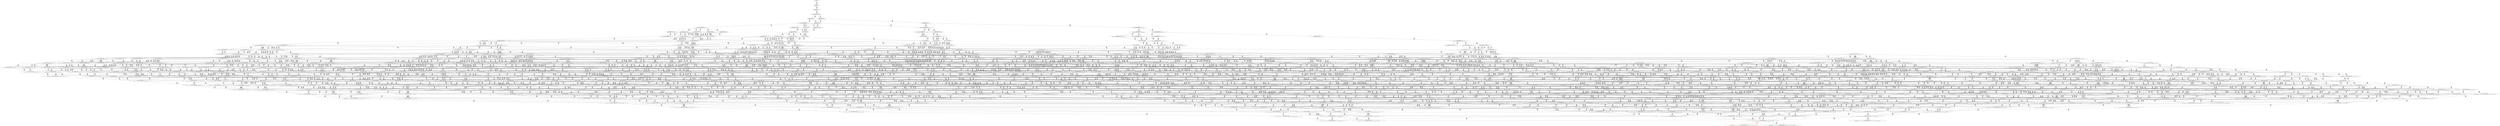 digraph {
	S0[label="S0: [0, 0] [0, 0] \n{}{}"];
	S1[label="S1: [0, 0] [64, 80] \n{T0J0:64-80}{1}"];
	S2[label="S2: [64, 80] [109, 137] \n{T0J1:109-137}{1, 2}"];
	S3[label="S3: [109, 137] [124, 156] \n{T0J1:109-137, T0J2:124-156}{1, 2, 3}"];
	S4[label="S4: [124, 137] [164, 187] \n{T0J3:164-187}{1, 2, 3, 4}"];
	S5[label="S5: [124, 156] [146, 184] \n{T0J14:146-184}{1, 2, 3, 15}"];
	S6[label="S6: [134, 150] [164, 187] \n{T0J3:164-187, T0J6:134-150}{1, 2, 3, 4, 7}"];
	S7[label="S7: [146, 184] [164, 206] \n{T0J3:164-206}{1, 2, 3, 4, 15}"];
	S8[label="S8: [146, 155] [223, 252] \n{T0J15:223-252}{1, 2, 3, 15, 16}"];
	S9[label="S9: [164, 187] [166, 191] \n{T0J3:164-187, T0J7:166-191}{1, 2, 3, 4, 7, 8}"];
	S10[label="S10: [156, 197] [164, 206] \n{}{1, 2, 3, 4, 7, 15}"];
	S11[label="S11: [164, 206] [223, 252] \n{T0J3:164-206, T0J15:223-252}{1, 2, 3, 4, 15, 16}"];
	S12[label="S12: [150, 160] [223, 252] \n{T0J15:223-252, T0J20:150-160}{1, 2, 3, 15, 16, 21}"];
	S13[label="S13: [164, 184] [170, 192] \n{T0J4:170-192}{1, 2, 3, 4, 5, 6, 15}"];
	S14[label="S14: [164, 184] [199, 228] \n{T0J5:199-228}{1, 2, 3, 4, 5, 6, 15}"];
	S15[label="S15: [166, 191] [204, 237] \n{T0J10:204-237}{1, 2, 3, 4, 7, 8, 11}"];
	S16[label="S16: [164, 206] [188, 238] \n{T0J7:188-238}{1, 2, 3, 4, 7, 8, 15}"];
	S17[label="S17: [174, 218] [223, 252] \n{T0J6:174-218, T0J15:223-252}{1, 2, 3, 4, 7, 15, 16}"];
	S18[label="S18: [190, 210] [223, 252] \n{T0J3:190-210, T0J15:223-252}{1, 2, 3, 4, 15, 16, 21}"];
	S19[label="S19: [217, 239] [223, 252] \n{T0J15:223-252, T0J21:217-239}{1, 2, 3, 15, 16, 21, 22}"];
	S20[label="S20: [166, 191] [170, 195] \n{T0J4:170-195}{1, 2, 3, 4, 5, 6, 7, 8}"];
	S21[label="S21: [166, 191] [199, 231] \n{T0J5:199-231}{1, 2, 3, 4, 5, 6, 7, 8}"];
	S22[label="S22: [166, 186] [171, 193] \n{T0J8:171-193}{1, 2, 3, 4, 7, 8, 9, 10}"];
	S23[label="S23: [166, 186] [194, 221] \n{T0J9:194-221}{1, 2, 3, 4, 7, 8, 9, 10}"];
	S24[label="S24: [164, 206] [170, 241] \n{}{1, 2, 3, 4, 5, 6, 7, 15}"];
	S25[label="S25: [170, 250] [223, 252] \n{T0J15:223-252}{1, 2, 3, 4, 5, 6, 15, 16}"];
	S26[label="S26: [188, 238] [204, 257] \n{T0J10:204-257}{1, 2, 3, 4, 7, 8, 11, 15}"];
	S27[label="S27: [206, 250] [223, 252] \n{T0J7:206-250, T0J15:223-252}{1, 2, 3, 4, 7, 8, 15, 16}"];
	S28[label="S28: [200, 222] [223, 252] \n{T0J6:200-222, T0J15:223-252}{1, 2, 3, 4, 7, 15, 16, 21}"];
	S29[label="S29: [223, 252] [257, 289] \n{T0J3:257-289}{1, 2, 3, 4, 15, 16, 21, 22}"];
	S30[label="S30: [170, 231] [204, 242] \n{T0J10:204-242}{1, 2, 3, 4, 5, 6, 7, 8, 11}"];
	S31[label="S31: [201, 235] [204, 237] \n{T0J5:201-235, T0J10:204-237}{1, 2, 3, 4, 5, 6, 7, 8, 11}"];
	S32[label="S32: [171, 226] [204, 237] \n{T0J10:204-237}{1, 2, 3, 4, 7, 8, 9, 10, 11}"];
	S33[label="S33: [170, 241] [188, 250] \n{}{1, 2, 3, 4, 5, 6, 7, 8, 15}"];
	S34[label="S34: [188, 206] [193, 213] \n{T0J8:193-213}{1, 2, 3, 4, 7, 8, 9, 10, 15}"];
	S35[label="S35: [188, 206] [216, 241] \n{T0J9:216-241}{1, 2, 3, 4, 7, 8, 9, 10, 15}"];
	S36[label="S36: [180, 252] [223, 263] \n{}{1, 2, 3, 4, 5, 6, 7, 15, 16}"];
	S37[label="S37: [196, 218] [223, 252] \n{T0J4:196-218, T0J15:223-252}{1, 2, 3, 4, 5, 6, 15, 16, 21}"];
	S38[label="S38: [223, 252] [225, 254] \n{T0J5:225-254, T0J15:223-252}{1, 2, 3, 4, 5, 6, 15, 16, 21}"];
	S39[label="S39: [204, 238] [252, 298] \n{T0J11:252-298}{1, 2, 3, 4, 7, 8, 11, 12, 15}"];
	S40[label="S40: [204, 257] [246, 335] \n{}{1, 2, 3, 4, 7, 8, 11, 15, 16}"];
	S41[label="S41: [223, 252] [232, 263] \n{T0J7:232-263, T0J15:223-252}{1, 2, 3, 4, 7, 8, 15, 16, 21}"];
	S42[label="S42: [233, 265] [257, 289] \n{T0J3:257-289, T0J6:233-265}{1, 2, 3, 4, 7, 15, 16, 21, 22}"];
	S43[label="S43: [170, 226] [171, 231] \n{}{1, 2, 3, 4, 5, 6, 7, 8, 9, 10}"];
	S44[label="S44: [188, 257] [204, 292] \n{}{1, 2, 3, 4, 5, 6, 7, 8, 11, 15}"];
	S45[label="S45: [193, 257] [204, 273] \n{}{1, 2, 3, 4, 7, 8, 9, 10, 11, 15}"];
	S46[label="S46: [212, 263] [223, 294] \n{}{1, 2, 3, 4, 5, 6, 7, 8, 15, 16}"];
	S47[label="S47: [211, 252] [223, 285] \n{}{1, 2, 3, 4, 7, 8, 9, 10, 15, 16}"];
	S48[label="S48: [206, 254] [223, 266] \n{}{1, 2, 3, 4, 5, 6, 7, 15, 16, 21}"];
	S49[label="S49: [204, 235] [252, 295] \n{T0J11:252-295}{1, 2, 3, 4, 5, 6, 7, 8, 11, 12}"];
	S50[label="S50: [204, 226] [252, 286] \n{T0J11:252-286}{1, 2, 3, 4, 7, 8, 9, 10, 11, 12}"];
	S51[label="S51: [220, 298] [252, 303] \n{T0J12:220-303}{1, 2, 3, 4, 7, 8, 11, 12, 13, 15}"];
	S52[label="S52: [246, 335] [252, 379] \n{}{1, 2, 3, 4, 7, 8, 11, 12, 15, 16}"];
	S53[label="S53: [246, 335] [271, 342] \n{T0J16:271-342}{1, 2, 3, 4, 7, 8, 11, 15, 16, 17}"];
	S54[label="S54: [208, 287] [246, 335] \n{}{1, 2, 3, 4, 7, 8, 11, 15, 16, 21}"];
	S55[label="S55: [257, 289] [265, 306] \n{T0J7:265-306}{1, 2, 3, 4, 7, 8, 15, 16, 21, 22}"];
	S56[label="S56: [171, 242] [204, 277] \n{}{1, 2, 3, 4, 5, 6, 7, 8, 9, 10, 11}"];
	S57[label="S57: [175, 250] [188, 276] \n{}{1, 2, 3, 4, 5, 6, 7, 8, 9, 10, 15}"];
	S58[label="S58: [204, 298] [252, 342] \n{}{1, 2, 3, 4, 5, 6, 7, 8, 11, 12, 15}"];
	S59[label="S59: [204, 298] [252, 342] \n{}{1, 2, 3, 4, 7, 8, 9, 10, 11, 12, 15}"];
	S60[label="S60: [204, 326] [246, 379] \n{}{1, 2, 3, 4, 5, 6, 7, 8, 11, 15, 16}"];
	S61[label="S61: [204, 317] [246, 379] \n{}{1, 2, 3, 4, 7, 8, 9, 10, 11, 15, 16}"];
	S62[label="S62: [223, 266] [232, 296] \n{}{1, 2, 3, 4, 5, 6, 7, 8, 15, 16, 21}"];
	S63[label="S63: [232, 252] [237, 259] \n{T0J8:237-259}{1, 2, 3, 4, 7, 8, 9, 10, 15, 16, 21}"];
	S64[label="S64: [232, 252] [260, 287] \n{T0J9:260-287}{1, 2, 3, 4, 7, 8, 9, 10, 15, 16, 21}"];
	S65[label="S65: [257, 265] [263, 273] \n{T0J4:263-273}{1, 2, 3, 4, 5, 6, 7, 15, 16, 21, 22}"];
	S66[label="S66: [257, 265] [292, 309] \n{T0J5:292-309}{1, 2, 3, 4, 5, 6, 7, 15, 16, 21, 22}"];
	S67[label="S67: [204, 292] [248, 343] \n{T0J24:248-343}{1, 2, 3, 4, 5, 6, 7, 8, 11, 15, 25}"];
	S68[label="S68: [204, 273] [211, 303] \n{T0J25:211-303}{1, 2, 3, 4, 7, 8, 9, 10, 11, 15, 26}"];
	S69[label="S69: [220, 256] [252, 295] \n{T0J11:252-295, T0J12:220-256}{1, 2, 3, 4, 5, 6, 7, 8, 11, 12, 13}"];
	S70[label="S70: [220, 247] [252, 286] \n{T0J11:252-286, T0J12:220-247}{1, 2, 3, 4, 7, 8, 9, 10, 11, 12, 13}"];
	S71[label="S71: [252, 303] [271, 352] \n{T0J13:271-352}{1, 2, 3, 4, 7, 8, 11, 12, 13, 14, 15}"];
	S72[label="S72: [252, 309] [262, 385] \n{}{1, 2, 3, 4, 7, 8, 11, 12, 13, 15, 16}"];
	S73[label="S73: [252, 348] [294, 379] \n{}{1, 2, 3, 4, 7, 8, 11, 12, 15, 16, 17}"];
	S74[label="S74: [246, 335] [252, 379] \n{}{1, 2, 3, 4, 7, 8, 11, 12, 15, 16, 21}"];
	S75[label="S75: [271, 342] [314, 374] \n{T0J17:314-374}{1, 2, 3, 4, 7, 8, 11, 15, 16, 17, 18}"];
	S76[label="S76: [246, 335] [271, 348] \n{}{1, 2, 3, 4, 7, 8, 11, 15, 16, 17, 21}"];
	S77[label="S77: [246, 335] [275, 372] \n{}{1, 2, 3, 4, 7, 8, 11, 15, 16, 21, 22}"];
	S78[label="S78: [188, 292] [204, 326] \n{}{1, 2, 3, 4, 5, 6, 7, 8, 9, 10, 11, 15}"];
	S79[label="S79: [217, 294] [223, 298] \n{}{1, 2, 3, 4, 5, 6, 7, 8, 9, 10, 15, 16}"];
	S80[label="S80: [204, 277] [252, 302] \n{T0J11:252-302}{1, 2, 3, 4, 5, 6, 7, 8, 9, 10, 11, 12}"];
	S81[label="S81: [220, 319] [252, 342] \n{}{1, 2, 3, 4, 5, 6, 7, 8, 11, 12, 13, 15}"];
	S82[label="S82: [220, 309] [252, 342] \n{}{1, 2, 3, 4, 7, 8, 9, 10, 11, 12, 13, 15}"];
	S83[label="S83: [246, 379] [252, 395] \n{}{1, 2, 3, 4, 5, 6, 7, 8, 11, 12, 15, 16}"];
	S84[label="S84: [246, 348] [252, 385] \n{}{1, 2, 3, 4, 7, 8, 9, 10, 11, 12, 15, 16}"];
	S85[label="S85: [246, 365] [271, 379] \n{}{1, 2, 3, 4, 5, 6, 7, 8, 11, 15, 16, 17}"];
	S86[label="S86: [246, 348] [271, 379] \n{}{1, 2, 3, 4, 7, 8, 9, 10, 11, 15, 16, 17}"];
	S87[label="S87: [208, 333] [246, 379] \n{}{1, 2, 3, 4, 5, 6, 7, 8, 11, 15, 16, 21}"];
	S88[label="S88: [208, 323] [246, 379] \n{}{1, 2, 3, 4, 7, 8, 9, 10, 11, 15, 16, 21}"];
	S89[label="S89: [263, 306] [265, 333] \n{}{1, 2, 3, 4, 5, 6, 7, 8, 15, 16, 21, 22}"];
	S90[label="S90: [265, 288] [270, 323] \n{}{1, 2, 3, 4, 7, 8, 9, 10, 15, 16, 21, 22}"];
	S91[label="S91: [248, 343] [252, 352] \n{}{1, 2, 3, 4, 5, 6, 7, 8, 11, 12, 15, 25}"];
	S92[label="S92: [211, 310] [252, 348] \n{}{1, 2, 3, 4, 7, 8, 9, 10, 11, 12, 15, 26}"];
	S93[label="S93: [246, 350] [253, 389] \n{}{1, 2, 3, 4, 5, 6, 7, 8, 11, 15, 16, 25}"];
	S94[label="S94: [211, 310] [246, 385] \n{}{1, 2, 3, 4, 7, 8, 9, 10, 11, 15, 16, 26}"];
	S95[label="S95: [252, 295] [271, 320] \n{T0J13:271-320}{1, 2, 3, 4, 5, 6, 7, 8, 11, 12, 13, 14}"];
	S96[label="S96: [252, 286] [271, 311] \n{T0J11:252-286, T0J13:271-311}{1, 2, 3, 4, 7, 8, 9, 10, 11, 12, 13, 14}"];
	S97[label="S97: [262, 352] [303, 385] \n{}{1, 2, 3, 4, 7, 8, 11, 12, 13, 14, 15, 16}"];
	S98[label="S98: [271, 288] [279, 299] \n{T0J26:279-299}{1, 2, 3, 4, 7, 8, 11, 12, 13, 14, 15, 27}"];
	S99[label="S99: [262, 348] [294, 385] \n{}{1, 2, 3, 4, 7, 8, 11, 12, 13, 15, 16, 17}"];
	S100[label="S100: [252, 309] [262, 385] \n{}{1, 2, 3, 4, 7, 8, 11, 12, 13, 15, 16, 21}"];
	S101[label="S101: [294, 374] [319, 379] \n{T0J17:314-374}{1, 2, 3, 4, 7, 8, 11, 12, 15, 16, 17, 18}"];
	S102[label="S102: [252, 348] [294, 379] \n{}{1, 2, 3, 4, 7, 8, 11, 12, 15, 16, 17, 21}"];
	S103[label="S103: [252, 372] [294, 379] \n{}{1, 2, 3, 4, 7, 8, 11, 12, 15, 16, 21, 22}"];
	S104[label="S104: [303, 328] [314, 374] \n{T0J17:314-374, T0J18:303-328}{1, 2, 3, 4, 7, 8, 11, 15, 16, 17, 18, 19}"];
	S105[label="S105: [271, 348] [314, 374] \n{T0J17:314-374}{1, 2, 3, 4, 7, 8, 11, 15, 16, 17, 18, 21}"];
	S106[label="S106: [271, 348] [294, 372] \n{}{1, 2, 3, 4, 7, 8, 11, 15, 16, 17, 21, 22}"];
	S107[label="S107: [270, 319] [275, 372] \n{T0J22:270-319}{1, 2, 3, 4, 7, 8, 11, 15, 16, 21, 22, 23}"];
	S108[label="S108: [204, 342] [252, 363] \n{}{1, 2, 3, 4, 5, 6, 7, 8, 9, 10, 11, 12, 15}"];
	S109[label="S109: [204, 361] [246, 400] \n{}{1, 2, 3, 4, 5, 6, 7, 8, 9, 10, 11, 15, 16}"];
	S110[label="S110: [228, 296] [232, 301] \n{}{1, 2, 3, 4, 5, 6, 7, 8, 9, 10, 15, 16, 21}"];
	S111[label="S111: [204, 327] [248, 364] \n{}{1, 2, 3, 4, 5, 6, 7, 8, 9, 10, 11, 15, 25}"];
	S112[label="S112: [204, 324] [211, 333] \n{}{1, 2, 3, 4, 5, 6, 7, 8, 9, 10, 11, 15, 26}"];
	S113[label="S113: [220, 298] [252, 302] \n{}{1, 2, 3, 4, 5, 6, 7, 8, 9, 10, 11, 12, 13}"];
	S114[label="S114: [252, 347] [271, 369] \n{}{1, 2, 3, 4, 5, 6, 7, 8, 11, 12, 13, 14, 15}"];
	S115[label="S115: [252, 342] [271, 352] \n{}{1, 2, 3, 4, 7, 8, 9, 10, 11, 12, 13, 14, 15}"];
	S116[label="S116: [252, 353] [262, 402] \n{}{1, 2, 3, 4, 5, 6, 7, 8, 11, 12, 13, 15, 16}"];
	S117[label="S117: [252, 342] [262, 385] \n{}{1, 2, 3, 4, 7, 8, 9, 10, 11, 12, 13, 15, 16}"];
	S118[label="S118: [252, 379] [294, 395] \n{}{1, 2, 3, 4, 5, 6, 7, 8, 11, 12, 15, 16, 17}"];
	S119[label="S119: [252, 348] [294, 385] \n{}{1, 2, 3, 4, 7, 8, 9, 10, 11, 12, 15, 16, 17}"];
	S120[label="S120: [246, 379] [252, 395] \n{}{1, 2, 3, 4, 5, 6, 7, 8, 11, 12, 15, 16, 21}"];
	S121[label="S121: [246, 348] [252, 385] \n{}{1, 2, 3, 4, 7, 8, 9, 10, 11, 12, 15, 16, 21}"];
	S122[label="S122: [271, 379] [314, 391] \n{}{1, 2, 3, 4, 5, 6, 7, 8, 11, 15, 16, 17, 18}"];
	S123[label="S123: [271, 374] [314, 379] \n{T0J17:314-374}{1, 2, 3, 4, 7, 8, 9, 10, 11, 15, 16, 17, 18}"];
	S124[label="S124: [299, 323] [314, 374] \n{T0J9:299-323, T0J17:314-374}{1, 2, 3, 4, 7, 8, 9, 10, 11, 15, 16, 17, 18}"];
	S125[label="S125: [246, 365] [271, 379] \n{}{1, 2, 3, 4, 5, 6, 7, 8, 11, 15, 16, 17, 21}"];
	S126[label="S126: [246, 348] [271, 379] \n{}{1, 2, 3, 4, 7, 8, 9, 10, 11, 15, 16, 17, 21}"];
	S127[label="S127: [246, 379] [275, 389] \n{}{1, 2, 3, 4, 5, 6, 7, 8, 11, 15, 16, 21, 22}"];
	S128[label="S128: [246, 372] [275, 379] \n{}{1, 2, 3, 4, 7, 8, 9, 10, 11, 15, 16, 21, 22}"];
	S129[label="S129: [252, 342] [264, 367] \n{}{1, 2, 3, 4, 5, 6, 7, 8, 11, 12, 13, 15, 25}"];
	S130[label="S130: [227, 310] [252, 348] \n{}{1, 2, 3, 4, 7, 8, 9, 10, 11, 12, 13, 15, 26}"];
	S131[label="S131: [252, 367] [294, 402] \n{}{1, 2, 3, 4, 5, 6, 7, 8, 11, 12, 15, 16, 25}"];
	S132[label="S132: [246, 348] [259, 385] \n{}{1, 2, 3, 4, 7, 8, 9, 10, 11, 12, 15, 16, 26}"];
	S133[label="S133: [253, 367] [294, 389] \n{}{1, 2, 3, 4, 5, 6, 7, 8, 11, 15, 16, 17, 25}"];
	S134[label="S134: [246, 348] [271, 385] \n{}{1, 2, 3, 4, 7, 8, 9, 10, 11, 15, 16, 17, 26}"];
	S135[label="S135: [246, 367] [253, 389] \n{}{1, 2, 3, 4, 5, 6, 7, 8, 11, 15, 16, 21, 25}"];
	S136[label="S136: [215, 310] [246, 385] \n{}{1, 2, 3, 4, 7, 8, 9, 10, 11, 15, 16, 21, 26}"];
	S137[label="S137: [294, 352] [310, 385] \n{}{1, 2, 3, 4, 7, 8, 11, 12, 13, 14, 15, 16, 17}"];
	S138[label="S138: [262, 352] [303, 385] \n{}{1, 2, 3, 4, 7, 8, 11, 12, 13, 14, 15, 16, 21}"];
	S139[label="S139: [279, 299] [303, 385] \n{}{1, 2, 3, 4, 7, 8, 11, 12, 13, 14, 15, 16, 27}"];
	S140[label="S140: [294, 374] [330, 385] \n{T0J17:330-374}{1, 2, 3, 4, 7, 8, 11, 12, 13, 15, 16, 17, 18}"];
	S141[label="S141: [262, 348] [294, 385] \n{}{1, 2, 3, 4, 7, 8, 11, 12, 13, 15, 16, 17, 21}"];
	S142[label="S142: [262, 372] [294, 385] \n{}{1, 2, 3, 4, 7, 8, 11, 12, 13, 15, 16, 21, 22}"];
	S143[label="S143: [294, 374] [319, 379] \n{T0J17:314-374}{1, 2, 3, 4, 7, 8, 11, 12, 15, 16, 17, 18, 21}"];
	S144[label="S144: [294, 372] [300, 379] \n{}{1, 2, 3, 4, 7, 8, 11, 12, 15, 16, 17, 21, 22}"];
	S145[label="S145: [275, 348] [294, 379] \n{}{1, 2, 3, 4, 7, 8, 11, 12, 15, 16, 21, 22, 23}"];
	S146[label="S146: [303, 328] [314, 374] \n{T0J17:314-374, T0J18:303-328}{1, 2, 3, 4, 7, 8, 11, 15, 16, 17, 18, 19, 21}"];
	S147[label="S147: [294, 372] [338, 374] \n{T0J17:314-374}{1, 2, 3, 4, 7, 8, 11, 15, 16, 17, 18, 21, 22}"];
	S148[label="S148: [275, 348] [295, 372] \n{}{1, 2, 3, 4, 7, 8, 11, 15, 16, 17, 21, 22, 23}"];
	S149[label="S149: [275, 321] [296, 372] \n{T0J23:296-321}{1, 2, 3, 4, 7, 8, 11, 15, 16, 21, 22, 23, 24}"];
	S150[label="S150: [220, 363] [252, 363] \n{}{1, 2, 3, 4, 5, 6, 7, 8, 9, 10, 11, 12, 13, 15}"];
	S151[label="S151: [246, 400] [252, 439] \n{}{1, 2, 3, 4, 5, 6, 7, 8, 9, 10, 11, 12, 15, 16}"];
	S152[label="S152: [246, 400] [271, 415] \n{}{1, 2, 3, 4, 5, 6, 7, 8, 9, 10, 11, 15, 16, 17}"];
	S153[label="S153: [208, 368] [246, 400] \n{}{1, 2, 3, 4, 5, 6, 7, 8, 9, 10, 11, 15, 16, 21}"];
	S154[label="S154: [265, 333] [268, 341] \n{}{1, 2, 3, 4, 5, 6, 7, 8, 9, 10, 15, 16, 21, 22}"];
	S155[label="S155: [248, 364] [252, 403] \n{}{1, 2, 3, 4, 5, 6, 7, 8, 9, 10, 11, 12, 15, 25}"];
	S156[label="S156: [211, 363] [252, 402] \n{}{1, 2, 3, 4, 5, 6, 7, 8, 9, 10, 11, 12, 15, 26}"];
	S157[label="S157: [246, 400] [253, 439] \n{}{1, 2, 3, 4, 5, 6, 7, 8, 9, 10, 11, 15, 16, 25}"];
	S158[label="S158: [211, 363] [246, 439] \n{}{1, 2, 3, 4, 5, 6, 7, 8, 9, 10, 11, 15, 16, 26}"];
	S159[label="S159: [252, 320] [271, 362] \n{}{1, 2, 3, 4, 5, 6, 7, 8, 9, 10, 11, 12, 13, 14}"];
	S160[label="S160: [262, 385] [303, 402] \n{}{1, 2, 3, 4, 5, 6, 7, 8, 11, 12, 13, 14, 15, 16}"];
	S161[label="S161: [262, 352] [303, 385] \n{}{1, 2, 3, 4, 7, 8, 9, 10, 11, 12, 13, 14, 15, 16}"];
	S162[label="S162: [271, 316] [279, 369] \n{}{1, 2, 3, 4, 5, 6, 7, 8, 11, 12, 13, 14, 15, 27}"];
	S163[label="S163: [279, 299] [306, 333] \n{T0J5:306-333}{1, 2, 3, 4, 5, 6, 7, 8, 11, 12, 13, 14, 15, 27}"];
	S164[label="S164: [271, 299] [279, 352] \n{}{1, 2, 3, 4, 7, 8, 9, 10, 11, 12, 13, 14, 15, 27}"];
	S165[label="S165: [262, 385] [294, 402] \n{}{1, 2, 3, 4, 5, 6, 7, 8, 11, 12, 13, 15, 16, 17}"];
	S166[label="S166: [262, 348] [294, 385] \n{}{1, 2, 3, 4, 7, 8, 9, 10, 11, 12, 13, 15, 16, 17}"];
	S167[label="S167: [252, 353] [262, 402] \n{}{1, 2, 3, 4, 5, 6, 7, 8, 11, 12, 13, 15, 16, 21}"];
	S168[label="S168: [252, 323] [262, 385] \n{}{1, 2, 3, 4, 7, 8, 9, 10, 11, 12, 13, 15, 16, 21}"];
	S169[label="S169: [294, 391] [319, 418] \n{}{1, 2, 3, 4, 5, 6, 7, 8, 11, 12, 15, 16, 17, 18}"];
	S170[label="S170: [252, 379] [294, 395] \n{}{1, 2, 3, 4, 5, 6, 7, 8, 11, 12, 15, 16, 17, 21}"];
	S171[label="S171: [252, 348] [294, 385] \n{}{1, 2, 3, 4, 7, 8, 9, 10, 11, 12, 15, 16, 17, 21}"];
	S172[label="S172: [252, 389] [294, 416] \n{}{1, 2, 3, 4, 5, 6, 7, 8, 11, 12, 15, 16, 21, 22}"];
	S173[label="S173: [252, 372] [294, 385] \n{}{1, 2, 3, 4, 7, 8, 9, 10, 11, 12, 15, 16, 21, 22}"];
	S174[label="S174: [303, 372] [314, 391] \n{}{1, 2, 3, 4, 5, 6, 7, 8, 11, 15, 16, 17, 18, 19}"];
	S175[label="S175: [271, 379] [314, 392] \n{}{1, 2, 3, 4, 5, 6, 7, 8, 11, 15, 16, 17, 18, 21}"];
	S176[label="S176: [271, 374] [314, 379] \n{T0J17:314-374}{1, 2, 3, 4, 7, 8, 9, 10, 11, 15, 16, 17, 18, 21}"];
	S177[label="S177: [299, 323] [314, 374] \n{T0J9:299-323, T0J17:314-374}{1, 2, 3, 4, 7, 8, 9, 10, 11, 15, 16, 17, 18, 21}"];
	S178[label="S178: [271, 379] [294, 392] \n{}{1, 2, 3, 4, 5, 6, 7, 8, 11, 15, 16, 17, 21, 22}"];
	S179[label="S179: [271, 372] [294, 379] \n{}{1, 2, 3, 4, 7, 8, 9, 10, 11, 15, 16, 17, 21, 22}"];
	S180[label="S180: [270, 363] [275, 389] \n{}{1, 2, 3, 4, 5, 6, 7, 8, 11, 15, 16, 21, 22, 23}"];
	S181[label="S181: [270, 323] [275, 379] \n{}{1, 2, 3, 4, 7, 8, 9, 10, 11, 15, 16, 21, 22, 23}"];
	S182[label="S182: [211, 363] [248, 403] \n{}{1, 2, 3, 4, 5, 6, 7, 8, 9, 10, 11, 15, 25, 26}"];
	S183[label="S183: [264, 367] [301, 369] \n{}{1, 2, 3, 4, 5, 6, 7, 8, 11, 12, 13, 14, 15, 25}"];
	S184[label="S184: [252, 348] [271, 352] \n{}{1, 2, 3, 4, 7, 8, 9, 10, 11, 12, 13, 14, 15, 26}"];
	S185[label="S185: [262, 367] [294, 402] \n{}{1, 2, 3, 4, 5, 6, 7, 8, 11, 12, 13, 15, 16, 25}"];
	S186[label="S186: [252, 348] [262, 385] \n{}{1, 2, 3, 4, 7, 8, 9, 10, 11, 12, 13, 15, 16, 26}"];
	S187[label="S187: [294, 367] [300, 402] \n{}{1, 2, 3, 4, 5, 6, 7, 8, 11, 12, 15, 16, 17, 25}"];
	S188[label="S188: [294, 374] [319, 385] \n{T0J17:314-374}{1, 2, 3, 4, 7, 8, 9, 10, 11, 12, 15, 16, 17, 18}"];
	S189[label="S189: [259, 348] [294, 385] \n{}{1, 2, 3, 4, 7, 8, 9, 10, 11, 12, 15, 16, 17, 26}"];
	S190[label="S190: [252, 367] [294, 402] \n{}{1, 2, 3, 4, 5, 6, 7, 8, 11, 12, 15, 16, 21, 25}"];
	S191[label="S191: [246, 348] [259, 385] \n{}{1, 2, 3, 4, 7, 8, 9, 10, 11, 12, 15, 16, 21, 26}"];
	S192[label="S192: [294, 389] [320, 391] \n{}{1, 2, 3, 4, 5, 6, 7, 8, 11, 15, 16, 17, 18, 25}"];
	S193[label="S193: [303, 328] [314, 379] \n{T0J17:314-374, T0J18:303-328}{1, 2, 3, 4, 7, 8, 9, 10, 11, 15, 16, 17, 18, 19}"];
	S194[label="S194: [271, 374] [314, 385] \n{T0J17:314-374}{1, 2, 3, 4, 7, 8, 9, 10, 11, 15, 16, 17, 18, 26}"];
	S195[label="S195: [253, 367] [294, 389] \n{}{1, 2, 3, 4, 5, 6, 7, 8, 11, 15, 16, 17, 21, 25}"];
	S196[label="S196: [246, 348] [271, 385] \n{}{1, 2, 3, 4, 7, 8, 9, 10, 11, 15, 16, 17, 21, 26}"];
	S197[label="S197: [253, 389] [295, 389] \n{}{1, 2, 3, 4, 5, 6, 7, 8, 11, 15, 16, 21, 22, 25}"];
	S198[label="S198: [246, 372] [275, 385] \n{}{1, 2, 3, 4, 7, 8, 9, 10, 11, 15, 16, 21, 22, 26}"];
	S199[label="S199: [294, 352] [310, 385] \n{}{1, 2, 3, 4, 7, 8, 11, 12, 13, 14, 15, 16, 17, 21}"];
	S200[label="S200: [294, 372] [313, 385] \n{}{1, 2, 3, 4, 7, 8, 11, 12, 13, 14, 15, 16, 21, 22}"];
	S201[label="S201: [279, 299] [303, 385] \n{}{1, 2, 3, 4, 7, 8, 11, 12, 13, 14, 15, 16, 21, 27}"];
	S202[label="S202: [303, 348] [327, 385] \n{T0J16:327-348}{1, 2, 3, 4, 7, 8, 11, 12, 13, 14, 15, 16, 17, 27}"];
	S203[label="S203: [294, 374] [330, 385] \n{T0J17:330-374}{1, 2, 3, 4, 7, 8, 11, 12, 13, 15, 16, 17, 18, 21}"];
	S204[label="S204: [294, 372] [310, 385] \n{}{1, 2, 3, 4, 7, 8, 11, 12, 13, 15, 16, 17, 21, 22}"];
	S205[label="S205: [286, 319] [294, 385] \n{}{1, 2, 3, 4, 7, 8, 11, 12, 13, 15, 16, 21, 22, 23}"];
	S206[label="S206: [294, 348] [323, 379] \n{}{1, 2, 3, 4, 7, 8, 11, 12, 15, 16, 17, 21, 22, 23}"];
	S207[label="S207: [294, 348] [301, 379] \n{T0J23:296-321}{1, 2, 3, 4, 7, 8, 11, 12, 15, 16, 21, 22, 23, 24}"];
	S208[label="S208: [295, 372] [343, 374] \n{T0J17:343-374}{1, 2, 3, 4, 7, 8, 11, 15, 16, 17, 18, 21, 22, 23}"];
	S209[label="S209: [295, 348] [301, 372] \n{T0J23:296-321}{1, 2, 3, 4, 7, 8, 11, 15, 16, 17, 21, 22, 23, 24}"];
	S210[label="S210: [252, 369] [271, 427] \n{}{1, 2, 3, 4, 5, 6, 7, 8, 9, 10, 11, 12, 13, 14, 15}"];
	S211[label="S211: [252, 421] [262, 452] \n{}{1, 2, 3, 4, 5, 6, 7, 8, 9, 10, 11, 12, 13, 15, 16}"];
	S212[label="S212: [252, 415] [294, 460] \n{}{1, 2, 3, 4, 5, 6, 7, 8, 9, 10, 11, 12, 15, 16, 17}"];
	S213[label="S213: [246, 400] [252, 439] \n{}{1, 2, 3, 4, 5, 6, 7, 8, 9, 10, 11, 12, 15, 16, 21}"];
	S214[label="S214: [271, 415] [314, 441] \n{}{1, 2, 3, 4, 5, 6, 7, 8, 9, 10, 11, 15, 16, 17, 18}"];
	S215[label="S215: [246, 400] [271, 415] \n{}{1, 2, 3, 4, 5, 6, 7, 8, 9, 10, 11, 15, 16, 17, 21}"];
	S216[label="S216: [246, 400] [275, 439] \n{}{1, 2, 3, 4, 5, 6, 7, 8, 9, 10, 11, 15, 16, 21, 22}"];
	S217[label="S217: [252, 385] [264, 406] \n{}{1, 2, 3, 4, 5, 6, 7, 8, 9, 10, 11, 12, 13, 15, 25}"];
	S218[label="S218: [227, 384] [252, 402] \n{}{1, 2, 3, 4, 5, 6, 7, 8, 9, 10, 11, 12, 13, 15, 26}"];
	S219[label="S219: [252, 439] [294, 461] \n{}{1, 2, 3, 4, 5, 6, 7, 8, 9, 10, 11, 12, 15, 16, 25}"];
	S220[label="S220: [246, 423] [259, 460] \n{}{1, 2, 3, 4, 5, 6, 7, 8, 9, 10, 11, 12, 15, 16, 26}"];
	S221[label="S221: [253, 439] [294, 443] \n{}{1, 2, 3, 4, 5, 6, 7, 8, 9, 10, 11, 15, 16, 17, 25}"];
	S222[label="S222: [246, 423] [271, 439] \n{}{1, 2, 3, 4, 5, 6, 7, 8, 9, 10, 11, 15, 16, 17, 26}"];
	S223[label="S223: [246, 400] [253, 439] \n{}{1, 2, 3, 4, 5, 6, 7, 8, 9, 10, 11, 15, 16, 21, 25}"];
	S224[label="S224: [215, 377] [246, 439] \n{}{1, 2, 3, 4, 5, 6, 7, 8, 9, 10, 11, 15, 16, 21, 26}"];
	S225[label="S225: [294, 385] [310, 402] \n{}{1, 2, 3, 4, 5, 6, 7, 8, 11, 12, 13, 14, 15, 16, 17}"];
	S226[label="S226: [262, 385] [303, 402] \n{}{1, 2, 3, 4, 5, 6, 7, 8, 11, 12, 13, 14, 15, 16, 21}"];
	S227[label="S227: [262, 352] [303, 385] \n{}{1, 2, 3, 4, 7, 8, 9, 10, 11, 12, 13, 14, 15, 16, 21}"];
	S228[label="S228: [279, 369] [303, 402] \n{}{1, 2, 3, 4, 5, 6, 7, 8, 11, 12, 13, 14, 15, 16, 27}"];
	S229[label="S229: [279, 352] [303, 385] \n{}{1, 2, 3, 4, 7, 8, 9, 10, 11, 12, 13, 14, 15, 16, 27}"];
	S230[label="S230: [303, 323] [307, 385] \n{T0J9:307-323}{1, 2, 3, 4, 7, 8, 9, 10, 11, 12, 13, 14, 15, 16, 27}"];
	S231[label="S231: [294, 391] [319, 418] \n{}{1, 2, 3, 4, 5, 6, 7, 8, 11, 12, 13, 15, 16, 17, 18}"];
	S232[label="S232: [262, 385] [294, 402] \n{}{1, 2, 3, 4, 5, 6, 7, 8, 11, 12, 13, 15, 16, 17, 21}"];
	S233[label="S233: [262, 348] [294, 385] \n{}{1, 2, 3, 4, 7, 8, 9, 10, 11, 12, 13, 15, 16, 17, 21}"];
	S234[label="S234: [262, 389] [294, 416] \n{}{1, 2, 3, 4, 5, 6, 7, 8, 11, 12, 13, 15, 16, 21, 22}"];
	S235[label="S235: [262, 372] [294, 385] \n{}{1, 2, 3, 4, 7, 8, 9, 10, 11, 12, 13, 15, 16, 21, 22}"];
	S236[label="S236: [294, 391] [319, 418] \n{}{1, 2, 3, 4, 5, 6, 7, 8, 11, 12, 15, 16, 17, 18, 21}"];
	S237[label="S237: [294, 389] [300, 416] \n{}{1, 2, 3, 4, 5, 6, 7, 8, 11, 12, 15, 16, 17, 21, 22}"];
	S238[label="S238: [275, 379] [294, 416] \n{}{1, 2, 3, 4, 5, 6, 7, 8, 11, 12, 15, 16, 21, 22, 23}"];
	S239[label="S239: [275, 348] [294, 385] \n{}{1, 2, 3, 4, 7, 8, 9, 10, 11, 12, 15, 16, 21, 22, 23}"];
	S240[label="S240: [303, 372] [314, 392] \n{}{1, 2, 3, 4, 5, 6, 7, 8, 11, 15, 16, 17, 18, 19, 21}"];
	S241[label="S241: [294, 391] [338, 416] \n{}{1, 2, 3, 4, 5, 6, 7, 8, 11, 15, 16, 17, 18, 21, 22}"];
	S242[label="S242: [275, 372] [295, 392] \n{}{1, 2, 3, 4, 5, 6, 7, 8, 11, 15, 16, 17, 21, 22, 23}"];
	S243[label="S243: [275, 348] [295, 379] \n{}{1, 2, 3, 4, 7, 8, 9, 10, 11, 15, 16, 17, 21, 22, 23}"];
	S244[label="S244: [275, 365] [296, 389] \n{}{1, 2, 3, 4, 5, 6, 7, 8, 11, 15, 16, 21, 22, 23, 24}"];
	S245[label="S245: [275, 321] [296, 379] \n{T0J23:296-321}{1, 2, 3, 4, 7, 8, 9, 10, 11, 15, 16, 21, 22, 23, 24}"];
	S246[label="S246: [296, 323] [303, 372] \n{T0J9:303-323, T0J23:296-321}{1, 2, 3, 4, 7, 8, 9, 10, 11, 15, 16, 21, 22, 23, 24}"];
	S247[label="S247: [248, 403] [259, 427] \n{}{1, 2, 3, 4, 5, 6, 7, 8, 9, 10, 11, 12, 15, 25, 26}"];
	S248[label="S248: [246, 406] [260, 464] \n{}{1, 2, 3, 4, 5, 6, 7, 8, 9, 10, 11, 15, 16, 25, 26}"];
	S249[label="S249: [294, 369] [311, 402] \n{}{1, 2, 3, 4, 5, 6, 7, 8, 11, 12, 13, 14, 15, 16, 25}"];
	S250[label="S250: [294, 352] [310, 385] \n{}{1, 2, 3, 4, 7, 8, 9, 10, 11, 12, 13, 14, 15, 16, 17}"];
	S251[label="S251: [262, 352] [303, 385] \n{}{1, 2, 3, 4, 7, 8, 9, 10, 11, 12, 13, 14, 15, 16, 26}"];
	S252[label="S252: [279, 367] [301, 369] \n{}{1, 2, 3, 4, 5, 6, 7, 8, 11, 12, 13, 14, 15, 25, 27}"];
	S253[label="S253: [271, 310] [279, 352] \n{}{1, 2, 3, 4, 7, 8, 9, 10, 11, 12, 13, 14, 15, 26, 27}"];
	S254[label="S254: [294, 367] [310, 402] \n{}{1, 2, 3, 4, 5, 6, 7, 8, 11, 12, 13, 15, 16, 17, 25}"];
	S255[label="S255: [294, 374] [330, 385] \n{T0J17:330-374}{1, 2, 3, 4, 7, 8, 9, 10, 11, 12, 13, 15, 16, 17, 18}"];
	S256[label="S256: [262, 348] [294, 385] \n{}{1, 2, 3, 4, 7, 8, 9, 10, 11, 12, 13, 15, 16, 17, 26}"];
	S257[label="S257: [262, 367] [294, 402] \n{}{1, 2, 3, 4, 5, 6, 7, 8, 11, 12, 13, 15, 16, 21, 25}"];
	S258[label="S258: [256, 310] [262, 385] \n{}{1, 2, 3, 4, 7, 8, 9, 10, 11, 12, 13, 15, 16, 21, 26}"];
	S259[label="S259: [314, 365] [326, 418] \n{}{1, 2, 3, 4, 5, 6, 7, 8, 11, 12, 15, 16, 17, 18, 19}"];
	S260[label="S260: [300, 391] [342, 418] \n{}{1, 2, 3, 4, 5, 6, 7, 8, 11, 12, 15, 16, 17, 18, 25}"];
	S261[label="S261: [294, 367] [300, 402] \n{}{1, 2, 3, 4, 5, 6, 7, 8, 11, 12, 15, 16, 17, 21, 25}"];
	S262[label="S262: [294, 374] [319, 385] \n{T0J17:314-374}{1, 2, 3, 4, 7, 8, 9, 10, 11, 12, 15, 16, 17, 18, 21}"];
	S263[label="S263: [294, 372] [300, 385] \n{}{1, 2, 3, 4, 7, 8, 9, 10, 11, 12, 15, 16, 17, 21, 22}"];
	S264[label="S264: [259, 348] [294, 385] \n{}{1, 2, 3, 4, 7, 8, 9, 10, 11, 12, 15, 16, 17, 21, 26}"];
	S265[label="S265: [294, 389] [301, 416] \n{}{1, 2, 3, 4, 5, 6, 7, 8, 11, 12, 15, 16, 21, 22, 25}"];
	S266[label="S266: [259, 372] [294, 385] \n{}{1, 2, 3, 4, 7, 8, 9, 10, 11, 12, 15, 16, 21, 22, 26}"];
	S267[label="S267: [314, 385] [367, 391] \n{T0J19:367-385}{1, 2, 3, 4, 5, 6, 7, 8, 11, 15, 16, 17, 18, 19, 20}"];
	S268[label="S268: [314, 367] [326, 391] \n{}{1, 2, 3, 4, 5, 6, 7, 8, 11, 15, 16, 17, 18, 19, 25}"];
	S269[label="S269: [294, 389] [320, 392] \n{}{1, 2, 3, 4, 5, 6, 7, 8, 11, 15, 16, 17, 18, 21, 25}"];
	S270[label="S270: [303, 328] [314, 379] \n{T0J17:314-374, T0J18:303-328}{1, 2, 3, 4, 7, 8, 9, 10, 11, 15, 16, 17, 18, 19, 21}"];
	S271[label="S271: [294, 374] [338, 379] \n{T0J17:314-374}{1, 2, 3, 4, 7, 8, 9, 10, 11, 15, 16, 17, 18, 21, 22}"];
	S272[label="S272: [271, 374] [314, 385] \n{T0J17:314-374}{1, 2, 3, 4, 7, 8, 9, 10, 11, 15, 16, 17, 18, 21, 26}"];
	S273[label="S273: [294, 389] [301, 392] \n{}{1, 2, 3, 4, 5, 6, 7, 8, 11, 15, 16, 17, 21, 22, 25}"];
	S274[label="S274: [271, 372] [294, 385] \n{}{1, 2, 3, 4, 7, 8, 9, 10, 11, 15, 16, 17, 21, 22, 26}"];
	S275[label="S275: [275, 367] [295, 389] \n{}{1, 2, 3, 4, 5, 6, 7, 8, 11, 15, 16, 21, 22, 23, 25}"];
	S276[label="S276: [270, 319] [275, 385] \n{}{1, 2, 3, 4, 7, 8, 9, 10, 11, 15, 16, 21, 22, 23, 26}"];
	S277[label="S277: [294, 374] [319, 385] \n{T0J17:314-374}{1, 2, 3, 4, 7, 8, 9, 10, 11, 12, 15, 16, 17, 18, 26}"];
	S278[label="S278: [298, 310] [320, 391] \n{T0J20:298-310}{1, 2, 3, 4, 5, 6, 7, 8, 11, 15, 16, 17, 18, 21, 25}"];
	S279[label="S279: [303, 328] [314, 385] \n{T0J17:314-374, T0J18:303-328}{1, 2, 3, 4, 7, 8, 9, 10, 11, 15, 16, 17, 18, 19, 26}"];
	S280[label="S280: [303, 348] [327, 385] \n{T0J16:327-348}{1, 2, 3, 4, 7, 8, 11, 12, 13, 14, 15, 16, 17, 21, 27}"];
	S281[label="S281: [303, 372] [346, 385] \n{T0J21:346-372}{1, 2, 3, 4, 7, 8, 11, 12, 13, 14, 15, 16, 21, 22, 27}"];
	S282[label="S282: [294, 352] [337, 385] \n{T0J13:337-352}{1, 2, 3, 4, 7, 8, 11, 12, 13, 14, 15, 16, 21, 22, 23}"];
	S283[label="S283: [294, 348] [334, 385] \n{T0J16:334-348}{1, 2, 3, 4, 7, 8, 11, 12, 13, 15, 16, 17, 21, 22, 23}"];
	S284[label="S284: [294, 321] [312, 385] \n{T0J23:312-321}{1, 2, 3, 4, 7, 8, 11, 12, 13, 15, 16, 21, 22, 23, 24}"];
	S285[label="S285: [262, 452] [303, 485] \n{}{1, 2, 3, 4, 5, 6, 7, 8, 9, 10, 11, 12, 13, 14, 15, 16}"];
	S286[label="S286: [271, 377] [279, 427] \n{}{1, 2, 3, 4, 5, 6, 7, 8, 9, 10, 11, 12, 13, 14, 15, 27}"];
	S287[label="S287: [262, 443] [294, 460] \n{}{1, 2, 3, 4, 5, 6, 7, 8, 9, 10, 11, 12, 13, 15, 16, 17}"];
	S288[label="S288: [252, 421] [262, 452] \n{}{1, 2, 3, 4, 5, 6, 7, 8, 9, 10, 11, 12, 13, 15, 16, 21}"];
	S289[label="S289: [294, 460] [319, 475] \n{}{1, 2, 3, 4, 5, 6, 7, 8, 9, 10, 11, 12, 15, 16, 17, 18}"];
	S290[label="S290: [252, 439] [294, 460] \n{}{1, 2, 3, 4, 5, 6, 7, 8, 9, 10, 11, 12, 15, 16, 17, 21}"];
	S291[label="S291: [252, 439] [294, 467] \n{}{1, 2, 3, 4, 5, 6, 7, 8, 9, 10, 11, 12, 15, 16, 21, 22}"];
	S292[label="S292: [303, 423] [314, 441] \n{}{1, 2, 3, 4, 5, 6, 7, 8, 9, 10, 11, 15, 16, 17, 18, 19}"];
	S293[label="S293: [271, 415] [314, 469] \n{}{1, 2, 3, 4, 5, 6, 7, 8, 9, 10, 11, 15, 16, 17, 18, 21}"];
	S294[label="S294: [271, 439] [294, 467] \n{}{1, 2, 3, 4, 5, 6, 7, 8, 9, 10, 11, 15, 16, 17, 21, 22}"];
	S295[label="S295: [270, 414] [275, 439] \n{}{1, 2, 3, 4, 5, 6, 7, 8, 9, 10, 11, 15, 16, 21, 22, 23}"];
	S296[label="S296: [264, 427] [301, 449] \n{}{1, 2, 3, 4, 5, 6, 7, 8, 9, 10, 11, 12, 13, 14, 15, 25}"];
	S297[label="S297: [252, 402] [271, 448] \n{}{1, 2, 3, 4, 5, 6, 7, 8, 9, 10, 11, 12, 13, 14, 15, 26}"];
	S298[label="S298: [262, 460] [294, 480] \n{}{1, 2, 3, 4, 5, 6, 7, 8, 9, 10, 11, 12, 13, 15, 16, 25}"];
	S299[label="S299: [252, 444] [262, 480] \n{}{1, 2, 3, 4, 5, 6, 7, 8, 9, 10, 11, 12, 13, 15, 16, 26}"];
	S300[label="S300: [294, 443] [300, 499] \n{}{1, 2, 3, 4, 5, 6, 7, 8, 9, 10, 11, 12, 15, 16, 17, 25}"];
	S301[label="S301: [259, 443] [294, 483] \n{}{1, 2, 3, 4, 5, 6, 7, 8, 9, 10, 11, 12, 15, 16, 17, 26}"];
	S302[label="S302: [252, 439] [294, 461] \n{}{1, 2, 3, 4, 5, 6, 7, 8, 9, 10, 11, 12, 15, 16, 21, 25}"];
	S303[label="S303: [246, 439] [259, 460] \n{}{1, 2, 3, 4, 5, 6, 7, 8, 9, 10, 11, 12, 15, 16, 21, 26}"];
	S304[label="S304: [294, 443] [320, 469] \n{}{1, 2, 3, 4, 5, 6, 7, 8, 9, 10, 11, 15, 16, 17, 18, 25}"];
	S305[label="S305: [271, 439] [314, 469] \n{}{1, 2, 3, 4, 5, 6, 7, 8, 9, 10, 11, 15, 16, 17, 18, 26}"];
	S306[label="S306: [253, 439] [294, 445] \n{}{1, 2, 3, 4, 5, 6, 7, 8, 9, 10, 11, 15, 16, 17, 21, 25}"];
	S307[label="S307: [246, 439] [271, 443] \n{}{1, 2, 3, 4, 5, 6, 7, 8, 9, 10, 11, 15, 16, 17, 21, 26}"];
	S308[label="S308: [253, 439] [295, 467] \n{}{1, 2, 3, 4, 5, 6, 7, 8, 9, 10, 11, 15, 16, 21, 22, 25}"];
	S309[label="S309: [246, 439] [275, 467] \n{}{1, 2, 3, 4, 5, 6, 7, 8, 9, 10, 11, 15, 16, 21, 22, 26}"];
	S310[label="S310: [294, 385] [310, 402] \n{}{1, 2, 3, 4, 5, 6, 7, 8, 11, 12, 13, 14, 15, 16, 17, 21}"];
	S311[label="S311: [294, 389] [313, 416] \n{}{1, 2, 3, 4, 5, 6, 7, 8, 11, 12, 13, 14, 15, 16, 21, 22}"];
	S312[label="S312: [279, 343] [303, 402] \n{}{1, 2, 3, 4, 5, 6, 7, 8, 11, 12, 13, 14, 15, 16, 21, 27}"];
	S313[label="S313: [279, 299] [303, 385] \n{}{1, 2, 3, 4, 7, 8, 9, 10, 11, 12, 13, 14, 15, 16, 21, 27}"];
	S314[label="S314: [303, 323] [307, 385] \n{T0J9:307-323}{1, 2, 3, 4, 7, 8, 9, 10, 11, 12, 13, 14, 15, 16, 21, 27}"];
	S315[label="S315: [302, 385] [310, 402] \n{}{1, 2, 3, 4, 5, 6, 7, 8, 11, 12, 13, 14, 15, 16, 17, 27}"];
	S316[label="S316: [294, 391] [319, 418] \n{}{1, 2, 3, 4, 5, 6, 7, 8, 11, 12, 13, 15, 16, 17, 18, 21}"];
	S317[label="S317: [294, 389] [310, 416] \n{}{1, 2, 3, 4, 5, 6, 7, 8, 11, 12, 13, 15, 16, 17, 21, 22}"];
	S318[label="S318: [286, 363] [294, 416] \n{}{1, 2, 3, 4, 5, 6, 7, 8, 11, 12, 13, 15, 16, 21, 22, 23}"];
	S319[label="S319: [286, 323] [294, 385] \n{}{1, 2, 3, 4, 7, 8, 9, 10, 11, 12, 13, 15, 16, 21, 22, 23}"];
	S320[label="S320: [294, 379] [318, 416] \n{}{1, 2, 3, 4, 5, 6, 7, 8, 11, 12, 15, 16, 17, 21, 22, 23}"];
	S321[label="S321: [294, 379] [301, 416] \n{}{1, 2, 3, 4, 5, 6, 7, 8, 11, 12, 15, 16, 21, 22, 23, 24}"];
	S322[label="S322: [295, 391] [338, 416] \n{}{1, 2, 3, 4, 5, 6, 7, 8, 11, 15, 16, 17, 18, 21, 22, 23}"];
	S323[label="S323: [295, 372] [301, 392] \n{}{1, 2, 3, 4, 5, 6, 7, 8, 11, 15, 16, 17, 21, 22, 23, 24}"];
	S324[label="S324: [252, 424] [264, 428] \n{}{1, 2, 3, 4, 5, 6, 7, 8, 9, 10, 11, 12, 13, 15, 25, 26}"];
	S325[label="S325: [259, 464] [294, 480] \n{}{1, 2, 3, 4, 5, 6, 7, 8, 9, 10, 11, 12, 15, 16, 25, 26}"];
	S326[label="S326: [260, 443] [294, 464] \n{}{1, 2, 3, 4, 5, 6, 7, 8, 9, 10, 11, 15, 16, 17, 25, 26}"];
	S327[label="S327: [246, 439] [260, 464] \n{}{1, 2, 3, 4, 5, 6, 7, 8, 9, 10, 11, 15, 16, 21, 25, 26}"];
	S328[label="S328: [310, 391] [345, 418] \n{}{1, 2, 3, 4, 5, 6, 7, 8, 11, 12, 13, 14, 15, 16, 17, 18}"];
	S329[label="S329: [310, 369] [342, 402] \n{}{1, 2, 3, 4, 5, 6, 7, 8, 11, 12, 13, 14, 15, 16, 17, 25}"];
	S330[label="S330: [294, 369] [311, 402] \n{}{1, 2, 3, 4, 5, 6, 7, 8, 11, 12, 13, 14, 15, 16, 21, 25}"];
	S331[label="S331: [294, 352] [310, 385] \n{}{1, 2, 3, 4, 7, 8, 9, 10, 11, 12, 13, 14, 15, 16, 17, 21}"];
	S332[label="S332: [294, 372] [313, 385] \n{}{1, 2, 3, 4, 7, 8, 9, 10, 11, 12, 13, 14, 15, 16, 21, 22}"];
	S333[label="S333: [262, 352] [303, 385] \n{}{1, 2, 3, 4, 7, 8, 9, 10, 11, 12, 13, 14, 15, 16, 21, 26}"];
	S334[label="S334: [301, 369] [311, 402] \n{}{1, 2, 3, 4, 5, 6, 7, 8, 11, 12, 13, 14, 15, 16, 25, 27}"];
	S335[label="S335: [303, 348] [327, 385] \n{T0J16:327-348}{1, 2, 3, 4, 7, 8, 9, 10, 11, 12, 13, 14, 15, 16, 17, 27}"];
	S336[label="S336: [279, 352] [303, 385] \n{}{1, 2, 3, 4, 7, 8, 9, 10, 11, 12, 13, 14, 15, 16, 26, 27}"];
	S337[label="S337: [319, 345] [326, 418] \n{T0J18:326-345}{1, 2, 3, 4, 5, 6, 7, 8, 11, 12, 13, 15, 16, 17, 18, 19}"];
	S338[label="S338: [310, 391] [342, 418] \n{}{1, 2, 3, 4, 5, 6, 7, 8, 11, 12, 13, 15, 16, 17, 18, 25}"];
	S339[label="S339: [294, 367] [310, 402] \n{}{1, 2, 3, 4, 5, 6, 7, 8, 11, 12, 13, 15, 16, 17, 21, 25}"];
	S340[label="S340: [294, 374] [330, 385] \n{T0J17:330-374}{1, 2, 3, 4, 7, 8, 9, 10, 11, 12, 13, 15, 16, 17, 18, 21}"];
	S341[label="S341: [294, 372] [310, 385] \n{}{1, 2, 3, 4, 7, 8, 9, 10, 11, 12, 13, 15, 16, 17, 21, 22}"];
	S342[label="S342: [262, 348] [294, 385] \n{}{1, 2, 3, 4, 7, 8, 9, 10, 11, 12, 13, 15, 16, 17, 21, 26}"];
	S343[label="S343: [294, 389] [310, 416] \n{}{1, 2, 3, 4, 5, 6, 7, 8, 11, 12, 13, 15, 16, 21, 22, 25}"];
	S344[label="S344: [262, 372] [294, 385] \n{}{1, 2, 3, 4, 7, 8, 9, 10, 11, 12, 13, 15, 16, 21, 22, 26}"];
	S345[label="S345: [314, 365] [326, 418] \n{}{1, 2, 3, 4, 5, 6, 7, 8, 11, 12, 15, 16, 17, 18, 19, 21}"];
	S346[label="S346: [300, 391] [342, 418] \n{}{1, 2, 3, 4, 5, 6, 7, 8, 11, 12, 15, 16, 17, 18, 21, 22}"];
	S347[label="S347: [300, 391] [342, 418] \n{}{1, 2, 3, 4, 5, 6, 7, 8, 11, 12, 15, 16, 17, 18, 21, 25}"];
	S348[label="S348: [300, 389] [342, 416] \n{}{1, 2, 3, 4, 5, 6, 7, 8, 11, 12, 15, 16, 17, 21, 22, 25}"];
	S349[label="S349: [294, 367] [318, 416] \n{}{1, 2, 3, 4, 5, 6, 7, 8, 11, 12, 15, 16, 21, 22, 23, 25}"];
	S350[label="S350: [294, 348] [323, 385] \n{}{1, 2, 3, 4, 7, 8, 9, 10, 11, 12, 15, 16, 17, 21, 22, 23}"];
	S351[label="S351: [294, 348] [301, 385] \n{T0J23:296-321}{1, 2, 3, 4, 7, 8, 9, 10, 11, 12, 15, 16, 21, 22, 23, 24}"];
	S352[label="S352: [275, 348] [294, 385] \n{}{1, 2, 3, 4, 7, 8, 9, 10, 11, 12, 15, 16, 21, 22, 23, 26}"];
	S353[label="S353: [314, 385] [367, 392] \n{T0J19:367-385}{1, 2, 3, 4, 5, 6, 7, 8, 11, 15, 16, 17, 18, 19, 20, 21}"];
	S354[label="S354: [314, 389] [338, 416] \n{}{1, 2, 3, 4, 5, 6, 7, 8, 11, 15, 16, 17, 18, 19, 21, 22}"];
	S355[label="S355: [314, 367] [326, 392] \n{}{1, 2, 3, 4, 5, 6, 7, 8, 11, 15, 16, 17, 18, 19, 21, 25}"];
	S356[label="S356: [301, 391] [343, 416] \n{}{1, 2, 3, 4, 5, 6, 7, 8, 11, 15, 16, 17, 18, 21, 22, 25}"];
	S357[label="S357: [295, 367] [318, 392] \n{}{1, 2, 3, 4, 5, 6, 7, 8, 11, 15, 16, 17, 21, 22, 23, 25}"];
	S358[label="S358: [295, 374] [343, 379] \n{T0J17:343-374}{1, 2, 3, 4, 7, 8, 9, 10, 11, 15, 16, 17, 18, 21, 22, 23}"];
	S359[label="S359: [295, 348] [301, 379] \n{T0J23:296-321}{1, 2, 3, 4, 7, 8, 9, 10, 11, 15, 16, 17, 21, 22, 23, 24}"];
	S360[label="S360: [275, 348] [295, 385] \n{}{1, 2, 3, 4, 7, 8, 9, 10, 11, 15, 16, 17, 21, 22, 23, 26}"];
	S361[label="S361: [295, 367] [301, 389] \n{}{1, 2, 3, 4, 5, 6, 7, 8, 11, 15, 16, 21, 22, 23, 24, 25}"];
	S362[label="S362: [296, 384] [359, 389] \n{T0J28:359-384}{1, 2, 3, 4, 5, 6, 7, 8, 11, 15, 16, 21, 22, 23, 24, 29}"];
	S363[label="S363: [275, 321] [296, 385] \n{T0J23:296-321}{1, 2, 3, 4, 7, 8, 9, 10, 11, 15, 16, 21, 22, 23, 24, 26}"];
	S364[label="S364: [294, 352] [310, 385] \n{}{1, 2, 3, 4, 7, 8, 9, 10, 11, 12, 13, 14, 15, 16, 17, 26}"];
	S365[label="S365: [294, 374] [330, 385] \n{T0J17:330-374}{1, 2, 3, 4, 7, 8, 9, 10, 11, 12, 13, 15, 16, 17, 18, 26}"];
	S366[label="S366: [332, 345] [342, 418] \n{T0J18:332-345}{1, 2, 3, 4, 5, 6, 7, 8, 11, 12, 15, 16, 17, 18, 19, 25}"];
	S367[label="S367: [304, 310] [342, 418] \n{T0J20:304-310}{1, 2, 3, 4, 5, 6, 7, 8, 11, 12, 15, 16, 17, 18, 21, 25}"];
	S368[label="S368: [294, 374] [319, 385] \n{T0J17:314-374}{1, 2, 3, 4, 7, 8, 9, 10, 11, 12, 15, 16, 17, 18, 21, 26}"];
	S369[label="S369: [294, 372] [307, 385] \n{}{1, 2, 3, 4, 7, 8, 9, 10, 11, 12, 15, 16, 17, 21, 22, 26}"];
	S370[label="S370: [303, 328] [314, 385] \n{T0J17:314-374, T0J18:303-328}{1, 2, 3, 4, 7, 8, 9, 10, 11, 15, 16, 17, 18, 19, 21, 26}"];
	S371[label="S371: [294, 374] [338, 385] \n{T0J17:314-374}{1, 2, 3, 4, 7, 8, 9, 10, 11, 15, 16, 17, 18, 21, 22, 26}"];
	S372[label="S372: [294, 485] [310, 512] \n{}{1, 2, 3, 4, 5, 6, 7, 8, 9, 10, 11, 12, 13, 14, 15, 16, 17}"];
	S373[label="S373: [262, 457] [303, 485] \n{}{1, 2, 3, 4, 5, 6, 7, 8, 9, 10, 11, 12, 13, 14, 15, 16, 21}"];
	S374[label="S374: [279, 427] [303, 485] \n{}{1, 2, 3, 4, 5, 6, 7, 8, 9, 10, 11, 12, 13, 14, 15, 16, 27}"];
	S375[label="S375: [294, 475] [319, 481] \n{}{1, 2, 3, 4, 5, 6, 7, 8, 9, 10, 11, 12, 13, 15, 16, 17, 18}"];
	S376[label="S376: [262, 460] [294, 460] \n{}{1, 2, 3, 4, 5, 6, 7, 8, 9, 10, 11, 12, 13, 15, 16, 17, 21}"];
	S377[label="S377: [262, 460] [294, 467] \n{}{1, 2, 3, 4, 5, 6, 7, 8, 9, 10, 11, 12, 13, 15, 16, 21, 22}"];
	S378[label="S378: [294, 469] [319, 475] \n{}{1, 2, 3, 4, 5, 6, 7, 8, 9, 10, 11, 12, 15, 16, 17, 18, 21}"];
	S379[label="S379: [294, 467] [300, 499] \n{}{1, 2, 3, 4, 5, 6, 7, 8, 9, 10, 11, 12, 15, 16, 17, 21, 22}"];
	S380[label="S380: [275, 439] [294, 474] \n{}{1, 2, 3, 4, 5, 6, 7, 8, 9, 10, 11, 12, 15, 16, 21, 22, 23}"];
	S381[label="S381: [303, 423] [314, 469] \n{}{1, 2, 3, 4, 5, 6, 7, 8, 9, 10, 11, 15, 16, 17, 18, 19, 21}"];
	S382[label="S382: [294, 467] [338, 469] \n{}{1, 2, 3, 4, 5, 6, 7, 8, 9, 10, 11, 15, 16, 17, 18, 21, 22}"];
	S383[label="S383: [275, 439] [295, 467] \n{}{1, 2, 3, 4, 5, 6, 7, 8, 9, 10, 11, 15, 16, 17, 21, 22, 23}"];
	S384[label="S384: [275, 416] [296, 439] \n{}{1, 2, 3, 4, 5, 6, 7, 8, 9, 10, 11, 15, 16, 21, 22, 23, 24}"];
	S385[label="S385: [294, 480] [311, 524] \n{}{1, 2, 3, 4, 5, 6, 7, 8, 9, 10, 11, 12, 13, 14, 15, 16, 25}"];
	S386[label="S386: [262, 480] [303, 508] \n{}{1, 2, 3, 4, 5, 6, 7, 8, 9, 10, 11, 12, 13, 14, 15, 16, 26}"];
	S387[label="S387: [279, 427] [301, 449] \n{}{1, 2, 3, 4, 5, 6, 7, 8, 9, 10, 11, 12, 13, 14, 15, 25, 27}"];
	S388[label="S388: [271, 388] [279, 448] \n{}{1, 2, 3, 4, 5, 6, 7, 8, 9, 10, 11, 12, 13, 14, 15, 26, 27}"];
	S389[label="S389: [294, 464] [310, 499] \n{}{1, 2, 3, 4, 5, 6, 7, 8, 9, 10, 11, 12, 13, 15, 16, 17, 25}"];
	S390[label="S390: [262, 464] [294, 483] \n{}{1, 2, 3, 4, 5, 6, 7, 8, 9, 10, 11, 12, 13, 15, 16, 17, 26}"];
	S391[label="S391: [262, 460] [294, 480] \n{}{1, 2, 3, 4, 5, 6, 7, 8, 9, 10, 11, 12, 13, 15, 16, 21, 25}"];
	S392[label="S392: [256, 460] [262, 480] \n{}{1, 2, 3, 4, 5, 6, 7, 8, 9, 10, 11, 12, 13, 15, 16, 21, 26}"];
	S393[label="S393: [314, 441] [326, 483] \n{}{1, 2, 3, 4, 5, 6, 7, 8, 9, 10, 11, 12, 15, 16, 17, 18, 19}"];
	S394[label="S394: [300, 469] [342, 503] \n{}{1, 2, 3, 4, 5, 6, 7, 8, 9, 10, 11, 12, 15, 16, 17, 18, 25}"];
	S395[label="S395: [294, 445] [300, 499] \n{}{1, 2, 3, 4, 5, 6, 7, 8, 9, 10, 11, 12, 15, 16, 17, 21, 25}"];
	S396[label="S396: [259, 443] [294, 499] \n{}{1, 2, 3, 4, 5, 6, 7, 8, 9, 10, 11, 12, 15, 16, 17, 21, 26}"];
	S397[label="S397: [294, 467] [301, 499] \n{}{1, 2, 3, 4, 5, 6, 7, 8, 9, 10, 11, 12, 15, 16, 21, 22, 25}"];
	S398[label="S398: [259, 467] [294, 499] \n{}{1, 2, 3, 4, 5, 6, 7, 8, 9, 10, 11, 12, 15, 16, 21, 22, 26}"];
	S399[label="S399: [314, 441] [367, 463] \n{}{1, 2, 3, 4, 5, 6, 7, 8, 9, 10, 11, 15, 16, 17, 18, 19, 20}"];
	S400[label="S400: [314, 428] [326, 469] \n{}{1, 2, 3, 4, 5, 6, 7, 8, 9, 10, 11, 15, 16, 17, 18, 19, 25}"];
	S401[label="S401: [294, 445] [320, 469] \n{}{1, 2, 3, 4, 5, 6, 7, 8, 9, 10, 11, 15, 16, 17, 18, 21, 25}"];
	S402[label="S402: [271, 443] [314, 469] \n{}{1, 2, 3, 4, 5, 6, 7, 8, 9, 10, 11, 15, 16, 17, 18, 21, 26}"];
	S403[label="S403: [294, 445] [301, 467] \n{}{1, 2, 3, 4, 5, 6, 7, 8, 9, 10, 11, 15, 16, 17, 21, 22, 25}"];
	S404[label="S404: [271, 443] [294, 467] \n{}{1, 2, 3, 4, 5, 6, 7, 8, 9, 10, 11, 15, 16, 17, 21, 22, 26}"];
	S405[label="S405: [275, 439] [295, 467] \n{}{1, 2, 3, 4, 5, 6, 7, 8, 9, 10, 11, 15, 16, 21, 22, 23, 25}"];
	S406[label="S406: [270, 414] [275, 467] \n{}{1, 2, 3, 4, 5, 6, 7, 8, 9, 10, 11, 15, 16, 21, 22, 23, 26}"];
	S407[label="S407: [294, 469] [319, 499] \n{}{1, 2, 3, 4, 5, 6, 7, 8, 9, 10, 11, 12, 15, 16, 17, 18, 26}"];
	S408[label="S408: [303, 423] [314, 469] \n{}{1, 2, 3, 4, 5, 6, 7, 8, 9, 10, 11, 15, 16, 17, 18, 19, 26}"];
	S409[label="S409: [302, 385] [310, 402] \n{}{1, 2, 3, 4, 5, 6, 7, 8, 11, 12, 13, 14, 15, 16, 17, 21, 27}"];
	S410[label="S410: [302, 389] [313, 416] \n{}{1, 2, 3, 4, 5, 6, 7, 8, 11, 12, 13, 14, 15, 16, 21, 22, 27}"];
	S411[label="S411: [294, 385] [318, 416] \n{}{1, 2, 3, 4, 5, 6, 7, 8, 11, 12, 13, 14, 15, 16, 21, 22, 23}"];
	S412[label="S412: [294, 385] [318, 416] \n{}{1, 2, 3, 4, 5, 6, 7, 8, 11, 12, 13, 15, 16, 17, 21, 22, 23}"];
	S413[label="S413: [294, 365] [310, 416] \n{}{1, 2, 3, 4, 5, 6, 7, 8, 11, 12, 13, 15, 16, 21, 22, 23, 24}"];
	S414[label="S414: [264, 428] [301, 488] \n{}{1, 2, 3, 4, 5, 6, 7, 8, 9, 10, 11, 12, 13, 14, 15, 25, 26}"];
	S415[label="S415: [262, 480] [294, 485] \n{}{1, 2, 3, 4, 5, 6, 7, 8, 9, 10, 11, 12, 13, 15, 16, 25, 26}"];
	S416[label="S416: [294, 464] [307, 503] \n{}{1, 2, 3, 4, 5, 6, 7, 8, 9, 10, 11, 12, 15, 16, 17, 25, 26}"];
	S417[label="S417: [259, 464] [294, 499] \n{}{1, 2, 3, 4, 5, 6, 7, 8, 9, 10, 11, 12, 15, 16, 21, 25, 26}"];
	S418[label="S418: [294, 464] [320, 469] \n{}{1, 2, 3, 4, 5, 6, 7, 8, 9, 10, 11, 15, 16, 17, 18, 25, 26}"];
	S419[label="S419: [260, 443] [294, 464] \n{}{1, 2, 3, 4, 5, 6, 7, 8, 9, 10, 11, 15, 16, 17, 21, 25, 26}"];
	S420[label="S420: [260, 464] [295, 467] \n{}{1, 2, 3, 4, 5, 6, 7, 8, 9, 10, 11, 15, 16, 21, 22, 25, 26}"];
	S421[label="S421: [310, 391] [345, 418] \n{}{1, 2, 3, 4, 5, 6, 7, 8, 11, 12, 13, 14, 15, 16, 17, 18, 21}"];
	S422[label="S422: [310, 389] [342, 416] \n{}{1, 2, 3, 4, 5, 6, 7, 8, 11, 12, 13, 14, 15, 16, 17, 21, 22}"];
	S423[label="S423: [310, 369] [342, 402] \n{}{1, 2, 3, 4, 5, 6, 7, 8, 11, 12, 13, 14, 15, 16, 17, 21, 25}"];
	S424[label="S424: [310, 389] [343, 416] \n{}{1, 2, 3, 4, 5, 6, 7, 8, 11, 12, 13, 14, 15, 16, 21, 22, 25}"];
	S425[label="S425: [302, 367] [311, 402] \n{}{1, 2, 3, 4, 5, 6, 7, 8, 11, 12, 13, 14, 15, 16, 21, 25, 27}"];
	S426[label="S426: [303, 348] [327, 385] \n{T0J16:327-348}{1, 2, 3, 4, 7, 8, 9, 10, 11, 12, 13, 14, 15, 16, 17, 21, 27}"];
	S427[label="S427: [303, 372] [346, 385] \n{T0J21:346-372}{1, 2, 3, 4, 7, 8, 9, 10, 11, 12, 13, 14, 15, 16, 21, 22, 27}"];
	S428[label="S428: [279, 310] [303, 385] \n{}{1, 2, 3, 4, 7, 8, 9, 10, 11, 12, 13, 14, 15, 16, 21, 26, 27}"];
	S429[label="S429: [310, 391] [370, 402] \n{T0J17:370-391}{1, 2, 3, 4, 5, 6, 7, 8, 11, 12, 13, 14, 15, 16, 17, 18, 27}"];
	S430[label="S430: [310, 367] [349, 402] \n{}{1, 2, 3, 4, 5, 6, 7, 8, 11, 12, 13, 14, 15, 16, 17, 25, 27}"];
	S431[label="S431: [319, 345] [326, 418] \n{T0J18:326-345}{1, 2, 3, 4, 5, 6, 7, 8, 11, 12, 13, 15, 16, 17, 18, 19, 21}"];
	S432[label="S432: [310, 391] [342, 418] \n{}{1, 2, 3, 4, 5, 6, 7, 8, 11, 12, 13, 15, 16, 17, 18, 21, 22}"];
	S433[label="S433: [310, 391] [342, 418] \n{}{1, 2, 3, 4, 5, 6, 7, 8, 11, 12, 13, 15, 16, 17, 18, 21, 25}"];
	S434[label="S434: [310, 389] [342, 416] \n{}{1, 2, 3, 4, 5, 6, 7, 8, 11, 12, 13, 15, 16, 17, 21, 22, 25}"];
	S435[label="S435: [294, 367] [318, 416] \n{}{1, 2, 3, 4, 5, 6, 7, 8, 11, 12, 13, 15, 16, 21, 22, 23, 25}"];
	S436[label="S436: [294, 352] [337, 385] \n{T0J13:337-352}{1, 2, 3, 4, 7, 8, 9, 10, 11, 12, 13, 14, 15, 16, 21, 22, 23}"];
	S437[label="S437: [294, 348] [334, 385] \n{T0J16:334-348}{1, 2, 3, 4, 7, 8, 9, 10, 11, 12, 13, 15, 16, 17, 21, 22, 23}"];
	S438[label="S438: [294, 321] [312, 385] \n{T0J23:312-321}{1, 2, 3, 4, 7, 8, 9, 10, 11, 12, 13, 15, 16, 21, 22, 23, 24}"];
	S439[label="S439: [286, 319] [294, 385] \n{}{1, 2, 3, 4, 7, 8, 9, 10, 11, 12, 13, 15, 16, 21, 22, 23, 26}"];
	S440[label="S440: [318, 391] [342, 418] \n{}{1, 2, 3, 4, 5, 6, 7, 8, 11, 12, 15, 16, 17, 18, 21, 22, 23}"];
	S441[label="S441: [301, 365] [320, 416] \n{}{1, 2, 3, 4, 5, 6, 7, 8, 11, 12, 15, 16, 17, 21, 22, 23, 24}"];
	S442[label="S442: [318, 367] [342, 416] \n{}{1, 2, 3, 4, 5, 6, 7, 8, 11, 12, 15, 16, 17, 21, 22, 23, 25}"];
	S443[label="S443: [301, 367] [320, 416] \n{}{1, 2, 3, 4, 5, 6, 7, 8, 11, 12, 15, 16, 21, 22, 23, 24, 25}"];
	S444[label="S444: [301, 384] [359, 416] \n{T0J28:359-384}{1, 2, 3, 4, 5, 6, 7, 8, 11, 12, 15, 16, 21, 22, 23, 24, 29}"];
	S445[label="S445: [327, 345] [338, 416] \n{T0J18:327-345}{1, 2, 3, 4, 5, 6, 7, 8, 11, 15, 16, 17, 18, 19, 21, 22, 23}"];
	S446[label="S446: [301, 391] [338, 416] \n{}{1, 2, 3, 4, 5, 6, 7, 8, 11, 15, 16, 17, 18, 21, 22, 23, 24}"];
	S447[label="S447: [318, 391] [344, 416] \n{}{1, 2, 3, 4, 5, 6, 7, 8, 11, 15, 16, 17, 18, 21, 22, 23, 25}"];
	S448[label="S448: [301, 367] [321, 392] \n{}{1, 2, 3, 4, 5, 6, 7, 8, 11, 15, 16, 17, 21, 22, 23, 24, 25}"];
	S449[label="S449: [301, 384] [359, 392] \n{T0J28:359-384}{1, 2, 3, 4, 5, 6, 7, 8, 11, 15, 16, 17, 21, 22, 23, 24, 29}"];
	S450[label="S450: [294, 352] [310, 385] \n{}{1, 2, 3, 4, 7, 8, 9, 10, 11, 12, 13, 14, 15, 16, 17, 21, 26}"];
	S451[label="S451: [294, 372] [313, 385] \n{}{1, 2, 3, 4, 7, 8, 9, 10, 11, 12, 13, 14, 15, 16, 21, 22, 26}"];
	S452[label="S452: [303, 348] [327, 385] \n{T0J16:327-348}{1, 2, 3, 4, 7, 8, 9, 10, 11, 12, 13, 14, 15, 16, 17, 26, 27}"];
	S453[label="S453: [294, 374] [330, 385] \n{T0J17:330-374}{1, 2, 3, 4, 7, 8, 9, 10, 11, 12, 13, 15, 16, 17, 18, 21, 26}"];
	S454[label="S454: [294, 372] [310, 385] \n{}{1, 2, 3, 4, 7, 8, 9, 10, 11, 12, 13, 15, 16, 17, 21, 22, 26}"];
	S455[label="S455: [332, 345] [342, 418] \n{T0J18:332-345}{1, 2, 3, 4, 5, 6, 7, 8, 11, 12, 15, 16, 17, 18, 19, 21, 22}"];
	S456[label="S456: [342, 391] [349, 418] \n{}{1, 2, 3, 4, 5, 6, 7, 8, 11, 12, 15, 16, 17, 18, 21, 22, 25}"];
	S457[label="S457: [332, 345] [342, 418] \n{T0J18:332-345}{1, 2, 3, 4, 5, 6, 7, 8, 11, 12, 15, 16, 17, 18, 19, 21, 25}"];
	S458[label="S458: [294, 348] [323, 385] \n{}{1, 2, 3, 4, 7, 8, 9, 10, 11, 12, 15, 16, 17, 21, 22, 23, 26}"];
	S459[label="S459: [294, 348] [301, 385] \n{T0J23:296-321}{1, 2, 3, 4, 7, 8, 9, 10, 11, 12, 15, 16, 21, 22, 23, 24, 26}"];
	S460[label="S460: [333, 345] [343, 416] \n{T0J18:333-345}{1, 2, 3, 4, 5, 6, 7, 8, 11, 15, 16, 17, 18, 19, 21, 22, 25}"];
	S461[label="S461: [325, 336] [343, 416] \n{T0J22:325-336}{1, 2, 3, 4, 5, 6, 7, 8, 11, 15, 16, 17, 18, 21, 22, 23, 25}"];
	S462[label="S462: [295, 374] [343, 385] \n{T0J17:343-374}{1, 2, 3, 4, 7, 8, 9, 10, 11, 15, 16, 17, 18, 21, 22, 23, 26}"];
	S463[label="S463: [295, 348] [301, 385] \n{T0J23:296-321}{1, 2, 3, 4, 7, 8, 9, 10, 11, 15, 16, 17, 21, 22, 23, 24, 26}"];
	S464[label="S464: [301, 384] [359, 389] \n{T0J28:359-384}{1, 2, 3, 4, 5, 6, 7, 8, 11, 15, 16, 21, 22, 23, 24, 25, 29}"];
	S465[label="S465: [294, 490] [310, 524] \n{}{1, 2, 3, 4, 5, 6, 7, 8, 9, 10, 11, 12, 13, 14, 15, 16, 17, 21}"];
	S466[label="S466: [294, 485] [313, 541] \n{}{1, 2, 3, 4, 5, 6, 7, 8, 9, 10, 11, 12, 13, 14, 15, 16, 21, 22}"];
	S467[label="S467: [279, 432] [303, 485] \n{}{1, 2, 3, 4, 5, 6, 7, 8, 9, 10, 11, 12, 13, 14, 15, 16, 21, 27}"];
	S468[label="S468: [302, 485] [310, 512] \n{}{1, 2, 3, 4, 5, 6, 7, 8, 9, 10, 11, 12, 13, 14, 15, 16, 17, 27}"];
	S469[label="S469: [294, 475] [319, 490] \n{}{1, 2, 3, 4, 5, 6, 7, 8, 9, 10, 11, 12, 13, 15, 16, 17, 18, 21}"];
	S470[label="S470: [294, 488] [310, 499] \n{}{1, 2, 3, 4, 5, 6, 7, 8, 9, 10, 11, 12, 13, 15, 16, 17, 21, 22}"];
	S471[label="S471: [286, 460] [294, 474] \n{}{1, 2, 3, 4, 5, 6, 7, 8, 9, 10, 11, 12, 13, 15, 16, 21, 22, 23}"];
	S472[label="S472: [294, 467] [318, 499] \n{}{1, 2, 3, 4, 5, 6, 7, 8, 9, 10, 11, 12, 15, 16, 17, 21, 22, 23}"];
	S473[label="S473: [294, 439] [301, 476] \n{}{1, 2, 3, 4, 5, 6, 7, 8, 9, 10, 11, 12, 15, 16, 21, 22, 23, 24}"];
	S474[label="S474: [295, 467] [338, 469] \n{}{1, 2, 3, 4, 5, 6, 7, 8, 9, 10, 11, 15, 16, 17, 18, 21, 22, 23}"];
	S475[label="S475: [295, 439] [301, 467] \n{}{1, 2, 3, 4, 5, 6, 7, 8, 9, 10, 11, 15, 16, 17, 21, 22, 23, 24}"];
	S476[label="S476: [310, 512] [345, 571] \n{}{1, 2, 3, 4, 5, 6, 7, 8, 9, 10, 11, 12, 13, 14, 15, 16, 17, 18}"];
	S477[label="S477: [310, 524] [342, 540] \n{}{1, 2, 3, 4, 5, 6, 7, 8, 9, 10, 11, 12, 13, 14, 15, 16, 17, 25}"];
	S478[label="S478: [294, 485] [311, 524] \n{}{1, 2, 3, 4, 5, 6, 7, 8, 9, 10, 11, 12, 13, 14, 15, 16, 21, 25}"];
	S479[label="S479: [262, 485] [303, 524] \n{}{1, 2, 3, 4, 5, 6, 7, 8, 9, 10, 11, 12, 13, 14, 15, 16, 21, 26}"];
	S480[label="S480: [301, 449] [311, 524] \n{}{1, 2, 3, 4, 5, 6, 7, 8, 9, 10, 11, 12, 13, 14, 15, 16, 25, 27}"];
	S481[label="S481: [279, 448] [303, 508] \n{}{1, 2, 3, 4, 5, 6, 7, 8, 9, 10, 11, 12, 13, 14, 15, 16, 26, 27}"];
	S482[label="S482: [319, 462] [326, 483] \n{}{1, 2, 3, 4, 5, 6, 7, 8, 9, 10, 11, 12, 13, 15, 16, 17, 18, 19}"];
	S483[label="S483: [310, 490] [342, 503] \n{}{1, 2, 3, 4, 5, 6, 7, 8, 9, 10, 11, 12, 13, 15, 16, 17, 18, 25}"];
	S484[label="S484: [294, 466] [310, 499] \n{}{1, 2, 3, 4, 5, 6, 7, 8, 9, 10, 11, 12, 13, 15, 16, 17, 21, 25}"];
	S485[label="S485: [262, 464] [294, 499] \n{}{1, 2, 3, 4, 5, 6, 7, 8, 9, 10, 11, 12, 13, 15, 16, 17, 21, 26}"];
	S486[label="S486: [294, 488] [310, 499] \n{}{1, 2, 3, 4, 5, 6, 7, 8, 9, 10, 11, 12, 13, 15, 16, 21, 22, 25}"];
	S487[label="S487: [262, 488] [294, 499] \n{}{1, 2, 3, 4, 5, 6, 7, 8, 9, 10, 11, 12, 13, 15, 16, 21, 22, 26}"];
	S488[label="S488: [314, 469] [326, 483] \n{}{1, 2, 3, 4, 5, 6, 7, 8, 9, 10, 11, 12, 15, 16, 17, 18, 19, 21}"];
	S489[label="S489: [300, 469] [342, 527] \n{}{1, 2, 3, 4, 5, 6, 7, 8, 9, 10, 11, 12, 15, 16, 17, 18, 21, 22}"];
	S490[label="S490: [300, 469] [342, 505] \n{}{1, 2, 3, 4, 5, 6, 7, 8, 9, 10, 11, 12, 15, 16, 17, 18, 21, 25}"];
	S491[label="S491: [300, 467] [342, 505] \n{}{1, 2, 3, 4, 5, 6, 7, 8, 9, 10, 11, 12, 15, 16, 17, 21, 22, 25}"];
	S492[label="S492: [294, 467] [318, 499] \n{}{1, 2, 3, 4, 5, 6, 7, 8, 9, 10, 11, 12, 15, 16, 21, 22, 23, 25}"];
	S493[label="S493: [275, 467] [294, 499] \n{}{1, 2, 3, 4, 5, 6, 7, 8, 9, 10, 11, 12, 15, 16, 21, 22, 23, 26}"];
	S494[label="S494: [314, 463] [367, 469] \n{}{1, 2, 3, 4, 5, 6, 7, 8, 9, 10, 11, 15, 16, 17, 18, 19, 20, 21}"];
	S495[label="S495: [314, 467] [338, 469] \n{}{1, 2, 3, 4, 5, 6, 7, 8, 9, 10, 11, 15, 16, 17, 18, 19, 21, 22}"];
	S496[label="S496: [314, 445] [326, 469] \n{}{1, 2, 3, 4, 5, 6, 7, 8, 9, 10, 11, 15, 16, 17, 18, 19, 21, 25}"];
	S497[label="S497: [301, 467] [343, 469] \n{}{1, 2, 3, 4, 5, 6, 7, 8, 9, 10, 11, 15, 16, 17, 18, 21, 22, 25}"];
	S498[label="S498: [295, 445] [318, 467] \n{}{1, 2, 3, 4, 5, 6, 7, 8, 9, 10, 11, 15, 16, 17, 21, 22, 23, 25}"];
	S499[label="S499: [275, 443] [295, 467] \n{}{1, 2, 3, 4, 5, 6, 7, 8, 9, 10, 11, 15, 16, 17, 21, 22, 23, 26}"];
	S500[label="S500: [295, 439] [301, 467] \n{}{1, 2, 3, 4, 5, 6, 7, 8, 9, 10, 11, 15, 16, 21, 22, 23, 24, 25}"];
	S501[label="S501: [296, 439] [359, 462] \n{}{1, 2, 3, 4, 5, 6, 7, 8, 9, 10, 11, 15, 16, 21, 22, 23, 24, 29}"];
	S502[label="S502: [275, 416] [296, 467] \n{}{1, 2, 3, 4, 5, 6, 7, 8, 9, 10, 11, 15, 16, 21, 22, 23, 24, 26}"];
	S503[label="S503: [294, 508] [310, 540] \n{}{1, 2, 3, 4, 5, 6, 7, 8, 9, 10, 11, 12, 13, 14, 15, 16, 17, 26}"];
	S504[label="S504: [294, 490] [319, 499] \n{}{1, 2, 3, 4, 5, 6, 7, 8, 9, 10, 11, 12, 13, 15, 16, 17, 18, 26}"];
	S505[label="S505: [326, 469] [342, 503] \n{}{1, 2, 3, 4, 5, 6, 7, 8, 9, 10, 11, 12, 15, 16, 17, 18, 19, 25}"];
	S506[label="S506: [294, 469] [319, 503] \n{}{1, 2, 3, 4, 5, 6, 7, 8, 9, 10, 11, 12, 15, 16, 17, 18, 21, 26}"];
	S507[label="S507: [294, 467] [307, 503] \n{}{1, 2, 3, 4, 5, 6, 7, 8, 9, 10, 11, 12, 15, 16, 17, 21, 22, 26}"];
	S508[label="S508: [303, 423] [314, 469] \n{}{1, 2, 3, 4, 5, 6, 7, 8, 9, 10, 11, 15, 16, 17, 18, 19, 21, 26}"];
	S509[label="S509: [294, 467] [338, 469] \n{}{1, 2, 3, 4, 5, 6, 7, 8, 9, 10, 11, 15, 16, 17, 18, 21, 22, 26}"];
	S510[label="S510: [294, 488] [311, 544] \n{}{1, 2, 3, 4, 5, 6, 7, 8, 9, 10, 11, 12, 13, 14, 15, 16, 25, 26}"];
	S511[label="S511: [279, 428] [301, 488] \n{}{1, 2, 3, 4, 5, 6, 7, 8, 9, 10, 11, 12, 13, 14, 15, 25, 26, 27}"];
	S512[label="S512: [294, 485] [310, 503] \n{}{1, 2, 3, 4, 5, 6, 7, 8, 9, 10, 11, 12, 13, 15, 16, 17, 25, 26}"];
	S513[label="S513: [262, 485] [294, 499] \n{}{1, 2, 3, 4, 5, 6, 7, 8, 9, 10, 11, 12, 13, 15, 16, 21, 25, 26}"];
	S514[label="S514: [326, 463] [367, 501] \n{}{1, 2, 3, 4, 5, 6, 7, 8, 9, 10, 11, 12, 15, 16, 17, 18, 19, 20}"];
	S515[label="S515: [314, 469] [326, 499] \n{}{1, 2, 3, 4, 5, 6, 7, 8, 9, 10, 11, 12, 15, 16, 17, 18, 19, 26}"];
	S516[label="S516: [307, 469] [342, 524] \n{}{1, 2, 3, 4, 5, 6, 7, 8, 9, 10, 11, 12, 15, 16, 17, 18, 25, 26}"];
	S517[label="S517: [294, 464] [307, 503] \n{}{1, 2, 3, 4, 5, 6, 7, 8, 9, 10, 11, 12, 15, 16, 17, 21, 25, 26}"];
	S518[label="S518: [294, 467] [308, 524] \n{}{1, 2, 3, 4, 5, 6, 7, 8, 9, 10, 11, 12, 15, 16, 21, 22, 25, 26}"];
	S519[label="S519: [326, 463] [367, 469] \n{}{1, 2, 3, 4, 5, 6, 7, 8, 9, 10, 11, 15, 16, 17, 18, 19, 20, 25}"];
	S520[label="S520: [314, 463] [367, 469] \n{}{1, 2, 3, 4, 5, 6, 7, 8, 9, 10, 11, 15, 16, 17, 18, 19, 20, 26}"];
	S521[label="S521: [314, 428] [326, 469] \n{}{1, 2, 3, 4, 5, 6, 7, 8, 9, 10, 11, 15, 16, 17, 18, 19, 25, 26}"];
	S522[label="S522: [294, 464] [320, 469] \n{}{1, 2, 3, 4, 5, 6, 7, 8, 9, 10, 11, 15, 16, 17, 18, 21, 25, 26}"];
	S523[label="S523: [294, 464] [308, 467] \n{}{1, 2, 3, 4, 5, 6, 7, 8, 9, 10, 11, 15, 16, 17, 21, 22, 25, 26}"];
	S524[label="S524: [275, 445] [295, 467] \n{}{1, 2, 3, 4, 5, 6, 7, 8, 9, 10, 11, 15, 16, 21, 22, 23, 25, 26}"];
	S525[label="S525: [310, 391] [370, 402] \n{T0J17:370-391}{1, 2, 3, 4, 5, 6, 7, 8, 11, 12, 13, 14, 15, 16, 17, 18, 21, 27}"];
	S526[label="S526: [310, 389] [350, 416] \n{}{1, 2, 3, 4, 5, 6, 7, 8, 11, 12, 13, 14, 15, 16, 17, 21, 22, 27}"];
	S527[label="S527: [310, 367] [350, 402] \n{}{1, 2, 3, 4, 5, 6, 7, 8, 11, 12, 13, 14, 15, 16, 17, 21, 25, 27}"];
	S528[label="S528: [302, 336] [318, 416] \n{}{1, 2, 3, 4, 5, 6, 7, 8, 11, 12, 13, 14, 15, 16, 21, 22, 23, 27}"];
	S529[label="S529: [311, 389] [351, 416] \n{}{1, 2, 3, 4, 5, 6, 7, 8, 11, 12, 13, 14, 15, 16, 21, 22, 25, 27}"];
	S530[label="S530: [318, 369] [342, 416] \n{}{1, 2, 3, 4, 5, 6, 7, 8, 11, 12, 13, 14, 15, 16, 17, 21, 22, 23}"];
	S531[label="S531: [310, 369] [320, 416] \n{}{1, 2, 3, 4, 5, 6, 7, 8, 11, 12, 13, 14, 15, 16, 21, 22, 23, 24}"];
	S532[label="S532: [318, 369] [343, 416] \n{}{1, 2, 3, 4, 5, 6, 7, 8, 11, 12, 13, 14, 15, 16, 21, 22, 23, 25}"];
	S533[label="S533: [318, 391] [362, 416] \n{T0J17:362-391}{1, 2, 3, 4, 5, 6, 7, 8, 11, 12, 13, 15, 16, 17, 18, 21, 22, 23}"];
	S534[label="S534: [310, 365] [320, 416] \n{}{1, 2, 3, 4, 5, 6, 7, 8, 11, 12, 13, 15, 16, 17, 21, 22, 23, 24}"];
	S535[label="S535: [318, 367] [342, 416] \n{}{1, 2, 3, 4, 5, 6, 7, 8, 11, 12, 13, 15, 16, 17, 21, 22, 23, 25}"];
	S536[label="S536: [310, 367] [320, 416] \n{}{1, 2, 3, 4, 5, 6, 7, 8, 11, 12, 13, 15, 16, 21, 22, 23, 24, 25}"];
	S537[label="S537: [310, 384] [359, 416] \n{T0J28:359-384}{1, 2, 3, 4, 5, 6, 7, 8, 11, 12, 13, 15, 16, 21, 22, 23, 24, 29}"];
	S538[label="S538: [303, 348] [327, 385] \n{T0J16:327-348}{1, 2, 3, 4, 7, 8, 9, 10, 11, 12, 13, 14, 15, 16, 17, 21, 26, 27}"];
	S539[label="S539: [303, 372] [346, 385] \n{T0J21:346-372}{1, 2, 3, 4, 7, 8, 9, 10, 11, 12, 13, 14, 15, 16, 21, 22, 26, 27}"];
	S540[label="S540: [294, 352] [337, 385] \n{T0J13:337-352}{1, 2, 3, 4, 7, 8, 9, 10, 11, 12, 13, 14, 15, 16, 21, 22, 23, 26}"];
	S541[label="S541: [294, 348] [334, 385] \n{T0J16:334-348}{1, 2, 3, 4, 7, 8, 9, 10, 11, 12, 13, 15, 16, 17, 21, 22, 23, 26}"];
	S542[label="S542: [294, 321] [312, 385] \n{T0J23:312-321}{1, 2, 3, 4, 7, 8, 9, 10, 11, 12, 13, 15, 16, 21, 22, 23, 24, 26}"];
	S543[label="S543: [320, 391] [349, 416] \n{}{1, 2, 3, 4, 5, 6, 7, 8, 11, 12, 15, 16, 17, 18, 21, 22, 23, 24}"];
	S544[label="S544: [320, 367] [349, 416] \n{}{1, 2, 3, 4, 5, 6, 7, 8, 11, 12, 15, 16, 17, 21, 22, 23, 24, 25}"];
	S545[label="S545: [320, 384] [359, 416] \n{T0J28:359-384}{1, 2, 3, 4, 5, 6, 7, 8, 11, 12, 15, 16, 17, 21, 22, 23, 24, 29}"];
	S546[label="S546: [320, 384] [359, 416] \n{T0J28:359-384}{1, 2, 3, 4, 5, 6, 7, 8, 11, 12, 15, 16, 21, 22, 23, 24, 25, 29}"];
	S547[label="S547: [333, 345] [338, 416] \n{T0J18:333-345}{1, 2, 3, 4, 5, 6, 7, 8, 11, 15, 16, 17, 18, 19, 21, 22, 23, 24}"];
	S548[label="S548: [321, 391] [350, 416] \n{}{1, 2, 3, 4, 5, 6, 7, 8, 11, 15, 16, 17, 18, 21, 22, 23, 24, 25}"];
	S549[label="S549: [338, 391] [364, 416] \n{T0J28:359-384}{1, 2, 3, 4, 5, 6, 7, 8, 11, 15, 16, 17, 18, 21, 22, 23, 24, 29}"];
	S550[label="S550: [321, 384] [359, 392] \n{T0J28:359-384}{1, 2, 3, 4, 5, 6, 7, 8, 11, 15, 16, 17, 21, 22, 23, 24, 25, 29}"];
	S551[label="S551: [302, 490] [310, 524] \n{}{1, 2, 3, 4, 5, 6, 7, 8, 9, 10, 11, 12, 13, 14, 15, 16, 17, 21, 27}"];
	S552[label="S552: [302, 485] [313, 541] \n{}{1, 2, 3, 4, 5, 6, 7, 8, 9, 10, 11, 12, 13, 14, 15, 16, 21, 22, 27}"];
	S553[label="S553: [294, 516] [318, 541] \n{}{1, 2, 3, 4, 5, 6, 7, 8, 9, 10, 11, 12, 13, 14, 15, 16, 21, 22, 23}"];
	S554[label="S554: [294, 488] [318, 499] \n{}{1, 2, 3, 4, 5, 6, 7, 8, 9, 10, 11, 12, 13, 15, 16, 17, 21, 22, 23}"];
	S555[label="S555: [294, 460] [310, 476] \n{}{1, 2, 3, 4, 5, 6, 7, 8, 9, 10, 11, 12, 13, 15, 16, 21, 22, 23, 24}"];
	S556[label="S556: [310, 524] [345, 576] \n{}{1, 2, 3, 4, 5, 6, 7, 8, 9, 10, 11, 12, 13, 14, 15, 16, 17, 18, 21}"];
	S557[label="S557: [310, 541] [342, 574] \n{}{1, 2, 3, 4, 5, 6, 7, 8, 9, 10, 11, 12, 13, 14, 15, 16, 17, 21, 22}"];
	S558[label="S558: [310, 529] [342, 551] \n{}{1, 2, 3, 4, 5, 6, 7, 8, 9, 10, 11, 12, 13, 14, 15, 16, 17, 21, 25}"];
	S559[label="S559: [310, 541] [343, 569] \n{}{1, 2, 3, 4, 5, 6, 7, 8, 9, 10, 11, 12, 13, 14, 15, 16, 21, 22, 25}"];
	S560[label="S560: [302, 485] [311, 524] \n{}{1, 2, 3, 4, 5, 6, 7, 8, 9, 10, 11, 12, 13, 14, 15, 16, 21, 25, 27}"];
	S561[label="S561: [279, 453] [303, 524] \n{}{1, 2, 3, 4, 5, 6, 7, 8, 9, 10, 11, 12, 13, 14, 15, 16, 21, 26, 27}"];
	S562[label="S562: [310, 512] [345, 571] \n{}{1, 2, 3, 4, 5, 6, 7, 8, 9, 10, 11, 12, 13, 14, 15, 16, 17, 18, 27}"];
	S563[label="S563: [310, 509] [342, 540] \n{}{1, 2, 3, 4, 5, 6, 7, 8, 9, 10, 11, 12, 13, 14, 15, 16, 17, 25, 27}"];
	S564[label="S564: [319, 483] [326, 490] \n{}{1, 2, 3, 4, 5, 6, 7, 8, 9, 10, 11, 12, 13, 15, 16, 17, 18, 19, 21}"];
	S565[label="S565: [310, 490] [342, 527] \n{}{1, 2, 3, 4, 5, 6, 7, 8, 9, 10, 11, 12, 13, 15, 16, 17, 18, 21, 22}"];
	S566[label="S566: [310, 490] [342, 505] \n{}{1, 2, 3, 4, 5, 6, 7, 8, 9, 10, 11, 12, 13, 15, 16, 17, 18, 21, 25}"];
	S567[label="S567: [310, 488] [342, 505] \n{}{1, 2, 3, 4, 5, 6, 7, 8, 9, 10, 11, 12, 13, 15, 16, 17, 21, 22, 25}"];
	S568[label="S568: [294, 488] [318, 499] \n{}{1, 2, 3, 4, 5, 6, 7, 8, 9, 10, 11, 12, 13, 15, 16, 21, 22, 23, 25}"];
	S569[label="S569: [286, 488] [294, 499] \n{}{1, 2, 3, 4, 5, 6, 7, 8, 9, 10, 11, 12, 13, 15, 16, 21, 22, 23, 26}"];
	S570[label="S570: [318, 469] [342, 527] \n{}{1, 2, 3, 4, 5, 6, 7, 8, 9, 10, 11, 12, 15, 16, 17, 18, 21, 22, 23}"];
	S571[label="S571: [301, 467] [320, 499] \n{}{1, 2, 3, 4, 5, 6, 7, 8, 9, 10, 11, 12, 15, 16, 17, 21, 22, 23, 24}"];
	S572[label="S572: [318, 467] [342, 505] \n{}{1, 2, 3, 4, 5, 6, 7, 8, 9, 10, 11, 12, 15, 16, 17, 21, 22, 23, 25}"];
	S573[label="S573: [301, 467] [320, 499] \n{}{1, 2, 3, 4, 5, 6, 7, 8, 9, 10, 11, 12, 15, 16, 21, 22, 23, 24, 25}"];
	S574[label="S574: [301, 462] [359, 499] \n{}{1, 2, 3, 4, 5, 6, 7, 8, 9, 10, 11, 12, 15, 16, 21, 22, 23, 24, 29}"];
	S575[label="S575: [327, 423] [338, 469] \n{}{1, 2, 3, 4, 5, 6, 7, 8, 9, 10, 11, 15, 16, 17, 18, 19, 21, 22, 23}"];
	S576[label="S576: [301, 467] [338, 469] \n{}{1, 2, 3, 4, 5, 6, 7, 8, 9, 10, 11, 15, 16, 17, 18, 21, 22, 23, 24}"];
	S577[label="S577: [318, 467] [343, 469] \n{}{1, 2, 3, 4, 5, 6, 7, 8, 9, 10, 11, 15, 16, 17, 18, 21, 22, 23, 25}"];
	S578[label="S578: [301, 445] [321, 467] \n{}{1, 2, 3, 4, 5, 6, 7, 8, 9, 10, 11, 15, 16, 17, 21, 22, 23, 24, 25}"];
	S579[label="S579: [301, 462] [359, 467] \n{}{1, 2, 3, 4, 5, 6, 7, 8, 9, 10, 11, 15, 16, 17, 21, 22, 23, 24, 29}"];
	S580[label="S580: [294, 524] [310, 545] \n{}{1, 2, 3, 4, 5, 6, 7, 8, 9, 10, 11, 12, 13, 14, 15, 16, 17, 21, 26}"];
	S581[label="S581: [294, 524] [313, 569] \n{}{1, 2, 3, 4, 5, 6, 7, 8, 9, 10, 11, 12, 13, 14, 15, 16, 21, 22, 26}"];
	S582[label="S582: [302, 508] [310, 540] \n{}{1, 2, 3, 4, 5, 6, 7, 8, 9, 10, 11, 12, 13, 14, 15, 16, 17, 26, 27}"];
	S583[label="S583: [294, 490] [319, 503] \n{}{1, 2, 3, 4, 5, 6, 7, 8, 9, 10, 11, 12, 13, 15, 16, 17, 18, 21, 26}"];
	S584[label="S584: [294, 488] [310, 503] \n{}{1, 2, 3, 4, 5, 6, 7, 8, 9, 10, 11, 12, 13, 15, 16, 17, 21, 22, 26}"];
	S585[label="S585: [326, 469] [342, 527] \n{}{1, 2, 3, 4, 5, 6, 7, 8, 9, 10, 11, 12, 15, 16, 17, 18, 19, 21, 22}"];
	S586[label="S586: [342, 469] [349, 527] \n{}{1, 2, 3, 4, 5, 6, 7, 8, 9, 10, 11, 12, 15, 16, 17, 18, 21, 22, 25}"];
	S587[label="S587: [326, 469] [342, 505] \n{}{1, 2, 3, 4, 5, 6, 7, 8, 9, 10, 11, 12, 15, 16, 17, 18, 19, 21, 25}"];
	S588[label="S588: [294, 467] [318, 503] \n{}{1, 2, 3, 4, 5, 6, 7, 8, 9, 10, 11, 12, 15, 16, 17, 21, 22, 23, 26}"];
	S589[label="S589: [294, 467] [301, 499] \n{}{1, 2, 3, 4, 5, 6, 7, 8, 9, 10, 11, 12, 15, 16, 21, 22, 23, 24, 26}"];
	S590[label="S590: [326, 467] [343, 469] \n{}{1, 2, 3, 4, 5, 6, 7, 8, 9, 10, 11, 15, 16, 17, 18, 19, 21, 22, 25}"];
	S591[label="S591: [295, 467] [338, 469] \n{}{1, 2, 3, 4, 5, 6, 7, 8, 9, 10, 11, 15, 16, 17, 18, 21, 22, 23, 26}"];
	S592[label="S592: [295, 443] [301, 467] \n{}{1, 2, 3, 4, 5, 6, 7, 8, 9, 10, 11, 15, 16, 17, 21, 22, 23, 24, 26}"];
	S593[label="S593: [301, 462] [359, 467] \n{}{1, 2, 3, 4, 5, 6, 7, 8, 9, 10, 11, 15, 16, 21, 22, 23, 24, 25, 29}"];
	S594[label="S594: [326, 552] [345, 571] \n{}{1, 2, 3, 4, 5, 6, 7, 8, 9, 10, 11, 12, 13, 14, 15, 16, 17, 18, 19}"];
	S595[label="S595: [342, 540] [359, 610] \n{}{1, 2, 3, 4, 5, 6, 7, 8, 9, 10, 11, 12, 13, 14, 15, 16, 17, 18, 25}"];
	S596[label="S596: [310, 540] [345, 594] \n{}{1, 2, 3, 4, 5, 6, 7, 8, 9, 10, 11, 12, 13, 14, 15, 16, 17, 18, 26}"];
	S597[label="S597: [310, 544] [342, 549] \n{}{1, 2, 3, 4, 5, 6, 7, 8, 9, 10, 11, 12, 13, 14, 15, 16, 17, 25, 26}"];
	S598[label="S598: [294, 524] [311, 549] \n{}{1, 2, 3, 4, 5, 6, 7, 8, 9, 10, 11, 12, 13, 14, 15, 16, 21, 25, 26}"];
	S599[label="S599: [301, 488] [311, 544] \n{}{1, 2, 3, 4, 5, 6, 7, 8, 9, 10, 11, 12, 13, 14, 15, 16, 25, 26, 27}"];
	S600[label="S600: [326, 484] [367, 501] \n{}{1, 2, 3, 4, 5, 6, 7, 8, 9, 10, 11, 12, 13, 15, 16, 17, 18, 19, 20}"];
	S601[label="S601: [326, 490] [342, 503] \n{}{1, 2, 3, 4, 5, 6, 7, 8, 9, 10, 11, 12, 13, 15, 16, 17, 18, 19, 25}"];
	S602[label="S602: [319, 490] [326, 499] \n{}{1, 2, 3, 4, 5, 6, 7, 8, 9, 10, 11, 12, 13, 15, 16, 17, 18, 19, 26}"];
	S603[label="S603: [310, 490] [342, 524] \n{}{1, 2, 3, 4, 5, 6, 7, 8, 9, 10, 11, 12, 13, 15, 16, 17, 18, 25, 26}"];
	S604[label="S604: [294, 485] [310, 503] \n{}{1, 2, 3, 4, 5, 6, 7, 8, 9, 10, 11, 12, 13, 15, 16, 17, 21, 25, 26}"];
	S605[label="S605: [294, 488] [310, 524] \n{}{1, 2, 3, 4, 5, 6, 7, 8, 9, 10, 11, 12, 13, 15, 16, 21, 22, 25, 26}"];
	S606[label="S606: [326, 469] [367, 523] \n{}{1, 2, 3, 4, 5, 6, 7, 8, 9, 10, 11, 12, 15, 16, 17, 18, 19, 20, 21}"];
	S607[label="S607: [314, 469] [326, 503] \n{}{1, 2, 3, 4, 5, 6, 7, 8, 9, 10, 11, 12, 15, 16, 17, 18, 19, 21, 26}"];
	S608[label="S608: [307, 469] [342, 527] \n{}{1, 2, 3, 4, 5, 6, 7, 8, 9, 10, 11, 12, 15, 16, 17, 18, 21, 22, 26}"];
	S609[label="S609: [307, 469] [342, 524] \n{}{1, 2, 3, 4, 5, 6, 7, 8, 9, 10, 11, 12, 15, 16, 17, 18, 21, 25, 26}"];
	S610[label="S610: [307, 467] [342, 524] \n{}{1, 2, 3, 4, 5, 6, 7, 8, 9, 10, 11, 12, 15, 16, 17, 21, 22, 25, 26}"];
	S611[label="S611: [294, 467] [318, 524] \n{}{1, 2, 3, 4, 5, 6, 7, 8, 9, 10, 11, 12, 15, 16, 21, 22, 23, 25, 26}"];
	S612[label="S612: [338, 467] [378, 469] \n{}{1, 2, 3, 4, 5, 6, 7, 8, 9, 10, 11, 15, 16, 17, 18, 19, 20, 21, 22}"];
	S613[label="S613: [326, 463] [367, 469] \n{}{1, 2, 3, 4, 5, 6, 7, 8, 9, 10, 11, 15, 16, 17, 18, 19, 20, 21, 25}"];
	S614[label="S614: [314, 463] [367, 469] \n{}{1, 2, 3, 4, 5, 6, 7, 8, 9, 10, 11, 15, 16, 17, 18, 19, 20, 21, 26}"];
	S615[label="S615: [367, 460] [428, 469] \n{T0J27:428-460}{1, 2, 3, 4, 5, 6, 7, 8, 9, 10, 11, 15, 16, 17, 18, 19, 20, 21, 28}"];
	S616[label="S616: [314, 467] [338, 469] \n{}{1, 2, 3, 4, 5, 6, 7, 8, 9, 10, 11, 15, 16, 17, 18, 19, 21, 22, 26}"];
	S617[label="S617: [314, 445] [326, 469] \n{}{1, 2, 3, 4, 5, 6, 7, 8, 9, 10, 11, 15, 16, 17, 18, 19, 21, 25, 26}"];
	S618[label="S618: [308, 467] [343, 469] \n{}{1, 2, 3, 4, 5, 6, 7, 8, 9, 10, 11, 15, 16, 17, 18, 21, 22, 25, 26}"];
	S619[label="S619: [295, 445] [318, 467] \n{}{1, 2, 3, 4, 5, 6, 7, 8, 9, 10, 11, 15, 16, 17, 21, 22, 23, 25, 26}"];
	S620[label="S620: [295, 445] [301, 467] \n{}{1, 2, 3, 4, 5, 6, 7, 8, 9, 10, 11, 15, 16, 21, 22, 23, 24, 25, 26}"];
	S621[label="S621: [296, 462] [359, 467] \n{}{1, 2, 3, 4, 5, 6, 7, 8, 9, 10, 11, 15, 16, 21, 22, 23, 24, 26, 29}"];
	S622[label="S622: [342, 469] [374, 523] \n{}{1, 2, 3, 4, 5, 6, 7, 8, 9, 10, 11, 12, 15, 16, 17, 18, 19, 20, 25}"];
	S623[label="S623: [326, 469] [342, 524] \n{}{1, 2, 3, 4, 5, 6, 7, 8, 9, 10, 11, 12, 15, 16, 17, 18, 19, 25, 26}"];
	S624[label="S624: [301, 450] [346, 488] \n{T0J29:346-450}{1, 2, 3, 4, 5, 6, 7, 8, 9, 10, 11, 12, 13, 14, 15, 25, 26, 27, 30}"];
	S625[label="S625: [326, 469] [367, 523] \n{}{1, 2, 3, 4, 5, 6, 7, 8, 9, 10, 11, 12, 15, 16, 17, 18, 19, 20, 26}"];
	S626[label="S626: [326, 463] [367, 469] \n{}{1, 2, 3, 4, 5, 6, 7, 8, 9, 10, 11, 15, 16, 17, 18, 19, 20, 25, 26}"];
	S627[label="S627: [318, 365] [350, 416] \n{T0J16:350-365}{1, 2, 3, 4, 5, 6, 7, 8, 11, 12, 13, 14, 15, 16, 17, 21, 22, 23, 27}"];
	S628[label="S628: [318, 338] [328, 416] \n{T0J23:328-338}{1, 2, 3, 4, 5, 6, 7, 8, 11, 12, 13, 14, 15, 16, 21, 22, 23, 24, 27}"];
	S629[label="S629: [318, 367] [351, 416] \n{T0J24:351-367}{1, 2, 3, 4, 5, 6, 7, 8, 11, 12, 13, 14, 15, 16, 21, 22, 23, 25, 27}"];
	S630[label="S630: [310, 524] [345, 576] \n{}{1, 2, 3, 4, 5, 6, 7, 8, 9, 10, 11, 12, 13, 14, 15, 16, 17, 18, 21, 27}"];
	S631[label="S631: [310, 541] [342, 574] \n{}{1, 2, 3, 4, 5, 6, 7, 8, 9, 10, 11, 12, 13, 14, 15, 16, 17, 21, 22, 27}"];
	S632[label="S632: [310, 524] [342, 552] \n{}{1, 2, 3, 4, 5, 6, 7, 8, 9, 10, 11, 12, 13, 14, 15, 16, 17, 21, 25, 27}"];
	S633[label="S633: [302, 516] [318, 541] \n{}{1, 2, 3, 4, 5, 6, 7, 8, 9, 10, 11, 12, 13, 14, 15, 16, 21, 22, 23, 27}"];
	S634[label="S634: [311, 541] [343, 569] \n{}{1, 2, 3, 4, 5, 6, 7, 8, 9, 10, 11, 12, 13, 14, 15, 16, 21, 22, 25, 27}"];
	S635[label="S635: [318, 555] [342, 576] \n{}{1, 2, 3, 4, 5, 6, 7, 8, 9, 10, 11, 12, 13, 14, 15, 16, 17, 21, 22, 23}"];
	S636[label="S636: [310, 541] [320, 549] \n{}{1, 2, 3, 4, 5, 6, 7, 8, 9, 10, 11, 12, 13, 14, 15, 16, 21, 22, 23, 24}"];
	S637[label="S637: [318, 555] [343, 578] \n{}{1, 2, 3, 4, 5, 6, 7, 8, 9, 10, 11, 12, 13, 14, 15, 16, 21, 22, 23, 25}"];
	S638[label="S638: [318, 490] [342, 527] \n{}{1, 2, 3, 4, 5, 6, 7, 8, 9, 10, 11, 12, 13, 15, 16, 17, 18, 21, 22, 23}"];
	S639[label="S639: [310, 488] [320, 499] \n{}{1, 2, 3, 4, 5, 6, 7, 8, 9, 10, 11, 12, 13, 15, 16, 17, 21, 22, 23, 24}"];
	S640[label="S640: [318, 488] [342, 505] \n{}{1, 2, 3, 4, 5, 6, 7, 8, 9, 10, 11, 12, 13, 15, 16, 17, 21, 22, 23, 25}"];
	S641[label="S641: [310, 488] [320, 499] \n{}{1, 2, 3, 4, 5, 6, 7, 8, 9, 10, 11, 12, 13, 15, 16, 21, 22, 23, 24, 25}"];
	S642[label="S642: [310, 483] [359, 499] \n{}{1, 2, 3, 4, 5, 6, 7, 8, 9, 10, 11, 12, 13, 15, 16, 21, 22, 23, 24, 29}"];
	S643[label="S643: [302, 513] [310, 545] \n{}{1, 2, 3, 4, 5, 6, 7, 8, 9, 10, 11, 12, 13, 14, 15, 16, 17, 21, 26, 27}"];
	S644[label="S644: [302, 524] [313, 569] \n{}{1, 2, 3, 4, 5, 6, 7, 8, 9, 10, 11, 12, 13, 14, 15, 16, 21, 22, 26, 27}"];
	S645[label="S645: [294, 555] [318, 569] \n{}{1, 2, 3, 4, 5, 6, 7, 8, 9, 10, 11, 12, 13, 14, 15, 16, 21, 22, 23, 26}"];
	S646[label="S646: [294, 488] [318, 503] \n{}{1, 2, 3, 4, 5, 6, 7, 8, 9, 10, 11, 12, 13, 15, 16, 17, 21, 22, 23, 26}"];
	S647[label="S647: [294, 488] [310, 499] \n{}{1, 2, 3, 4, 5, 6, 7, 8, 9, 10, 11, 12, 13, 15, 16, 21, 22, 23, 24, 26}"];
	S648[label="S648: [320, 469] [344, 527] \n{}{1, 2, 3, 4, 5, 6, 7, 8, 9, 10, 11, 12, 15, 16, 17, 18, 21, 22, 23, 24}"];
	S649[label="S649: [320, 467] [344, 505] \n{}{1, 2, 3, 4, 5, 6, 7, 8, 9, 10, 11, 12, 15, 16, 17, 21, 22, 23, 24, 25}"];
	S650[label="S650: [320, 467] [359, 522] \n{}{1, 2, 3, 4, 5, 6, 7, 8, 9, 10, 11, 12, 15, 16, 17, 21, 22, 23, 24, 29}"];
	S651[label="S651: [320, 467] [359, 522] \n{}{1, 2, 3, 4, 5, 6, 7, 8, 9, 10, 11, 12, 15, 16, 21, 22, 23, 24, 25, 29}"];
	S652[label="S652: [333, 423] [338, 469] \n{}{1, 2, 3, 4, 5, 6, 7, 8, 9, 10, 11, 15, 16, 17, 18, 19, 21, 22, 23, 24}"];
	S653[label="S653: [321, 467] [344, 469] \n{}{1, 2, 3, 4, 5, 6, 7, 8, 9, 10, 11, 15, 16, 17, 18, 21, 22, 23, 24, 25}"];
	S654[label="S654: [338, 467] [364, 469] \n{}{1, 2, 3, 4, 5, 6, 7, 8, 9, 10, 11, 15, 16, 17, 18, 21, 22, 23, 24, 29}"];
	S655[label="S655: [321, 462] [359, 467] \n{}{1, 2, 3, 4, 5, 6, 7, 8, 9, 10, 11, 15, 16, 17, 21, 22, 23, 24, 25, 29}"];
	S656[label="S656: [326, 564] [345, 576] \n{}{1, 2, 3, 4, 5, 6, 7, 8, 9, 10, 11, 12, 13, 14, 15, 16, 17, 18, 19, 21}"];
	S657[label="S657: [342, 576] [361, 627] \n{}{1, 2, 3, 4, 5, 6, 7, 8, 9, 10, 11, 12, 13, 14, 15, 16, 17, 18, 21, 22}"];
	S658[label="S658: [342, 576] [359, 615] \n{}{1, 2, 3, 4, 5, 6, 7, 8, 9, 10, 11, 12, 13, 14, 15, 16, 17, 18, 21, 25}"];
	S659[label="S659: [310, 545] [345, 610] \n{}{1, 2, 3, 4, 5, 6, 7, 8, 9, 10, 11, 12, 13, 14, 15, 16, 17, 18, 21, 26}"];
	S660[label="S660: [342, 574] [358, 608] \n{}{1, 2, 3, 4, 5, 6, 7, 8, 9, 10, 11, 12, 13, 14, 15, 16, 17, 21, 22, 25}"];
	S661[label="S661: [310, 569] [342, 608] \n{}{1, 2, 3, 4, 5, 6, 7, 8, 9, 10, 11, 12, 13, 14, 15, 16, 17, 21, 22, 26}"];
	S662[label="S662: [310, 549] [342, 586] \n{}{1, 2, 3, 4, 5, 6, 7, 8, 9, 10, 11, 12, 13, 14, 15, 16, 17, 21, 25, 26}"];
	S663[label="S663: [310, 569] [343, 608] \n{}{1, 2, 3, 4, 5, 6, 7, 8, 9, 10, 11, 12, 13, 14, 15, 16, 21, 22, 25, 26}"];
	S664[label="S664: [302, 535] [311, 549] \n{}{1, 2, 3, 4, 5, 6, 7, 8, 9, 10, 11, 12, 13, 14, 15, 16, 21, 25, 26, 27}"];
	S665[label="S665: [334, 552] [345, 571] \n{}{1, 2, 3, 4, 5, 6, 7, 8, 9, 10, 11, 12, 13, 14, 15, 16, 17, 18, 19, 27}"];
	S666[label="S666: [342, 540] [359, 610] \n{}{1, 2, 3, 4, 5, 6, 7, 8, 9, 10, 11, 12, 13, 14, 15, 16, 17, 18, 25, 27}"];
	S667[label="S667: [310, 540] [345, 594] \n{}{1, 2, 3, 4, 5, 6, 7, 8, 9, 10, 11, 12, 13, 14, 15, 16, 17, 18, 26, 27}"];
	S668[label="S668: [310, 544] [342, 549] \n{}{1, 2, 3, 4, 5, 6, 7, 8, 9, 10, 11, 12, 13, 14, 15, 16, 17, 25, 26, 27}"];
	S669[label="S669: [326, 490] [367, 523] \n{}{1, 2, 3, 4, 5, 6, 7, 8, 9, 10, 11, 12, 13, 15, 16, 17, 18, 19, 20, 21}"];
	S670[label="S670: [326, 490] [342, 527] \n{}{1, 2, 3, 4, 5, 6, 7, 8, 9, 10, 11, 12, 13, 15, 16, 17, 18, 19, 21, 22}"];
	S671[label="S671: [326, 490] [342, 505] \n{}{1, 2, 3, 4, 5, 6, 7, 8, 9, 10, 11, 12, 13, 15, 16, 17, 18, 19, 21, 25}"];
	S672[label="S672: [319, 490] [326, 503] \n{}{1, 2, 3, 4, 5, 6, 7, 8, 9, 10, 11, 12, 13, 15, 16, 17, 18, 19, 21, 26}"];
	S673[label="S673: [342, 490] [358, 527] \n{}{1, 2, 3, 4, 5, 6, 7, 8, 9, 10, 11, 12, 13, 15, 16, 17, 18, 21, 22, 25}"];
	S674[label="S674: [310, 490] [342, 527] \n{}{1, 2, 3, 4, 5, 6, 7, 8, 9, 10, 11, 12, 13, 15, 16, 17, 18, 21, 22, 26}"];
	S675[label="S675: [310, 490] [342, 524] \n{}{1, 2, 3, 4, 5, 6, 7, 8, 9, 10, 11, 12, 13, 15, 16, 17, 18, 21, 25, 26}"];
	S676[label="S676: [310, 488] [342, 524] \n{}{1, 2, 3, 4, 5, 6, 7, 8, 9, 10, 11, 12, 13, 15, 16, 17, 21, 22, 25, 26}"];
	S677[label="S677: [294, 488] [318, 524] \n{}{1, 2, 3, 4, 5, 6, 7, 8, 9, 10, 11, 12, 13, 15, 16, 21, 22, 23, 25, 26}"];
	S678[label="S678: [338, 469] [350, 527] \n{}{1, 2, 3, 4, 5, 6, 7, 8, 9, 10, 11, 12, 15, 16, 17, 18, 19, 21, 22, 23}"];
	S679[label="S679: [342, 469] [366, 527] \n{}{1, 2, 3, 4, 5, 6, 7, 8, 9, 10, 11, 12, 15, 16, 17, 18, 21, 22, 23, 25}"];
	S680[label="S680: [318, 469] [342, 527] \n{}{1, 2, 3, 4, 5, 6, 7, 8, 9, 10, 11, 12, 15, 16, 17, 18, 21, 22, 23, 26}"];
	S681[label="S681: [301, 467] [320, 503] \n{}{1, 2, 3, 4, 5, 6, 7, 8, 9, 10, 11, 12, 15, 16, 17, 21, 22, 23, 24, 26}"];
	S682[label="S682: [318, 467] [342, 524] \n{}{1, 2, 3, 4, 5, 6, 7, 8, 9, 10, 11, 12, 15, 16, 17, 21, 22, 23, 25, 26}"];
	S683[label="S683: [301, 467] [320, 524] \n{}{1, 2, 3, 4, 5, 6, 7, 8, 9, 10, 11, 12, 15, 16, 21, 22, 23, 24, 25, 26}"];
	S684[label="S684: [301, 467] [359, 522] \n{}{1, 2, 3, 4, 5, 6, 7, 8, 9, 10, 11, 12, 15, 16, 21, 22, 23, 24, 26, 29}"];
	S685[label="S685: [338, 463] [378, 469] \n{}{1, 2, 3, 4, 5, 6, 7, 8, 9, 10, 11, 15, 16, 17, 18, 19, 20, 21, 22, 23}"];
	S686[label="S686: [338, 445] [350, 469] \n{}{1, 2, 3, 4, 5, 6, 7, 8, 9, 10, 11, 15, 16, 17, 18, 19, 21, 22, 23, 25}"];
	S687[label="S687: [327, 423] [338, 469] \n{}{1, 2, 3, 4, 5, 6, 7, 8, 9, 10, 11, 15, 16, 17, 18, 19, 21, 22, 23, 26}"];
	S688[label="S688: [301, 467] [338, 469] \n{}{1, 2, 3, 4, 5, 6, 7, 8, 9, 10, 11, 15, 16, 17, 18, 21, 22, 23, 24, 26}"];
	S689[label="S689: [318, 467] [343, 469] \n{}{1, 2, 3, 4, 5, 6, 7, 8, 9, 10, 11, 15, 16, 17, 18, 21, 22, 23, 25, 26}"];
	S690[label="S690: [301, 445] [321, 467] \n{}{1, 2, 3, 4, 5, 6, 7, 8, 9, 10, 11, 15, 16, 17, 21, 22, 23, 24, 25, 26}"];
	S691[label="S691: [301, 462] [359, 467] \n{}{1, 2, 3, 4, 5, 6, 7, 8, 9, 10, 11, 15, 16, 17, 21, 22, 23, 24, 26, 29}"];
	S692[label="S692: [342, 469] [386, 527] \n{}{1, 2, 3, 4, 5, 6, 7, 8, 9, 10, 11, 12, 15, 16, 17, 18, 19, 20, 21, 22}"];
	S693[label="S693: [342, 469] [374, 527] \n{}{1, 2, 3, 4, 5, 6, 7, 8, 9, 10, 11, 12, 15, 16, 17, 18, 19, 21, 22, 25}"];
	S694[label="S694: [326, 469] [342, 527] \n{}{1, 2, 3, 4, 5, 6, 7, 8, 9, 10, 11, 12, 15, 16, 17, 18, 19, 21, 22, 26}"];
	S695[label="S695: [342, 469] [356, 527] \n{}{1, 2, 3, 4, 5, 6, 7, 8, 9, 10, 11, 12, 15, 16, 17, 18, 21, 22, 25, 26}"];
	S696[label="S696: [342, 469] [374, 523] \n{}{1, 2, 3, 4, 5, 6, 7, 8, 9, 10, 11, 12, 15, 16, 17, 18, 19, 20, 21, 25}"];
	S697[label="S697: [326, 469] [342, 524] \n{}{1, 2, 3, 4, 5, 6, 7, 8, 9, 10, 11, 12, 15, 16, 17, 18, 19, 21, 25, 26}"];
	S698[label="S698: [343, 467] [387, 469] \n{}{1, 2, 3, 4, 5, 6, 7, 8, 9, 10, 11, 15, 16, 17, 18, 19, 20, 21, 22, 25}"];
	S699[label="S699: [326, 467] [343, 469] \n{}{1, 2, 3, 4, 5, 6, 7, 8, 9, 10, 11, 15, 16, 17, 18, 19, 21, 22, 25, 26}"];
	S700[label="S700: [301, 462] [359, 467] \n{}{1, 2, 3, 4, 5, 6, 7, 8, 9, 10, 11, 15, 16, 21, 22, 23, 24, 25, 26, 29}"];
	S701[label="S701: [345, 571] [377, 632] \n{}{1, 2, 3, 4, 5, 6, 7, 8, 9, 10, 11, 12, 13, 14, 15, 16, 17, 18, 19, 20}"];
	S702[label="S702: [342, 580] [374, 610] \n{}{1, 2, 3, 4, 5, 6, 7, 8, 9, 10, 11, 12, 13, 14, 15, 16, 17, 18, 19, 25}"];
	S703[label="S703: [326, 580] [345, 594] \n{}{1, 2, 3, 4, 5, 6, 7, 8, 9, 10, 11, 12, 13, 14, 15, 16, 17, 18, 19, 26}"];
	S704[label="S704: [342, 549] [359, 630] \n{}{1, 2, 3, 4, 5, 6, 7, 8, 9, 10, 11, 12, 13, 14, 15, 16, 17, 18, 25, 26}"];
	S705[label="S705: [311, 488] [368, 547] \n{}{1, 2, 3, 4, 5, 6, 7, 8, 9, 10, 11, 12, 13, 14, 15, 16, 25, 26, 27, 30}"];
	S706[label="S706: [342, 490] [374, 523] \n{}{1, 2, 3, 4, 5, 6, 7, 8, 9, 10, 11, 12, 13, 15, 16, 17, 18, 19, 20, 25}"];
	S707[label="S707: [326, 490] [367, 523] \n{}{1, 2, 3, 4, 5, 6, 7, 8, 9, 10, 11, 12, 13, 15, 16, 17, 18, 19, 20, 26}"];
	S708[label="S708: [326, 490] [342, 524] \n{}{1, 2, 3, 4, 5, 6, 7, 8, 9, 10, 11, 12, 13, 15, 16, 17, 18, 19, 25, 26}"];
	S709[label="S709: [326, 469] [367, 523] \n{}{1, 2, 3, 4, 5, 6, 7, 8, 9, 10, 11, 12, 15, 16, 17, 18, 19, 20, 21, 26}"];
	S710[label="S710: [367, 469] [428, 523] \n{}{1, 2, 3, 4, 5, 6, 7, 8, 9, 10, 11, 12, 15, 16, 17, 18, 19, 20, 21, 28}"];
	S711[label="S711: [338, 467] [378, 469] \n{}{1, 2, 3, 4, 5, 6, 7, 8, 9, 10, 11, 15, 16, 17, 18, 19, 20, 21, 22, 26}"];
	S712[label="S712: [378, 467] [428, 469] \n{T0J27:428-460}{1, 2, 3, 4, 5, 6, 7, 8, 9, 10, 11, 15, 16, 17, 18, 19, 20, 21, 22, 28}"];
	S713[label="S713: [326, 463] [367, 469] \n{}{1, 2, 3, 4, 5, 6, 7, 8, 9, 10, 11, 15, 16, 17, 18, 19, 20, 21, 25, 26}"];
	S714[label="S714: [367, 460] [428, 469] \n{T0J27:428-460}{1, 2, 3, 4, 5, 6, 7, 8, 9, 10, 11, 15, 16, 17, 18, 19, 20, 21, 25, 28}"];
	S715[label="S715: [367, 460] [428, 469] \n{T0J27:428-460}{1, 2, 3, 4, 5, 6, 7, 8, 9, 10, 11, 15, 16, 17, 18, 19, 20, 21, 26, 28}"];
	S716[label="S716: [342, 469] [374, 524] \n{}{1, 2, 3, 4, 5, 6, 7, 8, 9, 10, 11, 12, 15, 16, 17, 18, 19, 20, 25, 26}"];
	S717[label="S717: [318, 572] [342, 576] \n{}{1, 2, 3, 4, 5, 6, 7, 8, 9, 10, 11, 12, 13, 14, 15, 16, 17, 21, 22, 23, 27}"];
	S718[label="S718: [318, 541] [320, 549] \n{}{1, 2, 3, 4, 5, 6, 7, 8, 9, 10, 11, 12, 13, 14, 15, 16, 21, 22, 23, 24, 27}"];
	S719[label="S719: [318, 569] [343, 578] \n{}{1, 2, 3, 4, 5, 6, 7, 8, 9, 10, 11, 12, 13, 14, 15, 16, 21, 22, 23, 25, 27}"];
	S720[label="S720: [334, 564] [345, 576] \n{}{1, 2, 3, 4, 5, 6, 7, 8, 9, 10, 11, 12, 13, 14, 15, 16, 17, 18, 19, 21, 27}"];
	S721[label="S721: [342, 576] [361, 627] \n{}{1, 2, 3, 4, 5, 6, 7, 8, 9, 10, 11, 12, 13, 14, 15, 16, 17, 18, 21, 22, 27}"];
	S722[label="S722: [342, 576] [359, 615] \n{}{1, 2, 3, 4, 5, 6, 7, 8, 9, 10, 11, 12, 13, 14, 15, 16, 17, 18, 21, 25, 27}"];
	S723[label="S723: [310, 545] [345, 610] \n{}{1, 2, 3, 4, 5, 6, 7, 8, 9, 10, 11, 12, 13, 14, 15, 16, 17, 18, 21, 26, 27}"];
	S724[label="S724: [342, 574] [358, 608] \n{}{1, 2, 3, 4, 5, 6, 7, 8, 9, 10, 11, 12, 13, 14, 15, 16, 17, 21, 22, 25, 27}"];
	S725[label="S725: [310, 569] [342, 608] \n{}{1, 2, 3, 4, 5, 6, 7, 8, 9, 10, 11, 12, 13, 14, 15, 16, 17, 21, 22, 26, 27}"];
	S726[label="S726: [310, 549] [342, 595] \n{}{1, 2, 3, 4, 5, 6, 7, 8, 9, 10, 11, 12, 13, 14, 15, 16, 17, 21, 25, 26, 27}"];
	S727[label="S727: [302, 555] [318, 569] \n{}{1, 2, 3, 4, 5, 6, 7, 8, 9, 10, 11, 12, 13, 14, 15, 16, 21, 22, 23, 26, 27}"];
	S728[label="S728: [311, 569] [343, 619] \n{}{1, 2, 3, 4, 5, 6, 7, 8, 9, 10, 11, 12, 13, 14, 15, 16, 21, 22, 25, 26, 27}"];
	S729[label="S729: [342, 577] [366, 641] \n{}{1, 2, 3, 4, 5, 6, 7, 8, 9, 10, 11, 12, 13, 14, 15, 16, 17, 18, 21, 22, 23}"];
	S730[label="S730: [320, 576] [344, 601] \n{}{1, 2, 3, 4, 5, 6, 7, 8, 9, 10, 11, 12, 13, 14, 15, 16, 17, 21, 22, 23, 24}"];
	S731[label="S731: [342, 578] [366, 615] \n{}{1, 2, 3, 4, 5, 6, 7, 8, 9, 10, 11, 12, 13, 14, 15, 16, 17, 21, 22, 23, 25}"];
	S732[label="S732: [318, 577] [342, 615] \n{}{1, 2, 3, 4, 5, 6, 7, 8, 9, 10, 11, 12, 13, 14, 15, 16, 17, 21, 22, 23, 26}"];
	S733[label="S733: [320, 578] [344, 603] \n{}{1, 2, 3, 4, 5, 6, 7, 8, 9, 10, 11, 12, 13, 14, 15, 16, 21, 22, 23, 24, 25}"];
	S734[label="S734: [310, 569] [320, 579] \n{}{1, 2, 3, 4, 5, 6, 7, 8, 9, 10, 11, 12, 13, 14, 15, 16, 21, 22, 23, 24, 26}"];
	S735[label="S735: [320, 499] [361, 549] \n{}{1, 2, 3, 4, 5, 6, 7, 8, 9, 10, 11, 12, 13, 14, 15, 16, 21, 22, 23, 24, 29}"];
	S736[label="S736: [318, 577] [343, 608] \n{}{1, 2, 3, 4, 5, 6, 7, 8, 9, 10, 11, 12, 13, 14, 15, 16, 21, 22, 23, 25, 26}"];
	S737[label="S737: [342, 490] [350, 527] \n{}{1, 2, 3, 4, 5, 6, 7, 8, 9, 10, 11, 12, 13, 15, 16, 17, 18, 19, 21, 22, 23}"];
	S738[label="S738: [320, 490] [344, 527] \n{}{1, 2, 3, 4, 5, 6, 7, 8, 9, 10, 11, 12, 13, 15, 16, 17, 18, 21, 22, 23, 24}"];
	S739[label="S739: [342, 490] [366, 527] \n{}{1, 2, 3, 4, 5, 6, 7, 8, 9, 10, 11, 12, 13, 15, 16, 17, 18, 21, 22, 23, 25}"];
	S740[label="S740: [318, 490] [342, 527] \n{}{1, 2, 3, 4, 5, 6, 7, 8, 9, 10, 11, 12, 13, 15, 16, 17, 18, 21, 22, 23, 26}"];
	S741[label="S741: [320, 488] [344, 505] \n{}{1, 2, 3, 4, 5, 6, 7, 8, 9, 10, 11, 12, 13, 15, 16, 17, 21, 22, 23, 24, 25}"];
	S742[label="S742: [310, 488] [320, 503] \n{}{1, 2, 3, 4, 5, 6, 7, 8, 9, 10, 11, 12, 13, 15, 16, 17, 21, 22, 23, 24, 26}"];
	S743[label="S743: [320, 488] [359, 522] \n{}{1, 2, 3, 4, 5, 6, 7, 8, 9, 10, 11, 12, 13, 15, 16, 17, 21, 22, 23, 24, 29}"];
	S744[label="S744: [318, 488] [342, 524] \n{}{1, 2, 3, 4, 5, 6, 7, 8, 9, 10, 11, 12, 13, 15, 16, 17, 21, 22, 23, 25, 26}"];
	S745[label="S745: [310, 488] [320, 524] \n{}{1, 2, 3, 4, 5, 6, 7, 8, 9, 10, 11, 12, 13, 15, 16, 21, 22, 23, 24, 25, 26}"];
	S746[label="S746: [320, 488] [359, 522] \n{}{1, 2, 3, 4, 5, 6, 7, 8, 9, 10, 11, 12, 13, 15, 16, 21, 22, 23, 24, 25, 29}"];
	S747[label="S747: [310, 488] [359, 522] \n{}{1, 2, 3, 4, 5, 6, 7, 8, 9, 10, 11, 12, 13, 15, 16, 21, 22, 23, 24, 26, 29}"];
	S748[label="S748: [338, 469] [352, 527] \n{}{1, 2, 3, 4, 5, 6, 7, 8, 9, 10, 11, 12, 15, 16, 17, 18, 19, 21, 22, 23, 24}"];
	S749[label="S749: [344, 469] [368, 527] \n{}{1, 2, 3, 4, 5, 6, 7, 8, 9, 10, 11, 12, 15, 16, 17, 18, 21, 22, 23, 24, 25}"];
	S750[label="S750: [320, 469] [344, 527] \n{}{1, 2, 3, 4, 5, 6, 7, 8, 9, 10, 11, 12, 15, 16, 17, 18, 21, 22, 23, 24, 26}"];
	S751[label="S751: [344, 469] [383, 527] \n{}{1, 2, 3, 4, 5, 6, 7, 8, 9, 10, 11, 12, 15, 16, 17, 18, 21, 22, 23, 24, 29}"];
	S752[label="S752: [320, 467] [344, 524] \n{}{1, 2, 3, 4, 5, 6, 7, 8, 9, 10, 11, 12, 15, 16, 17, 21, 22, 23, 24, 25, 26}"];
	S753[label="S753: [344, 467] [368, 522] \n{}{1, 2, 3, 4, 5, 6, 7, 8, 9, 10, 11, 12, 15, 16, 17, 21, 22, 23, 24, 25, 29}"];
	S754[label="S754: [320, 467] [359, 522] \n{}{1, 2, 3, 4, 5, 6, 7, 8, 9, 10, 11, 12, 15, 16, 17, 21, 22, 23, 24, 26, 29}"];
	S755[label="S755: [320, 467] [359, 524] \n{}{1, 2, 3, 4, 5, 6, 7, 8, 9, 10, 11, 12, 15, 16, 21, 22, 23, 24, 25, 26, 29}"];
	S756[label="S756: [338, 463] [378, 469] \n{}{1, 2, 3, 4, 5, 6, 7, 8, 9, 10, 11, 15, 16, 17, 18, 19, 20, 21, 22, 23, 24}"];
	S757[label="S757: [338, 445] [353, 469] \n{}{1, 2, 3, 4, 5, 6, 7, 8, 9, 10, 11, 15, 16, 17, 18, 19, 21, 22, 23, 24, 25}"];
	S758[label="S758: [333, 423] [338, 469] \n{}{1, 2, 3, 4, 5, 6, 7, 8, 9, 10, 11, 15, 16, 17, 18, 19, 21, 22, 23, 24, 26}"];
	S759[label="S759: [338, 462] [370, 469] \n{}{1, 2, 3, 4, 5, 6, 7, 8, 9, 10, 11, 15, 16, 17, 18, 19, 21, 22, 23, 24, 29}"];
	S760[label="S760: [321, 467] [344, 469] \n{}{1, 2, 3, 4, 5, 6, 7, 8, 9, 10, 11, 15, 16, 17, 18, 21, 22, 23, 24, 25, 26}"];
	S761[label="S761: [344, 467] [384, 469] \n{}{1, 2, 3, 4, 5, 6, 7, 8, 9, 10, 11, 15, 16, 17, 18, 21, 22, 23, 24, 25, 29}"];
	S762[label="S762: [338, 467] [364, 469] \n{}{1, 2, 3, 4, 5, 6, 7, 8, 9, 10, 11, 15, 16, 17, 18, 21, 22, 23, 24, 26, 29}"];
	S763[label="S763: [321, 462] [359, 467] \n{}{1, 2, 3, 4, 5, 6, 7, 8, 9, 10, 11, 15, 16, 17, 21, 22, 23, 24, 25, 26, 29}"];
	S764[label="S764: [345, 576] [377, 644] \n{}{1, 2, 3, 4, 5, 6, 7, 8, 9, 10, 11, 12, 13, 14, 15, 16, 17, 18, 19, 20, 21}"];
	S765[label="S765: [342, 616] [374, 630] \n{}{1, 2, 3, 4, 5, 6, 7, 8, 9, 10, 11, 12, 13, 14, 15, 16, 17, 18, 19, 21, 22}"];
	S766[label="S766: [342, 615] [374, 616] \n{}{1, 2, 3, 4, 5, 6, 7, 8, 9, 10, 11, 12, 13, 14, 15, 16, 17, 18, 19, 21, 25}"];
	S767[label="S767: [326, 585] [345, 610] \n{}{1, 2, 3, 4, 5, 6, 7, 8, 9, 10, 11, 12, 13, 14, 15, 16, 17, 18, 19, 21, 26}"];
	S768[label="S768: [358, 615] [391, 660] \n{}{1, 2, 3, 4, 5, 6, 7, 8, 9, 10, 11, 12, 13, 14, 15, 16, 17, 18, 21, 22, 25}"];
	S769[label="S769: [342, 610] [361, 655] \n{}{1, 2, 3, 4, 5, 6, 7, 8, 9, 10, 11, 12, 13, 14, 15, 16, 17, 18, 21, 22, 26}"];
	S770[label="S770: [342, 590] [359, 635] \n{}{1, 2, 3, 4, 5, 6, 7, 8, 9, 10, 11, 12, 13, 14, 15, 16, 17, 18, 21, 25, 26}"];
	S771[label="S771: [342, 608] [358, 630] \n{}{1, 2, 3, 4, 5, 6, 7, 8, 9, 10, 11, 12, 13, 14, 15, 16, 17, 21, 22, 25, 26}"];
	S772[label="S772: [311, 549] [368, 612] \n{}{1, 2, 3, 4, 5, 6, 7, 8, 9, 10, 11, 12, 13, 14, 15, 16, 21, 25, 26, 27, 30}"];
	S773[label="S773: [345, 571] [377, 632] \n{}{1, 2, 3, 4, 5, 6, 7, 8, 9, 10, 11, 12, 13, 14, 15, 16, 17, 18, 19, 20, 27}"];
	S774[label="S774: [345, 580] [374, 610] \n{}{1, 2, 3, 4, 5, 6, 7, 8, 9, 10, 11, 12, 13, 14, 15, 16, 17, 18, 19, 25, 27}"];
	S775[label="S775: [334, 580] [345, 594] \n{}{1, 2, 3, 4, 5, 6, 7, 8, 9, 10, 11, 12, 13, 14, 15, 16, 17, 18, 19, 26, 27}"];
	S776[label="S776: [342, 549] [359, 630] \n{}{1, 2, 3, 4, 5, 6, 7, 8, 9, 10, 11, 12, 13, 14, 15, 16, 17, 18, 25, 26, 27}"];
	S777[label="S777: [342, 547] [368, 549] \n{}{1, 2, 3, 4, 5, 6, 7, 8, 9, 10, 11, 12, 13, 14, 15, 16, 17, 25, 26, 27, 30}"];
	S778[label="S778: [342, 490] [386, 527] \n{}{1, 2, 3, 4, 5, 6, 7, 8, 9, 10, 11, 12, 13, 15, 16, 17, 18, 19, 20, 21, 22}"];
	S779[label="S779: [342, 490] [374, 523] \n{}{1, 2, 3, 4, 5, 6, 7, 8, 9, 10, 11, 12, 13, 15, 16, 17, 18, 19, 20, 21, 25}"];
	S780[label="S780: [326, 490] [367, 523] \n{}{1, 2, 3, 4, 5, 6, 7, 8, 9, 10, 11, 12, 13, 15, 16, 17, 18, 19, 20, 21, 26}"];
	S781[label="S781: [367, 490] [428, 523] \n{}{1, 2, 3, 4, 5, 6, 7, 8, 9, 10, 11, 12, 13, 15, 16, 17, 18, 19, 20, 21, 28}"];
	S782[label="S782: [342, 490] [374, 527] \n{}{1, 2, 3, 4, 5, 6, 7, 8, 9, 10, 11, 12, 13, 15, 16, 17, 18, 19, 21, 22, 25}"];
	S783[label="S783: [326, 490] [342, 527] \n{}{1, 2, 3, 4, 5, 6, 7, 8, 9, 10, 11, 12, 13, 15, 16, 17, 18, 19, 21, 22, 26}"];
	S784[label="S784: [326, 490] [342, 524] \n{}{1, 2, 3, 4, 5, 6, 7, 8, 9, 10, 11, 12, 13, 15, 16, 17, 18, 19, 21, 25, 26}"];
	S785[label="S785: [342, 490] [358, 527] \n{}{1, 2, 3, 4, 5, 6, 7, 8, 9, 10, 11, 12, 13, 15, 16, 17, 18, 21, 22, 25, 26}"];
	S786[label="S786: [350, 469] [386, 527] \n{}{1, 2, 3, 4, 5, 6, 7, 8, 9, 10, 11, 12, 15, 16, 17, 18, 19, 20, 21, 22, 23}"];
	S787[label="S787: [350, 469] [374, 527] \n{}{1, 2, 3, 4, 5, 6, 7, 8, 9, 10, 11, 12, 15, 16, 17, 18, 19, 21, 22, 23, 25}"];
	S788[label="S788: [338, 469] [350, 527] \n{}{1, 2, 3, 4, 5, 6, 7, 8, 9, 10, 11, 12, 15, 16, 17, 18, 19, 21, 22, 23, 26}"];
	S789[label="S789: [342, 469] [366, 527] \n{}{1, 2, 3, 4, 5, 6, 7, 8, 9, 10, 11, 12, 15, 16, 17, 18, 21, 22, 23, 25, 26}"];
	S790[label="S790: [350, 463] [387, 469] \n{}{1, 2, 3, 4, 5, 6, 7, 8, 9, 10, 11, 15, 16, 17, 18, 19, 20, 21, 22, 23, 25}"];
	S791[label="S791: [338, 463] [378, 469] \n{}{1, 2, 3, 4, 5, 6, 7, 8, 9, 10, 11, 15, 16, 17, 18, 19, 20, 21, 22, 23, 26}"];
	S792[label="S792: [378, 460] [428, 469] \n{T0J27:428-460}{1, 2, 3, 4, 5, 6, 7, 8, 9, 10, 11, 15, 16, 17, 18, 19, 20, 21, 22, 23, 28}"];
	S793[label="S793: [338, 445] [350, 469] \n{}{1, 2, 3, 4, 5, 6, 7, 8, 9, 10, 11, 15, 16, 17, 18, 19, 21, 22, 23, 25, 26}"];
	S794[label="S794: [374, 469] [391, 527] \n{}{1, 2, 3, 4, 5, 6, 7, 8, 9, 10, 11, 12, 15, 16, 17, 18, 19, 20, 21, 22, 25}"];
	S795[label="S795: [342, 469] [386, 527] \n{}{1, 2, 3, 4, 5, 6, 7, 8, 9, 10, 11, 12, 15, 16, 17, 18, 19, 20, 21, 22, 26}"];
	S796[label="S796: [386, 469] [428, 527] \n{}{1, 2, 3, 4, 5, 6, 7, 8, 9, 10, 11, 12, 15, 16, 17, 18, 19, 20, 21, 22, 28}"];
	S797[label="S797: [342, 469] [374, 527] \n{}{1, 2, 3, 4, 5, 6, 7, 8, 9, 10, 11, 12, 15, 16, 17, 18, 19, 21, 22, 25, 26}"];
	S798[label="S798: [342, 469] [374, 524] \n{}{1, 2, 3, 4, 5, 6, 7, 8, 9, 10, 11, 12, 15, 16, 17, 18, 19, 20, 21, 25, 26}"];
	S799[label="S799: [374, 469] [428, 523] \n{}{1, 2, 3, 4, 5, 6, 7, 8, 9, 10, 11, 12, 15, 16, 17, 18, 19, 20, 21, 25, 28}"];
	S800[label="S800: [343, 467] [387, 469] \n{}{1, 2, 3, 4, 5, 6, 7, 8, 9, 10, 11, 15, 16, 17, 18, 19, 20, 21, 22, 25, 26}"];
	S801[label="S801: [387, 467] [428, 469] \n{T0J27:428-460}{1, 2, 3, 4, 5, 6, 7, 8, 9, 10, 11, 15, 16, 17, 18, 19, 20, 21, 22, 25, 28}"];
	S802[label="S802: [374, 610] [393, 660] \n{}{1, 2, 3, 4, 5, 6, 7, 8, 9, 10, 11, 12, 13, 14, 15, 16, 17, 18, 19, 20, 25}"];
	S803[label="S803: [345, 594] [377, 660] \n{}{1, 2, 3, 4, 5, 6, 7, 8, 9, 10, 11, 12, 13, 14, 15, 16, 17, 18, 19, 20, 26}"];
	S804[label="S804: [342, 589] [374, 630] \n{}{1, 2, 3, 4, 5, 6, 7, 8, 9, 10, 11, 12, 13, 14, 15, 16, 17, 18, 19, 25, 26}"];
	S805[label="S805: [342, 490] [374, 524] \n{}{1, 2, 3, 4, 5, 6, 7, 8, 9, 10, 11, 12, 13, 15, 16, 17, 18, 19, 20, 25, 26}"];
	S806[label="S806: [367, 469] [428, 523] \n{}{1, 2, 3, 4, 5, 6, 7, 8, 9, 10, 11, 12, 15, 16, 17, 18, 19, 20, 21, 26, 28}"];
	S807[label="S807: [378, 467] [428, 469] \n{T0J27:428-460}{1, 2, 3, 4, 5, 6, 7, 8, 9, 10, 11, 15, 16, 17, 18, 19, 20, 21, 22, 26, 28}"];
	S808[label="S808: [367, 460] [428, 469] \n{T0J27:428-460}{1, 2, 3, 4, 5, 6, 7, 8, 9, 10, 11, 15, 16, 17, 18, 19, 20, 21, 25, 26, 28}"];
	S809[label="S809: [342, 577] [366, 658] \n{}{1, 2, 3, 4, 5, 6, 7, 8, 9, 10, 11, 12, 13, 14, 15, 16, 17, 18, 21, 22, 23, 27}"];
	S810[label="S810: [320, 576] [344, 601] \n{}{1, 2, 3, 4, 5, 6, 7, 8, 9, 10, 11, 12, 13, 14, 15, 16, 17, 21, 22, 23, 24, 27}"];
	S811[label="S811: [342, 578] [366, 629] \n{}{1, 2, 3, 4, 5, 6, 7, 8, 9, 10, 11, 12, 13, 14, 15, 16, 17, 21, 22, 23, 25, 27}"];
	S812[label="S812: [318, 577] [342, 615] \n{}{1, 2, 3, 4, 5, 6, 7, 8, 9, 10, 11, 12, 13, 14, 15, 16, 17, 21, 22, 23, 26, 27}"];
	S813[label="S813: [320, 578] [344, 603] \n{}{1, 2, 3, 4, 5, 6, 7, 8, 9, 10, 11, 12, 13, 14, 15, 16, 21, 22, 23, 24, 25, 27}"];
	S814[label="S814: [318, 569] [320, 579] \n{}{1, 2, 3, 4, 5, 6, 7, 8, 9, 10, 11, 12, 13, 14, 15, 16, 21, 22, 23, 24, 26, 27}"];
	S815[label="S815: [320, 496] [361, 549] \n{}{1, 2, 3, 4, 5, 6, 7, 8, 9, 10, 11, 12, 13, 14, 15, 16, 21, 22, 23, 24, 27, 29}"];
	S816[label="S816: [318, 577] [343, 619] \n{}{1, 2, 3, 4, 5, 6, 7, 8, 9, 10, 11, 12, 13, 14, 15, 16, 21, 22, 23, 25, 26, 27}"];
	S817[label="S817: [345, 576] [377, 644] \n{}{1, 2, 3, 4, 5, 6, 7, 8, 9, 10, 11, 12, 13, 14, 15, 16, 17, 18, 19, 20, 21, 27}"];
	S818[label="S818: [345, 616] [374, 630] \n{}{1, 2, 3, 4, 5, 6, 7, 8, 9, 10, 11, 12, 13, 14, 15, 16, 17, 18, 19, 21, 22, 27}"];
	S819[label="S819: [345, 615] [374, 616] \n{}{1, 2, 3, 4, 5, 6, 7, 8, 9, 10, 11, 12, 13, 14, 15, 16, 17, 18, 19, 21, 25, 27}"];
	S820[label="S820: [334, 585] [345, 610] \n{}{1, 2, 3, 4, 5, 6, 7, 8, 9, 10, 11, 12, 13, 14, 15, 16, 17, 18, 19, 21, 26, 27}"];
	S821[label="S821: [358, 615] [391, 660] \n{}{1, 2, 3, 4, 5, 6, 7, 8, 9, 10, 11, 12, 13, 14, 15, 16, 17, 18, 21, 22, 25, 27}"];
	S822[label="S822: [342, 610] [361, 655] \n{}{1, 2, 3, 4, 5, 6, 7, 8, 9, 10, 11, 12, 13, 14, 15, 16, 17, 18, 21, 22, 26, 27}"];
	S823[label="S823: [342, 607] [359, 635] \n{}{1, 2, 3, 4, 5, 6, 7, 8, 9, 10, 11, 12, 13, 14, 15, 16, 17, 18, 21, 25, 26, 27}"];
	S824[label="S824: [342, 619] [358, 630] \n{}{1, 2, 3, 4, 5, 6, 7, 8, 9, 10, 11, 12, 13, 14, 15, 16, 17, 21, 22, 25, 26, 27}"];
	S825[label="S825: [342, 609] [368, 630] \n{}{1, 2, 3, 4, 5, 6, 7, 8, 9, 10, 11, 12, 13, 14, 15, 16, 17, 21, 25, 26, 27, 30}"];
	S826[label="S826: [343, 619] [378, 630] \n{}{1, 2, 3, 4, 5, 6, 7, 8, 9, 10, 11, 12, 13, 14, 15, 16, 21, 22, 25, 26, 27, 30}"];
	S827[label="S827: [350, 617] [374, 641] \n{}{1, 2, 3, 4, 5, 6, 7, 8, 9, 10, 11, 12, 13, 14, 15, 16, 17, 18, 19, 21, 22, 23}"];
	S828[label="S828: [344, 601] [368, 662] \n{}{1, 2, 3, 4, 5, 6, 7, 8, 9, 10, 11, 12, 13, 14, 15, 16, 17, 18, 21, 22, 23, 24}"];
	S829[label="S829: [366, 615] [391, 664] \n{}{1, 2, 3, 4, 5, 6, 7, 8, 9, 10, 11, 12, 13, 14, 15, 16, 17, 18, 21, 22, 23, 25}"];
	S830[label="S830: [342, 615] [366, 663] \n{}{1, 2, 3, 4, 5, 6, 7, 8, 9, 10, 11, 12, 13, 14, 15, 16, 17, 18, 21, 22, 23, 26}"];
	S831[label="S831: [344, 603] [368, 638] \n{}{1, 2, 3, 4, 5, 6, 7, 8, 9, 10, 11, 12, 13, 14, 15, 16, 17, 21, 22, 23, 24, 25}"];
	S832[label="S832: [320, 579] [344, 629] \n{}{1, 2, 3, 4, 5, 6, 7, 8, 9, 10, 11, 12, 13, 14, 15, 16, 17, 21, 22, 23, 24, 26}"];
	S833[label="S833: [344, 549] [368, 601] \n{}{1, 2, 3, 4, 5, 6, 7, 8, 9, 10, 11, 12, 13, 14, 15, 16, 17, 21, 22, 23, 24, 29}"];
	S834[label="S834: [342, 608] [366, 637] \n{}{1, 2, 3, 4, 5, 6, 7, 8, 9, 10, 11, 12, 13, 14, 15, 16, 17, 21, 22, 23, 25, 26}"];
	S835[label="S835: [320, 579] [344, 608] \n{}{1, 2, 3, 4, 5, 6, 7, 8, 9, 10, 11, 12, 13, 14, 15, 16, 21, 22, 23, 24, 25, 26}"];
	S836[label="S836: [344, 549] [369, 603] \n{}{1, 2, 3, 4, 5, 6, 7, 8, 9, 10, 11, 12, 13, 14, 15, 16, 21, 22, 23, 24, 25, 29}"];
	S837[label="S837: [320, 522] [361, 579] \n{}{1, 2, 3, 4, 5, 6, 7, 8, 9, 10, 11, 12, 13, 14, 15, 16, 21, 22, 23, 24, 26, 29}"];
	S838[label="S838: [350, 490] [386, 527] \n{}{1, 2, 3, 4, 5, 6, 7, 8, 9, 10, 11, 12, 13, 15, 16, 17, 18, 19, 20, 21, 22, 23}"];
	S839[label="S839: [344, 490] [352, 527] \n{}{1, 2, 3, 4, 5, 6, 7, 8, 9, 10, 11, 12, 13, 15, 16, 17, 18, 19, 21, 22, 23, 24}"];
	S840[label="S840: [350, 490] [374, 527] \n{}{1, 2, 3, 4, 5, 6, 7, 8, 9, 10, 11, 12, 13, 15, 16, 17, 18, 19, 21, 22, 23, 25}"];
	S841[label="S841: [342, 490] [350, 527] \n{}{1, 2, 3, 4, 5, 6, 7, 8, 9, 10, 11, 12, 13, 15, 16, 17, 18, 19, 21, 22, 23, 26}"];
	S842[label="S842: [344, 490] [368, 527] \n{}{1, 2, 3, 4, 5, 6, 7, 8, 9, 10, 11, 12, 13, 15, 16, 17, 18, 21, 22, 23, 24, 25}"];
	S843[label="S843: [320, 490] [344, 527] \n{}{1, 2, 3, 4, 5, 6, 7, 8, 9, 10, 11, 12, 13, 15, 16, 17, 18, 21, 22, 23, 24, 26}"];
	S844[label="S844: [344, 490] [383, 527] \n{}{1, 2, 3, 4, 5, 6, 7, 8, 9, 10, 11, 12, 13, 15, 16, 17, 18, 21, 22, 23, 24, 29}"];
	S845[label="S845: [342, 490] [366, 527] \n{}{1, 2, 3, 4, 5, 6, 7, 8, 9, 10, 11, 12, 13, 15, 16, 17, 18, 21, 22, 23, 25, 26}"];
	S846[label="S846: [320, 488] [344, 524] \n{}{1, 2, 3, 4, 5, 6, 7, 8, 9, 10, 11, 12, 13, 15, 16, 17, 21, 22, 23, 24, 25, 26}"];
	S847[label="S847: [344, 488] [368, 522] \n{}{1, 2, 3, 4, 5, 6, 7, 8, 9, 10, 11, 12, 13, 15, 16, 17, 21, 22, 23, 24, 25, 29}"];
	S848[label="S848: [320, 488] [359, 522] \n{}{1, 2, 3, 4, 5, 6, 7, 8, 9, 10, 11, 12, 13, 15, 16, 17, 21, 22, 23, 24, 26, 29}"];
	S849[label="S849: [320, 488] [359, 524] \n{}{1, 2, 3, 4, 5, 6, 7, 8, 9, 10, 11, 12, 13, 15, 16, 21, 22, 23, 24, 25, 26, 29}"];
	S850[label="S850: [352, 469] [386, 527] \n{}{1, 2, 3, 4, 5, 6, 7, 8, 9, 10, 11, 12, 15, 16, 17, 18, 19, 20, 21, 22, 23, 24}"];
	S851[label="S851: [352, 469] [376, 527] \n{}{1, 2, 3, 4, 5, 6, 7, 8, 9, 10, 11, 12, 15, 16, 17, 18, 19, 21, 22, 23, 24, 25}"];
	S852[label="S852: [338, 469] [352, 527] \n{}{1, 2, 3, 4, 5, 6, 7, 8, 9, 10, 11, 12, 15, 16, 17, 18, 19, 21, 22, 23, 24, 26}"];
	S853[label="S853: [352, 469] [383, 527] \n{}{1, 2, 3, 4, 5, 6, 7, 8, 9, 10, 11, 12, 15, 16, 17, 18, 19, 21, 22, 23, 24, 29}"];
	S854[label="S854: [344, 469] [368, 527] \n{}{1, 2, 3, 4, 5, 6, 7, 8, 9, 10, 11, 12, 15, 16, 17, 18, 21, 22, 23, 24, 25, 26}"];
	S855[label="S855: [368, 469] [392, 527] \n{}{1, 2, 3, 4, 5, 6, 7, 8, 9, 10, 11, 12, 15, 16, 17, 18, 21, 22, 23, 24, 25, 29}"];
	S856[label="S856: [344, 469] [383, 527] \n{}{1, 2, 3, 4, 5, 6, 7, 8, 9, 10, 11, 12, 15, 16, 17, 18, 21, 22, 23, 24, 26, 29}"];
	S857[label="S857: [344, 467] [368, 524] \n{}{1, 2, 3, 4, 5, 6, 7, 8, 9, 10, 11, 12, 15, 16, 17, 21, 22, 23, 24, 25, 26, 29}"];
	S858[label="S858: [353, 463] [387, 469] \n{}{1, 2, 3, 4, 5, 6, 7, 8, 9, 10, 11, 15, 16, 17, 18, 19, 20, 21, 22, 23, 24, 25}"];
	S859[label="S859: [338, 463] [378, 469] \n{}{1, 2, 3, 4, 5, 6, 7, 8, 9, 10, 11, 15, 16, 17, 18, 19, 20, 21, 22, 23, 24, 26}"];
	S860[label="S860: [378, 460] [428, 469] \n{T0J27:428-460}{1, 2, 3, 4, 5, 6, 7, 8, 9, 10, 11, 15, 16, 17, 18, 19, 20, 21, 22, 23, 24, 28}"];
	S861[label="S861: [370, 463] [401, 469] \n{}{1, 2, 3, 4, 5, 6, 7, 8, 9, 10, 11, 15, 16, 17, 18, 19, 20, 21, 22, 23, 24, 29}"];
	S862[label="S862: [338, 445] [353, 469] \n{}{1, 2, 3, 4, 5, 6, 7, 8, 9, 10, 11, 15, 16, 17, 18, 19, 21, 22, 23, 24, 25, 26}"];
	S863[label="S863: [353, 462] [384, 469] \n{}{1, 2, 3, 4, 5, 6, 7, 8, 9, 10, 11, 15, 16, 17, 18, 19, 21, 22, 23, 24, 25, 29}"];
	S864[label="S864: [338, 462] [370, 469] \n{}{1, 2, 3, 4, 5, 6, 7, 8, 9, 10, 11, 15, 16, 17, 18, 19, 21, 22, 23, 24, 26, 29}"];
	S865[label="S865: [344, 467] [384, 469] \n{}{1, 2, 3, 4, 5, 6, 7, 8, 9, 10, 11, 15, 16, 17, 18, 21, 22, 23, 24, 25, 26, 29}"];
	S866[label="S866: [374, 644] [393, 696] \n{}{1, 2, 3, 4, 5, 6, 7, 8, 9, 10, 11, 12, 13, 14, 15, 16, 17, 18, 19, 20, 21, 22}"];
	S867[label="S867: [374, 637] [393, 695] \n{}{1, 2, 3, 4, 5, 6, 7, 8, 9, 10, 11, 12, 13, 14, 15, 16, 17, 18, 19, 20, 21, 25}"];
	S868[label="S868: [345, 610] [377, 665] \n{}{1, 2, 3, 4, 5, 6, 7, 8, 9, 10, 11, 12, 13, 14, 15, 16, 17, 18, 19, 20, 21, 26}"];
	S869[label="S869: [377, 523] [428, 644] \n{}{1, 2, 3, 4, 5, 6, 7, 8, 9, 10, 11, 12, 13, 14, 15, 16, 17, 18, 19, 20, 21, 28}"];
	S870[label="S870: [374, 655] [391, 660] \n{}{1, 2, 3, 4, 5, 6, 7, 8, 9, 10, 11, 12, 13, 14, 15, 16, 17, 18, 19, 21, 22, 25}"];
	S871[label="S871: [342, 650] [374, 655] \n{}{1, 2, 3, 4, 5, 6, 7, 8, 9, 10, 11, 12, 13, 14, 15, 16, 17, 18, 19, 21, 22, 26}"];
	S872[label="S872: [342, 630] [374, 635] \n{}{1, 2, 3, 4, 5, 6, 7, 8, 9, 10, 11, 12, 13, 14, 15, 16, 17, 18, 19, 21, 25, 26}"];
	S873[label="S873: [358, 630] [391, 694] \n{}{1, 2, 3, 4, 5, 6, 7, 8, 9, 10, 11, 12, 13, 14, 15, 16, 17, 18, 21, 22, 25, 26}"];
	S874[label="S874: [374, 610] [394, 660] \n{}{1, 2, 3, 4, 5, 6, 7, 8, 9, 10, 11, 12, 13, 14, 15, 16, 17, 18, 19, 20, 25, 27}"];
	S875[label="S875: [345, 594] [377, 660] \n{}{1, 2, 3, 4, 5, 6, 7, 8, 9, 10, 11, 12, 13, 14, 15, 16, 17, 18, 19, 20, 26, 27}"];
	S876[label="S876: [345, 589] [374, 630] \n{}{1, 2, 3, 4, 5, 6, 7, 8, 9, 10, 11, 12, 13, 14, 15, 16, 17, 18, 19, 25, 26, 27}"];
	S877[label="S877: [359, 549] [409, 633] \n{}{1, 2, 3, 4, 5, 6, 7, 8, 9, 10, 11, 12, 13, 14, 15, 16, 17, 18, 25, 26, 27, 30}"];
	S878[label="S878: [374, 490] [391, 527] \n{}{1, 2, 3, 4, 5, 6, 7, 8, 9, 10, 11, 12, 13, 15, 16, 17, 18, 19, 20, 21, 22, 25}"];
	S879[label="S879: [342, 490] [386, 527] \n{}{1, 2, 3, 4, 5, 6, 7, 8, 9, 10, 11, 12, 13, 15, 16, 17, 18, 19, 20, 21, 22, 26}"];
	S880[label="S880: [386, 490] [428, 527] \n{}{1, 2, 3, 4, 5, 6, 7, 8, 9, 10, 11, 12, 13, 15, 16, 17, 18, 19, 20, 21, 22, 28}"];
	S881[label="S881: [342, 490] [374, 524] \n{}{1, 2, 3, 4, 5, 6, 7, 8, 9, 10, 11, 12, 13, 15, 16, 17, 18, 19, 20, 21, 25, 26}"];
	S882[label="S882: [374, 490] [428, 523] \n{}{1, 2, 3, 4, 5, 6, 7, 8, 9, 10, 11, 12, 13, 15, 16, 17, 18, 19, 20, 21, 25, 28}"];
	S883[label="S883: [367, 490] [428, 523] \n{}{1, 2, 3, 4, 5, 6, 7, 8, 9, 10, 11, 12, 13, 15, 16, 17, 18, 19, 20, 21, 26, 28}"];
	S884[label="S884: [342, 490] [374, 527] \n{}{1, 2, 3, 4, 5, 6, 7, 8, 9, 10, 11, 12, 13, 15, 16, 17, 18, 19, 21, 22, 25, 26}"];
	S885[label="S885: [374, 469] [398, 527] \n{}{1, 2, 3, 4, 5, 6, 7, 8, 9, 10, 11, 12, 15, 16, 17, 18, 19, 20, 21, 22, 23, 25}"];
	S886[label="S886: [350, 469] [386, 527] \n{}{1, 2, 3, 4, 5, 6, 7, 8, 9, 10, 11, 12, 15, 16, 17, 18, 19, 20, 21, 22, 23, 26}"];
	S887[label="S887: [386, 469] [428, 527] \n{}{1, 2, 3, 4, 5, 6, 7, 8, 9, 10, 11, 12, 15, 16, 17, 18, 19, 20, 21, 22, 23, 28}"];
	S888[label="S888: [350, 469] [374, 527] \n{}{1, 2, 3, 4, 5, 6, 7, 8, 9, 10, 11, 12, 15, 16, 17, 18, 19, 21, 22, 23, 25, 26}"];
	S889[label="S889: [350, 463] [387, 469] \n{}{1, 2, 3, 4, 5, 6, 7, 8, 9, 10, 11, 15, 16, 17, 18, 19, 20, 21, 22, 23, 25, 26}"];
	S890[label="S890: [387, 460] [428, 469] \n{T0J27:428-460}{1, 2, 3, 4, 5, 6, 7, 8, 9, 10, 11, 15, 16, 17, 18, 19, 20, 21, 22, 23, 25, 28}"];
	S891[label="S891: [378, 460] [428, 469] \n{T0J27:428-460}{1, 2, 3, 4, 5, 6, 7, 8, 9, 10, 11, 15, 16, 17, 18, 19, 20, 21, 22, 23, 26, 28}"];
	S892[label="S892: [374, 469] [391, 527] \n{}{1, 2, 3, 4, 5, 6, 7, 8, 9, 10, 11, 12, 15, 16, 17, 18, 19, 20, 21, 22, 25, 26}"];
	S893[label="S893: [391, 469] [435, 527] \n{}{1, 2, 3, 4, 5, 6, 7, 8, 9, 10, 11, 12, 15, 16, 17, 18, 19, 20, 21, 22, 25, 28}"];
	S894[label="S894: [386, 469] [428, 527] \n{}{1, 2, 3, 4, 5, 6, 7, 8, 9, 10, 11, 12, 15, 16, 17, 18, 19, 20, 21, 22, 26, 28}"];
	S895[label="S895: [374, 469] [428, 524] \n{}{1, 2, 3, 4, 5, 6, 7, 8, 9, 10, 11, 12, 15, 16, 17, 18, 19, 20, 21, 25, 26, 28}"];
	S896[label="S896: [387, 467] [428, 469] \n{T0J27:428-460}{1, 2, 3, 4, 5, 6, 7, 8, 9, 10, 11, 15, 16, 17, 18, 19, 20, 21, 22, 25, 26, 28}"];
	S897[label="S897: [374, 630] [393, 669] \n{}{1, 2, 3, 4, 5, 6, 7, 8, 9, 10, 11, 12, 13, 14, 15, 16, 17, 18, 19, 20, 25, 26}"];
	S898[label="S898: [358, 617] [374, 658] \n{}{1, 2, 3, 4, 5, 6, 7, 8, 9, 10, 11, 12, 13, 14, 15, 16, 17, 18, 19, 21, 22, 23, 27}"];
	S899[label="S899: [344, 601] [368, 662] \n{}{1, 2, 3, 4, 5, 6, 7, 8, 9, 10, 11, 12, 13, 14, 15, 16, 17, 18, 21, 22, 23, 24, 27}"];
	S900[label="S900: [366, 629] [391, 664] \n{}{1, 2, 3, 4, 5, 6, 7, 8, 9, 10, 11, 12, 13, 14, 15, 16, 17, 18, 21, 22, 23, 25, 27}"];
	S901[label="S901: [342, 615] [366, 663] \n{}{1, 2, 3, 4, 5, 6, 7, 8, 9, 10, 11, 12, 13, 14, 15, 16, 17, 18, 21, 22, 23, 26, 27}"];
	S902[label="S902: [344, 603] [368, 638] \n{}{1, 2, 3, 4, 5, 6, 7, 8, 9, 10, 11, 12, 13, 14, 15, 16, 17, 21, 22, 23, 24, 25, 27}"];
	S903[label="S903: [320, 579] [344, 629] \n{}{1, 2, 3, 4, 5, 6, 7, 8, 9, 10, 11, 12, 13, 14, 15, 16, 17, 21, 22, 23, 24, 26, 27}"];
	S904[label="S904: [344, 549] [368, 601] \n{}{1, 2, 3, 4, 5, 6, 7, 8, 9, 10, 11, 12, 13, 14, 15, 16, 17, 21, 22, 23, 24, 27, 29}"];
	S905[label="S905: [342, 619] [366, 637] \n{}{1, 2, 3, 4, 5, 6, 7, 8, 9, 10, 11, 12, 13, 14, 15, 16, 17, 21, 22, 23, 25, 26, 27}"];
	S906[label="S906: [320, 579] [344, 619] \n{}{1, 2, 3, 4, 5, 6, 7, 8, 9, 10, 11, 12, 13, 14, 15, 16, 21, 22, 23, 24, 25, 26, 27}"];
	S907[label="S907: [344, 549] [369, 603] \n{}{1, 2, 3, 4, 5, 6, 7, 8, 9, 10, 11, 12, 13, 14, 15, 16, 21, 22, 23, 24, 25, 27, 29}"];
	S908[label="S908: [320, 496] [361, 579] \n{}{1, 2, 3, 4, 5, 6, 7, 8, 9, 10, 11, 12, 13, 14, 15, 16, 21, 22, 23, 24, 26, 27, 29}"];
	S909[label="S909: [343, 619] [378, 630] \n{}{1, 2, 3, 4, 5, 6, 7, 8, 9, 10, 11, 12, 13, 14, 15, 16, 21, 22, 23, 25, 26, 27, 30}"];
	S910[label="S910: [374, 644] [393, 696] \n{}{1, 2, 3, 4, 5, 6, 7, 8, 9, 10, 11, 12, 13, 14, 15, 16, 17, 18, 19, 20, 21, 22, 27}"];
	S911[label="S911: [374, 638] [393, 695] \n{}{1, 2, 3, 4, 5, 6, 7, 8, 9, 10, 11, 12, 13, 14, 15, 16, 17, 18, 19, 20, 21, 25, 27}"];
	S912[label="S912: [345, 610] [377, 665] \n{}{1, 2, 3, 4, 5, 6, 7, 8, 9, 10, 11, 12, 13, 14, 15, 16, 17, 18, 19, 20, 21, 26, 27}"];
	S913[label="S913: [377, 494] [428, 644] \n{}{1, 2, 3, 4, 5, 6, 7, 8, 9, 10, 11, 12, 13, 14, 15, 16, 17, 18, 19, 20, 21, 27, 28}"];
	S914[label="S914: [374, 655] [391, 660] \n{}{1, 2, 3, 4, 5, 6, 7, 8, 9, 10, 11, 12, 13, 14, 15, 16, 17, 18, 19, 21, 22, 25, 27}"];
	S915[label="S915: [345, 650] [374, 655] \n{}{1, 2, 3, 4, 5, 6, 7, 8, 9, 10, 11, 12, 13, 14, 15, 16, 17, 18, 19, 21, 22, 26, 27}"];
	S916[label="S916: [345, 635] [374, 647] \n{}{1, 2, 3, 4, 5, 6, 7, 8, 9, 10, 11, 12, 13, 14, 15, 16, 17, 18, 19, 21, 25, 26, 27}"];
	S917[label="S917: [358, 630] [391, 705] \n{}{1, 2, 3, 4, 5, 6, 7, 8, 9, 10, 11, 12, 13, 14, 15, 16, 17, 18, 21, 22, 25, 26, 27}"];
	S918[label="S918: [359, 630] [409, 695] \n{}{1, 2, 3, 4, 5, 6, 7, 8, 9, 10, 11, 12, 13, 14, 15, 16, 17, 18, 21, 25, 26, 27, 30}"];
	S919[label="S919: [358, 630] [391, 679] \n{}{1, 2, 3, 4, 5, 6, 7, 8, 9, 10, 11, 12, 13, 14, 15, 16, 17, 21, 22, 25, 26, 27, 30}"];
	S920[label="S920: [374, 675] [398, 697] \n{}{1, 2, 3, 4, 5, 6, 7, 8, 9, 10, 11, 12, 13, 14, 15, 16, 17, 18, 19, 20, 21, 22, 23}"];
	S921[label="S921: [352, 641] [376, 662] \n{}{1, 2, 3, 4, 5, 6, 7, 8, 9, 10, 11, 12, 13, 14, 15, 16, 17, 18, 19, 21, 22, 23, 24}"];
	S922[label="S922: [374, 655] [398, 664] \n{}{1, 2, 3, 4, 5, 6, 7, 8, 9, 10, 11, 12, 13, 14, 15, 16, 17, 18, 19, 21, 22, 23, 25}"];
	S923[label="S923: [350, 655] [374, 663] \n{}{1, 2, 3, 4, 5, 6, 7, 8, 9, 10, 11, 12, 13, 14, 15, 16, 17, 18, 19, 21, 22, 23, 26}"];
	S924[label="S924: [368, 638] [392, 689] \n{}{1, 2, 3, 4, 5, 6, 7, 8, 9, 10, 11, 12, 13, 14, 15, 16, 17, 18, 21, 22, 23, 24, 25}"];
	S925[label="S925: [344, 629] [368, 665] \n{}{1, 2, 3, 4, 5, 6, 7, 8, 9, 10, 11, 12, 13, 14, 15, 16, 17, 18, 21, 22, 23, 24, 26}"];
	S926[label="S926: [368, 601] [395, 662] \n{}{1, 2, 3, 4, 5, 6, 7, 8, 9, 10, 11, 12, 13, 14, 15, 16, 17, 18, 21, 22, 23, 24, 29}"];
	S927[label="S927: [366, 637] [391, 694] \n{}{1, 2, 3, 4, 5, 6, 7, 8, 9, 10, 11, 12, 13, 14, 15, 16, 17, 18, 21, 22, 23, 25, 26}"];
	S928[label="S928: [344, 608] [368, 639] \n{}{1, 2, 3, 4, 5, 6, 7, 8, 9, 10, 11, 12, 13, 14, 15, 16, 17, 21, 22, 23, 24, 25, 26}"];
	S929[label="S929: [368, 603] [392, 638] \n{}{1, 2, 3, 4, 5, 6, 7, 8, 9, 10, 11, 12, 13, 14, 15, 16, 17, 21, 22, 23, 24, 25, 29}"];
	S930[label="S930: [344, 579] [368, 629] \n{}{1, 2, 3, 4, 5, 6, 7, 8, 9, 10, 11, 12, 13, 14, 15, 16, 17, 21, 22, 23, 24, 26, 29}"];
	S931[label="S931: [344, 608] [369, 625] \n{}{1, 2, 3, 4, 5, 6, 7, 8, 9, 10, 11, 12, 13, 14, 15, 16, 21, 22, 23, 24, 25, 26, 29}"];
	S932[label="S932: [352, 490] [386, 527] \n{}{1, 2, 3, 4, 5, 6, 7, 8, 9, 10, 11, 12, 13, 15, 16, 17, 18, 19, 20, 21, 22, 23, 24}"];
	S933[label="S933: [374, 490] [398, 527] \n{}{1, 2, 3, 4, 5, 6, 7, 8, 9, 10, 11, 12, 13, 15, 16, 17, 18, 19, 20, 21, 22, 23, 25}"];
	S934[label="S934: [350, 490] [386, 527] \n{}{1, 2, 3, 4, 5, 6, 7, 8, 9, 10, 11, 12, 13, 15, 16, 17, 18, 19, 20, 21, 22, 23, 26}"];
	S935[label="S935: [386, 490] [428, 527] \n{}{1, 2, 3, 4, 5, 6, 7, 8, 9, 10, 11, 12, 13, 15, 16, 17, 18, 19, 20, 21, 22, 23, 28}"];
	S936[label="S936: [352, 490] [376, 527] \n{}{1, 2, 3, 4, 5, 6, 7, 8, 9, 10, 11, 12, 13, 15, 16, 17, 18, 19, 21, 22, 23, 24, 25}"];
	S937[label="S937: [344, 490] [352, 527] \n{}{1, 2, 3, 4, 5, 6, 7, 8, 9, 10, 11, 12, 13, 15, 16, 17, 18, 19, 21, 22, 23, 24, 26}"];
	S938[label="S938: [352, 490] [383, 527] \n{}{1, 2, 3, 4, 5, 6, 7, 8, 9, 10, 11, 12, 13, 15, 16, 17, 18, 19, 21, 22, 23, 24, 29}"];
	S939[label="S939: [350, 490] [374, 527] \n{}{1, 2, 3, 4, 5, 6, 7, 8, 9, 10, 11, 12, 13, 15, 16, 17, 18, 19, 21, 22, 23, 25, 26}"];
	S940[label="S940: [344, 490] [368, 527] \n{}{1, 2, 3, 4, 5, 6, 7, 8, 9, 10, 11, 12, 13, 15, 16, 17, 18, 21, 22, 23, 24, 25, 26}"];
	S941[label="S941: [368, 490] [392, 527] \n{}{1, 2, 3, 4, 5, 6, 7, 8, 9, 10, 11, 12, 13, 15, 16, 17, 18, 21, 22, 23, 24, 25, 29}"];
	S942[label="S942: [344, 490] [383, 527] \n{}{1, 2, 3, 4, 5, 6, 7, 8, 9, 10, 11, 12, 13, 15, 16, 17, 18, 21, 22, 23, 24, 26, 29}"];
	S943[label="S943: [344, 488] [368, 524] \n{}{1, 2, 3, 4, 5, 6, 7, 8, 9, 10, 11, 12, 13, 15, 16, 17, 21, 22, 23, 24, 25, 26, 29}"];
	S944[label="S944: [376, 469] [400, 527] \n{}{1, 2, 3, 4, 5, 6, 7, 8, 9, 10, 11, 12, 15, 16, 17, 18, 19, 20, 21, 22, 23, 24, 25}"];
	S945[label="S945: [352, 469] [386, 527] \n{}{1, 2, 3, 4, 5, 6, 7, 8, 9, 10, 11, 12, 15, 16, 17, 18, 19, 20, 21, 22, 23, 24, 26}"];
	S946[label="S946: [386, 469] [428, 527] \n{}{1, 2, 3, 4, 5, 6, 7, 8, 9, 10, 11, 12, 15, 16, 17, 18, 19, 20, 21, 22, 23, 24, 28}"];
	S947[label="S947: [383, 469] [415, 527] \n{}{1, 2, 3, 4, 5, 6, 7, 8, 9, 10, 11, 12, 15, 16, 17, 18, 19, 20, 21, 22, 23, 24, 29}"];
	S948[label="S948: [352, 469] [376, 527] \n{}{1, 2, 3, 4, 5, 6, 7, 8, 9, 10, 11, 12, 15, 16, 17, 18, 19, 21, 22, 23, 24, 25, 26}"];
	S949[label="S949: [376, 469] [400, 527] \n{}{1, 2, 3, 4, 5, 6, 7, 8, 9, 10, 11, 12, 15, 16, 17, 18, 19, 21, 22, 23, 24, 25, 29}"];
	S950[label="S950: [352, 469] [383, 527] \n{}{1, 2, 3, 4, 5, 6, 7, 8, 9, 10, 11, 12, 15, 16, 17, 18, 19, 21, 22, 23, 24, 26, 29}"];
	S951[label="S951: [368, 469] [392, 527] \n{}{1, 2, 3, 4, 5, 6, 7, 8, 9, 10, 11, 12, 15, 16, 17, 18, 21, 22, 23, 24, 25, 26, 29}"];
	S952[label="S952: [353, 463] [387, 469] \n{}{1, 2, 3, 4, 5, 6, 7, 8, 9, 10, 11, 15, 16, 17, 18, 19, 20, 21, 22, 23, 24, 25, 26}"];
	S953[label="S953: [387, 460] [428, 469] \n{T0J27:428-460}{1, 2, 3, 4, 5, 6, 7, 8, 9, 10, 11, 15, 16, 17, 18, 19, 20, 21, 22, 23, 24, 25, 28}"];
	S954[label="S954: [384, 463] [416, 469] \n{}{1, 2, 3, 4, 5, 6, 7, 8, 9, 10, 11, 15, 16, 17, 18, 19, 20, 21, 22, 23, 24, 25, 29}"];
	S955[label="S955: [378, 460] [428, 469] \n{T0J27:428-460}{1, 2, 3, 4, 5, 6, 7, 8, 9, 10, 11, 15, 16, 17, 18, 19, 20, 21, 22, 23, 24, 26, 28}"];
	S956[label="S956: [370, 463] [401, 469] \n{}{1, 2, 3, 4, 5, 6, 7, 8, 9, 10, 11, 15, 16, 17, 18, 19, 20, 21, 22, 23, 24, 26, 29}"];
	S957[label="S957: [401, 462] [431, 469] \n{T0J27:428-460}{1, 2, 3, 4, 5, 6, 7, 8, 9, 10, 11, 15, 16, 17, 18, 19, 20, 21, 22, 23, 24, 28, 29}"];
	S958[label="S958: [353, 462] [384, 469] \n{}{1, 2, 3, 4, 5, 6, 7, 8, 9, 10, 11, 15, 16, 17, 18, 19, 21, 22, 23, 24, 25, 26, 29}"];
	S959[label="S959: [391, 695] [423, 735] \n{}{1, 2, 3, 4, 5, 6, 7, 8, 9, 10, 11, 12, 13, 14, 15, 16, 17, 18, 19, 20, 21, 22, 25}"];
	S960[label="S960: [374, 665] [393, 730] \n{}{1, 2, 3, 4, 5, 6, 7, 8, 9, 10, 11, 12, 13, 14, 15, 16, 17, 18, 19, 20, 21, 22, 26}"];
	S961[label="S961: [393, 607] [435, 696] \n{}{1, 2, 3, 4, 5, 6, 7, 8, 9, 10, 11, 12, 13, 14, 15, 16, 17, 18, 19, 20, 21, 22, 28}"];
	S962[label="S962: [374, 665] [393, 710] \n{}{1, 2, 3, 4, 5, 6, 7, 8, 9, 10, 11, 12, 13, 14, 15, 16, 17, 18, 19, 20, 21, 25, 26}"];
	S963[label="S963: [393, 585] [428, 695] \n{}{1, 2, 3, 4, 5, 6, 7, 8, 9, 10, 11, 12, 13, 14, 15, 16, 17, 18, 19, 20, 21, 25, 28}"];
	S964[label="S964: [377, 523] [428, 665] \n{}{1, 2, 3, 4, 5, 6, 7, 8, 9, 10, 11, 12, 13, 14, 15, 16, 17, 18, 19, 20, 21, 26, 28}"];
	S965[label="S965: [374, 670] [391, 694] \n{}{1, 2, 3, 4, 5, 6, 7, 8, 9, 10, 11, 12, 13, 14, 15, 16, 17, 18, 19, 21, 22, 25, 26}"];
	S966[label="S966: [374, 630] [394, 669] \n{}{1, 2, 3, 4, 5, 6, 7, 8, 9, 10, 11, 12, 13, 14, 15, 16, 17, 18, 19, 20, 25, 26, 27}"];
	S967[label="S967: [374, 589] [409, 633] \n{}{1, 2, 3, 4, 5, 6, 7, 8, 9, 10, 11, 12, 13, 14, 15, 16, 17, 18, 19, 25, 26, 27, 30}"];
	S968[label="S968: [374, 490] [391, 527] \n{}{1, 2, 3, 4, 5, 6, 7, 8, 9, 10, 11, 12, 13, 15, 16, 17, 18, 19, 20, 21, 22, 25, 26}"];
	S969[label="S969: [391, 490] [435, 527] \n{}{1, 2, 3, 4, 5, 6, 7, 8, 9, 10, 11, 12, 13, 15, 16, 17, 18, 19, 20, 21, 22, 25, 28}"];
	S970[label="S970: [386, 490] [428, 527] \n{}{1, 2, 3, 4, 5, 6, 7, 8, 9, 10, 11, 12, 13, 15, 16, 17, 18, 19, 20, 21, 22, 26, 28}"];
	S971[label="S971: [374, 490] [428, 524] \n{}{1, 2, 3, 4, 5, 6, 7, 8, 9, 10, 11, 12, 13, 15, 16, 17, 18, 19, 20, 21, 25, 26, 28}"];
	S972[label="S972: [374, 469] [398, 527] \n{}{1, 2, 3, 4, 5, 6, 7, 8, 9, 10, 11, 12, 15, 16, 17, 18, 19, 20, 21, 22, 23, 25, 26}"];
	S973[label="S973: [398, 469] [435, 527] \n{}{1, 2, 3, 4, 5, 6, 7, 8, 9, 10, 11, 12, 15, 16, 17, 18, 19, 20, 21, 22, 23, 25, 28}"];
	S974[label="S974: [386, 469] [428, 527] \n{}{1, 2, 3, 4, 5, 6, 7, 8, 9, 10, 11, 12, 15, 16, 17, 18, 19, 20, 21, 22, 23, 26, 28}"];
	S975[label="S975: [387, 460] [428, 469] \n{T0J27:428-460}{1, 2, 3, 4, 5, 6, 7, 8, 9, 10, 11, 15, 16, 17, 18, 19, 20, 21, 22, 23, 25, 26, 28}"];
	S976[label="S976: [391, 469] [435, 527] \n{}{1, 2, 3, 4, 5, 6, 7, 8, 9, 10, 11, 12, 15, 16, 17, 18, 19, 20, 21, 22, 25, 26, 28}"];
	S977[label="S977: [374, 675] [398, 697] \n{}{1, 2, 3, 4, 5, 6, 7, 8, 9, 10, 11, 12, 13, 14, 15, 16, 17, 18, 19, 20, 21, 22, 23, 27}"];
	S978[label="S978: [360, 641] [376, 662] \n{}{1, 2, 3, 4, 5, 6, 7, 8, 9, 10, 11, 12, 13, 14, 15, 16, 17, 18, 19, 21, 22, 23, 24, 27}"];
	S979[label="S979: [374, 664] [398, 669] \n{}{1, 2, 3, 4, 5, 6, 7, 8, 9, 10, 11, 12, 13, 14, 15, 16, 17, 18, 19, 21, 22, 23, 25, 27}"];
	S980[label="S980: [358, 655] [374, 663] \n{}{1, 2, 3, 4, 5, 6, 7, 8, 9, 10, 11, 12, 13, 14, 15, 16, 17, 18, 19, 21, 22, 23, 26, 27}"];
	S981[label="S981: [368, 638] [392, 689] \n{}{1, 2, 3, 4, 5, 6, 7, 8, 9, 10, 11, 12, 13, 14, 15, 16, 17, 18, 21, 22, 23, 24, 25, 27}"];
	S982[label="S982: [344, 629] [368, 665] \n{}{1, 2, 3, 4, 5, 6, 7, 8, 9, 10, 11, 12, 13, 14, 15, 16, 17, 18, 21, 22, 23, 24, 26, 27}"];
	S983[label="S983: [368, 601] [395, 662] \n{}{1, 2, 3, 4, 5, 6, 7, 8, 9, 10, 11, 12, 13, 14, 15, 16, 17, 18, 21, 22, 23, 24, 27, 29}"];
	S984[label="S984: [366, 637] [391, 705] \n{}{1, 2, 3, 4, 5, 6, 7, 8, 9, 10, 11, 12, 13, 14, 15, 16, 17, 18, 21, 22, 23, 25, 26, 27}"];
	S985[label="S985: [344, 619] [368, 639] \n{}{1, 2, 3, 4, 5, 6, 7, 8, 9, 10, 11, 12, 13, 14, 15, 16, 17, 21, 22, 23, 24, 25, 26, 27}"];
	S986[label="S986: [368, 603] [392, 638] \n{}{1, 2, 3, 4, 5, 6, 7, 8, 9, 10, 11, 12, 13, 14, 15, 16, 17, 21, 22, 23, 24, 25, 27, 29}"];
	S987[label="S987: [344, 556] [368, 629] \n{}{1, 2, 3, 4, 5, 6, 7, 8, 9, 10, 11, 12, 13, 14, 15, 16, 17, 21, 22, 23, 24, 26, 27, 29}"];
	S988[label="S988: [366, 630] [391, 679] \n{}{1, 2, 3, 4, 5, 6, 7, 8, 9, 10, 11, 12, 13, 14, 15, 16, 17, 21, 22, 23, 25, 26, 27, 30}"];
	S989[label="S989: [344, 619] [369, 625] \n{}{1, 2, 3, 4, 5, 6, 7, 8, 9, 10, 11, 12, 13, 14, 15, 16, 21, 22, 23, 24, 25, 26, 27, 29}"];
	S990[label="S990: [344, 619] [378, 630] \n{}{1, 2, 3, 4, 5, 6, 7, 8, 9, 10, 11, 12, 13, 14, 15, 16, 21, 22, 23, 24, 25, 26, 27, 30}"];
	S991[label="S991: [391, 696] [423, 735] \n{}{1, 2, 3, 4, 5, 6, 7, 8, 9, 10, 11, 12, 13, 14, 15, 16, 17, 18, 19, 20, 21, 22, 25, 27}"];
	S992[label="S992: [374, 665] [393, 730] \n{}{1, 2, 3, 4, 5, 6, 7, 8, 9, 10, 11, 12, 13, 14, 15, 16, 17, 18, 19, 20, 21, 22, 26, 27}"];
	S993[label="S993: [393, 578] [435, 696] \n{}{1, 2, 3, 4, 5, 6, 7, 8, 9, 10, 11, 12, 13, 14, 15, 16, 17, 18, 19, 20, 21, 22, 27, 28}"];
	S994[label="S994: [374, 665] [393, 715] \n{}{1, 2, 3, 4, 5, 6, 7, 8, 9, 10, 11, 12, 13, 14, 15, 16, 17, 18, 19, 20, 21, 25, 26, 27}"];
	S995[label="S995: [393, 556] [428, 695] \n{}{1, 2, 3, 4, 5, 6, 7, 8, 9, 10, 11, 12, 13, 14, 15, 16, 17, 18, 19, 20, 21, 25, 27, 28}"];
	S996[label="S996: [377, 494] [428, 665] \n{}{1, 2, 3, 4, 5, 6, 7, 8, 9, 10, 11, 12, 13, 14, 15, 16, 17, 18, 19, 20, 21, 26, 27, 28}"];
	S997[label="S997: [374, 670] [391, 705] \n{}{1, 2, 3, 4, 5, 6, 7, 8, 9, 10, 11, 12, 13, 14, 15, 16, 17, 18, 19, 21, 22, 25, 26, 27}"];
	S998[label="S998: [374, 670] [409, 695] \n{}{1, 2, 3, 4, 5, 6, 7, 8, 9, 10, 11, 12, 13, 14, 15, 16, 17, 18, 19, 21, 25, 26, 27, 30}"];
	S999[label="S999: [391, 679] [425, 716] \n{}{1, 2, 3, 4, 5, 6, 7, 8, 9, 10, 11, 12, 13, 14, 15, 16, 17, 18, 21, 22, 25, 26, 27, 30}"];
	S1000[label="S1000: [376, 697] [400, 721] \n{}{1, 2, 3, 4, 5, 6, 7, 8, 9, 10, 11, 12, 13, 14, 15, 16, 17, 18, 19, 20, 21, 22, 23, 24}"];
	S1001[label="S1001: [398, 726] [423, 735] \n{}{1, 2, 3, 4, 5, 6, 7, 8, 9, 10, 11, 12, 13, 14, 15, 16, 17, 18, 19, 20, 21, 22, 23, 25}"];
	S1002[label="S1002: [374, 696] [398, 735] \n{}{1, 2, 3, 4, 5, 6, 7, 8, 9, 10, 11, 12, 13, 14, 15, 16, 17, 18, 19, 20, 21, 22, 23, 26}"];
	S1003[label="S1003: [398, 638] [435, 697] \n{}{1, 2, 3, 4, 5, 6, 7, 8, 9, 10, 11, 12, 13, 14, 15, 16, 17, 18, 19, 20, 21, 22, 23, 28}"];
	S1004[label="S1004: [376, 678] [400, 689] \n{}{1, 2, 3, 4, 5, 6, 7, 8, 9, 10, 11, 12, 13, 14, 15, 16, 17, 18, 19, 21, 22, 23, 24, 25}"];
	S1005[label="S1005: [352, 665] [376, 669] \n{}{1, 2, 3, 4, 5, 6, 7, 8, 9, 10, 11, 12, 13, 14, 15, 16, 17, 18, 19, 21, 22, 23, 24, 26}"];
	S1006[label="S1006: [376, 641] [400, 662] \n{}{1, 2, 3, 4, 5, 6, 7, 8, 9, 10, 11, 12, 13, 14, 15, 16, 17, 18, 19, 21, 22, 23, 24, 29}"];
	S1007[label="S1007: [374, 677] [398, 694] \n{}{1, 2, 3, 4, 5, 6, 7, 8, 9, 10, 11, 12, 13, 14, 15, 16, 17, 18, 19, 21, 22, 23, 25, 26}"];
	S1008[label="S1008: [368, 639] [392, 694] \n{}{1, 2, 3, 4, 5, 6, 7, 8, 9, 10, 11, 12, 13, 14, 15, 16, 17, 18, 21, 22, 23, 24, 25, 26}"];
	S1009[label="S1009: [392, 638] [417, 689] \n{}{1, 2, 3, 4, 5, 6, 7, 8, 9, 10, 11, 12, 13, 14, 15, 16, 17, 18, 21, 22, 23, 24, 25, 29}"];
	S1010[label="S1010: [368, 629] [395, 665] \n{}{1, 2, 3, 4, 5, 6, 7, 8, 9, 10, 11, 12, 13, 14, 15, 16, 17, 18, 21, 22, 23, 24, 26, 29}"];
	S1011[label="S1011: [368, 625] [392, 668] \n{}{1, 2, 3, 4, 5, 6, 7, 8, 9, 10, 11, 12, 13, 14, 15, 16, 17, 21, 22, 23, 24, 25, 26, 29}"];
	S1012[label="S1012: [376, 490] [400, 527] \n{}{1, 2, 3, 4, 5, 6, 7, 8, 9, 10, 11, 12, 13, 15, 16, 17, 18, 19, 20, 21, 22, 23, 24, 25}"];
	S1013[label="S1013: [352, 490] [386, 527] \n{}{1, 2, 3, 4, 5, 6, 7, 8, 9, 10, 11, 12, 13, 15, 16, 17, 18, 19, 20, 21, 22, 23, 24, 26}"];
	S1014[label="S1014: [386, 490] [428, 527] \n{}{1, 2, 3, 4, 5, 6, 7, 8, 9, 10, 11, 12, 13, 15, 16, 17, 18, 19, 20, 21, 22, 23, 24, 28}"];
	S1015[label="S1015: [383, 490] [415, 527] \n{}{1, 2, 3, 4, 5, 6, 7, 8, 9, 10, 11, 12, 13, 15, 16, 17, 18, 19, 20, 21, 22, 23, 24, 29}"];
	S1016[label="S1016: [374, 490] [398, 527] \n{}{1, 2, 3, 4, 5, 6, 7, 8, 9, 10, 11, 12, 13, 15, 16, 17, 18, 19, 20, 21, 22, 23, 25, 26}"];
	S1017[label="S1017: [398, 490] [435, 527] \n{}{1, 2, 3, 4, 5, 6, 7, 8, 9, 10, 11, 12, 13, 15, 16, 17, 18, 19, 20, 21, 22, 23, 25, 28}"];
	S1018[label="S1018: [386, 490] [428, 527] \n{}{1, 2, 3, 4, 5, 6, 7, 8, 9, 10, 11, 12, 13, 15, 16, 17, 18, 19, 20, 21, 22, 23, 26, 28}"];
	S1019[label="S1019: [352, 490] [376, 527] \n{}{1, 2, 3, 4, 5, 6, 7, 8, 9, 10, 11, 12, 13, 15, 16, 17, 18, 19, 21, 22, 23, 24, 25, 26}"];
	S1020[label="S1020: [376, 490] [400, 527] \n{}{1, 2, 3, 4, 5, 6, 7, 8, 9, 10, 11, 12, 13, 15, 16, 17, 18, 19, 21, 22, 23, 24, 25, 29}"];
	S1021[label="S1021: [352, 490] [383, 527] \n{}{1, 2, 3, 4, 5, 6, 7, 8, 9, 10, 11, 12, 13, 15, 16, 17, 18, 19, 21, 22, 23, 24, 26, 29}"];
	S1022[label="S1022: [368, 490] [392, 527] \n{}{1, 2, 3, 4, 5, 6, 7, 8, 9, 10, 11, 12, 13, 15, 16, 17, 18, 21, 22, 23, 24, 25, 26, 29}"];
	S1023[label="S1023: [376, 469] [400, 527] \n{}{1, 2, 3, 4, 5, 6, 7, 8, 9, 10, 11, 12, 15, 16, 17, 18, 19, 20, 21, 22, 23, 24, 25, 26}"];
	S1024[label="S1024: [400, 469] [435, 527] \n{}{1, 2, 3, 4, 5, 6, 7, 8, 9, 10, 11, 12, 15, 16, 17, 18, 19, 20, 21, 22, 23, 24, 25, 28}"];
	S1025[label="S1025: [400, 469] [432, 527] \n{}{1, 2, 3, 4, 5, 6, 7, 8, 9, 10, 11, 12, 15, 16, 17, 18, 19, 20, 21, 22, 23, 24, 25, 29}"];
	S1026[label="S1026: [386, 469] [428, 527] \n{}{1, 2, 3, 4, 5, 6, 7, 8, 9, 10, 11, 12, 15, 16, 17, 18, 19, 20, 21, 22, 23, 24, 26, 28}"];
	S1027[label="S1027: [383, 469] [415, 527] \n{}{1, 2, 3, 4, 5, 6, 7, 8, 9, 10, 11, 12, 15, 16, 17, 18, 19, 20, 21, 22, 23, 24, 26, 29}"];
	S1028[label="S1028: [415, 469] [444, 527] \n{}{1, 2, 3, 4, 5, 6, 7, 8, 9, 10, 11, 12, 15, 16, 17, 18, 19, 20, 21, 22, 23, 24, 28, 29}"];
	S1029[label="S1029: [376, 469] [400, 527] \n{}{1, 2, 3, 4, 5, 6, 7, 8, 9, 10, 11, 12, 15, 16, 17, 18, 19, 21, 22, 23, 24, 25, 26, 29}"];
	S1030[label="S1030: [387, 460] [428, 469] \n{T0J27:428-460}{1, 2, 3, 4, 5, 6, 7, 8, 9, 10, 11, 15, 16, 17, 18, 19, 20, 21, 22, 23, 24, 25, 26, 28}"];
	S1031[label="S1031: [384, 463] [416, 469] \n{}{1, 2, 3, 4, 5, 6, 7, 8, 9, 10, 11, 15, 16, 17, 18, 19, 20, 21, 22, 23, 24, 25, 26, 29}"];
	S1032[label="S1032: [401, 462] [431, 469] \n{T0J27:428-460}{1, 2, 3, 4, 5, 6, 7, 8, 9, 10, 11, 15, 16, 17, 18, 19, 20, 21, 22, 23, 24, 26, 28, 29}"];
	S1033[label="S1033: [391, 710] [423, 750] \n{}{1, 2, 3, 4, 5, 6, 7, 8, 9, 10, 11, 12, 13, 14, 15, 16, 17, 18, 19, 20, 21, 22, 25, 26}"];
	S1034[label="S1034: [423, 669] [442, 735] \n{}{1, 2, 3, 4, 5, 6, 7, 8, 9, 10, 11, 12, 13, 14, 15, 16, 17, 18, 19, 20, 21, 22, 25, 28}"];
	S1035[label="S1035: [393, 607] [435, 730] \n{}{1, 2, 3, 4, 5, 6, 7, 8, 9, 10, 11, 12, 13, 14, 15, 16, 17, 18, 19, 20, 21, 22, 26, 28}"];
	S1036[label="S1036: [393, 630] [428, 710] \n{}{1, 2, 3, 4, 5, 6, 7, 8, 9, 10, 11, 12, 13, 14, 15, 16, 17, 18, 19, 20, 21, 25, 26, 28}"];
	S1037[label="S1037: [409, 633] [438, 669] \n{T0J19:438-669}{1, 2, 3, 4, 5, 6, 7, 8, 9, 10, 11, 12, 13, 14, 15, 16, 17, 18, 19, 20, 25, 26, 27, 30}"];
	S1038[label="S1038: [391, 490] [435, 527] \n{}{1, 2, 3, 4, 5, 6, 7, 8, 9, 10, 11, 12, 13, 15, 16, 17, 18, 19, 20, 21, 22, 25, 26, 28}"];
	S1039[label="S1039: [398, 469] [435, 527] \n{}{1, 2, 3, 4, 5, 6, 7, 8, 9, 10, 11, 12, 15, 16, 17, 18, 19, 20, 21, 22, 23, 25, 26, 28}"];
	S1040[label="S1040: [376, 697] [400, 721] \n{}{1, 2, 3, 4, 5, 6, 7, 8, 9, 10, 11, 12, 13, 14, 15, 16, 17, 18, 19, 20, 21, 22, 23, 24, 27}"];
	S1041[label="S1041: [398, 727] [423, 744] \n{}{1, 2, 3, 4, 5, 6, 7, 8, 9, 10, 11, 12, 13, 14, 15, 16, 17, 18, 19, 20, 21, 22, 23, 25, 27}"];
	S1042[label="S1042: [374, 696] [398, 735] \n{}{1, 2, 3, 4, 5, 6, 7, 8, 9, 10, 11, 12, 13, 14, 15, 16, 17, 18, 19, 20, 21, 22, 23, 26, 27}"];
	S1043[label="S1043: [398, 609] [435, 697] \n{}{1, 2, 3, 4, 5, 6, 7, 8, 9, 10, 11, 12, 13, 14, 15, 16, 17, 18, 19, 20, 21, 22, 23, 27, 28}"];
	S1044[label="S1044: [376, 678] [400, 689] \n{}{1, 2, 3, 4, 5, 6, 7, 8, 9, 10, 11, 12, 13, 14, 15, 16, 17, 18, 19, 21, 22, 23, 24, 25, 27}"];
	S1045[label="S1045: [360, 665] [376, 669] \n{}{1, 2, 3, 4, 5, 6, 7, 8, 9, 10, 11, 12, 13, 14, 15, 16, 17, 18, 19, 21, 22, 23, 24, 26, 27}"];
	S1046[label="S1046: [376, 641] [400, 662] \n{}{1, 2, 3, 4, 5, 6, 7, 8, 9, 10, 11, 12, 13, 14, 15, 16, 17, 18, 19, 21, 22, 23, 24, 27, 29}"];
	S1047[label="S1047: [374, 677] [398, 705] \n{}{1, 2, 3, 4, 5, 6, 7, 8, 9, 10, 11, 12, 13, 14, 15, 16, 17, 18, 19, 21, 22, 23, 25, 26, 27}"];
	S1048[label="S1048: [368, 639] [392, 705] \n{}{1, 2, 3, 4, 5, 6, 7, 8, 9, 10, 11, 12, 13, 14, 15, 16, 17, 18, 21, 22, 23, 24, 25, 26, 27}"];
	S1049[label="S1049: [392, 638] [417, 689] \n{}{1, 2, 3, 4, 5, 6, 7, 8, 9, 10, 11, 12, 13, 14, 15, 16, 17, 18, 21, 22, 23, 24, 25, 27, 29}"];
	S1050[label="S1050: [368, 629] [395, 665] \n{}{1, 2, 3, 4, 5, 6, 7, 8, 9, 10, 11, 12, 13, 14, 15, 16, 17, 18, 21, 22, 23, 24, 26, 27, 29}"];
	S1051[label="S1051: [391, 679] [425, 716] \n{}{1, 2, 3, 4, 5, 6, 7, 8, 9, 10, 11, 12, 13, 14, 15, 16, 17, 18, 21, 22, 23, 25, 26, 27, 30}"];
	S1052[label="S1052: [368, 625] [392, 679] \n{}{1, 2, 3, 4, 5, 6, 7, 8, 9, 10, 11, 12, 13, 14, 15, 16, 17, 21, 22, 23, 24, 25, 26, 27, 29}"];
	S1053[label="S1053: [368, 630] [392, 679] \n{}{1, 2, 3, 4, 5, 6, 7, 8, 9, 10, 11, 12, 13, 14, 15, 16, 17, 21, 22, 23, 24, 25, 26, 27, 30}"];
	S1054[label="S1054: [369, 625] [407, 630] \n{}{1, 2, 3, 4, 5, 6, 7, 8, 9, 10, 11, 12, 13, 14, 15, 16, 21, 22, 23, 24, 25, 26, 27, 29, 30}"];
	S1055[label="S1055: [391, 715] [423, 750] \n{}{1, 2, 3, 4, 5, 6, 7, 8, 9, 10, 11, 12, 13, 14, 15, 16, 17, 18, 19, 20, 21, 22, 25, 26, 27}"];
	S1056[label="S1056: [423, 640] [442, 735] \n{}{1, 2, 3, 4, 5, 6, 7, 8, 9, 10, 11, 12, 13, 14, 15, 16, 17, 18, 19, 20, 21, 22, 25, 27, 28}"];
	S1057[label="S1057: [393, 578] [435, 730] \n{}{1, 2, 3, 4, 5, 6, 7, 8, 9, 10, 11, 12, 13, 14, 15, 16, 17, 18, 19, 20, 21, 22, 26, 27, 28}"];
	S1058[label="S1058: [393, 711] [428, 715] \n{}{1, 2, 3, 4, 5, 6, 7, 8, 9, 10, 11, 12, 13, 14, 15, 16, 17, 18, 19, 20, 21, 25, 26, 27, 28}"];
	S1059[label="S1059: [393, 715] [438, 750] \n{}{1, 2, 3, 4, 5, 6, 7, 8, 9, 10, 11, 12, 13, 14, 15, 16, 17, 18, 19, 20, 21, 25, 26, 27, 30}"];
	S1060[label="S1060: [391, 716] [425, 719] \n{}{1, 2, 3, 4, 5, 6, 7, 8, 9, 10, 11, 12, 13, 14, 15, 16, 17, 18, 19, 21, 22, 25, 26, 27, 30}"];
	S1061[label="S1061: [400, 735] [424, 759] \n{}{1, 2, 3, 4, 5, 6, 7, 8, 9, 10, 11, 12, 13, 14, 15, 16, 17, 18, 19, 20, 21, 22, 23, 24, 25}"];
	S1062[label="S1062: [376, 729] [400, 745] \n{}{1, 2, 3, 4, 5, 6, 7, 8, 9, 10, 11, 12, 13, 14, 15, 16, 17, 18, 19, 20, 21, 22, 23, 24, 26}"];
	S1063[label="S1063: [400, 671] [435, 721] \n{}{1, 2, 3, 4, 5, 6, 7, 8, 9, 10, 11, 12, 13, 14, 15, 16, 17, 18, 19, 20, 21, 22, 23, 24, 28}"];
	S1064[label="S1064: [400, 662] [434, 721] \n{}{1, 2, 3, 4, 5, 6, 7, 8, 9, 10, 11, 12, 13, 14, 15, 16, 17, 18, 19, 20, 21, 22, 23, 24, 29}"];
	S1065[label="S1065: [398, 741] [423, 757] \n{}{1, 2, 3, 4, 5, 6, 7, 8, 9, 10, 11, 12, 13, 14, 15, 16, 17, 18, 19, 20, 21, 22, 23, 25, 26}"];
	S1066[label="S1066: [423, 700] [447, 735] \n{}{1, 2, 3, 4, 5, 6, 7, 8, 9, 10, 11, 12, 13, 14, 15, 16, 17, 18, 19, 20, 21, 22, 23, 25, 28}"];
	S1067[label="S1067: [398, 638] [435, 735] \n{}{1, 2, 3, 4, 5, 6, 7, 8, 9, 10, 11, 12, 13, 14, 15, 16, 17, 18, 19, 20, 21, 22, 23, 26, 28}"];
	S1068[label="S1068: [376, 679] [400, 694] \n{}{1, 2, 3, 4, 5, 6, 7, 8, 9, 10, 11, 12, 13, 14, 15, 16, 17, 18, 19, 21, 22, 23, 24, 25, 26}"];
	S1069[label="S1069: [400, 678] [424, 689] \n{}{1, 2, 3, 4, 5, 6, 7, 8, 9, 10, 11, 12, 13, 14, 15, 16, 17, 18, 19, 21, 22, 23, 24, 25, 29}"];
	S1070[label="S1070: [376, 665] [400, 669] \n{}{1, 2, 3, 4, 5, 6, 7, 8, 9, 10, 11, 12, 13, 14, 15, 16, 17, 18, 19, 21, 22, 23, 24, 26, 29}"];
	S1071[label="S1071: [392, 668] [417, 711] \n{}{1, 2, 3, 4, 5, 6, 7, 8, 9, 10, 11, 12, 13, 14, 15, 16, 17, 18, 21, 22, 23, 24, 25, 26, 29}"];
	S1072[label="S1072: [376, 490] [400, 527] \n{}{1, 2, 3, 4, 5, 6, 7, 8, 9, 10, 11, 12, 13, 15, 16, 17, 18, 19, 20, 21, 22, 23, 24, 25, 26}"];
	S1073[label="S1073: [400, 490] [435, 527] \n{}{1, 2, 3, 4, 5, 6, 7, 8, 9, 10, 11, 12, 13, 15, 16, 17, 18, 19, 20, 21, 22, 23, 24, 25, 28}"];
	S1074[label="S1074: [400, 490] [432, 527] \n{}{1, 2, 3, 4, 5, 6, 7, 8, 9, 10, 11, 12, 13, 15, 16, 17, 18, 19, 20, 21, 22, 23, 24, 25, 29}"];
	S1075[label="S1075: [386, 490] [428, 527] \n{}{1, 2, 3, 4, 5, 6, 7, 8, 9, 10, 11, 12, 13, 15, 16, 17, 18, 19, 20, 21, 22, 23, 24, 26, 28}"];
	S1076[label="S1076: [383, 490] [415, 527] \n{}{1, 2, 3, 4, 5, 6, 7, 8, 9, 10, 11, 12, 13, 15, 16, 17, 18, 19, 20, 21, 22, 23, 24, 26, 29}"];
	S1077[label="S1077: [415, 490] [444, 527] \n{}{1, 2, 3, 4, 5, 6, 7, 8, 9, 10, 11, 12, 13, 15, 16, 17, 18, 19, 20, 21, 22, 23, 24, 28, 29}"];
	S1078[label="S1078: [398, 490] [435, 527] \n{}{1, 2, 3, 4, 5, 6, 7, 8, 9, 10, 11, 12, 13, 15, 16, 17, 18, 19, 20, 21, 22, 23, 25, 26, 28}"];
	S1079[label="S1079: [376, 490] [400, 527] \n{}{1, 2, 3, 4, 5, 6, 7, 8, 9, 10, 11, 12, 13, 15, 16, 17, 18, 19, 21, 22, 23, 24, 25, 26, 29}"];
	S1080[label="S1080: [400, 469] [435, 527] \n{}{1, 2, 3, 4, 5, 6, 7, 8, 9, 10, 11, 12, 15, 16, 17, 18, 19, 20, 21, 22, 23, 24, 25, 26, 28}"];
	S1081[label="S1081: [400, 469] [432, 527] \n{}{1, 2, 3, 4, 5, 6, 7, 8, 9, 10, 11, 12, 15, 16, 17, 18, 19, 20, 21, 22, 23, 24, 25, 26, 29}"];
	S1082[label="S1082: [415, 469] [444, 527] \n{}{1, 2, 3, 4, 5, 6, 7, 8, 9, 10, 11, 12, 15, 16, 17, 18, 19, 20, 21, 22, 23, 24, 26, 28, 29}"];
	S1083[label="S1083: [423, 710] [442, 750] \n{}{1, 2, 3, 4, 5, 6, 7, 8, 9, 10, 11, 12, 13, 14, 15, 16, 17, 18, 19, 20, 21, 22, 25, 26, 28}"];
	S1084[label="S1084: [400, 744] [424, 760] \n{}{1, 2, 3, 4, 5, 6, 7, 8, 9, 10, 11, 12, 13, 14, 15, 16, 17, 18, 19, 20, 21, 22, 23, 24, 25, 27}"];
	S1085[label="S1085: [376, 729] [400, 745] \n{}{1, 2, 3, 4, 5, 6, 7, 8, 9, 10, 11, 12, 13, 14, 15, 16, 17, 18, 19, 20, 21, 22, 23, 24, 26, 27}"];
	S1086[label="S1086: [400, 642] [435, 721] \n{}{1, 2, 3, 4, 5, 6, 7, 8, 9, 10, 11, 12, 13, 14, 15, 16, 17, 18, 19, 20, 21, 22, 23, 24, 27, 28}"];
	S1087[label="S1087: [400, 662] [434, 721] \n{}{1, 2, 3, 4, 5, 6, 7, 8, 9, 10, 11, 12, 13, 14, 15, 16, 17, 18, 19, 20, 21, 22, 23, 24, 27, 29}"];
	S1088[label="S1088: [398, 746] [423, 757] \n{}{1, 2, 3, 4, 5, 6, 7, 8, 9, 10, 11, 12, 13, 14, 15, 16, 17, 18, 19, 20, 21, 22, 23, 25, 26, 27}"];
	S1089[label="S1089: [423, 671] [447, 744] \n{}{1, 2, 3, 4, 5, 6, 7, 8, 9, 10, 11, 12, 13, 14, 15, 16, 17, 18, 19, 20, 21, 22, 23, 25, 27, 28}"];
	S1090[label="S1090: [398, 609] [435, 735] \n{}{1, 2, 3, 4, 5, 6, 7, 8, 9, 10, 11, 12, 13, 14, 15, 16, 17, 18, 19, 20, 21, 22, 23, 26, 27, 28}"];
	S1091[label="S1091: [376, 679] [400, 705] \n{}{1, 2, 3, 4, 5, 6, 7, 8, 9, 10, 11, 12, 13, 14, 15, 16, 17, 18, 19, 21, 22, 23, 24, 25, 26, 27}"];
	S1092[label="S1092: [400, 678] [424, 689] \n{}{1, 2, 3, 4, 5, 6, 7, 8, 9, 10, 11, 12, 13, 14, 15, 16, 17, 18, 19, 21, 22, 23, 24, 25, 27, 29}"];
	S1093[label="S1093: [376, 665] [400, 669] \n{}{1, 2, 3, 4, 5, 6, 7, 8, 9, 10, 11, 12, 13, 14, 15, 16, 17, 18, 19, 21, 22, 23, 24, 26, 27, 29}"];
	S1094[label="S1094: [398, 716] [425, 719] \n{}{1, 2, 3, 4, 5, 6, 7, 8, 9, 10, 11, 12, 13, 14, 15, 16, 17, 18, 19, 21, 22, 23, 25, 26, 27, 30}"];
	S1095[label="S1095: [392, 679] [417, 711] \n{}{1, 2, 3, 4, 5, 6, 7, 8, 9, 10, 11, 12, 13, 14, 15, 16, 17, 18, 21, 22, 23, 24, 25, 26, 27, 29}"];
	S1096[label="S1096: [392, 679] [425, 716] \n{}{1, 2, 3, 4, 5, 6, 7, 8, 9, 10, 11, 12, 13, 14, 15, 16, 17, 18, 21, 22, 23, 24, 25, 26, 27, 30}"];
	S1097[label="S1097: [392, 630] [417, 685] \n{}{1, 2, 3, 4, 5, 6, 7, 8, 9, 10, 11, 12, 13, 14, 15, 16, 17, 21, 22, 23, 24, 25, 26, 27, 29, 30}"];
	S1098[label="S1098: [423, 715] [442, 795] \n{}{1, 2, 3, 4, 5, 6, 7, 8, 9, 10, 11, 12, 13, 14, 15, 16, 17, 18, 19, 20, 21, 22, 25, 26, 27, 28}"];
	S1099[label="S1099: [423, 750] [455, 799] \n{}{1, 2, 3, 4, 5, 6, 7, 8, 9, 10, 11, 12, 13, 14, 15, 16, 17, 18, 19, 20, 21, 22, 25, 26, 27, 30}"];
	S1100[label="S1100: [428, 715] [454, 750] \n{}{1, 2, 3, 4, 5, 6, 7, 8, 9, 10, 11, 12, 13, 14, 15, 16, 17, 18, 19, 20, 21, 25, 26, 27, 28, 30}"];
	S1101[label="S1101: [400, 757] [424, 791] \n{}{1, 2, 3, 4, 5, 6, 7, 8, 9, 10, 11, 12, 13, 14, 15, 16, 17, 18, 19, 20, 21, 22, 23, 24, 25, 26}"];
	S1102[label="S1102: [424, 733] [449, 759] \n{}{1, 2, 3, 4, 5, 6, 7, 8, 9, 10, 11, 12, 13, 14, 15, 16, 17, 18, 19, 20, 21, 22, 23, 24, 25, 28}"];
	S1103[label="S1103: [424, 721] [449, 759] \n{}{1, 2, 3, 4, 5, 6, 7, 8, 9, 10, 11, 12, 13, 14, 15, 16, 17, 18, 19, 20, 21, 22, 23, 24, 25, 29}"];
	S1104[label="S1104: [400, 671] [435, 745] \n{}{1, 2, 3, 4, 5, 6, 7, 8, 9, 10, 11, 12, 13, 14, 15, 16, 17, 18, 19, 20, 21, 22, 23, 24, 26, 28}"];
	S1105[label="S1105: [400, 669] [434, 745] \n{}{1, 2, 3, 4, 5, 6, 7, 8, 9, 10, 11, 12, 13, 14, 15, 16, 17, 18, 19, 20, 21, 22, 23, 24, 26, 29}"];
	S1106[label="S1106: [434, 527] [461, 721] \n{}{1, 2, 3, 4, 5, 6, 7, 8, 9, 10, 11, 12, 13, 14, 15, 16, 17, 18, 19, 20, 21, 22, 23, 24, 28, 29}"];
	S1107[label="S1107: [423, 741] [447, 757] \n{}{1, 2, 3, 4, 5, 6, 7, 8, 9, 10, 11, 12, 13, 14, 15, 16, 17, 18, 19, 20, 21, 22, 23, 25, 26, 28}"];
	S1108[label="S1108: [400, 708] [424, 711] \n{}{1, 2, 3, 4, 5, 6, 7, 8, 9, 10, 11, 12, 13, 14, 15, 16, 17, 18, 19, 21, 22, 23, 24, 25, 26, 29}"];
	S1109[label="S1109: [400, 490] [435, 527] \n{}{1, 2, 3, 4, 5, 6, 7, 8, 9, 10, 11, 12, 13, 15, 16, 17, 18, 19, 20, 21, 22, 23, 24, 25, 26, 28}"];
	S1110[label="S1110: [400, 490] [432, 527] \n{}{1, 2, 3, 4, 5, 6, 7, 8, 9, 10, 11, 12, 13, 15, 16, 17, 18, 19, 20, 21, 22, 23, 24, 25, 26, 29}"];
	S1111[label="S1111: [415, 490] [444, 527] \n{}{1, 2, 3, 4, 5, 6, 7, 8, 9, 10, 11, 12, 13, 15, 16, 17, 18, 19, 20, 21, 22, 23, 24, 26, 28, 29}"];
	S1112[label="S1112: [400, 768] [424, 791] \n{}{1, 2, 3, 4, 5, 6, 7, 8, 9, 10, 11, 12, 13, 14, 15, 16, 17, 18, 19, 20, 21, 22, 23, 24, 25, 26, 27}"];
	S1113[label="S1113: [424, 704] [449, 760] \n{}{1, 2, 3, 4, 5, 6, 7, 8, 9, 10, 11, 12, 13, 14, 15, 16, 17, 18, 19, 20, 21, 22, 23, 24, 25, 27, 28}"];
	S1114[label="S1114: [424, 721] [449, 760] \n{}{1, 2, 3, 4, 5, 6, 7, 8, 9, 10, 11, 12, 13, 14, 15, 16, 17, 18, 19, 20, 21, 22, 23, 24, 25, 27, 29}"];
	S1115[label="S1115: [400, 642] [435, 745] \n{}{1, 2, 3, 4, 5, 6, 7, 8, 9, 10, 11, 12, 13, 14, 15, 16, 17, 18, 19, 20, 21, 22, 23, 24, 26, 27, 28}"];
	S1116[label="S1116: [400, 669] [434, 745] \n{}{1, 2, 3, 4, 5, 6, 7, 8, 9, 10, 11, 12, 13, 14, 15, 16, 17, 18, 19, 20, 21, 22, 23, 24, 26, 27, 29}"];
	S1117[label="S1117: [434, 496] [461, 721] \n{}{1, 2, 3, 4, 5, 6, 7, 8, 9, 10, 11, 12, 13, 14, 15, 16, 17, 18, 19, 20, 21, 22, 23, 24, 27, 28, 29}"];
	S1118[label="S1118: [423, 746] [447, 795] \n{}{1, 2, 3, 4, 5, 6, 7, 8, 9, 10, 11, 12, 13, 14, 15, 16, 17, 18, 19, 20, 21, 22, 23, 25, 26, 27, 28}"];
	S1119[label="S1119: [423, 781] [455, 799] \n{}{1, 2, 3, 4, 5, 6, 7, 8, 9, 10, 11, 12, 13, 14, 15, 16, 17, 18, 19, 20, 21, 22, 23, 25, 26, 27, 30}"];
	S1120[label="S1120: [400, 711] [424, 719] \n{}{1, 2, 3, 4, 5, 6, 7, 8, 9, 10, 11, 12, 13, 14, 15, 16, 17, 18, 19, 21, 22, 23, 24, 25, 26, 27, 29}"];
	S1121[label="S1121: [400, 716] [425, 719] \n{}{1, 2, 3, 4, 5, 6, 7, 8, 9, 10, 11, 12, 13, 14, 15, 16, 17, 18, 19, 21, 22, 23, 24, 25, 26, 27, 30}"];
	S1122[label="S1122: [417, 685] [455, 716] \n{}{1, 2, 3, 4, 5, 6, 7, 8, 9, 10, 11, 12, 13, 14, 15, 16, 17, 18, 21, 22, 23, 24, 25, 26, 27, 29, 30}"];
	S1123[label="S1123: [442, 750] [484, 799] \n{}{1, 2, 3, 4, 5, 6, 7, 8, 9, 10, 11, 12, 13, 14, 15, 16, 17, 18, 19, 20, 21, 22, 25, 26, 27, 28, 30}"];
	S1124[label="S1124: [424, 757] [449, 791] \n{}{1, 2, 3, 4, 5, 6, 7, 8, 9, 10, 11, 12, 13, 14, 15, 16, 17, 18, 19, 20, 21, 22, 23, 24, 25, 26, 28}"];
	S1125[label="S1125: [424, 743] [449, 791] \n{}{1, 2, 3, 4, 5, 6, 7, 8, 9, 10, 11, 12, 13, 14, 15, 16, 17, 18, 19, 20, 21, 22, 23, 24, 25, 26, 29}"];
	S1126[label="S1126: [449, 589] [483, 759] \n{}{1, 2, 3, 4, 5, 6, 7, 8, 9, 10, 11, 12, 13, 14, 15, 16, 17, 18, 19, 20, 21, 22, 23, 24, 25, 28, 29}"];
	S1127[label="S1127: [434, 527] [461, 745] \n{}{1, 2, 3, 4, 5, 6, 7, 8, 9, 10, 11, 12, 13, 14, 15, 16, 17, 18, 19, 20, 21, 22, 23, 24, 26, 28, 29}"];
	S1128[label="S1128: [424, 791] [449, 868] \n{}{1, 2, 3, 4, 5, 6, 7, 8, 9, 10, 11, 12, 13, 14, 15, 16, 17, 18, 19, 20, 21, 22, 23, 24, 25, 26, 27, 28}"];
	S1129[label="S1129: [424, 791] [449, 870] \n{}{1, 2, 3, 4, 5, 6, 7, 8, 9, 10, 11, 12, 13, 14, 15, 16, 17, 18, 19, 20, 21, 22, 23, 24, 25, 26, 27, 29}"];
	S1130[label="S1130: [424, 799] [455, 875] \n{}{1, 2, 3, 4, 5, 6, 7, 8, 9, 10, 11, 12, 13, 14, 15, 16, 17, 18, 19, 20, 21, 22, 23, 24, 25, 26, 27, 30}"];
	S1131[label="S1131: [449, 558] [483, 760] \n{}{1, 2, 3, 4, 5, 6, 7, 8, 9, 10, 11, 12, 13, 14, 15, 16, 17, 18, 19, 20, 21, 22, 23, 24, 25, 27, 28, 29}"];
	S1132[label="S1132: [434, 496] [461, 745] \n{}{1, 2, 3, 4, 5, 6, 7, 8, 9, 10, 11, 12, 13, 14, 15, 16, 17, 18, 19, 20, 21, 22, 23, 24, 26, 27, 28, 29}"];
	S1133[label="S1133: [447, 781] [484, 799] \n{}{1, 2, 3, 4, 5, 6, 7, 8, 9, 10, 11, 12, 13, 14, 15, 16, 17, 18, 19, 20, 21, 22, 23, 25, 26, 27, 28, 30}"];
	S1134[label="S1134: [424, 716] [455, 725] \n{}{1, 2, 3, 4, 5, 6, 7, 8, 9, 10, 11, 12, 13, 14, 15, 16, 17, 18, 19, 21, 22, 23, 24, 25, 26, 27, 29, 30}"];
	S1135[label="S1135: [449, 632] [483, 791] \n{}{1, 2, 3, 4, 5, 6, 7, 8, 9, 10, 11, 12, 13, 14, 15, 16, 17, 18, 19, 20, 21, 22, 23, 24, 25, 26, 28, 29}"];
	S1136[label="S1136: [449, 868] [483, 870] \n{}{1, 2, 3, 4, 5, 6, 7, 8, 9, 10, 11, 12, 13, 14, 15, 16, 17, 18, 19, 20, 21, 22, 23, 24, 25, 26, 27, 28, 29}"];
	S1137[label="S1137: [449, 875] [484, 876] \n{}{1, 2, 3, 4, 5, 6, 7, 8, 9, 10, 11, 12, 13, 14, 15, 16, 17, 18, 19, 20, 21, 22, 23, 24, 25, 26, 27, 28, 30}"];
	S1138[label="S1138: [449, 874] [487, 875] \n{}{1, 2, 3, 4, 5, 6, 7, 8, 9, 10, 11, 12, 13, 14, 15, 16, 17, 18, 19, 20, 21, 22, 23, 24, 25, 26, 27, 29, 30}"];
	S1139[label="S1139: [483, 598] [485, 791] \n{T0J30:485-598}{1, 2, 3, 4, 5, 6, 7, 8, 9, 10, 11, 12, 13, 14, 15, 16, 17, 18, 19, 20, 21, 22, 23, 24, 25, 26, 28, 29, 31}"];
	S1140[label="S1140: [483, 870] [516, 952] \n{T0J29:516-952}{1, 2, 3, 4, 5, 6, 7, 8, 9, 10, 11, 12, 13, 14, 15, 16, 17, 18, 19, 20, 21, 22, 23, 24, 25, 26, 27, 28, 29, 30}"];
	S1141[label="S1141: [483, 835] [485, 870] \n{T0J30:485-835}{1, 2, 3, 4, 5, 6, 7, 8, 9, 10, 11, 12, 13, 14, 15, 16, 17, 18, 19, 20, 21, 22, 23, 24, 25, 26, 27, 28, 29, 31}"];
	S0 -> S1[label="T0 J0\nDL=900\nES=0\nLS=0\nEF=64\nLF=80",fontsize=8];
	S1 -> S2[label="T0 J1\nDL=900\nES=64\nLS=80\nEF=109\nLF=137",fontsize=8];
	S2 -> S3[label="T0 J2\nDL=900\nES=64\nLS=80\nEF=124\nLF=156",fontsize=8];
	S3 -> S4[label="T0 J3\nDL=900\nES=124\nLS=137\nEF=164\nLF=187",fontsize=8];
	S3 -> S5[label="T0 J14\nDL=900\nES=109\nLS=137\nEF=146\nLF=184",fontsize=8];
	S4 -> S6[label="T0 J6\nDL=900\nES=124\nLS=137\nEF=134\nLF=150",fontsize=8];
	S4 -> S7[label="T0 J14\nDL=900\nES=124\nLS=137\nEF=161\nLF=184",fontsize=8];
	S5 -> S7[label="T0 J3\nDL=900\nES=124\nLS=156\nEF=164\nLF=206",fontsize=8];
	S5 -> S8[label="T0 J15\nDL=900\nES=146\nLS=155\nEF=223\nLF=252",fontsize=8];
	S6 -> S9[label="T0 J7\nDL=900\nES=134\nLS=150\nEF=166\nLF=191",fontsize=8];
	S6 -> S10[label="T0 J14\nDL=900\nES=134\nLS=150\nEF=171\nLF=197",fontsize=8];
	S7 -> S13[label="T0 J4\nDL=900\nES=164\nLS=184\nEF=170\nLF=192",fontsize=8];
	S7 -> S14[label="T0 J5\nDL=900\nES=164\nLS=184\nEF=199\nLF=228",fontsize=8];
	S7 -> S10[label="T0 J6\nDL=900\nES=146\nLS=184\nEF=156\nLF=197",fontsize=8];
	S7 -> S11[label="T0 J15\nDL=900\nES=146\nLS=155\nEF=223\nLF=252",fontsize=8];
	S8 -> S11[label="T0 J3\nDL=900\nES=146\nLS=156\nEF=186\nLF=206",fontsize=8];
	S8 -> S12[label="T0 J20\nDL=900\nES=146\nLS=155\nEF=150\nLF=160",fontsize=8];
	S9 -> S20[label="T0 J4\nDL=900\nES=164\nLS=187\nEF=170\nLF=195",fontsize=8];
	S9 -> S21[label="T0 J5\nDL=900\nES=164\nLS=187\nEF=199\nLF=231",fontsize=8];
	S9 -> S22[label="T0 J8\nDL=900\nES=166\nLS=186\nEF=171\nLF=193",fontsize=8];
	S9 -> S23[label="T0 J9\nDL=900\nES=166\nLS=186\nEF=194\nLF=221",fontsize=8];
	S9 -> S15[label="T0 J10\nDL=900\nES=164\nLS=186\nEF=204\nLF=237",fontsize=8];
	S10 -> S24[label="T0 J4\nDL=900\nES=164\nLS=197\nEF=170\nLF=205",fontsize=8];
	S10 -> S24[label="T0 J5\nDL=900\nES=164\nLS=197\nEF=199\nLF=241",fontsize=8];
	S10 -> S16[label="T0 J7\nDL=900\nES=156\nLS=197\nEF=188\nLF=238",fontsize=8];
	S11 -> S25[label="T0 J4\nDL=900\nES=164\nLS=206\nEF=170\nLF=214",fontsize=8];
	S11 -> S25[label="T0 J5\nDL=900\nES=164\nLS=206\nEF=199\nLF=250",fontsize=8];
	S11 -> S17[label="T0 J6\nDL=900\nES=164\nLS=205\nEF=174\nLF=218",fontsize=8];
	S12 -> S18[label="T0 J3\nDL=900\nES=150\nLS=160\nEF=190\nLF=210",fontsize=8];
	S12 -> S19[label="T0 J21\nDL=900\nES=150\nLS=155\nEF=217\nLF=239",fontsize=8];
	S13 -> S24[label="T0 J6\nDL=900\nES=164\nLS=184\nEF=174\nLF=197",fontsize=8];
	S14 -> S24[label="T0 J6\nDL=900\nES=164\nLS=184\nEF=174\nLF=197",fontsize=8];
	S15 -> S30[label="T0 J4\nDL=900\nES=166\nLS=191\nEF=172\nLF=199",fontsize=8];
	S15 -> S31[label="T0 J5\nDL=900\nES=166\nLS=191\nEF=201\nLF=235",fontsize=8];
	S15 -> S32[label="T0 J8\nDL=900\nES=166\nLS=191\nEF=171\nLF=198",fontsize=8];
	S15 -> S32[label="T0 J9\nDL=900\nES=166\nLS=191\nEF=194\nLF=226",fontsize=8];
	S15 -> S26[label="T0 J14\nDL=900\nES=166\nLS=191\nEF=203\nLF=238",fontsize=8];
	S16 -> S33[label="T0 J4\nDL=900\nES=164\nLS=206\nEF=170\nLF=214",fontsize=8];
	S16 -> S33[label="T0 J5\nDL=900\nES=164\nLS=206\nEF=199\nLF=250",fontsize=8];
	S16 -> S34[label="T0 J8\nDL=900\nES=188\nLS=206\nEF=193\nLF=213",fontsize=8];
	S16 -> S35[label="T0 J9\nDL=900\nES=188\nLS=206\nEF=216\nLF=241",fontsize=8];
	S16 -> S26[label="T0 J10\nDL=900\nES=164\nLS=206\nEF=204\nLF=257",fontsize=8];
	S17 -> S36[label="T0 J4\nDL=900\nES=174\nLS=218\nEF=180\nLF=226",fontsize=8];
	S17 -> S36[label="T0 J5\nDL=900\nES=174\nLS=218\nEF=209\nLF=262",fontsize=8];
	S17 -> S27[label="T0 J7\nDL=900\nES=174\nLS=209\nEF=206\nLF=250",fontsize=8];
	S18 -> S37[label="T0 J4\nDL=900\nES=190\nLS=210\nEF=196\nLF=218",fontsize=8];
	S18 -> S38[label="T0 J5\nDL=900\nES=190\nLS=210\nEF=225\nLF=254",fontsize=8];
	S18 -> S28[label="T0 J6\nDL=900\nES=190\nLS=209\nEF=200\nLF=222",fontsize=8];
	S19 -> S29[label="T0 J3\nDL=900\nES=217\nLS=239\nEF=257\nLF=289",fontsize=8];
	S20 -> S43[label="T0 J8\nDL=900\nES=166\nLS=191\nEF=171\nLF=198",fontsize=8];
	S20 -> S43[label="T0 J9\nDL=900\nES=166\nLS=191\nEF=194\nLF=226",fontsize=8];
	S20 -> S30[label="T0 J10\nDL=900\nES=166\nLS=191\nEF=206\nLF=242",fontsize=8];
	S21 -> S43[label="T0 J8\nDL=900\nES=166\nLS=191\nEF=171\nLF=198",fontsize=8];
	S21 -> S43[label="T0 J9\nDL=900\nES=166\nLS=191\nEF=194\nLF=226",fontsize=8];
	S21 -> S30[label="T0 J10\nDL=900\nES=166\nLS=191\nEF=206\nLF=242",fontsize=8];
	S22 -> S43[label="T0 J4\nDL=900\nES=166\nLS=186\nEF=172\nLF=194",fontsize=8];
	S22 -> S43[label="T0 J5\nDL=900\nES=166\nLS=186\nEF=201\nLF=230",fontsize=8];
	S22 -> S32[label="T0 J10\nDL=900\nES=166\nLS=186\nEF=206\nLF=237",fontsize=8];
	S23 -> S43[label="T0 J4\nDL=900\nES=166\nLS=186\nEF=172\nLF=194",fontsize=8];
	S23 -> S43[label="T0 J5\nDL=900\nES=166\nLS=186\nEF=201\nLF=230",fontsize=8];
	S23 -> S32[label="T0 J10\nDL=900\nES=166\nLS=186\nEF=206\nLF=237",fontsize=8];
	S24 -> S33[label="T0 J7\nDL=900\nES=164\nLS=206\nEF=196\nLF=247",fontsize=8];
	S25 -> S36[label="T0 J6\nDL=900\nES=170\nLS=250\nEF=180\nLF=263",fontsize=8];
	S26 -> S44[label="T0 J4\nDL=900\nES=188\nLS=238\nEF=194\nLF=246",fontsize=8];
	S26 -> S44[label="T0 J5\nDL=900\nES=188\nLS=238\nEF=223\nLF=282",fontsize=8];
	S26 -> S45[label="T0 J8\nDL=900\nES=188\nLS=238\nEF=193\nLF=245",fontsize=8];
	S26 -> S45[label="T0 J9\nDL=900\nES=188\nLS=238\nEF=216\nLF=273",fontsize=8];
	S26 -> S39[label="T0 J11\nDL=900\nES=204\nLS=238\nEF=252\nLF=298",fontsize=8];
	S26 -> S40[label="T0 J15\nDL=900\nES=188\nLS=238\nEF=265\nLF=335",fontsize=8];
	S27 -> S46[label="T0 J4\nDL=900\nES=206\nLS=250\nEF=212\nLF=258",fontsize=8];
	S27 -> S46[label="T0 J5\nDL=900\nES=206\nLS=250\nEF=241\nLF=294",fontsize=8];
	S27 -> S47[label="T0 J8\nDL=900\nES=206\nLS=250\nEF=211\nLF=257",fontsize=8];
	S27 -> S47[label="T0 J9\nDL=900\nES=206\nLS=250\nEF=234\nLF=285",fontsize=8];
	S27 -> S40[label="T0 J10\nDL=900\nES=206\nLS=249\nEF=246\nLF=300",fontsize=8];
	S28 -> S48[label="T0 J4\nDL=900\nES=200\nLS=222\nEF=206\nLF=230",fontsize=8];
	S28 -> S48[label="T0 J5\nDL=900\nES=200\nLS=222\nEF=235\nLF=266",fontsize=8];
	S28 -> S41[label="T0 J7\nDL=900\nES=200\nLS=222\nEF=232\nLF=263",fontsize=8];
	S29 -> S42[label="T0 J6\nDL=900\nES=223\nLS=252\nEF=233\nLF=265",fontsize=8];
	S30 -> S56[label="T0 J8\nDL=900\nES=170\nLS=231\nEF=175\nLF=238",fontsize=8];
	S30 -> S56[label="T0 J9\nDL=900\nES=170\nLS=231\nEF=198\nLF=266",fontsize=8];
	S30 -> S49[label="T0 J11\nDL=900\nES=204\nLS=231\nEF=252\nLF=291",fontsize=8];
	S30 -> S44[label="T0 J14\nDL=900\nES=170\nLS=231\nEF=207\nLF=278",fontsize=8];
	S31 -> S56[label="T0 J8\nDL=900\nES=201\nLS=235\nEF=206\nLF=242",fontsize=8];
	S31 -> S56[label="T0 J9\nDL=900\nES=201\nLS=235\nEF=229\nLF=270",fontsize=8];
	S31 -> S49[label="T0 J11\nDL=900\nES=204\nLS=235\nEF=252\nLF=295",fontsize=8];
	S31 -> S44[label="T0 J14\nDL=900\nES=201\nLS=235\nEF=238\nLF=282",fontsize=8];
	S32 -> S56[label="T0 J4\nDL=900\nES=171\nLS=226\nEF=177\nLF=234",fontsize=8];
	S32 -> S56[label="T0 J5\nDL=900\nES=171\nLS=226\nEF=206\nLF=270",fontsize=8];
	S32 -> S50[label="T0 J11\nDL=900\nES=204\nLS=226\nEF=252\nLF=286",fontsize=8];
	S32 -> S45[label="T0 J14\nDL=900\nES=171\nLS=226\nEF=208\nLF=273",fontsize=8];
	S33 -> S57[label="T0 J8\nDL=900\nES=170\nLS=241\nEF=175\nLF=248",fontsize=8];
	S33 -> S57[label="T0 J9\nDL=900\nES=170\nLS=241\nEF=198\nLF=276",fontsize=8];
	S33 -> S44[label="T0 J10\nDL=900\nES=170\nLS=241\nEF=210\nLF=292",fontsize=8];
	S34 -> S57[label="T0 J4\nDL=900\nES=188\nLS=206\nEF=194\nLF=214",fontsize=8];
	S34 -> S57[label="T0 J5\nDL=900\nES=188\nLS=206\nEF=223\nLF=250",fontsize=8];
	S34 -> S45[label="T0 J10\nDL=900\nES=188\nLS=206\nEF=228\nLF=257",fontsize=8];
	S35 -> S57[label="T0 J4\nDL=900\nES=188\nLS=206\nEF=194\nLF=214",fontsize=8];
	S35 -> S57[label="T0 J5\nDL=900\nES=188\nLS=206\nEF=223\nLF=250",fontsize=8];
	S35 -> S45[label="T0 J10\nDL=900\nES=188\nLS=206\nEF=228\nLF=257",fontsize=8];
	S36 -> S46[label="T0 J7\nDL=900\nES=180\nLS=252\nEF=212\nLF=293",fontsize=8];
	S37 -> S48[label="T0 J6\nDL=900\nES=196\nLS=218\nEF=206\nLF=231",fontsize=8];
	S38 -> S48[label="T0 J6\nDL=900\nES=223\nLS=252\nEF=233\nLF=265",fontsize=8];
	S39 -> S58[label="T0 J4\nDL=900\nES=204\nLS=282\nEF=210\nLF=290",fontsize=8];
	S39 -> S58[label="T0 J5\nDL=900\nES=204\nLS=282\nEF=239\nLF=326",fontsize=8];
	S39 -> S59[label="T0 J8\nDL=900\nES=204\nLS=282\nEF=209\nLF=289",fontsize=8];
	S39 -> S59[label="T0 J9\nDL=900\nES=204\nLS=282\nEF=232\nLF=317",fontsize=8];
	S39 -> S51[label="T0 J12\nDL=900\nES=204\nLS=282\nEF=220\nLF=303",fontsize=8];
	S39 -> S52[label="T0 J15\nDL=900\nES=204\nLS=282\nEF=281\nLF=379",fontsize=8];
	S40 -> S60[label="T0 J4\nDL=900\nES=204\nLS=282\nEF=210\nLF=290",fontsize=8];
	S40 -> S60[label="T0 J5\nDL=900\nES=204\nLS=282\nEF=239\nLF=326",fontsize=8];
	S40 -> S61[label="T0 J8\nDL=900\nES=204\nLS=282\nEF=209\nLF=289",fontsize=8];
	S40 -> S61[label="T0 J9\nDL=900\nES=204\nLS=282\nEF=232\nLF=317",fontsize=8];
	S40 -> S52[label="T0 J11\nDL=900\nES=204\nLS=282\nEF=252\nLF=342",fontsize=8];
	S40 -> S53[label="T0 J16\nDL=900\nES=223\nLS=282\nEF=271\nLF=342",fontsize=8];
	S40 -> S54[label="T0 J20\nDL=900\nES=204\nLS=282\nEF=208\nLF=287",fontsize=8];
	S41 -> S62[label="T0 J4\nDL=900\nES=223\nLS=252\nEF=229\nLF=260",fontsize=8];
	S41 -> S62[label="T0 J5\nDL=900\nES=223\nLS=252\nEF=258\nLF=296",fontsize=8];
	S41 -> S63[label="T0 J8\nDL=900\nES=232\nLS=252\nEF=237\nLF=259",fontsize=8];
	S41 -> S64[label="T0 J9\nDL=900\nES=232\nLS=252\nEF=260\nLF=287",fontsize=8];
	S41 -> S54[label="T0 J10\nDL=900\nES=223\nLS=252\nEF=263\nLF=303",fontsize=8];
	S42 -> S65[label="T0 J4\nDL=900\nES=257\nLS=265\nEF=263\nLF=273",fontsize=8];
	S42 -> S66[label="T0 J5\nDL=900\nES=257\nLS=265\nEF=292\nLF=309",fontsize=8];
	S42 -> S55[label="T0 J7\nDL=900\nES=233\nLS=265\nEF=265\nLF=306",fontsize=8];
	S43 -> S56[label="T0 J10\nDL=900\nES=170\nLS=226\nEF=210\nLF=277",fontsize=8];
	S44 -> S78[label="T0 J8\nDL=900\nES=188\nLS=282\nEF=193\nLF=289",fontsize=8];
	S44 -> S78[label="T0 J9\nDL=900\nES=188\nLS=282\nEF=216\nLF=317",fontsize=8];
	S44 -> S58[label="T0 J11\nDL=900\nES=204\nLS=282\nEF=252\nLF=342",fontsize=8];
	S44 -> S60[label="T0 J15\nDL=900\nES=188\nLS=282\nEF=265\nLF=379",fontsize=8];
	S44 -> S67[label="T0 J24\nDL=900\nES=199\nLS=281\nEF=248\nLF=343",fontsize=8];
	S45 -> S78[label="T0 J4\nDL=900\nES=193\nLS=282\nEF=199\nLF=290",fontsize=8];
	S45 -> S78[label="T0 J5\nDL=900\nES=193\nLS=282\nEF=228\nLF=326",fontsize=8];
	S45 -> S59[label="T0 J11\nDL=900\nES=204\nLS=282\nEF=252\nLF=342",fontsize=8];
	S45 -> S61[label="T0 J15\nDL=900\nES=193\nLS=282\nEF=270\nLF=379",fontsize=8];
	S45 -> S68[label="T0 J25\nDL=900\nES=194\nLS=281\nEF=211\nLF=303",fontsize=8];
	S46 -> S79[label="T0 J8\nDL=900\nES=212\nLS=263\nEF=217\nLF=270",fontsize=8];
	S46 -> S79[label="T0 J9\nDL=900\nES=212\nLS=263\nEF=240\nLF=298",fontsize=8];
	S46 -> S60[label="T0 J10\nDL=900\nES=212\nLS=263\nEF=252\nLF=314",fontsize=8];
	S47 -> S79[label="T0 J4\nDL=900\nES=211\nLS=252\nEF=217\nLF=260",fontsize=8];
	S47 -> S79[label="T0 J5\nDL=900\nES=211\nLS=252\nEF=246\nLF=296",fontsize=8];
	S47 -> S61[label="T0 J10\nDL=900\nES=211\nLS=252\nEF=251\nLF=303",fontsize=8];
	S48 -> S62[label="T0 J7\nDL=900\nES=206\nLS=254\nEF=238\nLF=295",fontsize=8];
	S49 -> S80[label="T0 J8\nDL=900\nES=204\nLS=235\nEF=209\nLF=242",fontsize=8];
	S49 -> S80[label="T0 J9\nDL=900\nES=204\nLS=235\nEF=232\nLF=270",fontsize=8];
	S49 -> S69[label="T0 J12\nDL=900\nES=204\nLS=235\nEF=220\nLF=256",fontsize=8];
	S49 -> S58[label="T0 J14\nDL=900\nES=204\nLS=235\nEF=241\nLF=282",fontsize=8];
	S50 -> S80[label="T0 J4\nDL=900\nES=204\nLS=226\nEF=210\nLF=234",fontsize=8];
	S50 -> S80[label="T0 J5\nDL=900\nES=204\nLS=226\nEF=239\nLF=270",fontsize=8];
	S50 -> S70[label="T0 J12\nDL=900\nES=204\nLS=226\nEF=220\nLF=247",fontsize=8];
	S50 -> S59[label="T0 J14\nDL=900\nES=204\nLS=226\nEF=241\nLF=273",fontsize=8];
	S51 -> S81[label="T0 J4\nDL=900\nES=220\nLS=298\nEF=226\nLF=306",fontsize=8];
	S51 -> S81[label="T0 J5\nDL=900\nES=220\nLS=298\nEF=255\nLF=342",fontsize=8];
	S51 -> S82[label="T0 J8\nDL=900\nES=220\nLS=288\nEF=225\nLF=295",fontsize=8];
	S51 -> S82[label="T0 J9\nDL=900\nES=220\nLS=288\nEF=248\nLF=323",fontsize=8];
	S51 -> S71[label="T0 J13\nDL=900\nES=220\nLS=288\nEF=271\nLF=352",fontsize=8];
	S51 -> S72[label="T0 J15\nDL=900\nES=220\nLS=288\nEF=297\nLF=385",fontsize=8];
	S52 -> S83[label="T0 J4\nDL=900\nES=246\nLS=335\nEF=252\nLF=343",fontsize=8];
	S52 -> S83[label="T0 J5\nDL=900\nES=246\nLS=335\nEF=281\nLF=379",fontsize=8];
	S52 -> S84[label="T0 J8\nDL=900\nES=246\nLS=288\nEF=251\nLF=295",fontsize=8];
	S52 -> S84[label="T0 J9\nDL=900\nES=246\nLS=288\nEF=274\nLF=323",fontsize=8];
	S52 -> S72[label="T0 J12\nDL=900\nES=246\nLS=288\nEF=262\nLF=309",fontsize=8];
	S52 -> S73[label="T0 J16\nDL=900\nES=246\nLS=288\nEF=294\nLF=348",fontsize=8];
	S52 -> S74[label="T0 J20\nDL=900\nES=246\nLS=288\nEF=250\nLF=293",fontsize=8];
	S53 -> S85[label="T0 J4\nDL=900\nES=246\nLS=335\nEF=252\nLF=343",fontsize=8];
	S53 -> S85[label="T0 J5\nDL=900\nES=246\nLS=335\nEF=281\nLF=379",fontsize=8];
	S53 -> S86[label="T0 J8\nDL=900\nES=246\nLS=288\nEF=251\nLF=295",fontsize=8];
	S53 -> S86[label="T0 J9\nDL=900\nES=246\nLS=288\nEF=274\nLF=323",fontsize=8];
	S53 -> S73[label="T0 J11\nDL=900\nES=246\nLS=288\nEF=294\nLF=348",fontsize=8];
	S53 -> S75[label="T0 J17\nDL=900\nES=246\nLS=288\nEF=314\nLF=374",fontsize=8];
	S53 -> S76[label="T0 J20\nDL=900\nES=246\nLS=288\nEF=250\nLF=293",fontsize=8];
	S54 -> S87[label="T0 J4\nDL=900\nES=208\nLS=289\nEF=214\nLF=297",fontsize=8];
	S54 -> S87[label="T0 J5\nDL=900\nES=208\nLS=289\nEF=243\nLF=333",fontsize=8];
	S54 -> S88[label="T0 J8\nDL=900\nES=208\nLS=288\nEF=213\nLF=295",fontsize=8];
	S54 -> S88[label="T0 J9\nDL=900\nES=208\nLS=288\nEF=236\nLF=323",fontsize=8];
	S54 -> S74[label="T0 J11\nDL=900\nES=208\nLS=288\nEF=256\nLF=348",fontsize=8];
	S54 -> S76[label="T0 J16\nDL=900\nES=223\nLS=288\nEF=271\nLF=348",fontsize=8];
	S54 -> S77[label="T0 J21\nDL=900\nES=208\nLS=288\nEF=275\nLF=372",fontsize=8];
	S55 -> S89[label="T0 J4\nDL=900\nES=257\nLS=289\nEF=263\nLF=297",fontsize=8];
	S55 -> S89[label="T0 J5\nDL=900\nES=257\nLS=289\nEF=292\nLF=333",fontsize=8];
	S55 -> S90[label="T0 J8\nDL=900\nES=265\nLS=288\nEF=270\nLF=295",fontsize=8];
	S55 -> S90[label="T0 J9\nDL=900\nES=265\nLS=288\nEF=293\nLF=323",fontsize=8];
	S55 -> S77[label="T0 J10\nDL=900\nES=257\nLS=288\nEF=297\nLF=339",fontsize=8];
	S56 -> S80[label="T0 J11\nDL=900\nES=204\nLS=242\nEF=252\nLF=302",fontsize=8];
	S56 -> S78[label="T0 J14\nDL=900\nES=171\nLS=242\nEF=208\nLF=289",fontsize=8];
	S57 -> S78[label="T0 J10\nDL=900\nES=175\nLS=250\nEF=215\nLF=301",fontsize=8];
	S58 -> S108[label="T0 J8\nDL=900\nES=204\nLS=298\nEF=209\nLF=305",fontsize=8];
	S58 -> S108[label="T0 J9\nDL=900\nES=204\nLS=298\nEF=232\nLF=333",fontsize=8];
	S58 -> S81[label="T0 J12\nDL=900\nES=204\nLS=298\nEF=220\nLF=319",fontsize=8];
	S58 -> S83[label="T0 J15\nDL=900\nES=204\nLS=298\nEF=281\nLF=395",fontsize=8];
	S58 -> S91[label="T0 J24\nDL=900\nES=204\nLS=288\nEF=253\nLF=350",fontsize=8];
	S59 -> S108[label="T0 J4\nDL=900\nES=204\nLS=298\nEF=210\nLF=306",fontsize=8];
	S59 -> S108[label="T0 J5\nDL=900\nES=204\nLS=298\nEF=239\nLF=342",fontsize=8];
	S59 -> S82[label="T0 J12\nDL=900\nES=204\nLS=288\nEF=220\nLF=309",fontsize=8];
	S59 -> S84[label="T0 J15\nDL=900\nES=204\nLS=288\nEF=281\nLF=385",fontsize=8];
	S59 -> S92[label="T0 J25\nDL=900\nES=204\nLS=288\nEF=221\nLF=310",fontsize=8];
	S60 -> S109[label="T0 J8\nDL=900\nES=204\nLS=326\nEF=209\nLF=333",fontsize=8];
	S60 -> S109[label="T0 J9\nDL=900\nES=204\nLS=326\nEF=232\nLF=361",fontsize=8];
	S60 -> S83[label="T0 J11\nDL=900\nES=204\nLS=305\nEF=252\nLF=365",fontsize=8];
	S60 -> S85[label="T0 J16\nDL=900\nES=223\nLS=305\nEF=271\nLF=365",fontsize=8];
	S60 -> S87[label="T0 J20\nDL=900\nES=204\nLS=305\nEF=208\nLF=310",fontsize=8];
	S60 -> S93[label="T0 J24\nDL=900\nES=204\nLS=288\nEF=253\nLF=350",fontsize=8];
	S61 -> S109[label="T0 J4\nDL=900\nES=204\nLS=317\nEF=210\nLF=325",fontsize=8];
	S61 -> S109[label="T0 J5\nDL=900\nES=204\nLS=317\nEF=239\nLF=361",fontsize=8];
	S61 -> S84[label="T0 J11\nDL=900\nES=204\nLS=288\nEF=252\nLF=348",fontsize=8];
	S61 -> S86[label="T0 J16\nDL=900\nES=223\nLS=288\nEF=271\nLF=348",fontsize=8];
	S61 -> S88[label="T0 J20\nDL=900\nES=204\nLS=288\nEF=208\nLF=293",fontsize=8];
	S61 -> S94[label="T0 J25\nDL=900\nES=204\nLS=288\nEF=221\nLF=310",fontsize=8];
	S62 -> S110[label="T0 J8\nDL=900\nES=223\nLS=266\nEF=228\nLF=273",fontsize=8];
	S62 -> S110[label="T0 J9\nDL=900\nES=223\nLS=266\nEF=251\nLF=301",fontsize=8];
	S62 -> S87[label="T0 J10\nDL=900\nES=223\nLS=266\nEF=263\nLF=317",fontsize=8];
	S63 -> S110[label="T0 J4\nDL=900\nES=232\nLS=252\nEF=238\nLF=260",fontsize=8];
	S63 -> S110[label="T0 J5\nDL=900\nES=232\nLS=252\nEF=267\nLF=296",fontsize=8];
	S63 -> S88[label="T0 J10\nDL=900\nES=232\nLS=252\nEF=272\nLF=303",fontsize=8];
	S64 -> S110[label="T0 J4\nDL=900\nES=232\nLS=252\nEF=238\nLF=260",fontsize=8];
	S64 -> S110[label="T0 J5\nDL=900\nES=232\nLS=252\nEF=267\nLF=296",fontsize=8];
	S64 -> S88[label="T0 J10\nDL=900\nES=232\nLS=252\nEF=272\nLF=303",fontsize=8];
	S65 -> S89[label="T0 J7\nDL=900\nES=257\nLS=265\nEF=289\nLF=306",fontsize=8];
	S66 -> S89[label="T0 J7\nDL=900\nES=257\nLS=265\nEF=289\nLF=306",fontsize=8];
	S67 -> S111[label="T0 J8\nDL=900\nES=204\nLS=292\nEF=209\nLF=299",fontsize=8];
	S67 -> S111[label="T0 J9\nDL=900\nES=204\nLS=292\nEF=232\nLF=327",fontsize=8];
	S67 -> S91[label="T0 J11\nDL=900\nES=204\nLS=292\nEF=252\nLF=352",fontsize=8];
	S67 -> S93[label="T0 J15\nDL=900\nES=204\nLS=292\nEF=281\nLF=389",fontsize=8];
	S68 -> S112[label="T0 J4\nDL=900\nES=204\nLS=289\nEF=210\nLF=297",fontsize=8];
	S68 -> S112[label="T0 J5\nDL=900\nES=204\nLS=289\nEF=239\nLF=333",fontsize=8];
	S68 -> S92[label="T0 J11\nDL=900\nES=204\nLS=288\nEF=252\nLF=348",fontsize=8];
	S68 -> S94[label="T0 J15\nDL=900\nES=204\nLS=288\nEF=281\nLF=385",fontsize=8];
	S69 -> S113[label="T0 J8\nDL=900\nES=220\nLS=256\nEF=225\nLF=263",fontsize=8];
	S69 -> S113[label="T0 J9\nDL=900\nES=220\nLS=256\nEF=248\nLF=291",fontsize=8];
	S69 -> S95[label="T0 J13\nDL=900\nES=220\nLS=256\nEF=271\nLF=320",fontsize=8];
	S69 -> S81[label="T0 J14\nDL=900\nES=220\nLS=256\nEF=257\nLF=303",fontsize=8];
	S70 -> S113[label="T0 J4\nDL=900\nES=220\nLS=247\nEF=226\nLF=255",fontsize=8];
	S70 -> S113[label="T0 J5\nDL=900\nES=220\nLS=247\nEF=255\nLF=291",fontsize=8];
	S70 -> S96[label="T0 J13\nDL=900\nES=220\nLS=247\nEF=271\nLF=311",fontsize=8];
	S70 -> S82[label="T0 J14\nDL=900\nES=220\nLS=247\nEF=257\nLF=294",fontsize=8];
	S71 -> S114[label="T0 J4\nDL=900\nES=252\nLS=303\nEF=258\nLF=311",fontsize=8];
	S71 -> S114[label="T0 J5\nDL=900\nES=252\nLS=303\nEF=287\nLF=347",fontsize=8];
	S71 -> S115[label="T0 J8\nDL=900\nES=252\nLS=288\nEF=257\nLF=295",fontsize=8];
	S71 -> S115[label="T0 J9\nDL=900\nES=252\nLS=288\nEF=280\nLF=323",fontsize=8];
	S71 -> S97[label="T0 J15\nDL=900\nES=252\nLS=288\nEF=329\nLF=385",fontsize=8];
	S71 -> S98[label="T0 J26\nDL=900\nES=271\nLS=288\nEF=279\nLF=299",fontsize=8];
	S72 -> S116[label="T0 J4\nDL=900\nES=252\nLS=309\nEF=258\nLF=317",fontsize=8];
	S72 -> S116[label="T0 J5\nDL=900\nES=252\nLS=309\nEF=287\nLF=353",fontsize=8];
	S72 -> S117[label="T0 J8\nDL=900\nES=252\nLS=288\nEF=257\nLF=295",fontsize=8];
	S72 -> S117[label="T0 J9\nDL=900\nES=252\nLS=288\nEF=280\nLF=323",fontsize=8];
	S72 -> S97[label="T0 J13\nDL=900\nES=252\nLS=288\nEF=303\nLF=352",fontsize=8];
	S72 -> S99[label="T0 J16\nDL=900\nES=252\nLS=288\nEF=300\nLF=348",fontsize=8];
	S72 -> S100[label="T0 J20\nDL=900\nES=252\nLS=288\nEF=256\nLF=293",fontsize=8];
	S73 -> S118[label="T0 J4\nDL=900\nES=252\nLS=348\nEF=258\nLF=356",fontsize=8];
	S73 -> S118[label="T0 J5\nDL=900\nES=252\nLS=348\nEF=287\nLF=392",fontsize=8];
	S73 -> S119[label="T0 J8\nDL=900\nES=252\nLS=288\nEF=257\nLF=295",fontsize=8];
	S73 -> S119[label="T0 J9\nDL=900\nES=252\nLS=288\nEF=280\nLF=323",fontsize=8];
	S73 -> S99[label="T0 J12\nDL=900\nES=252\nLS=288\nEF=268\nLF=309",fontsize=8];
	S73 -> S101[label="T0 J17\nDL=900\nES=252\nLS=288\nEF=320\nLF=374",fontsize=8];
	S73 -> S102[label="T0 J20\nDL=900\nES=252\nLS=288\nEF=256\nLF=293",fontsize=8];
	S74 -> S120[label="T0 J4\nDL=900\nES=246\nLS=335\nEF=252\nLF=343",fontsize=8];
	S74 -> S120[label="T0 J5\nDL=900\nES=246\nLS=335\nEF=281\nLF=379",fontsize=8];
	S74 -> S121[label="T0 J8\nDL=900\nES=246\nLS=288\nEF=251\nLF=295",fontsize=8];
	S74 -> S121[label="T0 J9\nDL=900\nES=246\nLS=288\nEF=274\nLF=323",fontsize=8];
	S74 -> S100[label="T0 J12\nDL=900\nES=246\nLS=288\nEF=262\nLF=309",fontsize=8];
	S74 -> S102[label="T0 J16\nDL=900\nES=246\nLS=288\nEF=294\nLF=348",fontsize=8];
	S74 -> S103[label="T0 J21\nDL=900\nES=246\nLS=288\nEF=313\nLF=372",fontsize=8];
	S75 -> S122[label="T0 J4\nDL=900\nES=271\nLS=342\nEF=277\nLF=350",fontsize=8];
	S75 -> S122[label="T0 J5\nDL=900\nES=271\nLS=342\nEF=306\nLF=386",fontsize=8];
	S75 -> S123[label="T0 J8\nDL=900\nES=271\nLS=288\nEF=276\nLF=295",fontsize=8];
	S75 -> S124[label="T0 J9\nDL=900\nES=271\nLS=288\nEF=299\nLF=323",fontsize=8];
	S75 -> S101[label="T0 J11\nDL=900\nES=271\nLS=288\nEF=319\nLF=348",fontsize=8];
	S75 -> S104[label="T0 J18\nDL=900\nES=271\nLS=288\nEF=303\nLF=328",fontsize=8];
	S75 -> S105[label="T0 J20\nDL=900\nES=271\nLS=288\nEF=275\nLF=293",fontsize=8];
	S76 -> S125[label="T0 J4\nDL=900\nES=246\nLS=335\nEF=252\nLF=343",fontsize=8];
	S76 -> S125[label="T0 J5\nDL=900\nES=246\nLS=335\nEF=281\nLF=379",fontsize=8];
	S76 -> S126[label="T0 J8\nDL=900\nES=246\nLS=288\nEF=251\nLF=295",fontsize=8];
	S76 -> S126[label="T0 J9\nDL=900\nES=246\nLS=288\nEF=274\nLF=323",fontsize=8];
	S76 -> S102[label="T0 J11\nDL=900\nES=246\nLS=288\nEF=294\nLF=348",fontsize=8];
	S76 -> S105[label="T0 J17\nDL=900\nES=246\nLS=288\nEF=314\nLF=374",fontsize=8];
	S76 -> S106[label="T0 J21\nDL=900\nES=246\nLS=288\nEF=313\nLF=372",fontsize=8];
	S77 -> S127[label="T0 J4\nDL=900\nES=246\nLS=335\nEF=252\nLF=343",fontsize=8];
	S77 -> S127[label="T0 J5\nDL=900\nES=246\nLS=335\nEF=281\nLF=379",fontsize=8];
	S77 -> S128[label="T0 J8\nDL=900\nES=246\nLS=288\nEF=251\nLF=295",fontsize=8];
	S77 -> S128[label="T0 J9\nDL=900\nES=246\nLS=288\nEF=274\nLF=323",fontsize=8];
	S77 -> S103[label="T0 J11\nDL=900\nES=246\nLS=288\nEF=294\nLF=348",fontsize=8];
	S77 -> S106[label="T0 J16\nDL=900\nES=246\nLS=288\nEF=294\nLF=348",fontsize=8];
	S77 -> S107[label="T0 J22\nDL=900\nES=246\nLS=288\nEF=270\nLF=319",fontsize=8];
	S78 -> S108[label="T0 J11\nDL=900\nES=204\nLS=303\nEF=252\nLF=363",fontsize=8];
	S78 -> S109[label="T0 J15\nDL=900\nES=188\nLS=303\nEF=265\nLF=400",fontsize=8];
	S78 -> S111[label="T0 J24\nDL=900\nES=199\nLS=302\nEF=248\nLF=364",fontsize=8];
	S78 -> S112[label="T0 J25\nDL=900\nES=194\nLS=302\nEF=211\nLF=324",fontsize=8];
	S79 -> S109[label="T0 J10\nDL=900\nES=217\nLS=294\nEF=257\nLF=345",fontsize=8];
	S80 -> S113[label="T0 J12\nDL=900\nES=204\nLS=277\nEF=220\nLF=298",fontsize=8];
	S80 -> S108[label="T0 J14\nDL=900\nES=204\nLS=277\nEF=241\nLF=324",fontsize=8];
	S81 -> S150[label="T0 J8\nDL=900\nES=220\nLS=319\nEF=225\nLF=326",fontsize=8];
	S81 -> S150[label="T0 J9\nDL=900\nES=220\nLS=319\nEF=248\nLF=354",fontsize=8];
	S81 -> S114[label="T0 J13\nDL=900\nES=220\nLS=305\nEF=271\nLF=369",fontsize=8];
	S81 -> S116[label="T0 J15\nDL=900\nES=220\nLS=305\nEF=297\nLF=402",fontsize=8];
	S81 -> S129[label="T0 J24\nDL=900\nES=220\nLS=305\nEF=269\nLF=367",fontsize=8];
	S82 -> S150[label="T0 J4\nDL=900\nES=220\nLS=309\nEF=226\nLF=317",fontsize=8];
	S82 -> S150[label="T0 J5\nDL=900\nES=220\nLS=309\nEF=255\nLF=353",fontsize=8];
	S82 -> S115[label="T0 J13\nDL=900\nES=220\nLS=288\nEF=271\nLF=352",fontsize=8];
	S82 -> S117[label="T0 J15\nDL=900\nES=220\nLS=288\nEF=297\nLF=385",fontsize=8];
	S82 -> S130[label="T0 J25\nDL=900\nES=220\nLS=288\nEF=237\nLF=310",fontsize=8];
	S83 -> S151[label="T0 J8\nDL=900\nES=246\nLS=379\nEF=251\nLF=386",fontsize=8];
	S83 -> S151[label="T0 J9\nDL=900\nES=246\nLS=379\nEF=274\nLF=414",fontsize=8];
	S83 -> S116[label="T0 J12\nDL=900\nES=246\nLS=305\nEF=262\nLF=326",fontsize=8];
	S83 -> S118[label="T0 J16\nDL=900\nES=246\nLS=305\nEF=294\nLF=365",fontsize=8];
	S83 -> S120[label="T0 J20\nDL=900\nES=246\nLS=305\nEF=250\nLF=310",fontsize=8];
	S83 -> S131[label="T0 J24\nDL=900\nES=246\nLS=305\nEF=295\nLF=367",fontsize=8];
	S84 -> S151[label="T0 J4\nDL=900\nES=246\nLS=348\nEF=252\nLF=356",fontsize=8];
	S84 -> S151[label="T0 J5\nDL=900\nES=246\nLS=348\nEF=281\nLF=392",fontsize=8];
	S84 -> S117[label="T0 J12\nDL=900\nES=246\nLS=288\nEF=262\nLF=309",fontsize=8];
	S84 -> S119[label="T0 J16\nDL=900\nES=246\nLS=288\nEF=294\nLF=348",fontsize=8];
	S84 -> S121[label="T0 J20\nDL=900\nES=246\nLS=288\nEF=250\nLF=293",fontsize=8];
	S84 -> S132[label="T0 J25\nDL=900\nES=246\nLS=288\nEF=263\nLF=310",fontsize=8];
	S85 -> S152[label="T0 J8\nDL=900\nES=246\nLS=365\nEF=251\nLF=372",fontsize=8];
	S85 -> S152[label="T0 J9\nDL=900\nES=246\nLS=365\nEF=274\nLF=400",fontsize=8];
	S85 -> S118[label="T0 J11\nDL=900\nES=246\nLS=305\nEF=294\nLF=365",fontsize=8];
	S85 -> S122[label="T0 J17\nDL=900\nES=246\nLS=305\nEF=314\nLF=391",fontsize=8];
	S85 -> S125[label="T0 J20\nDL=900\nES=246\nLS=305\nEF=250\nLF=310",fontsize=8];
	S85 -> S133[label="T0 J24\nDL=900\nES=246\nLS=305\nEF=295\nLF=367",fontsize=8];
	S86 -> S152[label="T0 J4\nDL=900\nES=246\nLS=348\nEF=252\nLF=356",fontsize=8];
	S86 -> S152[label="T0 J5\nDL=900\nES=246\nLS=348\nEF=281\nLF=392",fontsize=8];
	S86 -> S119[label="T0 J11\nDL=900\nES=246\nLS=288\nEF=294\nLF=348",fontsize=8];
	S86 -> S123[label="T0 J17\nDL=900\nES=246\nLS=288\nEF=314\nLF=374",fontsize=8];
	S86 -> S126[label="T0 J20\nDL=900\nES=246\nLS=288\nEF=250\nLF=293",fontsize=8];
	S86 -> S134[label="T0 J25\nDL=900\nES=246\nLS=288\nEF=263\nLF=310",fontsize=8];
	S87 -> S153[label="T0 J8\nDL=900\nES=208\nLS=333\nEF=213\nLF=340",fontsize=8];
	S87 -> S153[label="T0 J9\nDL=900\nES=208\nLS=333\nEF=236\nLF=368",fontsize=8];
	S87 -> S120[label="T0 J11\nDL=900\nES=208\nLS=305\nEF=256\nLF=365",fontsize=8];
	S87 -> S125[label="T0 J16\nDL=900\nES=223\nLS=305\nEF=271\nLF=365",fontsize=8];
	S87 -> S127[label="T0 J21\nDL=900\nES=208\nLS=305\nEF=275\nLF=389",fontsize=8];
	S87 -> S135[label="T0 J24\nDL=900\nES=208\nLS=305\nEF=257\nLF=367",fontsize=8];
	S88 -> S153[label="T0 J4\nDL=900\nES=208\nLS=323\nEF=214\nLF=331",fontsize=8];
	S88 -> S153[label="T0 J5\nDL=900\nES=208\nLS=323\nEF=243\nLF=367",fontsize=8];
	S88 -> S121[label="T0 J11\nDL=900\nES=208\nLS=288\nEF=256\nLF=348",fontsize=8];
	S88 -> S126[label="T0 J16\nDL=900\nES=223\nLS=288\nEF=271\nLF=348",fontsize=8];
	S88 -> S128[label="T0 J21\nDL=900\nES=208\nLS=288\nEF=275\nLF=372",fontsize=8];
	S88 -> S136[label="T0 J25\nDL=900\nES=208\nLS=288\nEF=225\nLF=310",fontsize=8];
	S89 -> S154[label="T0 J8\nDL=900\nES=263\nLS=306\nEF=268\nLF=313",fontsize=8];
	S89 -> S154[label="T0 J9\nDL=900\nES=263\nLS=306\nEF=291\nLF=341",fontsize=8];
	S89 -> S127[label="T0 J10\nDL=900\nES=263\nLS=305\nEF=303\nLF=356",fontsize=8];
	S90 -> S154[label="T0 J4\nDL=900\nES=265\nLS=288\nEF=271\nLF=296",fontsize=8];
	S90 -> S154[label="T0 J5\nDL=900\nES=265\nLS=288\nEF=300\nLF=332",fontsize=8];
	S90 -> S128[label="T0 J10\nDL=900\nES=265\nLS=288\nEF=305\nLF=339",fontsize=8];
	S91 -> S155[label="T0 J8\nDL=900\nES=248\nLS=343\nEF=253\nLF=350",fontsize=8];
	S91 -> S155[label="T0 J9\nDL=900\nES=248\nLS=343\nEF=276\nLF=378",fontsize=8];
	S91 -> S129[label="T0 J12\nDL=900\nES=248\nLS=305\nEF=264\nLF=326",fontsize=8];
	S91 -> S131[label="T0 J15\nDL=900\nES=248\nLS=305\nEF=325\nLF=402",fontsize=8];
	S92 -> S156[label="T0 J4\nDL=900\nES=211\nLS=310\nEF=217\nLF=318",fontsize=8];
	S92 -> S156[label="T0 J5\nDL=900\nES=211\nLS=310\nEF=246\nLF=354",fontsize=8];
	S92 -> S130[label="T0 J12\nDL=900\nES=211\nLS=288\nEF=227\nLF=309",fontsize=8];
	S92 -> S132[label="T0 J15\nDL=900\nES=211\nLS=288\nEF=288\nLF=385",fontsize=8];
	S93 -> S157[label="T0 J8\nDL=900\nES=246\nLS=350\nEF=251\nLF=357",fontsize=8];
	S93 -> S157[label="T0 J9\nDL=900\nES=246\nLS=350\nEF=274\nLF=385",fontsize=8];
	S93 -> S131[label="T0 J11\nDL=900\nES=246\nLS=305\nEF=294\nLF=365",fontsize=8];
	S93 -> S133[label="T0 J16\nDL=900\nES=246\nLS=305\nEF=294\nLF=365",fontsize=8];
	S93 -> S135[label="T0 J20\nDL=900\nES=246\nLS=305\nEF=250\nLF=310",fontsize=8];
	S94 -> S158[label="T0 J4\nDL=900\nES=211\nLS=310\nEF=217\nLF=318",fontsize=8];
	S94 -> S158[label="T0 J5\nDL=900\nES=211\nLS=310\nEF=246\nLF=354",fontsize=8];
	S94 -> S132[label="T0 J11\nDL=900\nES=211\nLS=288\nEF=259\nLF=348",fontsize=8];
	S94 -> S134[label="T0 J16\nDL=900\nES=223\nLS=288\nEF=271\nLF=348",fontsize=8];
	S94 -> S136[label="T0 J20\nDL=900\nES=211\nLS=288\nEF=215\nLF=293",fontsize=8];
	S95 -> S159[label="T0 J8\nDL=900\nES=252\nLS=295\nEF=257\nLF=302",fontsize=8];
	S95 -> S159[label="T0 J9\nDL=900\nES=252\nLS=295\nEF=280\nLF=330",fontsize=8];
	S95 -> S114[label="T0 J14\nDL=900\nES=252\nLS=295\nEF=289\nLF=342",fontsize=8];
	S96 -> S159[label="T0 J4\nDL=900\nES=252\nLS=286\nEF=258\nLF=294",fontsize=8];
	S96 -> S159[label="T0 J5\nDL=900\nES=252\nLS=286\nEF=287\nLF=330",fontsize=8];
	S96 -> S115[label="T0 J14\nDL=900\nES=252\nLS=286\nEF=289\nLF=333",fontsize=8];
	S97 -> S160[label="T0 J4\nDL=900\nES=262\nLS=352\nEF=268\nLF=360",fontsize=8];
	S97 -> S160[label="T0 J5\nDL=900\nES=262\nLS=352\nEF=297\nLF=396",fontsize=8];
	S97 -> S161[label="T0 J8\nDL=900\nES=262\nLS=288\nEF=267\nLF=295",fontsize=8];
	S97 -> S161[label="T0 J9\nDL=900\nES=262\nLS=288\nEF=290\nLF=323",fontsize=8];
	S97 -> S137[label="T0 J16\nDL=900\nES=262\nLS=288\nEF=310\nLF=348",fontsize=8];
	S97 -> S138[label="T0 J20\nDL=900\nES=262\nLS=288\nEF=266\nLF=293",fontsize=8];
	S97 -> S139[label="T0 J26\nDL=900\nES=271\nLS=288\nEF=279\nLF=299",fontsize=8];
	S98 -> S162[label="T0 J4\nDL=900\nES=271\nLS=289\nEF=277\nLF=297",fontsize=8];
	S98 -> S163[label="T0 J5\nDL=900\nES=271\nLS=289\nEF=306\nLF=333",fontsize=8];
	S98 -> S164[label="T0 J8\nDL=900\nES=271\nLS=288\nEF=276\nLF=295",fontsize=8];
	S98 -> S164[label="T0 J9\nDL=900\nES=271\nLS=288\nEF=299\nLF=323",fontsize=8];
	S98 -> S139[label="T0 J15\nDL=900\nES=271\nLS=288\nEF=348\nLF=385",fontsize=8];
	S99 -> S165[label="T0 J4\nDL=900\nES=262\nLS=348\nEF=268\nLF=356",fontsize=8];
	S99 -> S165[label="T0 J5\nDL=900\nES=262\nLS=348\nEF=297\nLF=392",fontsize=8];
	S99 -> S166[label="T0 J8\nDL=900\nES=262\nLS=288\nEF=267\nLF=295",fontsize=8];
	S99 -> S166[label="T0 J9\nDL=900\nES=262\nLS=288\nEF=290\nLF=323",fontsize=8];
	S99 -> S137[label="T0 J13\nDL=900\nES=262\nLS=288\nEF=313\nLF=352",fontsize=8];
	S99 -> S140[label="T0 J17\nDL=900\nES=262\nLS=288\nEF=330\nLF=374",fontsize=8];
	S99 -> S141[label="T0 J20\nDL=900\nES=262\nLS=288\nEF=266\nLF=293",fontsize=8];
	S100 -> S167[label="T0 J4\nDL=900\nES=252\nLS=309\nEF=258\nLF=317",fontsize=8];
	S100 -> S167[label="T0 J5\nDL=900\nES=252\nLS=309\nEF=287\nLF=353",fontsize=8];
	S100 -> S168[label="T0 J8\nDL=900\nES=252\nLS=288\nEF=257\nLF=295",fontsize=8];
	S100 -> S168[label="T0 J9\nDL=900\nES=252\nLS=288\nEF=280\nLF=323",fontsize=8];
	S100 -> S138[label="T0 J13\nDL=900\nES=252\nLS=288\nEF=303\nLF=352",fontsize=8];
	S100 -> S141[label="T0 J16\nDL=900\nES=252\nLS=288\nEF=300\nLF=348",fontsize=8];
	S100 -> S142[label="T0 J21\nDL=900\nES=252\nLS=288\nEF=319\nLF=372",fontsize=8];
	S101 -> S169[label="T0 J4\nDL=900\nES=294\nLS=374\nEF=300\nLF=382",fontsize=8];
	S101 -> S169[label="T0 J5\nDL=900\nES=294\nLS=374\nEF=329\nLF=418",fontsize=8];
	S102 -> S170[label="T0 J4\nDL=900\nES=252\nLS=348\nEF=258\nLF=356",fontsize=8];
	S102 -> S170[label="T0 J5\nDL=900\nES=252\nLS=348\nEF=287\nLF=392",fontsize=8];
	S102 -> S171[label="T0 J8\nDL=900\nES=252\nLS=288\nEF=257\nLF=295",fontsize=8];
	S102 -> S171[label="T0 J9\nDL=900\nES=252\nLS=288\nEF=280\nLF=323",fontsize=8];
	S102 -> S141[label="T0 J12\nDL=900\nES=252\nLS=288\nEF=268\nLF=309",fontsize=8];
	S102 -> S143[label="T0 J17\nDL=900\nES=252\nLS=288\nEF=320\nLF=374",fontsize=8];
	S102 -> S144[label="T0 J21\nDL=900\nES=252\nLS=288\nEF=319\nLF=372",fontsize=8];
	S103 -> S172[label="T0 J4\nDL=900\nES=252\nLS=372\nEF=258\nLF=380",fontsize=8];
	S103 -> S172[label="T0 J5\nDL=900\nES=252\nLS=372\nEF=287\nLF=416",fontsize=8];
	S103 -> S173[label="T0 J8\nDL=900\nES=252\nLS=288\nEF=257\nLF=295",fontsize=8];
	S103 -> S173[label="T0 J9\nDL=900\nES=252\nLS=288\nEF=280\nLF=323",fontsize=8];
	S103 -> S142[label="T0 J12\nDL=900\nES=252\nLS=288\nEF=268\nLF=309",fontsize=8];
	S103 -> S144[label="T0 J16\nDL=900\nES=252\nLS=288\nEF=300\nLF=348",fontsize=8];
	S103 -> S145[label="T0 J22\nDL=900\nES=252\nLS=288\nEF=276\nLF=319",fontsize=8];
	S104 -> S174[label="T0 J4\nDL=900\nES=303\nLS=328\nEF=309\nLF=336",fontsize=8];
	S104 -> S174[label="T0 J5\nDL=900\nES=303\nLS=328\nEF=338\nLF=372",fontsize=8];
	S105 -> S175[label="T0 J4\nDL=900\nES=271\nLS=348\nEF=277\nLF=356",fontsize=8];
	S105 -> S175[label="T0 J5\nDL=900\nES=271\nLS=348\nEF=306\nLF=392",fontsize=8];
	S105 -> S176[label="T0 J8\nDL=900\nES=271\nLS=288\nEF=276\nLF=295",fontsize=8];
	S105 -> S177[label="T0 J9\nDL=900\nES=271\nLS=288\nEF=299\nLF=323",fontsize=8];
	S105 -> S143[label="T0 J11\nDL=900\nES=271\nLS=288\nEF=319\nLF=348",fontsize=8];
	S105 -> S146[label="T0 J18\nDL=900\nES=271\nLS=288\nEF=303\nLF=328",fontsize=8];
	S105 -> S147[label="T0 J21\nDL=900\nES=271\nLS=288\nEF=338\nLF=372",fontsize=8];
	S106 -> S178[label="T0 J4\nDL=900\nES=271\nLS=348\nEF=277\nLF=356",fontsize=8];
	S106 -> S178[label="T0 J5\nDL=900\nES=271\nLS=348\nEF=306\nLF=392",fontsize=8];
	S106 -> S179[label="T0 J8\nDL=900\nES=271\nLS=288\nEF=276\nLF=295",fontsize=8];
	S106 -> S179[label="T0 J9\nDL=900\nES=271\nLS=288\nEF=299\nLF=323",fontsize=8];
	S106 -> S144[label="T0 J11\nDL=900\nES=271\nLS=288\nEF=319\nLF=348",fontsize=8];
	S106 -> S147[label="T0 J17\nDL=900\nES=271\nLS=288\nEF=339\nLF=374",fontsize=8];
	S106 -> S148[label="T0 J22\nDL=900\nES=271\nLS=288\nEF=295\nLF=319",fontsize=8];
	S107 -> S180[label="T0 J4\nDL=900\nES=270\nLS=319\nEF=276\nLF=327",fontsize=8];
	S107 -> S180[label="T0 J5\nDL=900\nES=270\nLS=319\nEF=305\nLF=363",fontsize=8];
	S107 -> S181[label="T0 J8\nDL=900\nES=270\nLS=288\nEF=275\nLF=295",fontsize=8];
	S107 -> S181[label="T0 J9\nDL=900\nES=270\nLS=288\nEF=298\nLF=323",fontsize=8];
	S107 -> S145[label="T0 J11\nDL=900\nES=270\nLS=288\nEF=318\nLF=348",fontsize=8];
	S107 -> S148[label="T0 J16\nDL=900\nES=270\nLS=288\nEF=318\nLF=348",fontsize=8];
	S107 -> S149[label="T0 J23\nDL=900\nES=270\nLS=288\nEF=296\nLF=321",fontsize=8];
	S108 -> S150[label="T0 J12\nDL=900\nES=204\nLS=342\nEF=220\nLF=363",fontsize=8];
	S108 -> S151[label="T0 J15\nDL=900\nES=204\nLS=342\nEF=281\nLF=439",fontsize=8];
	S108 -> S155[label="T0 J24\nDL=900\nES=204\nLS=341\nEF=253\nLF=403",fontsize=8];
	S108 -> S156[label="T0 J25\nDL=900\nES=204\nLS=341\nEF=221\nLF=363",fontsize=8];
	S109 -> S151[label="T0 J11\nDL=900\nES=204\nLS=361\nEF=252\nLF=421",fontsize=8];
	S109 -> S152[label="T0 J16\nDL=900\nES=223\nLS=355\nEF=271\nLF=415",fontsize=8];
	S109 -> S153[label="T0 J20\nDL=900\nES=204\nLS=355\nEF=208\nLF=360",fontsize=8];
	S109 -> S157[label="T0 J24\nDL=900\nES=204\nLS=341\nEF=253\nLF=403",fontsize=8];
	S109 -> S158[label="T0 J25\nDL=900\nES=204\nLS=341\nEF=221\nLF=363",fontsize=8];
	S110 -> S153[label="T0 J10\nDL=900\nES=228\nLS=296\nEF=268\nLF=347",fontsize=8];
	S111 -> S155[label="T0 J11\nDL=900\nES=204\nLS=342\nEF=252\nLF=402",fontsize=8];
	S111 -> S157[label="T0 J15\nDL=900\nES=204\nLS=342\nEF=281\nLF=439",fontsize=8];
	S111 -> S182[label="T0 J25\nDL=900\nES=204\nLS=341\nEF=221\nLF=363",fontsize=8];
	S112 -> S156[label="T0 J11\nDL=900\nES=204\nLS=342\nEF=252\nLF=402",fontsize=8];
	S112 -> S158[label="T0 J15\nDL=900\nES=204\nLS=342\nEF=281\nLF=439",fontsize=8];
	S112 -> S182[label="T0 J24\nDL=900\nES=204\nLS=341\nEF=253\nLF=403",fontsize=8];
	S113 -> S159[label="T0 J13\nDL=900\nES=220\nLS=298\nEF=271\nLF=362",fontsize=8];
	S113 -> S150[label="T0 J14\nDL=900\nES=220\nLS=298\nEF=257\nLF=345",fontsize=8];
	S114 -> S210[label="T0 J8\nDL=900\nES=252\nLS=347\nEF=257\nLF=354",fontsize=8];
	S114 -> S210[label="T0 J9\nDL=900\nES=252\nLS=347\nEF=280\nLF=382",fontsize=8];
	S114 -> S160[label="T0 J15\nDL=900\nES=252\nLS=305\nEF=329\nLF=402",fontsize=8];
	S114 -> S183[label="T0 J24\nDL=900\nES=252\nLS=305\nEF=301\nLF=367",fontsize=8];
	S114 -> S162[label="T0 J26\nDL=900\nES=271\nLS=305\nEF=279\nLF=316",fontsize=8];
	S115 -> S210[label="T0 J4\nDL=900\nES=252\nLS=342\nEF=258\nLF=350",fontsize=8];
	S115 -> S210[label="T0 J5\nDL=900\nES=252\nLS=342\nEF=287\nLF=386",fontsize=8];
	S115 -> S161[label="T0 J15\nDL=900\nES=252\nLS=288\nEF=329\nLF=385",fontsize=8];
	S115 -> S184[label="T0 J25\nDL=900\nES=252\nLS=288\nEF=269\nLF=310",fontsize=8];
	S115 -> S164[label="T0 J26\nDL=900\nES=271\nLS=288\nEF=279\nLF=299",fontsize=8];
	S116 -> S211[label="T0 J8\nDL=900\nES=252\nLS=353\nEF=257\nLF=360",fontsize=8];
	S116 -> S211[label="T0 J9\nDL=900\nES=252\nLS=353\nEF=280\nLF=388",fontsize=8];
	S116 -> S160[label="T0 J13\nDL=900\nES=252\nLS=305\nEF=303\nLF=369",fontsize=8];
	S116 -> S165[label="T0 J16\nDL=900\nES=252\nLS=305\nEF=300\nLF=365",fontsize=8];
	S116 -> S167[label="T0 J20\nDL=900\nES=252\nLS=305\nEF=256\nLF=310",fontsize=8];
	S116 -> S185[label="T0 J24\nDL=900\nES=252\nLS=305\nEF=301\nLF=367",fontsize=8];
	S117 -> S211[label="T0 J4\nDL=900\nES=252\nLS=342\nEF=258\nLF=350",fontsize=8];
	S117 -> S211[label="T0 J5\nDL=900\nES=252\nLS=342\nEF=287\nLF=386",fontsize=8];
	S117 -> S161[label="T0 J13\nDL=900\nES=252\nLS=288\nEF=303\nLF=352",fontsize=8];
	S117 -> S166[label="T0 J16\nDL=900\nES=252\nLS=288\nEF=300\nLF=348",fontsize=8];
	S117 -> S168[label="T0 J20\nDL=900\nES=252\nLS=288\nEF=256\nLF=293",fontsize=8];
	S117 -> S186[label="T0 J25\nDL=900\nES=252\nLS=288\nEF=269\nLF=310",fontsize=8];
	S118 -> S212[label="T0 J8\nDL=900\nES=252\nLS=379\nEF=257\nLF=386",fontsize=8];
	S118 -> S212[label="T0 J9\nDL=900\nES=252\nLS=379\nEF=280\nLF=414",fontsize=8];
	S118 -> S165[label="T0 J12\nDL=900\nES=252\nLS=305\nEF=268\nLF=326",fontsize=8];
	S118 -> S169[label="T0 J17\nDL=900\nES=252\nLS=305\nEF=320\nLF=391",fontsize=8];
	S118 -> S170[label="T0 J20\nDL=900\nES=252\nLS=305\nEF=256\nLF=310",fontsize=8];
	S118 -> S187[label="T0 J24\nDL=900\nES=252\nLS=305\nEF=301\nLF=367",fontsize=8];
	S119 -> S212[label="T0 J4\nDL=900\nES=252\nLS=348\nEF=258\nLF=356",fontsize=8];
	S119 -> S212[label="T0 J5\nDL=900\nES=252\nLS=348\nEF=287\nLF=392",fontsize=8];
	S119 -> S166[label="T0 J12\nDL=900\nES=252\nLS=288\nEF=268\nLF=309",fontsize=8];
	S119 -> S188[label="T0 J17\nDL=900\nES=252\nLS=288\nEF=320\nLF=374",fontsize=8];
	S119 -> S171[label="T0 J20\nDL=900\nES=252\nLS=288\nEF=256\nLF=293",fontsize=8];
	S119 -> S189[label="T0 J25\nDL=900\nES=252\nLS=288\nEF=269\nLF=310",fontsize=8];
	S120 -> S213[label="T0 J8\nDL=900\nES=246\nLS=379\nEF=251\nLF=386",fontsize=8];
	S120 -> S213[label="T0 J9\nDL=900\nES=246\nLS=379\nEF=274\nLF=414",fontsize=8];
	S120 -> S167[label="T0 J12\nDL=900\nES=246\nLS=305\nEF=262\nLF=326",fontsize=8];
	S120 -> S170[label="T0 J16\nDL=900\nES=246\nLS=305\nEF=294\nLF=365",fontsize=8];
	S120 -> S172[label="T0 J21\nDL=900\nES=246\nLS=305\nEF=313\nLF=389",fontsize=8];
	S120 -> S190[label="T0 J24\nDL=900\nES=246\nLS=305\nEF=295\nLF=367",fontsize=8];
	S121 -> S213[label="T0 J4\nDL=900\nES=246\nLS=348\nEF=252\nLF=356",fontsize=8];
	S121 -> S213[label="T0 J5\nDL=900\nES=246\nLS=348\nEF=281\nLF=392",fontsize=8];
	S121 -> S168[label="T0 J12\nDL=900\nES=246\nLS=288\nEF=262\nLF=309",fontsize=8];
	S121 -> S171[label="T0 J16\nDL=900\nES=246\nLS=288\nEF=294\nLF=348",fontsize=8];
	S121 -> S173[label="T0 J21\nDL=900\nES=246\nLS=288\nEF=313\nLF=372",fontsize=8];
	S121 -> S191[label="T0 J25\nDL=900\nES=246\nLS=288\nEF=263\nLF=310",fontsize=8];
	S122 -> S214[label="T0 J8\nDL=900\nES=271\nLS=379\nEF=276\nLF=386",fontsize=8];
	S122 -> S214[label="T0 J9\nDL=900\nES=271\nLS=379\nEF=299\nLF=414",fontsize=8];
	S122 -> S169[label="T0 J11\nDL=900\nES=271\nLS=305\nEF=319\nLF=365",fontsize=8];
	S122 -> S174[label="T0 J18\nDL=900\nES=271\nLS=305\nEF=303\nLF=345",fontsize=8];
	S122 -> S175[label="T0 J20\nDL=900\nES=271\nLS=305\nEF=275\nLF=310",fontsize=8];
	S122 -> S192[label="T0 J24\nDL=900\nES=271\nLS=305\nEF=320\nLF=367",fontsize=8];
	S123 -> S214[label="T0 J4\nDL=900\nES=271\nLS=374\nEF=277\nLF=382",fontsize=8];
	S123 -> S214[label="T0 J5\nDL=900\nES=271\nLS=374\nEF=306\nLF=418",fontsize=8];
	S123 -> S188[label="T0 J11\nDL=900\nES=271\nLS=288\nEF=319\nLF=348",fontsize=8];
	S123 -> S193[label="T0 J18\nDL=900\nES=271\nLS=288\nEF=303\nLF=328",fontsize=8];
	S123 -> S176[label="T0 J20\nDL=900\nES=271\nLS=288\nEF=275\nLF=293",fontsize=8];
	S123 -> S194[label="T0 J25\nDL=900\nES=271\nLS=288\nEF=288\nLF=310",fontsize=8];
	S124 -> S214[label="T0 J4\nDL=900\nES=299\nLS=323\nEF=305\nLF=331",fontsize=8];
	S124 -> S214[label="T0 J5\nDL=900\nES=299\nLS=323\nEF=334\nLF=367",fontsize=8];
	S125 -> S215[label="T0 J8\nDL=900\nES=246\nLS=365\nEF=251\nLF=372",fontsize=8];
	S125 -> S215[label="T0 J9\nDL=900\nES=246\nLS=365\nEF=274\nLF=400",fontsize=8];
	S125 -> S170[label="T0 J11\nDL=900\nES=246\nLS=305\nEF=294\nLF=365",fontsize=8];
	S125 -> S175[label="T0 J17\nDL=900\nES=246\nLS=305\nEF=314\nLF=391",fontsize=8];
	S125 -> S178[label="T0 J21\nDL=900\nES=246\nLS=305\nEF=313\nLF=389",fontsize=8];
	S125 -> S195[label="T0 J24\nDL=900\nES=246\nLS=305\nEF=295\nLF=367",fontsize=8];
	S126 -> S215[label="T0 J4\nDL=900\nES=246\nLS=348\nEF=252\nLF=356",fontsize=8];
	S126 -> S215[label="T0 J5\nDL=900\nES=246\nLS=348\nEF=281\nLF=392",fontsize=8];
	S126 -> S171[label="T0 J11\nDL=900\nES=246\nLS=288\nEF=294\nLF=348",fontsize=8];
	S126 -> S176[label="T0 J17\nDL=900\nES=246\nLS=288\nEF=314\nLF=374",fontsize=8];
	S126 -> S179[label="T0 J21\nDL=900\nES=246\nLS=288\nEF=313\nLF=372",fontsize=8];
	S126 -> S196[label="T0 J25\nDL=900\nES=246\nLS=288\nEF=263\nLF=310",fontsize=8];
	S127 -> S216[label="T0 J8\nDL=900\nES=246\nLS=379\nEF=251\nLF=386",fontsize=8];
	S127 -> S216[label="T0 J9\nDL=900\nES=246\nLS=379\nEF=274\nLF=414",fontsize=8];
	S127 -> S172[label="T0 J11\nDL=900\nES=246\nLS=305\nEF=294\nLF=365",fontsize=8];
	S127 -> S178[label="T0 J16\nDL=900\nES=246\nLS=305\nEF=294\nLF=365",fontsize=8];
	S127 -> S180[label="T0 J22\nDL=900\nES=246\nLS=305\nEF=270\nLF=336",fontsize=8];
	S127 -> S197[label="T0 J24\nDL=900\nES=246\nLS=305\nEF=295\nLF=367",fontsize=8];
	S128 -> S216[label="T0 J4\nDL=900\nES=246\nLS=372\nEF=252\nLF=380",fontsize=8];
	S128 -> S216[label="T0 J5\nDL=900\nES=246\nLS=372\nEF=281\nLF=416",fontsize=8];
	S128 -> S173[label="T0 J11\nDL=900\nES=246\nLS=288\nEF=294\nLF=348",fontsize=8];
	S128 -> S179[label="T0 J16\nDL=900\nES=246\nLS=288\nEF=294\nLF=348",fontsize=8];
	S128 -> S181[label="T0 J22\nDL=900\nES=246\nLS=288\nEF=270\nLF=319",fontsize=8];
	S128 -> S198[label="T0 J25\nDL=900\nES=246\nLS=288\nEF=263\nLF=310",fontsize=8];
	S129 -> S217[label="T0 J8\nDL=900\nES=252\nLS=342\nEF=257\nLF=349",fontsize=8];
	S129 -> S217[label="T0 J9\nDL=900\nES=252\nLS=342\nEF=280\nLF=377",fontsize=8];
	S129 -> S183[label="T0 J13\nDL=900\nES=252\nLS=305\nEF=303\nLF=369",fontsize=8];
	S129 -> S185[label="T0 J15\nDL=900\nES=252\nLS=305\nEF=329\nLF=402",fontsize=8];
	S130 -> S218[label="T0 J4\nDL=900\nES=227\nLS=310\nEF=233\nLF=318",fontsize=8];
	S130 -> S218[label="T0 J5\nDL=900\nES=227\nLS=310\nEF=262\nLF=354",fontsize=8];
	S130 -> S184[label="T0 J13\nDL=900\nES=227\nLS=288\nEF=278\nLF=352",fontsize=8];
	S130 -> S186[label="T0 J15\nDL=900\nES=227\nLS=288\nEF=304\nLF=385",fontsize=8];
	S131 -> S219[label="T0 J8\nDL=900\nES=252\nLS=367\nEF=257\nLF=374",fontsize=8];
	S131 -> S219[label="T0 J9\nDL=900\nES=252\nLS=367\nEF=280\nLF=402",fontsize=8];
	S131 -> S185[label="T0 J12\nDL=900\nES=252\nLS=305\nEF=268\nLF=326",fontsize=8];
	S131 -> S187[label="T0 J16\nDL=900\nES=252\nLS=305\nEF=300\nLF=365",fontsize=8];
	S131 -> S190[label="T0 J20\nDL=900\nES=252\nLS=305\nEF=256\nLF=310",fontsize=8];
	S132 -> S220[label="T0 J4\nDL=900\nES=246\nLS=348\nEF=252\nLF=356",fontsize=8];
	S132 -> S220[label="T0 J5\nDL=900\nES=246\nLS=348\nEF=281\nLF=392",fontsize=8];
	S132 -> S186[label="T0 J12\nDL=900\nES=246\nLS=288\nEF=262\nLF=309",fontsize=8];
	S132 -> S189[label="T0 J16\nDL=900\nES=246\nLS=288\nEF=294\nLF=348",fontsize=8];
	S132 -> S191[label="T0 J20\nDL=900\nES=246\nLS=288\nEF=250\nLF=293",fontsize=8];
	S133 -> S221[label="T0 J8\nDL=900\nES=253\nLS=367\nEF=258\nLF=374",fontsize=8];
	S133 -> S221[label="T0 J9\nDL=900\nES=253\nLS=367\nEF=281\nLF=402",fontsize=8];
	S133 -> S187[label="T0 J11\nDL=900\nES=253\nLS=305\nEF=301\nLF=365",fontsize=8];
	S133 -> S192[label="T0 J17\nDL=900\nES=253\nLS=305\nEF=321\nLF=391",fontsize=8];
	S133 -> S195[label="T0 J20\nDL=900\nES=253\nLS=305\nEF=257\nLF=310",fontsize=8];
	S134 -> S222[label="T0 J4\nDL=900\nES=246\nLS=348\nEF=252\nLF=356",fontsize=8];
	S134 -> S222[label="T0 J5\nDL=900\nES=246\nLS=348\nEF=281\nLF=392",fontsize=8];
	S134 -> S189[label="T0 J11\nDL=900\nES=246\nLS=288\nEF=294\nLF=348",fontsize=8];
	S134 -> S194[label="T0 J17\nDL=900\nES=246\nLS=288\nEF=314\nLF=374",fontsize=8];
	S134 -> S196[label="T0 J20\nDL=900\nES=246\nLS=288\nEF=250\nLF=293",fontsize=8];
	S135 -> S223[label="T0 J8\nDL=900\nES=246\nLS=367\nEF=251\nLF=374",fontsize=8];
	S135 -> S223[label="T0 J9\nDL=900\nES=246\nLS=367\nEF=274\nLF=402",fontsize=8];
	S135 -> S190[label="T0 J11\nDL=900\nES=246\nLS=305\nEF=294\nLF=365",fontsize=8];
	S135 -> S195[label="T0 J16\nDL=900\nES=246\nLS=305\nEF=294\nLF=365",fontsize=8];
	S135 -> S197[label="T0 J21\nDL=900\nES=246\nLS=305\nEF=313\nLF=389",fontsize=8];
	S136 -> S224[label="T0 J4\nDL=900\nES=215\nLS=310\nEF=221\nLF=318",fontsize=8];
	S136 -> S224[label="T0 J5\nDL=900\nES=215\nLS=310\nEF=250\nLF=354",fontsize=8];
	S136 -> S191[label="T0 J11\nDL=900\nES=215\nLS=288\nEF=263\nLF=348",fontsize=8];
	S136 -> S196[label="T0 J16\nDL=900\nES=223\nLS=288\nEF=271\nLF=348",fontsize=8];
	S136 -> S198[label="T0 J21\nDL=900\nES=215\nLS=288\nEF=282\nLF=372",fontsize=8];
	S137 -> S225[label="T0 J4\nDL=900\nES=294\nLS=352\nEF=300\nLF=360",fontsize=8];
	S137 -> S225[label="T0 J5\nDL=900\nES=294\nLS=352\nEF=329\nLF=396",fontsize=8];
	S138 -> S226[label="T0 J4\nDL=900\nES=262\nLS=352\nEF=268\nLF=360",fontsize=8];
	S138 -> S226[label="T0 J5\nDL=900\nES=262\nLS=352\nEF=297\nLF=396",fontsize=8];
	S138 -> S227[label="T0 J8\nDL=900\nES=262\nLS=288\nEF=267\nLF=295",fontsize=8];
	S138 -> S227[label="T0 J9\nDL=900\nES=262\nLS=288\nEF=290\nLF=323",fontsize=8];
	S138 -> S199[label="T0 J16\nDL=900\nES=262\nLS=288\nEF=310\nLF=348",fontsize=8];
	S138 -> S200[label="T0 J21\nDL=900\nES=262\nLS=288\nEF=329\nLF=372",fontsize=8];
	S138 -> S201[label="T0 J26\nDL=900\nES=271\nLS=288\nEF=279\nLF=299",fontsize=8];
	S139 -> S228[label="T0 J4\nDL=900\nES=279\nLS=299\nEF=285\nLF=307",fontsize=8];
	S139 -> S228[label="T0 J5\nDL=900\nES=279\nLS=299\nEF=314\nLF=343",fontsize=8];
	S139 -> S229[label="T0 J8\nDL=900\nES=279\nLS=288\nEF=284\nLF=295",fontsize=8];
	S139 -> S230[label="T0 J9\nDL=900\nES=279\nLS=288\nEF=307\nLF=323",fontsize=8];
	S139 -> S202[label="T0 J16\nDL=900\nES=279\nLS=288\nEF=327\nLF=348",fontsize=8];
	S139 -> S201[label="T0 J20\nDL=900\nES=279\nLS=288\nEF=283\nLF=293",fontsize=8];
	S140 -> S231[label="T0 J4\nDL=900\nES=294\nLS=374\nEF=300\nLF=382",fontsize=8];
	S140 -> S231[label="T0 J5\nDL=900\nES=294\nLS=374\nEF=329\nLF=418",fontsize=8];
	S141 -> S232[label="T0 J4\nDL=900\nES=262\nLS=348\nEF=268\nLF=356",fontsize=8];
	S141 -> S232[label="T0 J5\nDL=900\nES=262\nLS=348\nEF=297\nLF=392",fontsize=8];
	S141 -> S233[label="T0 J8\nDL=900\nES=262\nLS=288\nEF=267\nLF=295",fontsize=8];
	S141 -> S233[label="T0 J9\nDL=900\nES=262\nLS=288\nEF=290\nLF=323",fontsize=8];
	S141 -> S199[label="T0 J13\nDL=900\nES=262\nLS=288\nEF=313\nLF=352",fontsize=8];
	S141 -> S203[label="T0 J17\nDL=900\nES=262\nLS=288\nEF=330\nLF=374",fontsize=8];
	S141 -> S204[label="T0 J21\nDL=900\nES=262\nLS=288\nEF=329\nLF=372",fontsize=8];
	S142 -> S234[label="T0 J4\nDL=900\nES=262\nLS=372\nEF=268\nLF=380",fontsize=8];
	S142 -> S234[label="T0 J5\nDL=900\nES=262\nLS=372\nEF=297\nLF=416",fontsize=8];
	S142 -> S235[label="T0 J8\nDL=900\nES=262\nLS=288\nEF=267\nLF=295",fontsize=8];
	S142 -> S235[label="T0 J9\nDL=900\nES=262\nLS=288\nEF=290\nLF=323",fontsize=8];
	S142 -> S200[label="T0 J13\nDL=900\nES=262\nLS=288\nEF=313\nLF=352",fontsize=8];
	S142 -> S204[label="T0 J16\nDL=900\nES=262\nLS=288\nEF=310\nLF=348",fontsize=8];
	S142 -> S205[label="T0 J22\nDL=900\nES=262\nLS=288\nEF=286\nLF=319",fontsize=8];
	S143 -> S236[label="T0 J4\nDL=900\nES=294\nLS=374\nEF=300\nLF=382",fontsize=8];
	S143 -> S236[label="T0 J5\nDL=900\nES=294\nLS=374\nEF=329\nLF=418",fontsize=8];
	S144 -> S237[label="T0 J4\nDL=900\nES=294\nLS=372\nEF=300\nLF=380",fontsize=8];
	S144 -> S237[label="T0 J5\nDL=900\nES=294\nLS=372\nEF=329\nLF=416",fontsize=8];
	S145 -> S238[label="T0 J4\nDL=900\nES=275\nLS=348\nEF=281\nLF=356",fontsize=8];
	S145 -> S238[label="T0 J5\nDL=900\nES=275\nLS=348\nEF=310\nLF=392",fontsize=8];
	S145 -> S239[label="T0 J8\nDL=900\nES=275\nLS=288\nEF=280\nLF=295",fontsize=8];
	S145 -> S239[label="T0 J9\nDL=900\nES=275\nLS=288\nEF=303\nLF=323",fontsize=8];
	S145 -> S205[label="T0 J12\nDL=900\nES=275\nLS=288\nEF=291\nLF=309",fontsize=8];
	S145 -> S206[label="T0 J16\nDL=900\nES=275\nLS=288\nEF=323\nLF=348",fontsize=8];
	S145 -> S207[label="T0 J23\nDL=900\nES=275\nLS=288\nEF=301\nLF=321",fontsize=8];
	S146 -> S240[label="T0 J4\nDL=900\nES=303\nLS=328\nEF=309\nLF=336",fontsize=8];
	S146 -> S240[label="T0 J5\nDL=900\nES=303\nLS=328\nEF=338\nLF=372",fontsize=8];
	S147 -> S241[label="T0 J4\nDL=900\nES=294\nLS=372\nEF=300\nLF=380",fontsize=8];
	S147 -> S241[label="T0 J5\nDL=900\nES=294\nLS=372\nEF=329\nLF=416",fontsize=8];
	S148 -> S242[label="T0 J4\nDL=900\nES=275\nLS=348\nEF=281\nLF=356",fontsize=8];
	S148 -> S242[label="T0 J5\nDL=900\nES=275\nLS=348\nEF=310\nLF=392",fontsize=8];
	S148 -> S243[label="T0 J8\nDL=900\nES=275\nLS=288\nEF=280\nLF=295",fontsize=8];
	S148 -> S243[label="T0 J9\nDL=900\nES=275\nLS=288\nEF=303\nLF=323",fontsize=8];
	S148 -> S206[label="T0 J11\nDL=900\nES=275\nLS=288\nEF=323\nLF=348",fontsize=8];
	S148 -> S208[label="T0 J17\nDL=900\nES=275\nLS=288\nEF=343\nLF=374",fontsize=8];
	S148 -> S209[label="T0 J23\nDL=900\nES=275\nLS=288\nEF=301\nLF=321",fontsize=8];
	S149 -> S244[label="T0 J4\nDL=900\nES=275\nLS=321\nEF=281\nLF=329",fontsize=8];
	S149 -> S244[label="T0 J5\nDL=900\nES=275\nLS=321\nEF=310\nLF=365",fontsize=8];
	S149 -> S245[label="T0 J8\nDL=900\nES=275\nLS=288\nEF=280\nLF=295",fontsize=8];
	S149 -> S246[label="T0 J9\nDL=900\nES=275\nLS=288\nEF=303\nLF=323",fontsize=8];
	S149 -> S207[label="T0 J11\nDL=900\nES=275\nLS=288\nEF=323\nLF=348",fontsize=8];
	S149 -> S209[label="T0 J16\nDL=900\nES=275\nLS=288\nEF=323\nLF=348",fontsize=8];
	S150 -> S210[label="T0 J13\nDL=900\nES=220\nLS=363\nEF=271\nLF=427",fontsize=8];
	S150 -> S211[label="T0 J15\nDL=900\nES=220\nLS=355\nEF=297\nLF=452",fontsize=8];
	S150 -> S217[label="T0 J24\nDL=900\nES=220\nLS=344\nEF=269\nLF=406",fontsize=8];
	S150 -> S218[label="T0 J25\nDL=900\nES=220\nLS=344\nEF=237\nLF=366",fontsize=8];
	S151 -> S211[label="T0 J12\nDL=900\nES=246\nLS=400\nEF=262\nLF=421",fontsize=8];
	S151 -> S212[label="T0 J16\nDL=900\nES=246\nLS=355\nEF=294\nLF=415",fontsize=8];
	S151 -> S213[label="T0 J20\nDL=900\nES=246\nLS=355\nEF=250\nLF=360",fontsize=8];
	S151 -> S219[label="T0 J24\nDL=900\nES=246\nLS=344\nEF=295\nLF=406",fontsize=8];
	S151 -> S220[label="T0 J25\nDL=900\nES=246\nLS=344\nEF=263\nLF=366",fontsize=8];
	S152 -> S212[label="T0 J11\nDL=900\nES=246\nLS=400\nEF=294\nLF=460",fontsize=8];
	S152 -> S214[label="T0 J17\nDL=900\nES=246\nLS=355\nEF=314\nLF=441",fontsize=8];
	S152 -> S215[label="T0 J20\nDL=900\nES=246\nLS=355\nEF=250\nLF=360",fontsize=8];
	S152 -> S221[label="T0 J24\nDL=900\nES=246\nLS=344\nEF=295\nLF=406",fontsize=8];
	S152 -> S222[label="T0 J25\nDL=900\nES=246\nLS=344\nEF=263\nLF=366",fontsize=8];
	S153 -> S213[label="T0 J11\nDL=900\nES=208\nLS=368\nEF=256\nLF=428",fontsize=8];
	S153 -> S215[label="T0 J16\nDL=900\nES=223\nLS=355\nEF=271\nLF=415",fontsize=8];
	S153 -> S216[label="T0 J21\nDL=900\nES=208\nLS=355\nEF=275\nLF=439",fontsize=8];
	S153 -> S223[label="T0 J24\nDL=900\nES=208\nLS=355\nEF=257\nLF=417",fontsize=8];
	S153 -> S224[label="T0 J25\nDL=900\nES=208\nLS=355\nEF=225\nLF=377",fontsize=8];
	S154 -> S216[label="T0 J10\nDL=900\nES=265\nLS=333\nEF=305\nLF=384",fontsize=8];
	S155 -> S217[label="T0 J12\nDL=900\nES=248\nLS=364\nEF=264\nLF=385",fontsize=8];
	S155 -> S219[label="T0 J15\nDL=900\nES=248\nLS=364\nEF=325\nLF=461",fontsize=8];
	S155 -> S247[label="T0 J25\nDL=900\nES=248\nLS=344\nEF=265\nLF=366",fontsize=8];
	S156 -> S218[label="T0 J12\nDL=900\nES=211\nLS=363\nEF=227\nLF=384",fontsize=8];
	S156 -> S220[label="T0 J15\nDL=900\nES=211\nLS=363\nEF=288\nLF=460",fontsize=8];
	S156 -> S247[label="T0 J24\nDL=900\nES=211\nLS=344\nEF=260\nLF=406",fontsize=8];
	S157 -> S219[label="T0 J11\nDL=900\nES=246\nLS=400\nEF=294\nLF=460",fontsize=8];
	S157 -> S221[label="T0 J16\nDL=900\nES=246\nLS=383\nEF=294\nLF=443",fontsize=8];
	S157 -> S223[label="T0 J20\nDL=900\nES=246\nLS=383\nEF=250\nLF=388",fontsize=8];
	S157 -> S248[label="T0 J25\nDL=900\nES=246\nLS=344\nEF=263\nLF=366",fontsize=8];
	S158 -> S220[label="T0 J11\nDL=900\nES=211\nLS=363\nEF=259\nLF=423",fontsize=8];
	S158 -> S222[label="T0 J16\nDL=900\nES=223\nLS=363\nEF=271\nLF=423",fontsize=8];
	S158 -> S224[label="T0 J20\nDL=900\nES=211\nLS=363\nEF=215\nLF=368",fontsize=8];
	S158 -> S248[label="T0 J24\nDL=900\nES=211\nLS=344\nEF=260\nLF=406",fontsize=8];
	S159 -> S210[label="T0 J14\nDL=900\nES=252\nLS=320\nEF=289\nLF=367",fontsize=8];
	S160 -> S285[label="T0 J8\nDL=900\nES=262\nLS=385\nEF=267\nLF=392",fontsize=8];
	S160 -> S285[label="T0 J9\nDL=900\nES=262\nLS=385\nEF=290\nLF=420",fontsize=8];
	S160 -> S225[label="T0 J16\nDL=900\nES=262\nLS=305\nEF=310\nLF=365",fontsize=8];
	S160 -> S226[label="T0 J20\nDL=900\nES=262\nLS=305\nEF=266\nLF=310",fontsize=8];
	S160 -> S249[label="T0 J24\nDL=900\nES=262\nLS=305\nEF=311\nLF=367",fontsize=8];
	S160 -> S228[label="T0 J26\nDL=900\nES=271\nLS=305\nEF=279\nLF=316",fontsize=8];
	S161 -> S285[label="T0 J4\nDL=900\nES=262\nLS=352\nEF=268\nLF=360",fontsize=8];
	S161 -> S285[label="T0 J5\nDL=900\nES=262\nLS=352\nEF=297\nLF=396",fontsize=8];
	S161 -> S250[label="T0 J16\nDL=900\nES=262\nLS=288\nEF=310\nLF=348",fontsize=8];
	S161 -> S227[label="T0 J20\nDL=900\nES=262\nLS=288\nEF=266\nLF=293",fontsize=8];
	S161 -> S251[label="T0 J25\nDL=900\nES=262\nLS=288\nEF=279\nLF=310",fontsize=8];
	S161 -> S229[label="T0 J26\nDL=900\nES=271\nLS=288\nEF=279\nLF=299",fontsize=8];
	S162 -> S286[label="T0 J8\nDL=900\nES=271\nLS=316\nEF=276\nLF=323",fontsize=8];
	S162 -> S286[label="T0 J9\nDL=900\nES=271\nLS=316\nEF=299\nLF=351",fontsize=8];
	S162 -> S228[label="T0 J15\nDL=900\nES=271\nLS=305\nEF=348\nLF=402",fontsize=8];
	S162 -> S252[label="T0 J24\nDL=900\nES=271\nLS=305\nEF=320\nLF=367",fontsize=8];
	S163 -> S286[label="T0 J8\nDL=900\nES=279\nLS=306\nEF=284\nLF=313",fontsize=8];
	S163 -> S286[label="T0 J9\nDL=900\nES=279\nLS=306\nEF=307\nLF=341",fontsize=8];
	S163 -> S228[label="T0 J15\nDL=900\nES=279\nLS=305\nEF=356\nLF=402",fontsize=8];
	S164 -> S286[label="T0 J4\nDL=900\nES=271\nLS=299\nEF=277\nLF=307",fontsize=8];
	S164 -> S286[label="T0 J5\nDL=900\nES=271\nLS=299\nEF=306\nLF=343",fontsize=8];
	S164 -> S229[label="T0 J15\nDL=900\nES=271\nLS=288\nEF=348\nLF=385",fontsize=8];
	S164 -> S253[label="T0 J25\nDL=900\nES=271\nLS=288\nEF=288\nLF=310",fontsize=8];
	S165 -> S287[label="T0 J8\nDL=900\nES=262\nLS=385\nEF=267\nLF=392",fontsize=8];
	S165 -> S287[label="T0 J9\nDL=900\nES=262\nLS=385\nEF=290\nLF=420",fontsize=8];
	S165 -> S225[label="T0 J13\nDL=900\nES=262\nLS=305\nEF=313\nLF=369",fontsize=8];
	S165 -> S231[label="T0 J17\nDL=900\nES=262\nLS=305\nEF=330\nLF=391",fontsize=8];
	S165 -> S232[label="T0 J20\nDL=900\nES=262\nLS=305\nEF=266\nLF=310",fontsize=8];
	S165 -> S254[label="T0 J24\nDL=900\nES=262\nLS=305\nEF=311\nLF=367",fontsize=8];
	S166 -> S287[label="T0 J4\nDL=900\nES=262\nLS=348\nEF=268\nLF=356",fontsize=8];
	S166 -> S287[label="T0 J5\nDL=900\nES=262\nLS=348\nEF=297\nLF=392",fontsize=8];
	S166 -> S250[label="T0 J13\nDL=900\nES=262\nLS=288\nEF=313\nLF=352",fontsize=8];
	S166 -> S255[label="T0 J17\nDL=900\nES=262\nLS=288\nEF=330\nLF=374",fontsize=8];
	S166 -> S233[label="T0 J20\nDL=900\nES=262\nLS=288\nEF=266\nLF=293",fontsize=8];
	S166 -> S256[label="T0 J25\nDL=900\nES=262\nLS=288\nEF=279\nLF=310",fontsize=8];
	S167 -> S288[label="T0 J8\nDL=900\nES=252\nLS=353\nEF=257\nLF=360",fontsize=8];
	S167 -> S288[label="T0 J9\nDL=900\nES=252\nLS=353\nEF=280\nLF=388",fontsize=8];
	S167 -> S226[label="T0 J13\nDL=900\nES=252\nLS=305\nEF=303\nLF=369",fontsize=8];
	S167 -> S232[label="T0 J16\nDL=900\nES=252\nLS=305\nEF=300\nLF=365",fontsize=8];
	S167 -> S234[label="T0 J21\nDL=900\nES=252\nLS=305\nEF=319\nLF=389",fontsize=8];
	S167 -> S257[label="T0 J24\nDL=900\nES=252\nLS=305\nEF=301\nLF=367",fontsize=8];
	S168 -> S288[label="T0 J4\nDL=900\nES=252\nLS=323\nEF=258\nLF=331",fontsize=8];
	S168 -> S288[label="T0 J5\nDL=900\nES=252\nLS=323\nEF=287\nLF=367",fontsize=8];
	S168 -> S227[label="T0 J13\nDL=900\nES=252\nLS=288\nEF=303\nLF=352",fontsize=8];
	S168 -> S233[label="T0 J16\nDL=900\nES=252\nLS=288\nEF=300\nLF=348",fontsize=8];
	S168 -> S235[label="T0 J21\nDL=900\nES=252\nLS=288\nEF=319\nLF=372",fontsize=8];
	S168 -> S258[label="T0 J25\nDL=900\nES=252\nLS=288\nEF=269\nLF=310",fontsize=8];
	S169 -> S289[label="T0 J8\nDL=900\nES=294\nLS=391\nEF=299\nLF=398",fontsize=8];
	S169 -> S289[label="T0 J9\nDL=900\nES=294\nLS=391\nEF=322\nLF=426",fontsize=8];
	S169 -> S231[label="T0 J12\nDL=900\nES=294\nLS=305\nEF=310\nLF=326",fontsize=8];
	S169 -> S259[label="T0 J18\nDL=900\nES=294\nLS=305\nEF=326\nLF=345",fontsize=8];
	S169 -> S236[label="T0 J20\nDL=900\nES=294\nLS=305\nEF=298\nLF=310",fontsize=8];
	S169 -> S260[label="T0 J24\nDL=900\nES=294\nLS=305\nEF=343\nLF=367",fontsize=8];
	S170 -> S290[label="T0 J8\nDL=900\nES=252\nLS=379\nEF=257\nLF=386",fontsize=8];
	S170 -> S290[label="T0 J9\nDL=900\nES=252\nLS=379\nEF=280\nLF=414",fontsize=8];
	S170 -> S232[label="T0 J12\nDL=900\nES=252\nLS=305\nEF=268\nLF=326",fontsize=8];
	S170 -> S236[label="T0 J17\nDL=900\nES=252\nLS=305\nEF=320\nLF=391",fontsize=8];
	S170 -> S237[label="T0 J21\nDL=900\nES=252\nLS=305\nEF=319\nLF=389",fontsize=8];
	S170 -> S261[label="T0 J24\nDL=900\nES=252\nLS=305\nEF=301\nLF=367",fontsize=8];
	S171 -> S290[label="T0 J4\nDL=900\nES=252\nLS=348\nEF=258\nLF=356",fontsize=8];
	S171 -> S290[label="T0 J5\nDL=900\nES=252\nLS=348\nEF=287\nLF=392",fontsize=8];
	S171 -> S233[label="T0 J12\nDL=900\nES=252\nLS=288\nEF=268\nLF=309",fontsize=8];
	S171 -> S262[label="T0 J17\nDL=900\nES=252\nLS=288\nEF=320\nLF=374",fontsize=8];
	S171 -> S263[label="T0 J21\nDL=900\nES=252\nLS=288\nEF=319\nLF=372",fontsize=8];
	S171 -> S264[label="T0 J25\nDL=900\nES=252\nLS=288\nEF=269\nLF=310",fontsize=8];
	S172 -> S291[label="T0 J8\nDL=900\nES=252\nLS=389\nEF=257\nLF=396",fontsize=8];
	S172 -> S291[label="T0 J9\nDL=900\nES=252\nLS=389\nEF=280\nLF=424",fontsize=8];
	S172 -> S234[label="T0 J12\nDL=900\nES=252\nLS=305\nEF=268\nLF=326",fontsize=8];
	S172 -> S237[label="T0 J16\nDL=900\nES=252\nLS=305\nEF=300\nLF=365",fontsize=8];
	S172 -> S238[label="T0 J22\nDL=900\nES=252\nLS=305\nEF=276\nLF=336",fontsize=8];
	S172 -> S265[label="T0 J24\nDL=900\nES=252\nLS=305\nEF=301\nLF=367",fontsize=8];
	S173 -> S291[label="T0 J4\nDL=900\nES=252\nLS=372\nEF=258\nLF=380",fontsize=8];
	S173 -> S291[label="T0 J5\nDL=900\nES=252\nLS=372\nEF=287\nLF=416",fontsize=8];
	S173 -> S235[label="T0 J12\nDL=900\nES=252\nLS=288\nEF=268\nLF=309",fontsize=8];
	S173 -> S263[label="T0 J16\nDL=900\nES=252\nLS=288\nEF=300\nLF=348",fontsize=8];
	S173 -> S239[label="T0 J22\nDL=900\nES=252\nLS=288\nEF=276\nLF=319",fontsize=8];
	S173 -> S266[label="T0 J25\nDL=900\nES=252\nLS=288\nEF=269\nLF=310",fontsize=8];
	S174 -> S292[label="T0 J8\nDL=900\nES=303\nLS=372\nEF=308\nLF=379",fontsize=8];
	S174 -> S292[label="T0 J9\nDL=900\nES=303\nLS=372\nEF=331\nLF=407",fontsize=8];
	S174 -> S259[label="T0 J11\nDL=900\nES=303\nLS=305\nEF=351\nLF=365",fontsize=8];
	S174 -> S267[label="T0 J19\nDL=900\nES=303\nLS=305\nEF=367\nLF=385",fontsize=8];
	S174 -> S240[label="T0 J20\nDL=900\nES=303\nLS=305\nEF=307\nLF=310",fontsize=8];
	S174 -> S268[label="T0 J24\nDL=900\nES=303\nLS=305\nEF=352\nLF=367",fontsize=8];
	S175 -> S293[label="T0 J8\nDL=900\nES=271\nLS=379\nEF=276\nLF=386",fontsize=8];
	S175 -> S293[label="T0 J9\nDL=900\nES=271\nLS=379\nEF=299\nLF=414",fontsize=8];
	S175 -> S236[label="T0 J11\nDL=900\nES=271\nLS=305\nEF=319\nLF=365",fontsize=8];
	S175 -> S240[label="T0 J18\nDL=900\nES=271\nLS=305\nEF=303\nLF=345",fontsize=8];
	S175 -> S241[label="T0 J21\nDL=900\nES=271\nLS=305\nEF=338\nLF=389",fontsize=8];
	S175 -> S269[label="T0 J24\nDL=900\nES=271\nLS=305\nEF=320\nLF=367",fontsize=8];
	S176 -> S293[label="T0 J4\nDL=900\nES=271\nLS=374\nEF=277\nLF=382",fontsize=8];
	S176 -> S293[label="T0 J5\nDL=900\nES=271\nLS=374\nEF=306\nLF=418",fontsize=8];
	S176 -> S262[label="T0 J11\nDL=900\nES=271\nLS=288\nEF=319\nLF=348",fontsize=8];
	S176 -> S270[label="T0 J18\nDL=900\nES=271\nLS=288\nEF=303\nLF=328",fontsize=8];
	S176 -> S271[label="T0 J21\nDL=900\nES=271\nLS=288\nEF=338\nLF=372",fontsize=8];
	S176 -> S272[label="T0 J25\nDL=900\nES=271\nLS=288\nEF=288\nLF=310",fontsize=8];
	S177 -> S293[label="T0 J4\nDL=900\nES=299\nLS=323\nEF=305\nLF=331",fontsize=8];
	S177 -> S293[label="T0 J5\nDL=900\nES=299\nLS=323\nEF=334\nLF=367",fontsize=8];
	S178 -> S294[label="T0 J8\nDL=900\nES=271\nLS=379\nEF=276\nLF=386",fontsize=8];
	S178 -> S294[label="T0 J9\nDL=900\nES=271\nLS=379\nEF=299\nLF=414",fontsize=8];
	S178 -> S237[label="T0 J11\nDL=900\nES=271\nLS=305\nEF=319\nLF=365",fontsize=8];
	S178 -> S241[label="T0 J17\nDL=900\nES=271\nLS=305\nEF=339\nLF=391",fontsize=8];
	S178 -> S242[label="T0 J22\nDL=900\nES=271\nLS=305\nEF=295\nLF=336",fontsize=8];
	S178 -> S273[label="T0 J24\nDL=900\nES=271\nLS=305\nEF=320\nLF=367",fontsize=8];
	S179 -> S294[label="T0 J4\nDL=900\nES=271\nLS=372\nEF=277\nLF=380",fontsize=8];
	S179 -> S294[label="T0 J5\nDL=900\nES=271\nLS=372\nEF=306\nLF=416",fontsize=8];
	S179 -> S263[label="T0 J11\nDL=900\nES=271\nLS=288\nEF=319\nLF=348",fontsize=8];
	S179 -> S271[label="T0 J17\nDL=900\nES=271\nLS=288\nEF=339\nLF=374",fontsize=8];
	S179 -> S243[label="T0 J22\nDL=900\nES=271\nLS=288\nEF=295\nLF=319",fontsize=8];
	S179 -> S274[label="T0 J25\nDL=900\nES=271\nLS=288\nEF=288\nLF=310",fontsize=8];
	S180 -> S295[label="T0 J8\nDL=900\nES=270\nLS=363\nEF=275\nLF=370",fontsize=8];
	S180 -> S295[label="T0 J9\nDL=900\nES=270\nLS=363\nEF=298\nLF=398",fontsize=8];
	S180 -> S238[label="T0 J11\nDL=900\nES=270\nLS=305\nEF=318\nLF=365",fontsize=8];
	S180 -> S242[label="T0 J16\nDL=900\nES=270\nLS=305\nEF=318\nLF=365",fontsize=8];
	S180 -> S244[label="T0 J23\nDL=900\nES=270\nLS=305\nEF=296\nLF=338",fontsize=8];
	S180 -> S275[label="T0 J24\nDL=900\nES=270\nLS=305\nEF=319\nLF=367",fontsize=8];
	S181 -> S295[label="T0 J4\nDL=900\nES=270\nLS=323\nEF=276\nLF=331",fontsize=8];
	S181 -> S295[label="T0 J5\nDL=900\nES=270\nLS=323\nEF=305\nLF=367",fontsize=8];
	S181 -> S239[label="T0 J11\nDL=900\nES=270\nLS=288\nEF=318\nLF=348",fontsize=8];
	S181 -> S243[label="T0 J16\nDL=900\nES=270\nLS=288\nEF=318\nLF=348",fontsize=8];
	S181 -> S245[label="T0 J23\nDL=900\nES=270\nLS=288\nEF=296\nLF=321",fontsize=8];
	S181 -> S276[label="T0 J25\nDL=900\nES=270\nLS=288\nEF=287\nLF=310",fontsize=8];
	S182 -> S247[label="T0 J11\nDL=900\nES=211\nLS=367\nEF=259\nLF=427",fontsize=8];
	S182 -> S248[label="T0 J15\nDL=900\nES=211\nLS=367\nEF=288\nLF=464",fontsize=8];
	S183 -> S296[label="T0 J8\nDL=900\nES=264\nLS=367\nEF=269\nLF=374",fontsize=8];
	S183 -> S296[label="T0 J9\nDL=900\nES=264\nLS=367\nEF=292\nLF=402",fontsize=8];
	S183 -> S249[label="T0 J15\nDL=900\nES=264\nLS=305\nEF=341\nLF=402",fontsize=8];
	S183 -> S252[label="T0 J26\nDL=900\nES=271\nLS=305\nEF=279\nLF=316",fontsize=8];
	S184 -> S297[label="T0 J4\nDL=900\nES=252\nLS=348\nEF=258\nLF=356",fontsize=8];
	S184 -> S297[label="T0 J5\nDL=900\nES=252\nLS=348\nEF=287\nLF=392",fontsize=8];
	S184 -> S251[label="T0 J15\nDL=900\nES=252\nLS=288\nEF=329\nLF=385",fontsize=8];
	S184 -> S253[label="T0 J26\nDL=900\nES=271\nLS=288\nEF=279\nLF=299",fontsize=8];
	S185 -> S298[label="T0 J8\nDL=900\nES=262\nLS=367\nEF=267\nLF=374",fontsize=8];
	S185 -> S298[label="T0 J9\nDL=900\nES=262\nLS=367\nEF=290\nLF=402",fontsize=8];
	S185 -> S249[label="T0 J13\nDL=900\nES=262\nLS=305\nEF=313\nLF=369",fontsize=8];
	S185 -> S254[label="T0 J16\nDL=900\nES=262\nLS=305\nEF=310\nLF=365",fontsize=8];
	S185 -> S257[label="T0 J20\nDL=900\nES=262\nLS=305\nEF=266\nLF=310",fontsize=8];
	S186 -> S299[label="T0 J4\nDL=900\nES=252\nLS=348\nEF=258\nLF=356",fontsize=8];
	S186 -> S299[label="T0 J5\nDL=900\nES=252\nLS=348\nEF=287\nLF=392",fontsize=8];
	S186 -> S251[label="T0 J13\nDL=900\nES=252\nLS=288\nEF=303\nLF=352",fontsize=8];
	S186 -> S256[label="T0 J16\nDL=900\nES=252\nLS=288\nEF=300\nLF=348",fontsize=8];
	S186 -> S258[label="T0 J20\nDL=900\nES=252\nLS=288\nEF=256\nLF=293",fontsize=8];
	S187 -> S300[label="T0 J8\nDL=900\nES=294\nLS=367\nEF=299\nLF=374",fontsize=8];
	S187 -> S300[label="T0 J9\nDL=900\nES=294\nLS=367\nEF=322\nLF=402",fontsize=8];
	S187 -> S254[label="T0 J12\nDL=900\nES=294\nLS=305\nEF=310\nLF=326",fontsize=8];
	S187 -> S260[label="T0 J17\nDL=900\nES=294\nLS=305\nEF=362\nLF=391",fontsize=8];
	S187 -> S261[label="T0 J20\nDL=900\nES=294\nLS=305\nEF=298\nLF=310",fontsize=8];
	S188 -> S289[label="T0 J4\nDL=900\nES=294\nLS=374\nEF=300\nLF=382",fontsize=8];
	S188 -> S289[label="T0 J5\nDL=900\nES=294\nLS=374\nEF=329\nLF=418",fontsize=8];
	S189 -> S301[label="T0 J4\nDL=900\nES=259\nLS=348\nEF=265\nLF=356",fontsize=8];
	S189 -> S301[label="T0 J5\nDL=900\nES=259\nLS=348\nEF=294\nLF=392",fontsize=8];
	S189 -> S256[label="T0 J12\nDL=900\nES=259\nLS=288\nEF=275\nLF=309",fontsize=8];
	S189 -> S277[label="T0 J17\nDL=900\nES=259\nLS=288\nEF=327\nLF=374",fontsize=8];
	S189 -> S264[label="T0 J20\nDL=900\nES=259\nLS=288\nEF=263\nLF=293",fontsize=8];
	S190 -> S302[label="T0 J8\nDL=900\nES=252\nLS=367\nEF=257\nLF=374",fontsize=8];
	S190 -> S302[label="T0 J9\nDL=900\nES=252\nLS=367\nEF=280\nLF=402",fontsize=8];
	S190 -> S257[label="T0 J12\nDL=900\nES=252\nLS=305\nEF=268\nLF=326",fontsize=8];
	S190 -> S261[label="T0 J16\nDL=900\nES=252\nLS=305\nEF=300\nLF=365",fontsize=8];
	S190 -> S265[label="T0 J21\nDL=900\nES=252\nLS=305\nEF=319\nLF=389",fontsize=8];
	S191 -> S303[label="T0 J4\nDL=900\nES=246\nLS=348\nEF=252\nLF=356",fontsize=8];
	S191 -> S303[label="T0 J5\nDL=900\nES=246\nLS=348\nEF=281\nLF=392",fontsize=8];
	S191 -> S258[label="T0 J12\nDL=900\nES=246\nLS=288\nEF=262\nLF=309",fontsize=8];
	S191 -> S264[label="T0 J16\nDL=900\nES=246\nLS=288\nEF=294\nLF=348",fontsize=8];
	S191 -> S266[label="T0 J21\nDL=900\nES=246\nLS=288\nEF=313\nLF=372",fontsize=8];
	S192 -> S304[label="T0 J8\nDL=900\nES=294\nLS=389\nEF=299\nLF=396",fontsize=8];
	S192 -> S304[label="T0 J9\nDL=900\nES=294\nLS=389\nEF=322\nLF=424",fontsize=8];
	S192 -> S260[label="T0 J11\nDL=900\nES=294\nLS=305\nEF=342\nLF=365",fontsize=8];
	S192 -> S268[label="T0 J18\nDL=900\nES=294\nLS=305\nEF=326\nLF=345",fontsize=8];
	S192 -> S278[label="T0 J20\nDL=900\nES=294\nLS=305\nEF=298\nLF=310",fontsize=8];
	S193 -> S292[label="T0 J4\nDL=900\nES=303\nLS=328\nEF=309\nLF=336",fontsize=8];
	S193 -> S292[label="T0 J5\nDL=900\nES=303\nLS=328\nEF=338\nLF=372",fontsize=8];
	S194 -> S305[label="T0 J4\nDL=900\nES=271\nLS=374\nEF=277\nLF=382",fontsize=8];
	S194 -> S305[label="T0 J5\nDL=900\nES=271\nLS=374\nEF=306\nLF=418",fontsize=8];
	S194 -> S277[label="T0 J11\nDL=900\nES=271\nLS=288\nEF=319\nLF=348",fontsize=8];
	S194 -> S279[label="T0 J18\nDL=900\nES=271\nLS=288\nEF=303\nLF=328",fontsize=8];
	S194 -> S272[label="T0 J20\nDL=900\nES=271\nLS=288\nEF=275\nLF=293",fontsize=8];
	S195 -> S306[label="T0 J8\nDL=900\nES=253\nLS=367\nEF=258\nLF=374",fontsize=8];
	S195 -> S306[label="T0 J9\nDL=900\nES=253\nLS=367\nEF=281\nLF=402",fontsize=8];
	S195 -> S261[label="T0 J11\nDL=900\nES=253\nLS=305\nEF=301\nLF=365",fontsize=8];
	S195 -> S269[label="T0 J17\nDL=900\nES=253\nLS=305\nEF=321\nLF=391",fontsize=8];
	S195 -> S273[label="T0 J21\nDL=900\nES=253\nLS=305\nEF=320\nLF=389",fontsize=8];
	S196 -> S307[label="T0 J4\nDL=900\nES=246\nLS=348\nEF=252\nLF=356",fontsize=8];
	S196 -> S307[label="T0 J5\nDL=900\nES=246\nLS=348\nEF=281\nLF=392",fontsize=8];
	S196 -> S264[label="T0 J11\nDL=900\nES=246\nLS=288\nEF=294\nLF=348",fontsize=8];
	S196 -> S272[label="T0 J17\nDL=900\nES=246\nLS=288\nEF=314\nLF=374",fontsize=8];
	S196 -> S274[label="T0 J21\nDL=900\nES=246\nLS=288\nEF=313\nLF=372",fontsize=8];
	S197 -> S308[label="T0 J8\nDL=900\nES=253\nLS=389\nEF=258\nLF=396",fontsize=8];
	S197 -> S308[label="T0 J9\nDL=900\nES=253\nLS=389\nEF=281\nLF=424",fontsize=8];
	S197 -> S265[label="T0 J11\nDL=900\nES=253\nLS=305\nEF=301\nLF=365",fontsize=8];
	S197 -> S273[label="T0 J16\nDL=900\nES=253\nLS=305\nEF=301\nLF=365",fontsize=8];
	S197 -> S275[label="T0 J22\nDL=900\nES=253\nLS=305\nEF=277\nLF=336",fontsize=8];
	S198 -> S309[label="T0 J4\nDL=900\nES=246\nLS=372\nEF=252\nLF=380",fontsize=8];
	S198 -> S309[label="T0 J5\nDL=900\nES=246\nLS=372\nEF=281\nLF=416",fontsize=8];
	S198 -> S266[label="T0 J11\nDL=900\nES=246\nLS=288\nEF=294\nLF=348",fontsize=8];
	S198 -> S274[label="T0 J16\nDL=900\nES=246\nLS=288\nEF=294\nLF=348",fontsize=8];
	S198 -> S276[label="T0 J22\nDL=900\nES=246\nLS=288\nEF=270\nLF=319",fontsize=8];
	S199 -> S310[label="T0 J4\nDL=900\nES=294\nLS=352\nEF=300\nLF=360",fontsize=8];
	S199 -> S310[label="T0 J5\nDL=900\nES=294\nLS=352\nEF=329\nLF=396",fontsize=8];
	S200 -> S311[label="T0 J4\nDL=900\nES=294\nLS=372\nEF=300\nLF=380",fontsize=8];
	S200 -> S311[label="T0 J5\nDL=900\nES=294\nLS=372\nEF=329\nLF=416",fontsize=8];
	S201 -> S312[label="T0 J4\nDL=900\nES=279\nLS=299\nEF=285\nLF=307",fontsize=8];
	S201 -> S312[label="T0 J5\nDL=900\nES=279\nLS=299\nEF=314\nLF=343",fontsize=8];
	S201 -> S313[label="T0 J8\nDL=900\nES=279\nLS=288\nEF=284\nLF=295",fontsize=8];
	S201 -> S314[label="T0 J9\nDL=900\nES=279\nLS=288\nEF=307\nLF=323",fontsize=8];
	S201 -> S280[label="T0 J16\nDL=900\nES=279\nLS=288\nEF=327\nLF=348",fontsize=8];
	S201 -> S281[label="T0 J21\nDL=900\nES=279\nLS=288\nEF=346\nLF=372",fontsize=8];
	S202 -> S315[label="T0 J4\nDL=900\nES=303\nLS=348\nEF=309\nLF=356",fontsize=8];
	S202 -> S315[label="T0 J5\nDL=900\nES=303\nLS=348\nEF=338\nLF=392",fontsize=8];
	S203 -> S316[label="T0 J4\nDL=900\nES=294\nLS=374\nEF=300\nLF=382",fontsize=8];
	S203 -> S316[label="T0 J5\nDL=900\nES=294\nLS=374\nEF=329\nLF=418",fontsize=8];
	S204 -> S317[label="T0 J4\nDL=900\nES=294\nLS=372\nEF=300\nLF=380",fontsize=8];
	S204 -> S317[label="T0 J5\nDL=900\nES=294\nLS=372\nEF=329\nLF=416",fontsize=8];
	S205 -> S318[label="T0 J4\nDL=900\nES=286\nLS=319\nEF=292\nLF=327",fontsize=8];
	S205 -> S318[label="T0 J5\nDL=900\nES=286\nLS=319\nEF=321\nLF=363",fontsize=8];
	S205 -> S319[label="T0 J8\nDL=900\nES=286\nLS=288\nEF=291\nLF=295",fontsize=8];
	S205 -> S319[label="T0 J9\nDL=900\nES=286\nLS=288\nEF=314\nLF=323",fontsize=8];
	S205 -> S282[label="T0 J13\nDL=900\nES=286\nLS=288\nEF=337\nLF=352",fontsize=8];
	S205 -> S283[label="T0 J16\nDL=900\nES=286\nLS=288\nEF=334\nLF=348",fontsize=8];
	S205 -> S284[label="T0 J23\nDL=900\nES=286\nLS=288\nEF=312\nLF=321",fontsize=8];
	S206 -> S320[label="T0 J4\nDL=900\nES=294\nLS=348\nEF=300\nLF=356",fontsize=8];
	S206 -> S320[label="T0 J5\nDL=900\nES=294\nLS=348\nEF=329\nLF=392",fontsize=8];
	S207 -> S321[label="T0 J4\nDL=900\nES=294\nLS=348\nEF=300\nLF=356",fontsize=8];
	S207 -> S321[label="T0 J5\nDL=900\nES=294\nLS=348\nEF=329\nLF=392",fontsize=8];
	S208 -> S322[label="T0 J4\nDL=900\nES=295\nLS=372\nEF=301\nLF=380",fontsize=8];
	S208 -> S322[label="T0 J5\nDL=900\nES=295\nLS=372\nEF=330\nLF=416",fontsize=8];
	S209 -> S323[label="T0 J4\nDL=900\nES=295\nLS=348\nEF=301\nLF=356",fontsize=8];
	S209 -> S323[label="T0 J5\nDL=900\nES=295\nLS=348\nEF=330\nLF=392",fontsize=8];
	S210 -> S285[label="T0 J15\nDL=900\nES=252\nLS=369\nEF=329\nLF=466",fontsize=8];
	S210 -> S296[label="T0 J24\nDL=900\nES=252\nLS=366\nEF=301\nLF=428",fontsize=8];
	S210 -> S297[label="T0 J25\nDL=900\nES=252\nLS=366\nEF=269\nLF=388",fontsize=8];
	S210 -> S286[label="T0 J26\nDL=900\nES=271\nLS=366\nEF=279\nLF=377",fontsize=8];
	S211 -> S285[label="T0 J13\nDL=900\nES=252\nLS=421\nEF=303\nLF=485",fontsize=8];
	S211 -> S287[label="T0 J16\nDL=900\nES=252\nLS=383\nEF=300\nLF=443",fontsize=8];
	S211 -> S288[label="T0 J20\nDL=900\nES=252\nLS=383\nEF=256\nLF=388",fontsize=8];
	S211 -> S298[label="T0 J24\nDL=900\nES=252\nLS=366\nEF=301\nLF=428",fontsize=8];
	S211 -> S299[label="T0 J25\nDL=900\nES=252\nLS=366\nEF=269\nLF=388",fontsize=8];
	S212 -> S287[label="T0 J12\nDL=900\nES=252\nLS=415\nEF=268\nLF=436",fontsize=8];
	S212 -> S289[label="T0 J17\nDL=900\nES=252\nLS=383\nEF=320\nLF=469",fontsize=8];
	S212 -> S290[label="T0 J20\nDL=900\nES=252\nLS=383\nEF=256\nLF=388",fontsize=8];
	S212 -> S300[label="T0 J24\nDL=900\nES=252\nLS=366\nEF=301\nLF=428",fontsize=8];
	S212 -> S301[label="T0 J25\nDL=900\nES=252\nLS=366\nEF=269\nLF=388",fontsize=8];
	S213 -> S288[label="T0 J12\nDL=900\nES=246\nLS=400\nEF=262\nLF=421",fontsize=8];
	S213 -> S290[label="T0 J16\nDL=900\nES=246\nLS=383\nEF=294\nLF=443",fontsize=8];
	S213 -> S291[label="T0 J21\nDL=900\nES=246\nLS=383\nEF=313\nLF=467",fontsize=8];
	S213 -> S302[label="T0 J24\nDL=900\nES=246\nLS=383\nEF=295\nLF=445",fontsize=8];
	S213 -> S303[label="T0 J25\nDL=900\nES=246\nLS=383\nEF=263\nLF=405",fontsize=8];
	S214 -> S289[label="T0 J11\nDL=900\nES=271\nLS=415\nEF=319\nLF=475",fontsize=8];
	S214 -> S292[label="T0 J18\nDL=900\nES=271\nLS=383\nEF=303\nLF=423",fontsize=8];
	S214 -> S293[label="T0 J20\nDL=900\nES=271\nLS=383\nEF=275\nLF=388",fontsize=8];
	S214 -> S304[label="T0 J24\nDL=900\nES=271\nLS=366\nEF=320\nLF=428",fontsize=8];
	S214 -> S305[label="T0 J25\nDL=900\nES=271\nLS=366\nEF=288\nLF=388",fontsize=8];
	S215 -> S290[label="T0 J11\nDL=900\nES=246\nLS=400\nEF=294\nLF=460",fontsize=8];
	S215 -> S293[label="T0 J17\nDL=900\nES=246\nLS=383\nEF=314\nLF=469",fontsize=8];
	S215 -> S294[label="T0 J21\nDL=900\nES=246\nLS=383\nEF=313\nLF=467",fontsize=8];
	S215 -> S306[label="T0 J24\nDL=900\nES=246\nLS=383\nEF=295\nLF=445",fontsize=8];
	S215 -> S307[label="T0 J25\nDL=900\nES=246\nLS=383\nEF=263\nLF=405",fontsize=8];
	S216 -> S291[label="T0 J11\nDL=900\nES=246\nLS=400\nEF=294\nLF=460",fontsize=8];
	S216 -> S294[label="T0 J16\nDL=900\nES=246\nLS=383\nEF=294\nLF=443",fontsize=8];
	S216 -> S295[label="T0 J22\nDL=900\nES=246\nLS=383\nEF=270\nLF=414",fontsize=8];
	S216 -> S308[label="T0 J24\nDL=900\nES=246\nLS=383\nEF=295\nLF=445",fontsize=8];
	S216 -> S309[label="T0 J25\nDL=900\nES=246\nLS=383\nEF=263\nLF=405",fontsize=8];
	S217 -> S296[label="T0 J13\nDL=900\nES=252\nLS=385\nEF=303\nLF=449",fontsize=8];
	S217 -> S298[label="T0 J15\nDL=900\nES=252\nLS=383\nEF=329\nLF=480",fontsize=8];
	S217 -> S324[label="T0 J25\nDL=900\nES=252\nLS=366\nEF=269\nLF=388",fontsize=8];
	S218 -> S297[label="T0 J13\nDL=900\nES=227\nLS=384\nEF=278\nLF=448",fontsize=8];
	S218 -> S299[label="T0 J15\nDL=900\nES=227\nLS=383\nEF=304\nLF=480",fontsize=8];
	S218 -> S324[label="T0 J24\nDL=900\nES=227\nLS=366\nEF=276\nLF=428",fontsize=8];
	S219 -> S298[label="T0 J12\nDL=900\nES=252\nLS=439\nEF=268\nLF=460",fontsize=8];
	S219 -> S300[label="T0 J16\nDL=900\nES=252\nLS=383\nEF=300\nLF=443",fontsize=8];
	S219 -> S302[label="T0 J20\nDL=900\nES=252\nLS=383\nEF=256\nLF=388",fontsize=8];
	S219 -> S325[label="T0 J25\nDL=900\nES=252\nLS=366\nEF=269\nLF=388",fontsize=8];
	S220 -> S299[label="T0 J12\nDL=900\nES=246\nLS=423\nEF=262\nLF=444",fontsize=8];
	S220 -> S301[label="T0 J16\nDL=900\nES=246\nLS=383\nEF=294\nLF=443",fontsize=8];
	S220 -> S303[label="T0 J20\nDL=900\nES=246\nLS=383\nEF=250\nLF=388",fontsize=8];
	S220 -> S325[label="T0 J24\nDL=900\nES=246\nLS=366\nEF=295\nLF=428",fontsize=8];
	S221 -> S300[label="T0 J11\nDL=900\nES=253\nLS=439\nEF=301\nLF=499",fontsize=8];
	S221 -> S304[label="T0 J17\nDL=900\nES=253\nLS=383\nEF=321\nLF=469",fontsize=8];
	S221 -> S306[label="T0 J20\nDL=900\nES=253\nLS=383\nEF=257\nLF=388",fontsize=8];
	S221 -> S326[label="T0 J25\nDL=900\nES=253\nLS=366\nEF=270\nLF=388",fontsize=8];
	S222 -> S301[label="T0 J11\nDL=900\nES=246\nLS=423\nEF=294\nLF=483",fontsize=8];
	S222 -> S305[label="T0 J17\nDL=900\nES=246\nLS=383\nEF=314\nLF=469",fontsize=8];
	S222 -> S307[label="T0 J20\nDL=900\nES=246\nLS=383\nEF=250\nLF=388",fontsize=8];
	S222 -> S326[label="T0 J24\nDL=900\nES=246\nLS=366\nEF=295\nLF=428",fontsize=8];
	S223 -> S302[label="T0 J11\nDL=900\nES=246\nLS=400\nEF=294\nLF=460",fontsize=8];
	S223 -> S306[label="T0 J16\nDL=900\nES=246\nLS=383\nEF=294\nLF=443",fontsize=8];
	S223 -> S308[label="T0 J21\nDL=900\nES=246\nLS=383\nEF=313\nLF=467",fontsize=8];
	S223 -> S327[label="T0 J25\nDL=900\nES=246\nLS=383\nEF=263\nLF=405",fontsize=8];
	S224 -> S303[label="T0 J11\nDL=900\nES=215\nLS=384\nEF=263\nLF=444",fontsize=8];
	S224 -> S307[label="T0 J16\nDL=900\nES=223\nLS=383\nEF=271\nLF=443",fontsize=8];
	S224 -> S309[label="T0 J21\nDL=900\nES=215\nLS=383\nEF=282\nLF=467",fontsize=8];
	S224 -> S327[label="T0 J24\nDL=900\nES=215\nLS=383\nEF=264\nLF=445",fontsize=8];
	S225 -> S372[label="T0 J8\nDL=900\nES=294\nLS=385\nEF=299\nLF=392",fontsize=8];
	S225 -> S372[label="T0 J9\nDL=900\nES=294\nLS=385\nEF=322\nLF=420",fontsize=8];
	S225 -> S328[label="T0 J17\nDL=900\nES=294\nLS=305\nEF=362\nLF=391",fontsize=8];
	S225 -> S310[label="T0 J20\nDL=900\nES=294\nLS=305\nEF=298\nLF=310",fontsize=8];
	S225 -> S329[label="T0 J24\nDL=900\nES=294\nLS=305\nEF=343\nLF=367",fontsize=8];
	S225 -> S315[label="T0 J26\nDL=900\nES=294\nLS=305\nEF=302\nLF=316",fontsize=8];
	S226 -> S373[label="T0 J8\nDL=900\nES=262\nLS=385\nEF=267\nLF=392",fontsize=8];
	S226 -> S373[label="T0 J9\nDL=900\nES=262\nLS=385\nEF=290\nLF=420",fontsize=8];
	S226 -> S310[label="T0 J16\nDL=900\nES=262\nLS=305\nEF=310\nLF=365",fontsize=8];
	S226 -> S311[label="T0 J21\nDL=900\nES=262\nLS=305\nEF=329\nLF=389",fontsize=8];
	S226 -> S330[label="T0 J24\nDL=900\nES=262\nLS=305\nEF=311\nLF=367",fontsize=8];
	S226 -> S312[label="T0 J26\nDL=900\nES=271\nLS=305\nEF=279\nLF=316",fontsize=8];
	S227 -> S373[label="T0 J4\nDL=900\nES=262\nLS=352\nEF=268\nLF=360",fontsize=8];
	S227 -> S373[label="T0 J5\nDL=900\nES=262\nLS=352\nEF=297\nLF=396",fontsize=8];
	S227 -> S331[label="T0 J16\nDL=900\nES=262\nLS=288\nEF=310\nLF=348",fontsize=8];
	S227 -> S332[label="T0 J21\nDL=900\nES=262\nLS=288\nEF=329\nLF=372",fontsize=8];
	S227 -> S333[label="T0 J25\nDL=900\nES=262\nLS=288\nEF=279\nLF=310",fontsize=8];
	S227 -> S313[label="T0 J26\nDL=900\nES=271\nLS=288\nEF=279\nLF=299",fontsize=8];
	S228 -> S374[label="T0 J8\nDL=900\nES=279\nLS=369\nEF=284\nLF=376",fontsize=8];
	S228 -> S374[label="T0 J9\nDL=900\nES=279\nLS=369\nEF=307\nLF=404",fontsize=8];
	S228 -> S315[label="T0 J16\nDL=900\nES=279\nLS=305\nEF=327\nLF=365",fontsize=8];
	S228 -> S312[label="T0 J20\nDL=900\nES=279\nLS=305\nEF=283\nLF=310",fontsize=8];
	S228 -> S334[label="T0 J24\nDL=900\nES=279\nLS=305\nEF=328\nLF=367",fontsize=8];
	S229 -> S374[label="T0 J4\nDL=900\nES=279\nLS=352\nEF=285\nLF=360",fontsize=8];
	S229 -> S374[label="T0 J5\nDL=900\nES=279\nLS=352\nEF=314\nLF=396",fontsize=8];
	S229 -> S335[label="T0 J16\nDL=900\nES=279\nLS=288\nEF=327\nLF=348",fontsize=8];
	S229 -> S313[label="T0 J20\nDL=900\nES=279\nLS=288\nEF=283\nLF=293",fontsize=8];
	S229 -> S336[label="T0 J25\nDL=900\nES=279\nLS=288\nEF=296\nLF=310",fontsize=8];
	S230 -> S374[label="T0 J4\nDL=900\nES=303\nLS=323\nEF=309\nLF=331",fontsize=8];
	S230 -> S374[label="T0 J5\nDL=900\nES=303\nLS=323\nEF=338\nLF=367",fontsize=8];
	S231 -> S375[label="T0 J8\nDL=900\nES=294\nLS=391\nEF=299\nLF=398",fontsize=8];
	S231 -> S375[label="T0 J9\nDL=900\nES=294\nLS=391\nEF=322\nLF=426",fontsize=8];
	S231 -> S328[label="T0 J13\nDL=900\nES=294\nLS=305\nEF=345\nLF=369",fontsize=8];
	S231 -> S337[label="T0 J18\nDL=900\nES=294\nLS=305\nEF=326\nLF=345",fontsize=8];
	S231 -> S316[label="T0 J20\nDL=900\nES=294\nLS=305\nEF=298\nLF=310",fontsize=8];
	S231 -> S338[label="T0 J24\nDL=900\nES=294\nLS=305\nEF=343\nLF=367",fontsize=8];
	S232 -> S376[label="T0 J8\nDL=900\nES=262\nLS=385\nEF=267\nLF=392",fontsize=8];
	S232 -> S376[label="T0 J9\nDL=900\nES=262\nLS=385\nEF=290\nLF=420",fontsize=8];
	S232 -> S310[label="T0 J13\nDL=900\nES=262\nLS=305\nEF=313\nLF=369",fontsize=8];
	S232 -> S316[label="T0 J17\nDL=900\nES=262\nLS=305\nEF=330\nLF=391",fontsize=8];
	S232 -> S317[label="T0 J21\nDL=900\nES=262\nLS=305\nEF=329\nLF=389",fontsize=8];
	S232 -> S339[label="T0 J24\nDL=900\nES=262\nLS=305\nEF=311\nLF=367",fontsize=8];
	S233 -> S376[label="T0 J4\nDL=900\nES=262\nLS=348\nEF=268\nLF=356",fontsize=8];
	S233 -> S376[label="T0 J5\nDL=900\nES=262\nLS=348\nEF=297\nLF=392",fontsize=8];
	S233 -> S331[label="T0 J13\nDL=900\nES=262\nLS=288\nEF=313\nLF=352",fontsize=8];
	S233 -> S340[label="T0 J17\nDL=900\nES=262\nLS=288\nEF=330\nLF=374",fontsize=8];
	S233 -> S341[label="T0 J21\nDL=900\nES=262\nLS=288\nEF=329\nLF=372",fontsize=8];
	S233 -> S342[label="T0 J25\nDL=900\nES=262\nLS=288\nEF=279\nLF=310",fontsize=8];
	S234 -> S377[label="T0 J8\nDL=900\nES=262\nLS=389\nEF=267\nLF=396",fontsize=8];
	S234 -> S377[label="T0 J9\nDL=900\nES=262\nLS=389\nEF=290\nLF=424",fontsize=8];
	S234 -> S311[label="T0 J13\nDL=900\nES=262\nLS=305\nEF=313\nLF=369",fontsize=8];
	S234 -> S317[label="T0 J16\nDL=900\nES=262\nLS=305\nEF=310\nLF=365",fontsize=8];
	S234 -> S318[label="T0 J22\nDL=900\nES=262\nLS=305\nEF=286\nLF=336",fontsize=8];
	S234 -> S343[label="T0 J24\nDL=900\nES=262\nLS=305\nEF=311\nLF=367",fontsize=8];
	S235 -> S377[label="T0 J4\nDL=900\nES=262\nLS=372\nEF=268\nLF=380",fontsize=8];
	S235 -> S377[label="T0 J5\nDL=900\nES=262\nLS=372\nEF=297\nLF=416",fontsize=8];
	S235 -> S332[label="T0 J13\nDL=900\nES=262\nLS=288\nEF=313\nLF=352",fontsize=8];
	S235 -> S341[label="T0 J16\nDL=900\nES=262\nLS=288\nEF=310\nLF=348",fontsize=8];
	S235 -> S319[label="T0 J22\nDL=900\nES=262\nLS=288\nEF=286\nLF=319",fontsize=8];
	S235 -> S344[label="T0 J25\nDL=900\nES=262\nLS=288\nEF=279\nLF=310",fontsize=8];
	S236 -> S378[label="T0 J8\nDL=900\nES=294\nLS=391\nEF=299\nLF=398",fontsize=8];
	S236 -> S378[label="T0 J9\nDL=900\nES=294\nLS=391\nEF=322\nLF=426",fontsize=8];
	S236 -> S316[label="T0 J12\nDL=900\nES=294\nLS=305\nEF=310\nLF=326",fontsize=8];
	S236 -> S345[label="T0 J18\nDL=900\nES=294\nLS=305\nEF=326\nLF=345",fontsize=8];
	S236 -> S346[label="T0 J21\nDL=900\nES=294\nLS=305\nEF=361\nLF=389",fontsize=8];
	S236 -> S347[label="T0 J24\nDL=900\nES=294\nLS=305\nEF=343\nLF=367",fontsize=8];
	S237 -> S379[label="T0 J8\nDL=900\nES=294\nLS=389\nEF=299\nLF=396",fontsize=8];
	S237 -> S379[label="T0 J9\nDL=900\nES=294\nLS=389\nEF=322\nLF=424",fontsize=8];
	S237 -> S317[label="T0 J12\nDL=900\nES=294\nLS=305\nEF=310\nLF=326",fontsize=8];
	S237 -> S346[label="T0 J17\nDL=900\nES=294\nLS=305\nEF=362\nLF=391",fontsize=8];
	S237 -> S320[label="T0 J22\nDL=900\nES=294\nLS=305\nEF=318\nLF=336",fontsize=8];
	S237 -> S348[label="T0 J24\nDL=900\nES=294\nLS=305\nEF=343\nLF=367",fontsize=8];
	S238 -> S380[label="T0 J8\nDL=900\nES=275\nLS=379\nEF=280\nLF=386",fontsize=8];
	S238 -> S380[label="T0 J9\nDL=900\nES=275\nLS=379\nEF=303\nLF=414",fontsize=8];
	S238 -> S318[label="T0 J12\nDL=900\nES=275\nLS=305\nEF=291\nLF=326",fontsize=8];
	S238 -> S320[label="T0 J16\nDL=900\nES=275\nLS=305\nEF=323\nLF=365",fontsize=8];
	S238 -> S321[label="T0 J23\nDL=900\nES=275\nLS=305\nEF=301\nLF=338",fontsize=8];
	S238 -> S349[label="T0 J24\nDL=900\nES=275\nLS=305\nEF=324\nLF=367",fontsize=8];
	S239 -> S380[label="T0 J4\nDL=900\nES=275\nLS=348\nEF=281\nLF=356",fontsize=8];
	S239 -> S380[label="T0 J5\nDL=900\nES=275\nLS=348\nEF=310\nLF=392",fontsize=8];
	S239 -> S319[label="T0 J12\nDL=900\nES=275\nLS=288\nEF=291\nLF=309",fontsize=8];
	S239 -> S350[label="T0 J16\nDL=900\nES=275\nLS=288\nEF=323\nLF=348",fontsize=8];
	S239 -> S351[label="T0 J23\nDL=900\nES=275\nLS=288\nEF=301\nLF=321",fontsize=8];
	S239 -> S352[label="T0 J25\nDL=900\nES=275\nLS=288\nEF=292\nLF=310",fontsize=8];
	S240 -> S381[label="T0 J8\nDL=900\nES=303\nLS=372\nEF=308\nLF=379",fontsize=8];
	S240 -> S381[label="T0 J9\nDL=900\nES=303\nLS=372\nEF=331\nLF=407",fontsize=8];
	S240 -> S345[label="T0 J11\nDL=900\nES=303\nLS=305\nEF=351\nLF=365",fontsize=8];
	S240 -> S353[label="T0 J19\nDL=900\nES=303\nLS=305\nEF=367\nLF=385",fontsize=8];
	S240 -> S354[label="T0 J21\nDL=900\nES=303\nLS=305\nEF=370\nLF=389",fontsize=8];
	S240 -> S355[label="T0 J24\nDL=900\nES=303\nLS=305\nEF=352\nLF=367",fontsize=8];
	S241 -> S382[label="T0 J8\nDL=900\nES=294\nLS=391\nEF=299\nLF=398",fontsize=8];
	S241 -> S382[label="T0 J9\nDL=900\nES=294\nLS=391\nEF=322\nLF=426",fontsize=8];
	S241 -> S346[label="T0 J11\nDL=900\nES=294\nLS=305\nEF=342\nLF=365",fontsize=8];
	S241 -> S354[label="T0 J18\nDL=900\nES=294\nLS=305\nEF=326\nLF=345",fontsize=8];
	S241 -> S322[label="T0 J22\nDL=900\nES=294\nLS=305\nEF=318\nLF=336",fontsize=8];
	S241 -> S356[label="T0 J24\nDL=900\nES=294\nLS=305\nEF=343\nLF=367",fontsize=8];
	S242 -> S383[label="T0 J8\nDL=900\nES=275\nLS=372\nEF=280\nLF=379",fontsize=8];
	S242 -> S383[label="T0 J9\nDL=900\nES=275\nLS=372\nEF=303\nLF=407",fontsize=8];
	S242 -> S320[label="T0 J11\nDL=900\nES=275\nLS=305\nEF=323\nLF=365",fontsize=8];
	S242 -> S322[label="T0 J17\nDL=900\nES=275\nLS=305\nEF=343\nLF=391",fontsize=8];
	S242 -> S323[label="T0 J23\nDL=900\nES=275\nLS=305\nEF=301\nLF=338",fontsize=8];
	S242 -> S357[label="T0 J24\nDL=900\nES=275\nLS=305\nEF=324\nLF=367",fontsize=8];
	S243 -> S383[label="T0 J4\nDL=900\nES=275\nLS=348\nEF=281\nLF=356",fontsize=8];
	S243 -> S383[label="T0 J5\nDL=900\nES=275\nLS=348\nEF=310\nLF=392",fontsize=8];
	S243 -> S350[label="T0 J11\nDL=900\nES=275\nLS=288\nEF=323\nLF=348",fontsize=8];
	S243 -> S358[label="T0 J17\nDL=900\nES=275\nLS=288\nEF=343\nLF=374",fontsize=8];
	S243 -> S359[label="T0 J23\nDL=900\nES=275\nLS=288\nEF=301\nLF=321",fontsize=8];
	S243 -> S360[label="T0 J25\nDL=900\nES=275\nLS=288\nEF=292\nLF=310",fontsize=8];
	S244 -> S384[label="T0 J8\nDL=900\nES=275\nLS=365\nEF=280\nLF=372",fontsize=8];
	S244 -> S384[label="T0 J9\nDL=900\nES=275\nLS=365\nEF=303\nLF=400",fontsize=8];
	S244 -> S321[label="T0 J11\nDL=900\nES=275\nLS=305\nEF=323\nLF=365",fontsize=8];
	S244 -> S323[label="T0 J16\nDL=900\nES=275\nLS=305\nEF=323\nLF=365",fontsize=8];
	S244 -> S361[label="T0 J24\nDL=900\nES=275\nLS=305\nEF=324\nLF=367",fontsize=8];
	S244 -> S362[label="T0 J28\nDL=900\nES=296\nLS=305\nEF=359\nLF=384",fontsize=8];
	S245 -> S384[label="T0 J4\nDL=900\nES=275\nLS=321\nEF=281\nLF=329",fontsize=8];
	S245 -> S384[label="T0 J5\nDL=900\nES=275\nLS=321\nEF=310\nLF=365",fontsize=8];
	S245 -> S351[label="T0 J11\nDL=900\nES=275\nLS=288\nEF=323\nLF=348",fontsize=8];
	S245 -> S359[label="T0 J16\nDL=900\nES=275\nLS=288\nEF=323\nLF=348",fontsize=8];
	S245 -> S363[label="T0 J25\nDL=900\nES=275\nLS=288\nEF=292\nLF=310",fontsize=8];
	S246 -> S384[label="T0 J4\nDL=900\nES=296\nLS=323\nEF=302\nLF=331",fontsize=8];
	S246 -> S384[label="T0 J5\nDL=900\nES=296\nLS=323\nEF=331\nLF=367",fontsize=8];
	S247 -> S324[label="T0 J12\nDL=900\nES=248\nLS=403\nEF=264\nLF=424",fontsize=8];
	S247 -> S325[label="T0 J15\nDL=900\nES=248\nLS=383\nEF=325\nLF=480",fontsize=8];
	S248 -> S325[label="T0 J11\nDL=900\nES=246\nLS=406\nEF=294\nLF=466",fontsize=8];
	S248 -> S326[label="T0 J16\nDL=900\nES=246\nLS=383\nEF=294\nLF=443",fontsize=8];
	S248 -> S327[label="T0 J20\nDL=900\nES=246\nLS=383\nEF=250\nLF=388",fontsize=8];
	S249 -> S385[label="T0 J8\nDL=900\nES=294\nLS=369\nEF=299\nLF=376",fontsize=8];
	S249 -> S385[label="T0 J9\nDL=900\nES=294\nLS=369\nEF=322\nLF=404",fontsize=8];
	S249 -> S329[label="T0 J16\nDL=900\nES=294\nLS=305\nEF=342\nLF=365",fontsize=8];
	S249 -> S330[label="T0 J20\nDL=900\nES=294\nLS=305\nEF=298\nLF=310",fontsize=8];
	S249 -> S334[label="T0 J26\nDL=900\nES=294\nLS=305\nEF=302\nLF=316",fontsize=8];
	S250 -> S372[label="T0 J4\nDL=900\nES=294\nLS=352\nEF=300\nLF=360",fontsize=8];
	S250 -> S372[label="T0 J5\nDL=900\nES=294\nLS=352\nEF=329\nLF=396",fontsize=8];
	S251 -> S386[label="T0 J4\nDL=900\nES=262\nLS=352\nEF=268\nLF=360",fontsize=8];
	S251 -> S386[label="T0 J5\nDL=900\nES=262\nLS=352\nEF=297\nLF=396",fontsize=8];
	S251 -> S364[label="T0 J16\nDL=900\nES=262\nLS=288\nEF=310\nLF=348",fontsize=8];
	S251 -> S333[label="T0 J20\nDL=900\nES=262\nLS=288\nEF=266\nLF=293",fontsize=8];
	S251 -> S336[label="T0 J26\nDL=900\nES=271\nLS=288\nEF=279\nLF=299",fontsize=8];
	S252 -> S387[label="T0 J8\nDL=900\nES=279\nLS=367\nEF=284\nLF=374",fontsize=8];
	S252 -> S387[label="T0 J9\nDL=900\nES=279\nLS=367\nEF=307\nLF=402",fontsize=8];
	S252 -> S334[label="T0 J15\nDL=900\nES=279\nLS=305\nEF=356\nLF=402",fontsize=8];
	S253 -> S388[label="T0 J4\nDL=900\nES=271\nLS=310\nEF=277\nLF=318",fontsize=8];
	S253 -> S388[label="T0 J5\nDL=900\nES=271\nLS=310\nEF=306\nLF=354",fontsize=8];
	S253 -> S336[label="T0 J15\nDL=900\nES=271\nLS=288\nEF=348\nLF=385",fontsize=8];
	S254 -> S389[label="T0 J8\nDL=900\nES=294\nLS=367\nEF=299\nLF=374",fontsize=8];
	S254 -> S389[label="T0 J9\nDL=900\nES=294\nLS=367\nEF=322\nLF=402",fontsize=8];
	S254 -> S329[label="T0 J13\nDL=900\nES=294\nLS=305\nEF=345\nLF=369",fontsize=8];
	S254 -> S338[label="T0 J17\nDL=900\nES=294\nLS=305\nEF=362\nLF=391",fontsize=8];
	S254 -> S339[label="T0 J20\nDL=900\nES=294\nLS=305\nEF=298\nLF=310",fontsize=8];
	S255 -> S375[label="T0 J4\nDL=900\nES=294\nLS=374\nEF=300\nLF=382",fontsize=8];
	S255 -> S375[label="T0 J5\nDL=900\nES=294\nLS=374\nEF=329\nLF=418",fontsize=8];
	S256 -> S390[label="T0 J4\nDL=900\nES=262\nLS=348\nEF=268\nLF=356",fontsize=8];
	S256 -> S390[label="T0 J5\nDL=900\nES=262\nLS=348\nEF=297\nLF=392",fontsize=8];
	S256 -> S364[label="T0 J13\nDL=900\nES=262\nLS=288\nEF=313\nLF=352",fontsize=8];
	S256 -> S365[label="T0 J17\nDL=900\nES=262\nLS=288\nEF=330\nLF=374",fontsize=8];
	S256 -> S342[label="T0 J20\nDL=900\nES=262\nLS=288\nEF=266\nLF=293",fontsize=8];
	S257 -> S391[label="T0 J8\nDL=900\nES=262\nLS=367\nEF=267\nLF=374",fontsize=8];
	S257 -> S391[label="T0 J9\nDL=900\nES=262\nLS=367\nEF=290\nLF=402",fontsize=8];
	S257 -> S330[label="T0 J13\nDL=900\nES=262\nLS=305\nEF=313\nLF=369",fontsize=8];
	S257 -> S339[label="T0 J16\nDL=900\nES=262\nLS=305\nEF=310\nLF=365",fontsize=8];
	S257 -> S343[label="T0 J21\nDL=900\nES=262\nLS=305\nEF=329\nLF=389",fontsize=8];
	S258 -> S392[label="T0 J4\nDL=900\nES=256\nLS=310\nEF=262\nLF=318",fontsize=8];
	S258 -> S392[label="T0 J5\nDL=900\nES=256\nLS=310\nEF=291\nLF=354",fontsize=8];
	S258 -> S333[label="T0 J13\nDL=900\nES=256\nLS=288\nEF=307\nLF=352",fontsize=8];
	S258 -> S342[label="T0 J16\nDL=900\nES=256\nLS=288\nEF=304\nLF=348",fontsize=8];
	S258 -> S344[label="T0 J21\nDL=900\nES=256\nLS=288\nEF=323\nLF=372",fontsize=8];
	S259 -> S393[label="T0 J8\nDL=900\nES=314\nLS=365\nEF=319\nLF=372",fontsize=8];
	S259 -> S393[label="T0 J9\nDL=900\nES=314\nLS=365\nEF=342\nLF=400",fontsize=8];
	S260 -> S394[label="T0 J8\nDL=900\nES=300\nLS=391\nEF=305\nLF=398",fontsize=8];
	S260 -> S394[label="T0 J9\nDL=900\nES=300\nLS=391\nEF=328\nLF=426",fontsize=8];
	S260 -> S338[label="T0 J12\nDL=900\nES=300\nLS=305\nEF=316\nLF=326",fontsize=8];
	S260 -> S366[label="T0 J18\nDL=900\nES=300\nLS=305\nEF=332\nLF=345",fontsize=8];
	S260 -> S367[label="T0 J20\nDL=900\nES=300\nLS=305\nEF=304\nLF=310",fontsize=8];
	S261 -> S395[label="T0 J8\nDL=900\nES=294\nLS=367\nEF=299\nLF=374",fontsize=8];
	S261 -> S395[label="T0 J9\nDL=900\nES=294\nLS=367\nEF=322\nLF=402",fontsize=8];
	S261 -> S339[label="T0 J12\nDL=900\nES=294\nLS=305\nEF=310\nLF=326",fontsize=8];
	S261 -> S347[label="T0 J17\nDL=900\nES=294\nLS=305\nEF=362\nLF=391",fontsize=8];
	S261 -> S348[label="T0 J21\nDL=900\nES=294\nLS=305\nEF=361\nLF=389",fontsize=8];
	S262 -> S378[label="T0 J4\nDL=900\nES=294\nLS=374\nEF=300\nLF=382",fontsize=8];
	S262 -> S378[label="T0 J5\nDL=900\nES=294\nLS=374\nEF=329\nLF=418",fontsize=8];
	S263 -> S379[label="T0 J4\nDL=900\nES=294\nLS=372\nEF=300\nLF=380",fontsize=8];
	S263 -> S379[label="T0 J5\nDL=900\nES=294\nLS=372\nEF=329\nLF=416",fontsize=8];
	S264 -> S396[label="T0 J4\nDL=900\nES=259\nLS=348\nEF=265\nLF=356",fontsize=8];
	S264 -> S396[label="T0 J5\nDL=900\nES=259\nLS=348\nEF=294\nLF=392",fontsize=8];
	S264 -> S342[label="T0 J12\nDL=900\nES=259\nLS=288\nEF=275\nLF=309",fontsize=8];
	S264 -> S368[label="T0 J17\nDL=900\nES=259\nLS=288\nEF=327\nLF=374",fontsize=8];
	S264 -> S369[label="T0 J21\nDL=900\nES=259\nLS=288\nEF=326\nLF=372",fontsize=8];
	S265 -> S397[label="T0 J8\nDL=900\nES=294\nLS=389\nEF=299\nLF=396",fontsize=8];
	S265 -> S397[label="T0 J9\nDL=900\nES=294\nLS=389\nEF=322\nLF=424",fontsize=8];
	S265 -> S343[label="T0 J12\nDL=900\nES=294\nLS=305\nEF=310\nLF=326",fontsize=8];
	S265 -> S348[label="T0 J16\nDL=900\nES=294\nLS=305\nEF=342\nLF=365",fontsize=8];
	S265 -> S349[label="T0 J22\nDL=900\nES=294\nLS=305\nEF=318\nLF=336",fontsize=8];
	S266 -> S398[label="T0 J4\nDL=900\nES=259\nLS=372\nEF=265\nLF=380",fontsize=8];
	S266 -> S398[label="T0 J5\nDL=900\nES=259\nLS=372\nEF=294\nLF=416",fontsize=8];
	S266 -> S344[label="T0 J12\nDL=900\nES=259\nLS=288\nEF=275\nLF=309",fontsize=8];
	S266 -> S369[label="T0 J16\nDL=900\nES=259\nLS=288\nEF=307\nLF=348",fontsize=8];
	S266 -> S352[label="T0 J22\nDL=900\nES=259\nLS=288\nEF=283\nLF=319",fontsize=8];
	S267 -> S399[label="T0 J8\nDL=900\nES=314\nLS=385\nEF=319\nLF=392",fontsize=8];
	S267 -> S399[label="T0 J9\nDL=900\nES=314\nLS=385\nEF=342\nLF=420",fontsize=8];
	S268 -> S400[label="T0 J8\nDL=900\nES=314\nLS=367\nEF=319\nLF=374",fontsize=8];
	S268 -> S400[label="T0 J9\nDL=900\nES=314\nLS=367\nEF=342\nLF=402",fontsize=8];
	S269 -> S401[label="T0 J8\nDL=900\nES=294\nLS=389\nEF=299\nLF=396",fontsize=8];
	S269 -> S401[label="T0 J9\nDL=900\nES=294\nLS=389\nEF=322\nLF=424",fontsize=8];
	S269 -> S347[label="T0 J11\nDL=900\nES=294\nLS=305\nEF=342\nLF=365",fontsize=8];
	S269 -> S355[label="T0 J18\nDL=900\nES=294\nLS=305\nEF=326\nLF=345",fontsize=8];
	S269 -> S356[label="T0 J21\nDL=900\nES=294\nLS=305\nEF=361\nLF=389",fontsize=8];
	S270 -> S381[label="T0 J4\nDL=900\nES=303\nLS=328\nEF=309\nLF=336",fontsize=8];
	S270 -> S381[label="T0 J5\nDL=900\nES=303\nLS=328\nEF=338\nLF=372",fontsize=8];
	S271 -> S382[label="T0 J4\nDL=900\nES=294\nLS=374\nEF=300\nLF=382",fontsize=8];
	S271 -> S382[label="T0 J5\nDL=900\nES=294\nLS=374\nEF=329\nLF=418",fontsize=8];
	S272 -> S402[label="T0 J4\nDL=900\nES=271\nLS=374\nEF=277\nLF=382",fontsize=8];
	S272 -> S402[label="T0 J5\nDL=900\nES=271\nLS=374\nEF=306\nLF=418",fontsize=8];
	S272 -> S368[label="T0 J11\nDL=900\nES=271\nLS=288\nEF=319\nLF=348",fontsize=8];
	S272 -> S370[label="T0 J18\nDL=900\nES=271\nLS=288\nEF=303\nLF=328",fontsize=8];
	S272 -> S371[label="T0 J21\nDL=900\nES=271\nLS=288\nEF=338\nLF=372",fontsize=8];
	S273 -> S403[label="T0 J8\nDL=900\nES=294\nLS=389\nEF=299\nLF=396",fontsize=8];
	S273 -> S403[label="T0 J9\nDL=900\nES=294\nLS=389\nEF=322\nLF=424",fontsize=8];
	S273 -> S348[label="T0 J11\nDL=900\nES=294\nLS=305\nEF=342\nLF=365",fontsize=8];
	S273 -> S356[label="T0 J17\nDL=900\nES=294\nLS=305\nEF=362\nLF=391",fontsize=8];
	S273 -> S357[label="T0 J22\nDL=900\nES=294\nLS=305\nEF=318\nLF=336",fontsize=8];
	S274 -> S404[label="T0 J4\nDL=900\nES=271\nLS=372\nEF=277\nLF=380",fontsize=8];
	S274 -> S404[label="T0 J5\nDL=900\nES=271\nLS=372\nEF=306\nLF=416",fontsize=8];
	S274 -> S369[label="T0 J11\nDL=900\nES=271\nLS=288\nEF=319\nLF=348",fontsize=8];
	S274 -> S371[label="T0 J17\nDL=900\nES=271\nLS=288\nEF=339\nLF=374",fontsize=8];
	S274 -> S360[label="T0 J22\nDL=900\nES=271\nLS=288\nEF=295\nLF=319",fontsize=8];
	S275 -> S405[label="T0 J8\nDL=900\nES=275\nLS=367\nEF=280\nLF=374",fontsize=8];
	S275 -> S405[label="T0 J9\nDL=900\nES=275\nLS=367\nEF=303\nLF=402",fontsize=8];
	S275 -> S349[label="T0 J11\nDL=900\nES=275\nLS=305\nEF=323\nLF=365",fontsize=8];
	S275 -> S357[label="T0 J16\nDL=900\nES=275\nLS=305\nEF=323\nLF=365",fontsize=8];
	S275 -> S361[label="T0 J23\nDL=900\nES=275\nLS=305\nEF=301\nLF=338",fontsize=8];
	S276 -> S406[label="T0 J4\nDL=900\nES=270\nLS=319\nEF=276\nLF=327",fontsize=8];
	S276 -> S406[label="T0 J5\nDL=900\nES=270\nLS=319\nEF=305\nLF=363",fontsize=8];
	S276 -> S352[label="T0 J11\nDL=900\nES=270\nLS=288\nEF=318\nLF=348",fontsize=8];
	S276 -> S360[label="T0 J16\nDL=900\nES=270\nLS=288\nEF=318\nLF=348",fontsize=8];
	S276 -> S363[label="T0 J23\nDL=900\nES=270\nLS=288\nEF=296\nLF=321",fontsize=8];
	S277 -> S407[label="T0 J4\nDL=900\nES=294\nLS=374\nEF=300\nLF=382",fontsize=8];
	S277 -> S407[label="T0 J5\nDL=900\nES=294\nLS=374\nEF=329\nLF=418",fontsize=8];
	S278 -> S401[label="T0 J8\nDL=900\nES=298\nLS=310\nEF=303\nLF=317",fontsize=8];
	S278 -> S401[label="T0 J9\nDL=900\nES=298\nLS=310\nEF=326\nLF=345",fontsize=8];
	S278 -> S347[label="T0 J11\nDL=900\nES=298\nLS=305\nEF=346\nLF=365",fontsize=8];
	S278 -> S355[label="T0 J18\nDL=900\nES=298\nLS=305\nEF=330\nLF=345",fontsize=8];
	S278 -> S356[label="T0 J21\nDL=900\nES=298\nLS=305\nEF=365\nLF=389",fontsize=8];
	S279 -> S408[label="T0 J4\nDL=900\nES=303\nLS=328\nEF=309\nLF=336",fontsize=8];
	S279 -> S408[label="T0 J5\nDL=900\nES=303\nLS=328\nEF=338\nLF=372",fontsize=8];
	S280 -> S409[label="T0 J4\nDL=900\nES=303\nLS=348\nEF=309\nLF=356",fontsize=8];
	S280 -> S409[label="T0 J5\nDL=900\nES=303\nLS=348\nEF=338\nLF=392",fontsize=8];
	S281 -> S410[label="T0 J4\nDL=900\nES=303\nLS=372\nEF=309\nLF=380",fontsize=8];
	S281 -> S410[label="T0 J5\nDL=900\nES=303\nLS=372\nEF=338\nLF=416",fontsize=8];
	S282 -> S411[label="T0 J4\nDL=900\nES=294\nLS=352\nEF=300\nLF=360",fontsize=8];
	S282 -> S411[label="T0 J5\nDL=900\nES=294\nLS=352\nEF=329\nLF=396",fontsize=8];
	S283 -> S412[label="T0 J4\nDL=900\nES=294\nLS=348\nEF=300\nLF=356",fontsize=8];
	S283 -> S412[label="T0 J5\nDL=900\nES=294\nLS=348\nEF=329\nLF=392",fontsize=8];
	S284 -> S413[label="T0 J4\nDL=900\nES=294\nLS=321\nEF=300\nLF=329",fontsize=8];
	S284 -> S413[label="T0 J5\nDL=900\nES=294\nLS=321\nEF=329\nLF=365",fontsize=8];
	S285 -> S372[label="T0 J16\nDL=900\nES=262\nLS=452\nEF=310\nLF=512",fontsize=8];
	S285 -> S373[label="T0 J20\nDL=900\nES=262\nLS=452\nEF=266\nLF=457",fontsize=8];
	S285 -> S385[label="T0 J24\nDL=900\nES=262\nLS=366\nEF=311\nLF=428",fontsize=8];
	S285 -> S386[label="T0 J25\nDL=900\nES=262\nLS=366\nEF=279\nLF=388",fontsize=8];
	S285 -> S374[label="T0 J26\nDL=900\nES=271\nLS=366\nEF=279\nLF=377",fontsize=8];
	S286 -> S374[label="T0 J15\nDL=900\nES=271\nLS=377\nEF=348\nLF=474",fontsize=8];
	S286 -> S387[label="T0 J24\nDL=900\nES=271\nLS=366\nEF=320\nLF=428",fontsize=8];
	S286 -> S388[label="T0 J25\nDL=900\nES=271\nLS=366\nEF=288\nLF=388",fontsize=8];
	S287 -> S372[label="T0 J13\nDL=900\nES=262\nLS=443\nEF=313\nLF=507",fontsize=8];
	S287 -> S375[label="T0 J17\nDL=900\nES=262\nLS=383\nEF=330\nLF=469",fontsize=8];
	S287 -> S376[label="T0 J20\nDL=900\nES=262\nLS=383\nEF=266\nLF=388",fontsize=8];
	S287 -> S389[label="T0 J24\nDL=900\nES=262\nLS=366\nEF=311\nLF=428",fontsize=8];
	S287 -> S390[label="T0 J25\nDL=900\nES=262\nLS=366\nEF=279\nLF=388",fontsize=8];
	S288 -> S373[label="T0 J13\nDL=900\nES=252\nLS=421\nEF=303\nLF=485",fontsize=8];
	S288 -> S376[label="T0 J16\nDL=900\nES=252\nLS=383\nEF=300\nLF=443",fontsize=8];
	S288 -> S377[label="T0 J21\nDL=900\nES=252\nLS=383\nEF=319\nLF=467",fontsize=8];
	S288 -> S391[label="T0 J24\nDL=900\nES=252\nLS=383\nEF=301\nLF=445",fontsize=8];
	S288 -> S392[label="T0 J25\nDL=900\nES=252\nLS=383\nEF=269\nLF=405",fontsize=8];
	S289 -> S375[label="T0 J12\nDL=900\nES=294\nLS=460\nEF=310\nLF=481",fontsize=8];
	S289 -> S393[label="T0 J18\nDL=900\nES=294\nLS=383\nEF=326\nLF=423",fontsize=8];
	S289 -> S378[label="T0 J20\nDL=900\nES=294\nLS=383\nEF=298\nLF=388",fontsize=8];
	S289 -> S394[label="T0 J24\nDL=900\nES=294\nLS=366\nEF=343\nLF=428",fontsize=8];
	S289 -> S407[label="T0 J25\nDL=900\nES=294\nLS=366\nEF=311\nLF=388",fontsize=8];
	S290 -> S376[label="T0 J12\nDL=900\nES=252\nLS=439\nEF=268\nLF=460",fontsize=8];
	S290 -> S378[label="T0 J17\nDL=900\nES=252\nLS=383\nEF=320\nLF=469",fontsize=8];
	S290 -> S379[label="T0 J21\nDL=900\nES=252\nLS=383\nEF=319\nLF=467",fontsize=8];
	S290 -> S395[label="T0 J24\nDL=900\nES=252\nLS=383\nEF=301\nLF=445",fontsize=8];
	S290 -> S396[label="T0 J25\nDL=900\nES=252\nLS=383\nEF=269\nLF=405",fontsize=8];
	S291 -> S377[label="T0 J12\nDL=900\nES=252\nLS=439\nEF=268\nLF=460",fontsize=8];
	S291 -> S379[label="T0 J16\nDL=900\nES=252\nLS=383\nEF=300\nLF=443",fontsize=8];
	S291 -> S380[label="T0 J22\nDL=900\nES=252\nLS=383\nEF=276\nLF=414",fontsize=8];
	S291 -> S397[label="T0 J24\nDL=900\nES=252\nLS=383\nEF=301\nLF=445",fontsize=8];
	S291 -> S398[label="T0 J25\nDL=900\nES=252\nLS=383\nEF=269\nLF=405",fontsize=8];
	S292 -> S393[label="T0 J11\nDL=900\nES=303\nLS=423\nEF=351\nLF=483",fontsize=8];
	S292 -> S399[label="T0 J19\nDL=900\nES=303\nLS=383\nEF=367\nLF=463",fontsize=8];
	S292 -> S381[label="T0 J20\nDL=900\nES=303\nLS=383\nEF=307\nLF=388",fontsize=8];
	S292 -> S400[label="T0 J24\nDL=900\nES=303\nLS=366\nEF=352\nLF=428",fontsize=8];
	S292 -> S408[label="T0 J25\nDL=900\nES=303\nLS=366\nEF=320\nLF=388",fontsize=8];
	S293 -> S378[label="T0 J11\nDL=900\nES=271\nLS=415\nEF=319\nLF=475",fontsize=8];
	S293 -> S381[label="T0 J18\nDL=900\nES=271\nLS=383\nEF=303\nLF=423",fontsize=8];
	S293 -> S382[label="T0 J21\nDL=900\nES=271\nLS=383\nEF=338\nLF=467",fontsize=8];
	S293 -> S401[label="T0 J24\nDL=900\nES=271\nLS=383\nEF=320\nLF=445",fontsize=8];
	S293 -> S402[label="T0 J25\nDL=900\nES=271\nLS=383\nEF=288\nLF=405",fontsize=8];
	S294 -> S379[label="T0 J11\nDL=900\nES=271\nLS=439\nEF=319\nLF=499",fontsize=8];
	S294 -> S382[label="T0 J17\nDL=900\nES=271\nLS=383\nEF=339\nLF=469",fontsize=8];
	S294 -> S383[label="T0 J22\nDL=900\nES=271\nLS=383\nEF=295\nLF=414",fontsize=8];
	S294 -> S403[label="T0 J24\nDL=900\nES=271\nLS=383\nEF=320\nLF=445",fontsize=8];
	S294 -> S404[label="T0 J25\nDL=900\nES=271\nLS=383\nEF=288\nLF=405",fontsize=8];
	S295 -> S380[label="T0 J11\nDL=900\nES=270\nLS=414\nEF=318\nLF=474",fontsize=8];
	S295 -> S383[label="T0 J16\nDL=900\nES=270\nLS=383\nEF=318\nLF=443",fontsize=8];
	S295 -> S384[label="T0 J23\nDL=900\nES=270\nLS=383\nEF=296\nLF=416",fontsize=8];
	S295 -> S405[label="T0 J24\nDL=900\nES=270\nLS=383\nEF=319\nLF=445",fontsize=8];
	S295 -> S406[label="T0 J25\nDL=900\nES=270\nLS=383\nEF=287\nLF=405",fontsize=8];
	S296 -> S385[label="T0 J15\nDL=900\nES=264\nLS=427\nEF=341\nLF=524",fontsize=8];
	S296 -> S414[label="T0 J25\nDL=900\nES=264\nLS=366\nEF=281\nLF=388",fontsize=8];
	S296 -> S387[label="T0 J26\nDL=900\nES=271\nLS=366\nEF=279\nLF=377",fontsize=8];
	S297 -> S386[label="T0 J15\nDL=900\nES=252\nLS=402\nEF=329\nLF=499",fontsize=8];
	S297 -> S414[label="T0 J24\nDL=900\nES=252\nLS=366\nEF=301\nLF=428",fontsize=8];
	S297 -> S388[label="T0 J26\nDL=900\nES=271\nLS=366\nEF=279\nLF=377",fontsize=8];
	S298 -> S385[label="T0 J13\nDL=900\nES=262\nLS=460\nEF=313\nLF=524",fontsize=8];
	S298 -> S389[label="T0 J16\nDL=900\nES=262\nLS=383\nEF=310\nLF=443",fontsize=8];
	S298 -> S391[label="T0 J20\nDL=900\nES=262\nLS=383\nEF=266\nLF=388",fontsize=8];
	S298 -> S415[label="T0 J25\nDL=900\nES=262\nLS=366\nEF=279\nLF=388",fontsize=8];
	S299 -> S386[label="T0 J13\nDL=900\nES=252\nLS=444\nEF=303\nLF=508",fontsize=8];
	S299 -> S390[label="T0 J16\nDL=900\nES=252\nLS=383\nEF=300\nLF=443",fontsize=8];
	S299 -> S392[label="T0 J20\nDL=900\nES=252\nLS=383\nEF=256\nLF=388",fontsize=8];
	S299 -> S415[label="T0 J24\nDL=900\nES=252\nLS=366\nEF=301\nLF=428",fontsize=8];
	S300 -> S389[label="T0 J12\nDL=900\nES=294\nLS=443\nEF=310\nLF=464",fontsize=8];
	S300 -> S394[label="T0 J17\nDL=900\nES=294\nLS=383\nEF=362\nLF=469",fontsize=8];
	S300 -> S395[label="T0 J20\nDL=900\nES=294\nLS=383\nEF=298\nLF=388",fontsize=8];
	S300 -> S416[label="T0 J25\nDL=900\nES=294\nLS=366\nEF=311\nLF=388",fontsize=8];
	S301 -> S390[label="T0 J12\nDL=900\nES=259\nLS=443\nEF=275\nLF=464",fontsize=8];
	S301 -> S407[label="T0 J17\nDL=900\nES=259\nLS=383\nEF=327\nLF=469",fontsize=8];
	S301 -> S396[label="T0 J20\nDL=900\nES=259\nLS=383\nEF=263\nLF=388",fontsize=8];
	S301 -> S416[label="T0 J24\nDL=900\nES=259\nLS=366\nEF=308\nLF=428",fontsize=8];
	S302 -> S391[label="T0 J12\nDL=900\nES=252\nLS=439\nEF=268\nLF=460",fontsize=8];
	S302 -> S395[label="T0 J16\nDL=900\nES=252\nLS=383\nEF=300\nLF=443",fontsize=8];
	S302 -> S397[label="T0 J21\nDL=900\nES=252\nLS=383\nEF=319\nLF=467",fontsize=8];
	S302 -> S417[label="T0 J25\nDL=900\nES=252\nLS=383\nEF=269\nLF=405",fontsize=8];
	S303 -> S392[label="T0 J12\nDL=900\nES=246\nLS=439\nEF=262\nLF=460",fontsize=8];
	S303 -> S396[label="T0 J16\nDL=900\nES=246\nLS=383\nEF=294\nLF=443",fontsize=8];
	S303 -> S398[label="T0 J21\nDL=900\nES=246\nLS=383\nEF=313\nLF=467",fontsize=8];
	S303 -> S417[label="T0 J24\nDL=900\nES=246\nLS=383\nEF=295\nLF=445",fontsize=8];
	S304 -> S394[label="T0 J11\nDL=900\nES=294\nLS=443\nEF=342\nLF=503",fontsize=8];
	S304 -> S400[label="T0 J18\nDL=900\nES=294\nLS=383\nEF=326\nLF=423",fontsize=8];
	S304 -> S401[label="T0 J20\nDL=900\nES=294\nLS=383\nEF=298\nLF=388",fontsize=8];
	S304 -> S418[label="T0 J25\nDL=900\nES=294\nLS=366\nEF=311\nLF=388",fontsize=8];
	S305 -> S407[label="T0 J11\nDL=900\nES=271\nLS=439\nEF=319\nLF=499",fontsize=8];
	S305 -> S408[label="T0 J18\nDL=900\nES=271\nLS=383\nEF=303\nLF=423",fontsize=8];
	S305 -> S402[label="T0 J20\nDL=900\nES=271\nLS=383\nEF=275\nLF=388",fontsize=8];
	S305 -> S418[label="T0 J24\nDL=900\nES=271\nLS=366\nEF=320\nLF=428",fontsize=8];
	S306 -> S395[label="T0 J11\nDL=900\nES=253\nLS=439\nEF=301\nLF=499",fontsize=8];
	S306 -> S401[label="T0 J17\nDL=900\nES=253\nLS=383\nEF=321\nLF=469",fontsize=8];
	S306 -> S403[label="T0 J21\nDL=900\nES=253\nLS=383\nEF=320\nLF=467",fontsize=8];
	S306 -> S419[label="T0 J25\nDL=900\nES=253\nLS=383\nEF=270\nLF=405",fontsize=8];
	S307 -> S396[label="T0 J11\nDL=900\nES=246\nLS=439\nEF=294\nLF=499",fontsize=8];
	S307 -> S402[label="T0 J17\nDL=900\nES=246\nLS=383\nEF=314\nLF=469",fontsize=8];
	S307 -> S404[label="T0 J21\nDL=900\nES=246\nLS=383\nEF=313\nLF=467",fontsize=8];
	S307 -> S419[label="T0 J24\nDL=900\nES=246\nLS=383\nEF=295\nLF=445",fontsize=8];
	S308 -> S397[label="T0 J11\nDL=900\nES=253\nLS=439\nEF=301\nLF=499",fontsize=8];
	S308 -> S403[label="T0 J16\nDL=900\nES=253\nLS=383\nEF=301\nLF=443",fontsize=8];
	S308 -> S405[label="T0 J22\nDL=900\nES=253\nLS=383\nEF=277\nLF=414",fontsize=8];
	S308 -> S420[label="T0 J25\nDL=900\nES=253\nLS=383\nEF=270\nLF=405",fontsize=8];
	S309 -> S398[label="T0 J11\nDL=900\nES=246\nLS=439\nEF=294\nLF=499",fontsize=8];
	S309 -> S404[label="T0 J16\nDL=900\nES=246\nLS=383\nEF=294\nLF=443",fontsize=8];
	S309 -> S406[label="T0 J22\nDL=900\nES=246\nLS=383\nEF=270\nLF=414",fontsize=8];
	S309 -> S420[label="T0 J24\nDL=900\nES=246\nLS=383\nEF=295\nLF=445",fontsize=8];
	S310 -> S465[label="T0 J8\nDL=900\nES=294\nLS=385\nEF=299\nLF=392",fontsize=8];
	S310 -> S465[label="T0 J9\nDL=900\nES=294\nLS=385\nEF=322\nLF=420",fontsize=8];
	S310 -> S421[label="T0 J17\nDL=900\nES=294\nLS=305\nEF=362\nLF=391",fontsize=8];
	S310 -> S422[label="T0 J21\nDL=900\nES=294\nLS=305\nEF=361\nLF=389",fontsize=8];
	S310 -> S423[label="T0 J24\nDL=900\nES=294\nLS=305\nEF=343\nLF=367",fontsize=8];
	S310 -> S409[label="T0 J26\nDL=900\nES=294\nLS=305\nEF=302\nLF=316",fontsize=8];
	S311 -> S466[label="T0 J8\nDL=900\nES=294\nLS=389\nEF=299\nLF=396",fontsize=8];
	S311 -> S466[label="T0 J9\nDL=900\nES=294\nLS=389\nEF=322\nLF=424",fontsize=8];
	S311 -> S422[label="T0 J16\nDL=900\nES=294\nLS=305\nEF=342\nLF=365",fontsize=8];
	S311 -> S411[label="T0 J22\nDL=900\nES=294\nLS=305\nEF=318\nLF=336",fontsize=8];
	S311 -> S424[label="T0 J24\nDL=900\nES=294\nLS=305\nEF=343\nLF=367",fontsize=8];
	S311 -> S410[label="T0 J26\nDL=900\nES=294\nLS=305\nEF=302\nLF=316",fontsize=8];
	S312 -> S467[label="T0 J8\nDL=900\nES=279\nLS=343\nEF=284\nLF=350",fontsize=8];
	S312 -> S467[label="T0 J9\nDL=900\nES=279\nLS=343\nEF=307\nLF=378",fontsize=8];
	S312 -> S409[label="T0 J16\nDL=900\nES=279\nLS=305\nEF=327\nLF=365",fontsize=8];
	S312 -> S410[label="T0 J21\nDL=900\nES=279\nLS=305\nEF=346\nLF=389",fontsize=8];
	S312 -> S425[label="T0 J24\nDL=900\nES=279\nLS=305\nEF=328\nLF=367",fontsize=8];
	S313 -> S467[label="T0 J4\nDL=900\nES=279\nLS=299\nEF=285\nLF=307",fontsize=8];
	S313 -> S467[label="T0 J5\nDL=900\nES=279\nLS=299\nEF=314\nLF=343",fontsize=8];
	S313 -> S426[label="T0 J16\nDL=900\nES=279\nLS=288\nEF=327\nLF=348",fontsize=8];
	S313 -> S427[label="T0 J21\nDL=900\nES=279\nLS=288\nEF=346\nLF=372",fontsize=8];
	S313 -> S428[label="T0 J25\nDL=900\nES=279\nLS=288\nEF=296\nLF=310",fontsize=8];
	S314 -> S467[label="T0 J4\nDL=900\nES=303\nLS=323\nEF=309\nLF=331",fontsize=8];
	S314 -> S467[label="T0 J5\nDL=900\nES=303\nLS=323\nEF=338\nLF=367",fontsize=8];
	S315 -> S468[label="T0 J8\nDL=900\nES=302\nLS=385\nEF=307\nLF=392",fontsize=8];
	S315 -> S468[label="T0 J9\nDL=900\nES=302\nLS=385\nEF=330\nLF=420",fontsize=8];
	S315 -> S429[label="T0 J17\nDL=900\nES=302\nLS=305\nEF=370\nLF=391",fontsize=8];
	S315 -> S409[label="T0 J20\nDL=900\nES=302\nLS=305\nEF=306\nLF=310",fontsize=8];
	S315 -> S430[label="T0 J24\nDL=900\nES=302\nLS=305\nEF=351\nLF=367",fontsize=8];
	S316 -> S469[label="T0 J8\nDL=900\nES=294\nLS=391\nEF=299\nLF=398",fontsize=8];
	S316 -> S469[label="T0 J9\nDL=900\nES=294\nLS=391\nEF=322\nLF=426",fontsize=8];
	S316 -> S421[label="T0 J13\nDL=900\nES=294\nLS=305\nEF=345\nLF=369",fontsize=8];
	S316 -> S431[label="T0 J18\nDL=900\nES=294\nLS=305\nEF=326\nLF=345",fontsize=8];
	S316 -> S432[label="T0 J21\nDL=900\nES=294\nLS=305\nEF=361\nLF=389",fontsize=8];
	S316 -> S433[label="T0 J24\nDL=900\nES=294\nLS=305\nEF=343\nLF=367",fontsize=8];
	S317 -> S470[label="T0 J8\nDL=900\nES=294\nLS=389\nEF=299\nLF=396",fontsize=8];
	S317 -> S470[label="T0 J9\nDL=900\nES=294\nLS=389\nEF=322\nLF=424",fontsize=8];
	S317 -> S422[label="T0 J13\nDL=900\nES=294\nLS=305\nEF=345\nLF=369",fontsize=8];
	S317 -> S432[label="T0 J17\nDL=900\nES=294\nLS=305\nEF=362\nLF=391",fontsize=8];
	S317 -> S412[label="T0 J22\nDL=900\nES=294\nLS=305\nEF=318\nLF=336",fontsize=8];
	S317 -> S434[label="T0 J24\nDL=900\nES=294\nLS=305\nEF=343\nLF=367",fontsize=8];
	S318 -> S471[label="T0 J8\nDL=900\nES=286\nLS=363\nEF=291\nLF=370",fontsize=8];
	S318 -> S471[label="T0 J9\nDL=900\nES=286\nLS=363\nEF=314\nLF=398",fontsize=8];
	S318 -> S411[label="T0 J13\nDL=900\nES=286\nLS=305\nEF=337\nLF=369",fontsize=8];
	S318 -> S412[label="T0 J16\nDL=900\nES=286\nLS=305\nEF=334\nLF=365",fontsize=8];
	S318 -> S413[label="T0 J23\nDL=900\nES=286\nLS=305\nEF=312\nLF=338",fontsize=8];
	S318 -> S435[label="T0 J24\nDL=900\nES=286\nLS=305\nEF=335\nLF=367",fontsize=8];
	S319 -> S471[label="T0 J4\nDL=900\nES=286\nLS=323\nEF=292\nLF=331",fontsize=8];
	S319 -> S471[label="T0 J5\nDL=900\nES=286\nLS=323\nEF=321\nLF=367",fontsize=8];
	S319 -> S436[label="T0 J13\nDL=900\nES=286\nLS=288\nEF=337\nLF=352",fontsize=8];
	S319 -> S437[label="T0 J16\nDL=900\nES=286\nLS=288\nEF=334\nLF=348",fontsize=8];
	S319 -> S438[label="T0 J23\nDL=900\nES=286\nLS=288\nEF=312\nLF=321",fontsize=8];
	S319 -> S439[label="T0 J25\nDL=900\nES=286\nLS=288\nEF=303\nLF=310",fontsize=8];
	S320 -> S472[label="T0 J8\nDL=900\nES=294\nLS=379\nEF=299\nLF=386",fontsize=8];
	S320 -> S472[label="T0 J9\nDL=900\nES=294\nLS=379\nEF=322\nLF=414",fontsize=8];
	S320 -> S412[label="T0 J12\nDL=900\nES=294\nLS=305\nEF=310\nLF=326",fontsize=8];
	S320 -> S440[label="T0 J17\nDL=900\nES=294\nLS=305\nEF=362\nLF=391",fontsize=8];
	S320 -> S441[label="T0 J23\nDL=900\nES=294\nLS=305\nEF=320\nLF=338",fontsize=8];
	S320 -> S442[label="T0 J24\nDL=900\nES=294\nLS=305\nEF=343\nLF=367",fontsize=8];
	S321 -> S473[label="T0 J8\nDL=900\nES=294\nLS=379\nEF=299\nLF=386",fontsize=8];
	S321 -> S473[label="T0 J9\nDL=900\nES=294\nLS=379\nEF=322\nLF=414",fontsize=8];
	S321 -> S413[label="T0 J12\nDL=900\nES=294\nLS=305\nEF=310\nLF=326",fontsize=8];
	S321 -> S441[label="T0 J16\nDL=900\nES=294\nLS=305\nEF=342\nLF=365",fontsize=8];
	S321 -> S443[label="T0 J24\nDL=900\nES=294\nLS=305\nEF=343\nLF=367",fontsize=8];
	S321 -> S444[label="T0 J28\nDL=900\nES=296\nLS=305\nEF=359\nLF=384",fontsize=8];
	S322 -> S474[label="T0 J8\nDL=900\nES=295\nLS=391\nEF=300\nLF=398",fontsize=8];
	S322 -> S474[label="T0 J9\nDL=900\nES=295\nLS=391\nEF=323\nLF=426",fontsize=8];
	S322 -> S440[label="T0 J11\nDL=900\nES=295\nLS=305\nEF=343\nLF=365",fontsize=8];
	S322 -> S445[label="T0 J18\nDL=900\nES=295\nLS=305\nEF=327\nLF=345",fontsize=8];
	S322 -> S446[label="T0 J23\nDL=900\nES=295\nLS=305\nEF=321\nLF=338",fontsize=8];
	S322 -> S447[label="T0 J24\nDL=900\nES=295\nLS=305\nEF=344\nLF=367",fontsize=8];
	S323 -> S475[label="T0 J8\nDL=900\nES=295\nLS=372\nEF=300\nLF=379",fontsize=8];
	S323 -> S475[label="T0 J9\nDL=900\nES=295\nLS=372\nEF=323\nLF=407",fontsize=8];
	S323 -> S441[label="T0 J11\nDL=900\nES=295\nLS=305\nEF=343\nLF=365",fontsize=8];
	S323 -> S446[label="T0 J17\nDL=900\nES=295\nLS=305\nEF=363\nLF=391",fontsize=8];
	S323 -> S448[label="T0 J24\nDL=900\nES=295\nLS=305\nEF=344\nLF=367",fontsize=8];
	S323 -> S449[label="T0 J28\nDL=900\nES=296\nLS=305\nEF=359\nLF=384",fontsize=8];
	S324 -> S414[label="T0 J13\nDL=900\nES=252\nLS=424\nEF=303\nLF=488",fontsize=8];
	S324 -> S415[label="T0 J15\nDL=900\nES=252\nLS=383\nEF=329\nLF=480",fontsize=8];
	S325 -> S415[label="T0 J12\nDL=900\nES=259\nLS=464\nEF=275\nLF=485",fontsize=8];
	S325 -> S416[label="T0 J16\nDL=900\nES=259\nLS=383\nEF=307\nLF=443",fontsize=8];
	S325 -> S417[label="T0 J20\nDL=900\nES=259\nLS=383\nEF=263\nLF=388",fontsize=8];
	S326 -> S416[label="T0 J11\nDL=900\nES=260\nLS=443\nEF=308\nLF=503",fontsize=8];
	S326 -> S418[label="T0 J17\nDL=900\nES=260\nLS=383\nEF=328\nLF=469",fontsize=8];
	S326 -> S419[label="T0 J20\nDL=900\nES=260\nLS=383\nEF=264\nLF=388",fontsize=8];
	S327 -> S417[label="T0 J11\nDL=900\nES=246\nLS=439\nEF=294\nLF=499",fontsize=8];
	S327 -> S419[label="T0 J16\nDL=900\nES=246\nLS=383\nEF=294\nLF=443",fontsize=8];
	S327 -> S420[label="T0 J21\nDL=900\nES=246\nLS=383\nEF=313\nLF=467",fontsize=8];
	S328 -> S476[label="T0 J8\nDL=900\nES=310\nLS=391\nEF=315\nLF=398",fontsize=8];
	S328 -> S476[label="T0 J9\nDL=900\nES=310\nLS=391\nEF=338\nLF=426",fontsize=8];
	S329 -> S477[label="T0 J8\nDL=900\nES=310\nLS=369\nEF=315\nLF=376",fontsize=8];
	S329 -> S477[label="T0 J9\nDL=900\nES=310\nLS=369\nEF=338\nLF=404",fontsize=8];
	S330 -> S478[label="T0 J8\nDL=900\nES=294\nLS=369\nEF=299\nLF=376",fontsize=8];
	S330 -> S478[label="T0 J9\nDL=900\nES=294\nLS=369\nEF=322\nLF=404",fontsize=8];
	S330 -> S423[label="T0 J16\nDL=900\nES=294\nLS=305\nEF=342\nLF=365",fontsize=8];
	S330 -> S424[label="T0 J21\nDL=900\nES=294\nLS=305\nEF=361\nLF=389",fontsize=8];
	S330 -> S425[label="T0 J26\nDL=900\nES=294\nLS=305\nEF=302\nLF=316",fontsize=8];
	S331 -> S465[label="T0 J4\nDL=900\nES=294\nLS=352\nEF=300\nLF=360",fontsize=8];
	S331 -> S465[label="T0 J5\nDL=900\nES=294\nLS=352\nEF=329\nLF=396",fontsize=8];
	S332 -> S466[label="T0 J4\nDL=900\nES=294\nLS=372\nEF=300\nLF=380",fontsize=8];
	S332 -> S466[label="T0 J5\nDL=900\nES=294\nLS=372\nEF=329\nLF=416",fontsize=8];
	S333 -> S479[label="T0 J4\nDL=900\nES=262\nLS=352\nEF=268\nLF=360",fontsize=8];
	S333 -> S479[label="T0 J5\nDL=900\nES=262\nLS=352\nEF=297\nLF=396",fontsize=8];
	S333 -> S450[label="T0 J16\nDL=900\nES=262\nLS=288\nEF=310\nLF=348",fontsize=8];
	S333 -> S451[label="T0 J21\nDL=900\nES=262\nLS=288\nEF=329\nLF=372",fontsize=8];
	S333 -> S428[label="T0 J26\nDL=900\nES=271\nLS=288\nEF=279\nLF=299",fontsize=8];
	S334 -> S480[label="T0 J8\nDL=900\nES=301\nLS=369\nEF=306\nLF=376",fontsize=8];
	S334 -> S480[label="T0 J9\nDL=900\nES=301\nLS=369\nEF=329\nLF=404",fontsize=8];
	S334 -> S430[label="T0 J16\nDL=900\nES=301\nLS=305\nEF=349\nLF=365",fontsize=8];
	S334 -> S425[label="T0 J20\nDL=900\nES=301\nLS=305\nEF=305\nLF=310",fontsize=8];
	S335 -> S468[label="T0 J4\nDL=900\nES=303\nLS=348\nEF=309\nLF=356",fontsize=8];
	S335 -> S468[label="T0 J5\nDL=900\nES=303\nLS=348\nEF=338\nLF=392",fontsize=8];
	S336 -> S481[label="T0 J4\nDL=900\nES=279\nLS=352\nEF=285\nLF=360",fontsize=8];
	S336 -> S481[label="T0 J5\nDL=900\nES=279\nLS=352\nEF=314\nLF=396",fontsize=8];
	S336 -> S452[label="T0 J16\nDL=900\nES=279\nLS=288\nEF=327\nLF=348",fontsize=8];
	S336 -> S428[label="T0 J20\nDL=900\nES=279\nLS=288\nEF=283\nLF=293",fontsize=8];
	S337 -> S482[label="T0 J8\nDL=900\nES=319\nLS=345\nEF=324\nLF=352",fontsize=8];
	S337 -> S482[label="T0 J9\nDL=900\nES=319\nLS=345\nEF=347\nLF=380",fontsize=8];
	S338 -> S483[label="T0 J8\nDL=900\nES=310\nLS=391\nEF=315\nLF=398",fontsize=8];
	S338 -> S483[label="T0 J9\nDL=900\nES=310\nLS=391\nEF=338\nLF=426",fontsize=8];
	S339 -> S484[label="T0 J8\nDL=900\nES=294\nLS=367\nEF=299\nLF=374",fontsize=8];
	S339 -> S484[label="T0 J9\nDL=900\nES=294\nLS=367\nEF=322\nLF=402",fontsize=8];
	S339 -> S423[label="T0 J13\nDL=900\nES=294\nLS=305\nEF=345\nLF=369",fontsize=8];
	S339 -> S433[label="T0 J17\nDL=900\nES=294\nLS=305\nEF=362\nLF=391",fontsize=8];
	S339 -> S434[label="T0 J21\nDL=900\nES=294\nLS=305\nEF=361\nLF=389",fontsize=8];
	S340 -> S469[label="T0 J4\nDL=900\nES=294\nLS=374\nEF=300\nLF=382",fontsize=8];
	S340 -> S469[label="T0 J5\nDL=900\nES=294\nLS=374\nEF=329\nLF=418",fontsize=8];
	S341 -> S470[label="T0 J4\nDL=900\nES=294\nLS=372\nEF=300\nLF=380",fontsize=8];
	S341 -> S470[label="T0 J5\nDL=900\nES=294\nLS=372\nEF=329\nLF=416",fontsize=8];
	S342 -> S485[label="T0 J4\nDL=900\nES=262\nLS=348\nEF=268\nLF=356",fontsize=8];
	S342 -> S485[label="T0 J5\nDL=900\nES=262\nLS=348\nEF=297\nLF=392",fontsize=8];
	S342 -> S450[label="T0 J13\nDL=900\nES=262\nLS=288\nEF=313\nLF=352",fontsize=8];
	S342 -> S453[label="T0 J17\nDL=900\nES=262\nLS=288\nEF=330\nLF=374",fontsize=8];
	S342 -> S454[label="T0 J21\nDL=900\nES=262\nLS=288\nEF=329\nLF=372",fontsize=8];
	S343 -> S486[label="T0 J8\nDL=900\nES=294\nLS=389\nEF=299\nLF=396",fontsize=8];
	S343 -> S486[label="T0 J9\nDL=900\nES=294\nLS=389\nEF=322\nLF=424",fontsize=8];
	S343 -> S424[label="T0 J13\nDL=900\nES=294\nLS=305\nEF=345\nLF=369",fontsize=8];
	S343 -> S434[label="T0 J16\nDL=900\nES=294\nLS=305\nEF=342\nLF=365",fontsize=8];
	S343 -> S435[label="T0 J22\nDL=900\nES=294\nLS=305\nEF=318\nLF=336",fontsize=8];
	S344 -> S487[label="T0 J4\nDL=900\nES=262\nLS=372\nEF=268\nLF=380",fontsize=8];
	S344 -> S487[label="T0 J5\nDL=900\nES=262\nLS=372\nEF=297\nLF=416",fontsize=8];
	S344 -> S451[label="T0 J13\nDL=900\nES=262\nLS=288\nEF=313\nLF=352",fontsize=8];
	S344 -> S454[label="T0 J16\nDL=900\nES=262\nLS=288\nEF=310\nLF=348",fontsize=8];
	S344 -> S439[label="T0 J22\nDL=900\nES=262\nLS=288\nEF=286\nLF=319",fontsize=8];
	S345 -> S488[label="T0 J8\nDL=900\nES=314\nLS=365\nEF=319\nLF=372",fontsize=8];
	S345 -> S488[label="T0 J9\nDL=900\nES=314\nLS=365\nEF=342\nLF=400",fontsize=8];
	S346 -> S489[label="T0 J8\nDL=900\nES=300\nLS=391\nEF=305\nLF=398",fontsize=8];
	S346 -> S489[label="T0 J9\nDL=900\nES=300\nLS=391\nEF=328\nLF=426",fontsize=8];
	S346 -> S432[label="T0 J12\nDL=900\nES=300\nLS=305\nEF=316\nLF=326",fontsize=8];
	S346 -> S455[label="T0 J18\nDL=900\nES=300\nLS=305\nEF=332\nLF=345",fontsize=8];
	S346 -> S440[label="T0 J22\nDL=900\nES=300\nLS=305\nEF=324\nLF=336",fontsize=8];
	S346 -> S456[label="T0 J24\nDL=900\nES=300\nLS=305\nEF=349\nLF=367",fontsize=8];
	S347 -> S490[label="T0 J8\nDL=900\nES=300\nLS=391\nEF=305\nLF=398",fontsize=8];
	S347 -> S490[label="T0 J9\nDL=900\nES=300\nLS=391\nEF=328\nLF=426",fontsize=8];
	S347 -> S433[label="T0 J12\nDL=900\nES=300\nLS=305\nEF=316\nLF=326",fontsize=8];
	S347 -> S457[label="T0 J18\nDL=900\nES=300\nLS=305\nEF=332\nLF=345",fontsize=8];
	S347 -> S456[label="T0 J21\nDL=900\nES=300\nLS=305\nEF=367\nLF=389",fontsize=8];
	S348 -> S491[label="T0 J8\nDL=900\nES=300\nLS=389\nEF=305\nLF=396",fontsize=8];
	S348 -> S491[label="T0 J9\nDL=900\nES=300\nLS=389\nEF=328\nLF=424",fontsize=8];
	S348 -> S434[label="T0 J12\nDL=900\nES=300\nLS=305\nEF=316\nLF=326",fontsize=8];
	S348 -> S456[label="T0 J17\nDL=900\nES=300\nLS=305\nEF=368\nLF=391",fontsize=8];
	S348 -> S442[label="T0 J22\nDL=900\nES=300\nLS=305\nEF=324\nLF=336",fontsize=8];
	S349 -> S492[label="T0 J8\nDL=900\nES=294\nLS=367\nEF=299\nLF=374",fontsize=8];
	S349 -> S492[label="T0 J9\nDL=900\nES=294\nLS=367\nEF=322\nLF=402",fontsize=8];
	S349 -> S435[label="T0 J12\nDL=900\nES=294\nLS=305\nEF=310\nLF=326",fontsize=8];
	S349 -> S442[label="T0 J16\nDL=900\nES=294\nLS=305\nEF=342\nLF=365",fontsize=8];
	S349 -> S443[label="T0 J23\nDL=900\nES=294\nLS=305\nEF=320\nLF=338",fontsize=8];
	S350 -> S472[label="T0 J4\nDL=900\nES=294\nLS=348\nEF=300\nLF=356",fontsize=8];
	S350 -> S472[label="T0 J5\nDL=900\nES=294\nLS=348\nEF=329\nLF=392",fontsize=8];
	S351 -> S473[label="T0 J4\nDL=900\nES=294\nLS=348\nEF=300\nLF=356",fontsize=8];
	S351 -> S473[label="T0 J5\nDL=900\nES=294\nLS=348\nEF=329\nLF=392",fontsize=8];
	S352 -> S493[label="T0 J4\nDL=900\nES=275\nLS=348\nEF=281\nLF=356",fontsize=8];
	S352 -> S493[label="T0 J5\nDL=900\nES=275\nLS=348\nEF=310\nLF=392",fontsize=8];
	S352 -> S439[label="T0 J12\nDL=900\nES=275\nLS=288\nEF=291\nLF=309",fontsize=8];
	S352 -> S458[label="T0 J16\nDL=900\nES=275\nLS=288\nEF=323\nLF=348",fontsize=8];
	S352 -> S459[label="T0 J23\nDL=900\nES=275\nLS=288\nEF=301\nLF=321",fontsize=8];
	S353 -> S494[label="T0 J8\nDL=900\nES=314\nLS=385\nEF=319\nLF=392",fontsize=8];
	S353 -> S494[label="T0 J9\nDL=900\nES=314\nLS=385\nEF=342\nLF=420",fontsize=8];
	S354 -> S495[label="T0 J8\nDL=900\nES=314\nLS=389\nEF=319\nLF=396",fontsize=8];
	S354 -> S495[label="T0 J9\nDL=900\nES=314\nLS=389\nEF=342\nLF=424",fontsize=8];
	S355 -> S496[label="T0 J8\nDL=900\nES=314\nLS=367\nEF=319\nLF=374",fontsize=8];
	S355 -> S496[label="T0 J9\nDL=900\nES=314\nLS=367\nEF=342\nLF=402",fontsize=8];
	S356 -> S497[label="T0 J8\nDL=900\nES=301\nLS=391\nEF=306\nLF=398",fontsize=8];
	S356 -> S497[label="T0 J9\nDL=900\nES=301\nLS=391\nEF=329\nLF=426",fontsize=8];
	S356 -> S456[label="T0 J11\nDL=900\nES=301\nLS=305\nEF=349\nLF=365",fontsize=8];
	S356 -> S460[label="T0 J18\nDL=900\nES=301\nLS=305\nEF=333\nLF=345",fontsize=8];
	S356 -> S461[label="T0 J22\nDL=900\nES=301\nLS=305\nEF=325\nLF=336",fontsize=8];
	S357 -> S498[label="T0 J8\nDL=900\nES=295\nLS=367\nEF=300\nLF=374",fontsize=8];
	S357 -> S498[label="T0 J9\nDL=900\nES=295\nLS=367\nEF=323\nLF=402",fontsize=8];
	S357 -> S442[label="T0 J11\nDL=900\nES=295\nLS=305\nEF=343\nLF=365",fontsize=8];
	S357 -> S447[label="T0 J17\nDL=900\nES=295\nLS=305\nEF=363\nLF=391",fontsize=8];
	S357 -> S448[label="T0 J23\nDL=900\nES=295\nLS=305\nEF=321\nLF=338",fontsize=8];
	S358 -> S474[label="T0 J4\nDL=900\nES=295\nLS=374\nEF=301\nLF=382",fontsize=8];
	S358 -> S474[label="T0 J5\nDL=900\nES=295\nLS=374\nEF=330\nLF=418",fontsize=8];
	S359 -> S475[label="T0 J4\nDL=900\nES=295\nLS=348\nEF=301\nLF=356",fontsize=8];
	S359 -> S475[label="T0 J5\nDL=900\nES=295\nLS=348\nEF=330\nLF=392",fontsize=8];
	S360 -> S499[label="T0 J4\nDL=900\nES=275\nLS=348\nEF=281\nLF=356",fontsize=8];
	S360 -> S499[label="T0 J5\nDL=900\nES=275\nLS=348\nEF=310\nLF=392",fontsize=8];
	S360 -> S458[label="T0 J11\nDL=900\nES=275\nLS=288\nEF=323\nLF=348",fontsize=8];
	S360 -> S462[label="T0 J17\nDL=900\nES=275\nLS=288\nEF=343\nLF=374",fontsize=8];
	S360 -> S463[label="T0 J23\nDL=900\nES=275\nLS=288\nEF=301\nLF=321",fontsize=8];
	S361 -> S500[label="T0 J8\nDL=900\nES=295\nLS=367\nEF=300\nLF=374",fontsize=8];
	S361 -> S500[label="T0 J9\nDL=900\nES=295\nLS=367\nEF=323\nLF=402",fontsize=8];
	S361 -> S443[label="T0 J11\nDL=900\nES=295\nLS=305\nEF=343\nLF=365",fontsize=8];
	S361 -> S448[label="T0 J16\nDL=900\nES=295\nLS=305\nEF=343\nLF=365",fontsize=8];
	S361 -> S464[label="T0 J28\nDL=900\nES=296\nLS=305\nEF=359\nLF=384",fontsize=8];
	S362 -> S501[label="T0 J8\nDL=900\nES=296\nLS=384\nEF=301\nLF=391",fontsize=8];
	S362 -> S501[label="T0 J9\nDL=900\nES=296\nLS=384\nEF=324\nLF=419",fontsize=8];
	S362 -> S444[label="T0 J11\nDL=900\nES=296\nLS=305\nEF=344\nLF=365",fontsize=8];
	S362 -> S449[label="T0 J16\nDL=900\nES=296\nLS=305\nEF=344\nLF=365",fontsize=8];
	S362 -> S464[label="T0 J24\nDL=900\nES=296\nLS=305\nEF=345\nLF=367",fontsize=8];
	S363 -> S502[label="T0 J4\nDL=900\nES=275\nLS=321\nEF=281\nLF=329",fontsize=8];
	S363 -> S502[label="T0 J5\nDL=900\nES=275\nLS=321\nEF=310\nLF=365",fontsize=8];
	S363 -> S459[label="T0 J11\nDL=900\nES=275\nLS=288\nEF=323\nLF=348",fontsize=8];
	S363 -> S463[label="T0 J16\nDL=900\nES=275\nLS=288\nEF=323\nLF=348",fontsize=8];
	S364 -> S503[label="T0 J4\nDL=900\nES=294\nLS=352\nEF=300\nLF=360",fontsize=8];
	S364 -> S503[label="T0 J5\nDL=900\nES=294\nLS=352\nEF=329\nLF=396",fontsize=8];
	S365 -> S504[label="T0 J4\nDL=900\nES=294\nLS=374\nEF=300\nLF=382",fontsize=8];
	S365 -> S504[label="T0 J5\nDL=900\nES=294\nLS=374\nEF=329\nLF=418",fontsize=8];
	S366 -> S505[label="T0 J8\nDL=900\nES=332\nLS=345\nEF=337\nLF=352",fontsize=8];
	S366 -> S505[label="T0 J9\nDL=900\nES=332\nLS=345\nEF=360\nLF=380",fontsize=8];
	S367 -> S490[label="T0 J8\nDL=900\nES=304\nLS=310\nEF=309\nLF=317",fontsize=8];
	S367 -> S490[label="T0 J9\nDL=900\nES=304\nLS=310\nEF=332\nLF=345",fontsize=8];
	S367 -> S433[label="T0 J12\nDL=900\nES=304\nLS=305\nEF=320\nLF=326",fontsize=8];
	S367 -> S457[label="T0 J18\nDL=900\nES=304\nLS=305\nEF=336\nLF=345",fontsize=8];
	S367 -> S456[label="T0 J21\nDL=900\nES=304\nLS=305\nEF=371\nLF=389",fontsize=8];
	S368 -> S506[label="T0 J4\nDL=900\nES=294\nLS=374\nEF=300\nLF=382",fontsize=8];
	S368 -> S506[label="T0 J5\nDL=900\nES=294\nLS=374\nEF=329\nLF=418",fontsize=8];
	S369 -> S507[label="T0 J4\nDL=900\nES=294\nLS=372\nEF=300\nLF=380",fontsize=8];
	S369 -> S507[label="T0 J5\nDL=900\nES=294\nLS=372\nEF=329\nLF=416",fontsize=8];
	S370 -> S508[label="T0 J4\nDL=900\nES=303\nLS=328\nEF=309\nLF=336",fontsize=8];
	S370 -> S508[label="T0 J5\nDL=900\nES=303\nLS=328\nEF=338\nLF=372",fontsize=8];
	S371 -> S509[label="T0 J4\nDL=900\nES=294\nLS=374\nEF=300\nLF=382",fontsize=8];
	S371 -> S509[label="T0 J5\nDL=900\nES=294\nLS=374\nEF=329\nLF=418",fontsize=8];
	S372 -> S476[label="T0 J17\nDL=900\nES=294\nLS=485\nEF=362\nLF=571",fontsize=8];
	S372 -> S465[label="T0 J20\nDL=900\nES=294\nLS=485\nEF=298\nLF=490",fontsize=8];
	S372 -> S477[label="T0 J24\nDL=900\nES=294\nLS=366\nEF=343\nLF=428",fontsize=8];
	S372 -> S503[label="T0 J25\nDL=900\nES=294\nLS=366\nEF=311\nLF=388",fontsize=8];
	S372 -> S468[label="T0 J26\nDL=900\nES=294\nLS=366\nEF=302\nLF=377",fontsize=8];
	S373 -> S465[label="T0 J16\nDL=900\nES=262\nLS=457\nEF=310\nLF=517",fontsize=8];
	S373 -> S466[label="T0 J21\nDL=900\nES=262\nLS=457\nEF=329\nLF=541",fontsize=8];
	S373 -> S478[label="T0 J24\nDL=900\nES=262\nLS=457\nEF=311\nLF=519",fontsize=8];
	S373 -> S479[label="T0 J25\nDL=900\nES=262\nLS=417\nEF=279\nLF=439",fontsize=8];
	S373 -> S467[label="T0 J26\nDL=900\nES=271\nLS=417\nEF=279\nLF=428",fontsize=8];
	S374 -> S468[label="T0 J16\nDL=900\nES=279\nLS=427\nEF=327\nLF=487",fontsize=8];
	S374 -> S467[label="T0 J20\nDL=900\nES=279\nLS=427\nEF=283\nLF=432",fontsize=8];
	S374 -> S480[label="T0 J24\nDL=900\nES=279\nLS=366\nEF=328\nLF=428",fontsize=8];
	S374 -> S481[label="T0 J25\nDL=900\nES=279\nLS=366\nEF=296\nLF=388",fontsize=8];
	S375 -> S476[label="T0 J13\nDL=900\nES=294\nLS=475\nEF=345\nLF=539",fontsize=8];
	S375 -> S482[label="T0 J18\nDL=900\nES=294\nLS=383\nEF=326\nLF=423",fontsize=8];
	S375 -> S469[label="T0 J20\nDL=900\nES=294\nLS=383\nEF=298\nLF=388",fontsize=8];
	S375 -> S483[label="T0 J24\nDL=900\nES=294\nLS=366\nEF=343\nLF=428",fontsize=8];
	S375 -> S504[label="T0 J25\nDL=900\nES=294\nLS=366\nEF=311\nLF=388",fontsize=8];
	S376 -> S465[label="T0 J13\nDL=900\nES=262\nLS=460\nEF=313\nLF=524",fontsize=8];
	S376 -> S469[label="T0 J17\nDL=900\nES=262\nLS=383\nEF=330\nLF=469",fontsize=8];
	S376 -> S470[label="T0 J21\nDL=900\nES=262\nLS=383\nEF=329\nLF=467",fontsize=8];
	S376 -> S484[label="T0 J24\nDL=900\nES=262\nLS=383\nEF=311\nLF=445",fontsize=8];
	S376 -> S485[label="T0 J25\nDL=900\nES=262\nLS=383\nEF=279\nLF=405",fontsize=8];
	S377 -> S466[label="T0 J13\nDL=900\nES=262\nLS=460\nEF=313\nLF=524",fontsize=8];
	S377 -> S470[label="T0 J16\nDL=900\nES=262\nLS=383\nEF=310\nLF=443",fontsize=8];
	S377 -> S471[label="T0 J22\nDL=900\nES=262\nLS=383\nEF=286\nLF=414",fontsize=8];
	S377 -> S486[label="T0 J24\nDL=900\nES=262\nLS=383\nEF=311\nLF=445",fontsize=8];
	S377 -> S487[label="T0 J25\nDL=900\nES=262\nLS=383\nEF=279\nLF=405",fontsize=8];
	S378 -> S469[label="T0 J12\nDL=900\nES=294\nLS=469\nEF=310\nLF=490",fontsize=8];
	S378 -> S488[label="T0 J18\nDL=900\nES=294\nLS=383\nEF=326\nLF=423",fontsize=8];
	S378 -> S489[label="T0 J21\nDL=900\nES=294\nLS=383\nEF=361\nLF=467",fontsize=8];
	S378 -> S490[label="T0 J24\nDL=900\nES=294\nLS=383\nEF=343\nLF=445",fontsize=8];
	S378 -> S506[label="T0 J25\nDL=900\nES=294\nLS=383\nEF=311\nLF=405",fontsize=8];
	S379 -> S470[label="T0 J12\nDL=900\nES=294\nLS=467\nEF=310\nLF=488",fontsize=8];
	S379 -> S489[label="T0 J17\nDL=900\nES=294\nLS=383\nEF=362\nLF=469",fontsize=8];
	S379 -> S472[label="T0 J22\nDL=900\nES=294\nLS=383\nEF=318\nLF=414",fontsize=8];
	S379 -> S491[label="T0 J24\nDL=900\nES=294\nLS=383\nEF=343\nLF=445",fontsize=8];
	S379 -> S507[label="T0 J25\nDL=900\nES=294\nLS=383\nEF=311\nLF=405",fontsize=8];
	S380 -> S471[label="T0 J12\nDL=900\nES=275\nLS=439\nEF=291\nLF=460",fontsize=8];
	S380 -> S472[label="T0 J16\nDL=900\nES=275\nLS=383\nEF=323\nLF=443",fontsize=8];
	S380 -> S473[label="T0 J23\nDL=900\nES=275\nLS=383\nEF=301\nLF=416",fontsize=8];
	S380 -> S492[label="T0 J24\nDL=900\nES=275\nLS=383\nEF=324\nLF=445",fontsize=8];
	S380 -> S493[label="T0 J25\nDL=900\nES=275\nLS=383\nEF=292\nLF=405",fontsize=8];
	S381 -> S488[label="T0 J11\nDL=900\nES=303\nLS=423\nEF=351\nLF=483",fontsize=8];
	S381 -> S494[label="T0 J19\nDL=900\nES=303\nLS=383\nEF=367\nLF=463",fontsize=8];
	S381 -> S495[label="T0 J21\nDL=900\nES=303\nLS=383\nEF=370\nLF=467",fontsize=8];
	S381 -> S496[label="T0 J24\nDL=900\nES=303\nLS=383\nEF=352\nLF=445",fontsize=8];
	S381 -> S508[label="T0 J25\nDL=900\nES=303\nLS=383\nEF=320\nLF=405",fontsize=8];
	S382 -> S489[label="T0 J11\nDL=900\nES=294\nLS=467\nEF=342\nLF=527",fontsize=8];
	S382 -> S495[label="T0 J18\nDL=900\nES=294\nLS=383\nEF=326\nLF=423",fontsize=8];
	S382 -> S474[label="T0 J22\nDL=900\nES=294\nLS=383\nEF=318\nLF=414",fontsize=8];
	S382 -> S497[label="T0 J24\nDL=900\nES=294\nLS=383\nEF=343\nLF=445",fontsize=8];
	S382 -> S509[label="T0 J25\nDL=900\nES=294\nLS=383\nEF=311\nLF=405",fontsize=8];
	S383 -> S472[label="T0 J11\nDL=900\nES=275\nLS=439\nEF=323\nLF=499",fontsize=8];
	S383 -> S474[label="T0 J17\nDL=900\nES=275\nLS=383\nEF=343\nLF=469",fontsize=8];
	S383 -> S475[label="T0 J23\nDL=900\nES=275\nLS=383\nEF=301\nLF=416",fontsize=8];
	S383 -> S498[label="T0 J24\nDL=900\nES=275\nLS=383\nEF=324\nLF=445",fontsize=8];
	S383 -> S499[label="T0 J25\nDL=900\nES=275\nLS=383\nEF=292\nLF=405",fontsize=8];
	S384 -> S473[label="T0 J11\nDL=900\nES=275\nLS=416\nEF=323\nLF=476",fontsize=8];
	S384 -> S475[label="T0 J16\nDL=900\nES=275\nLS=383\nEF=323\nLF=443",fontsize=8];
	S384 -> S500[label="T0 J24\nDL=900\nES=275\nLS=383\nEF=324\nLF=445",fontsize=8];
	S384 -> S502[label="T0 J25\nDL=900\nES=275\nLS=383\nEF=292\nLF=405",fontsize=8];
	S384 -> S501[label="T0 J28\nDL=900\nES=296\nLS=383\nEF=359\nLF=462",fontsize=8];
	S385 -> S477[label="T0 J16\nDL=900\nES=294\nLS=480\nEF=342\nLF=540",fontsize=8];
	S385 -> S478[label="T0 J20\nDL=900\nES=294\nLS=480\nEF=298\nLF=485",fontsize=8];
	S385 -> S510[label="T0 J25\nDL=900\nES=294\nLS=366\nEF=311\nLF=388",fontsize=8];
	S385 -> S480[label="T0 J26\nDL=900\nES=294\nLS=366\nEF=302\nLF=377",fontsize=8];
	S386 -> S503[label="T0 J16\nDL=900\nES=262\nLS=480\nEF=310\nLF=540",fontsize=8];
	S386 -> S479[label="T0 J20\nDL=900\nES=262\nLS=480\nEF=266\nLF=485",fontsize=8];
	S386 -> S510[label="T0 J24\nDL=900\nES=262\nLS=366\nEF=311\nLF=428",fontsize=8];
	S386 -> S481[label="T0 J26\nDL=900\nES=271\nLS=366\nEF=279\nLF=377",fontsize=8];
	S387 -> S480[label="T0 J15\nDL=900\nES=279\nLS=427\nEF=356\nLF=524",fontsize=8];
	S387 -> S511[label="T0 J25\nDL=900\nES=279\nLS=366\nEF=296\nLF=388",fontsize=8];
	S388 -> S481[label="T0 J15\nDL=900\nES=271\nLS=388\nEF=348\nLF=485",fontsize=8];
	S388 -> S511[label="T0 J24\nDL=900\nES=271\nLS=366\nEF=320\nLF=428",fontsize=8];
	S389 -> S477[label="T0 J13\nDL=900\nES=294\nLS=464\nEF=345\nLF=528",fontsize=8];
	S389 -> S483[label="T0 J17\nDL=900\nES=294\nLS=383\nEF=362\nLF=469",fontsize=8];
	S389 -> S484[label="T0 J20\nDL=900\nES=294\nLS=383\nEF=298\nLF=388",fontsize=8];
	S389 -> S512[label="T0 J25\nDL=900\nES=294\nLS=366\nEF=311\nLF=388",fontsize=8];
	S390 -> S503[label="T0 J13\nDL=900\nES=262\nLS=464\nEF=313\nLF=528",fontsize=8];
	S390 -> S504[label="T0 J17\nDL=900\nES=262\nLS=383\nEF=330\nLF=469",fontsize=8];
	S390 -> S485[label="T0 J20\nDL=900\nES=262\nLS=383\nEF=266\nLF=388",fontsize=8];
	S390 -> S512[label="T0 J24\nDL=900\nES=262\nLS=366\nEF=311\nLF=428",fontsize=8];
	S391 -> S478[label="T0 J13\nDL=900\nES=262\nLS=460\nEF=313\nLF=524",fontsize=8];
	S391 -> S484[label="T0 J16\nDL=900\nES=262\nLS=383\nEF=310\nLF=443",fontsize=8];
	S391 -> S486[label="T0 J21\nDL=900\nES=262\nLS=383\nEF=329\nLF=467",fontsize=8];
	S391 -> S513[label="T0 J25\nDL=900\nES=262\nLS=383\nEF=279\nLF=405",fontsize=8];
	S392 -> S479[label="T0 J13\nDL=900\nES=256\nLS=460\nEF=307\nLF=524",fontsize=8];
	S392 -> S485[label="T0 J16\nDL=900\nES=256\nLS=383\nEF=304\nLF=443",fontsize=8];
	S392 -> S487[label="T0 J21\nDL=900\nES=256\nLS=383\nEF=323\nLF=467",fontsize=8];
	S392 -> S513[label="T0 J24\nDL=900\nES=256\nLS=383\nEF=305\nLF=445",fontsize=8];
	S393 -> S482[label="T0 J12\nDL=900\nES=314\nLS=441\nEF=330\nLF=462",fontsize=8];
	S393 -> S514[label="T0 J19\nDL=900\nES=314\nLS=383\nEF=378\nLF=463",fontsize=8];
	S393 -> S488[label="T0 J20\nDL=900\nES=314\nLS=383\nEF=318\nLF=388",fontsize=8];
	S393 -> S505[label="T0 J24\nDL=900\nES=314\nLS=366\nEF=363\nLF=428",fontsize=8];
	S393 -> S515[label="T0 J25\nDL=900\nES=314\nLS=366\nEF=331\nLF=388",fontsize=8];
	S394 -> S483[label="T0 J12\nDL=900\nES=300\nLS=469\nEF=316\nLF=490",fontsize=8];
	S394 -> S505[label="T0 J18\nDL=900\nES=300\nLS=383\nEF=332\nLF=423",fontsize=8];
	S394 -> S490[label="T0 J20\nDL=900\nES=300\nLS=383\nEF=304\nLF=388",fontsize=8];
	S394 -> S516[label="T0 J25\nDL=900\nES=300\nLS=366\nEF=317\nLF=388",fontsize=8];
	S395 -> S484[label="T0 J12\nDL=900\nES=294\nLS=445\nEF=310\nLF=466",fontsize=8];
	S395 -> S490[label="T0 J17\nDL=900\nES=294\nLS=383\nEF=362\nLF=469",fontsize=8];
	S395 -> S491[label="T0 J21\nDL=900\nES=294\nLS=383\nEF=361\nLF=467",fontsize=8];
	S395 -> S517[label="T0 J25\nDL=900\nES=294\nLS=383\nEF=311\nLF=405",fontsize=8];
	S396 -> S485[label="T0 J12\nDL=900\nES=259\nLS=443\nEF=275\nLF=464",fontsize=8];
	S396 -> S506[label="T0 J17\nDL=900\nES=259\nLS=383\nEF=327\nLF=469",fontsize=8];
	S396 -> S507[label="T0 J21\nDL=900\nES=259\nLS=383\nEF=326\nLF=467",fontsize=8];
	S396 -> S517[label="T0 J24\nDL=900\nES=259\nLS=383\nEF=308\nLF=445",fontsize=8];
	S397 -> S486[label="T0 J12\nDL=900\nES=294\nLS=467\nEF=310\nLF=488",fontsize=8];
	S397 -> S491[label="T0 J16\nDL=900\nES=294\nLS=383\nEF=342\nLF=443",fontsize=8];
	S397 -> S492[label="T0 J22\nDL=900\nES=294\nLS=383\nEF=318\nLF=414",fontsize=8];
	S397 -> S518[label="T0 J25\nDL=900\nES=294\nLS=383\nEF=311\nLF=405",fontsize=8];
	S398 -> S487[label="T0 J12\nDL=900\nES=259\nLS=467\nEF=275\nLF=488",fontsize=8];
	S398 -> S507[label="T0 J16\nDL=900\nES=259\nLS=383\nEF=307\nLF=443",fontsize=8];
	S398 -> S493[label="T0 J22\nDL=900\nES=259\nLS=383\nEF=283\nLF=414",fontsize=8];
	S398 -> S518[label="T0 J24\nDL=900\nES=259\nLS=383\nEF=308\nLF=445",fontsize=8];
	S399 -> S514[label="T0 J11\nDL=900\nES=314\nLS=441\nEF=362\nLF=501",fontsize=8];
	S399 -> S494[label="T0 J20\nDL=900\nES=314\nLS=383\nEF=318\nLF=388",fontsize=8];
	S399 -> S519[label="T0 J24\nDL=900\nES=314\nLS=366\nEF=363\nLF=428",fontsize=8];
	S399 -> S520[label="T0 J25\nDL=900\nES=314\nLS=366\nEF=331\nLF=388",fontsize=8];
	S400 -> S505[label="T0 J11\nDL=900\nES=314\nLS=428\nEF=362\nLF=488",fontsize=8];
	S400 -> S519[label="T0 J19\nDL=900\nES=314\nLS=383\nEF=378\nLF=463",fontsize=8];
	S400 -> S496[label="T0 J20\nDL=900\nES=314\nLS=383\nEF=318\nLF=388",fontsize=8];
	S400 -> S521[label="T0 J25\nDL=900\nES=314\nLS=366\nEF=331\nLF=388",fontsize=8];
	S401 -> S490[label="T0 J11\nDL=900\nES=294\nLS=445\nEF=342\nLF=505",fontsize=8];
	S401 -> S496[label="T0 J18\nDL=900\nES=294\nLS=383\nEF=326\nLF=423",fontsize=8];
	S401 -> S497[label="T0 J21\nDL=900\nES=294\nLS=383\nEF=361\nLF=467",fontsize=8];
	S401 -> S522[label="T0 J25\nDL=900\nES=294\nLS=383\nEF=311\nLF=405",fontsize=8];
	S402 -> S506[label="T0 J11\nDL=900\nES=271\nLS=443\nEF=319\nLF=503",fontsize=8];
	S402 -> S508[label="T0 J18\nDL=900\nES=271\nLS=383\nEF=303\nLF=423",fontsize=8];
	S402 -> S509[label="T0 J21\nDL=900\nES=271\nLS=383\nEF=338\nLF=467",fontsize=8];
	S402 -> S522[label="T0 J24\nDL=900\nES=271\nLS=383\nEF=320\nLF=445",fontsize=8];
	S403 -> S491[label="T0 J11\nDL=900\nES=294\nLS=445\nEF=342\nLF=505",fontsize=8];
	S403 -> S497[label="T0 J17\nDL=900\nES=294\nLS=383\nEF=362\nLF=469",fontsize=8];
	S403 -> S498[label="T0 J22\nDL=900\nES=294\nLS=383\nEF=318\nLF=414",fontsize=8];
	S403 -> S523[label="T0 J25\nDL=900\nES=294\nLS=383\nEF=311\nLF=405",fontsize=8];
	S404 -> S507[label="T0 J11\nDL=900\nES=271\nLS=443\nEF=319\nLF=503",fontsize=8];
	S404 -> S509[label="T0 J17\nDL=900\nES=271\nLS=383\nEF=339\nLF=469",fontsize=8];
	S404 -> S499[label="T0 J22\nDL=900\nES=271\nLS=383\nEF=295\nLF=414",fontsize=8];
	S404 -> S523[label="T0 J24\nDL=900\nES=271\nLS=383\nEF=320\nLF=445",fontsize=8];
	S405 -> S492[label="T0 J11\nDL=900\nES=275\nLS=439\nEF=323\nLF=499",fontsize=8];
	S405 -> S498[label="T0 J16\nDL=900\nES=275\nLS=383\nEF=323\nLF=443",fontsize=8];
	S405 -> S500[label="T0 J23\nDL=900\nES=275\nLS=383\nEF=301\nLF=416",fontsize=8];
	S405 -> S524[label="T0 J25\nDL=900\nES=275\nLS=383\nEF=292\nLF=405",fontsize=8];
	S406 -> S493[label="T0 J11\nDL=900\nES=270\nLS=414\nEF=318\nLF=474",fontsize=8];
	S406 -> S499[label="T0 J16\nDL=900\nES=270\nLS=383\nEF=318\nLF=443",fontsize=8];
	S406 -> S502[label="T0 J23\nDL=900\nES=270\nLS=383\nEF=296\nLF=416",fontsize=8];
	S406 -> S524[label="T0 J24\nDL=900\nES=270\nLS=383\nEF=319\nLF=445",fontsize=8];
	S407 -> S504[label="T0 J12\nDL=900\nES=294\nLS=469\nEF=310\nLF=490",fontsize=8];
	S407 -> S515[label="T0 J18\nDL=900\nES=294\nLS=383\nEF=326\nLF=423",fontsize=8];
	S407 -> S506[label="T0 J20\nDL=900\nES=294\nLS=383\nEF=298\nLF=388",fontsize=8];
	S407 -> S516[label="T0 J24\nDL=900\nES=294\nLS=366\nEF=343\nLF=428",fontsize=8];
	S408 -> S515[label="T0 J11\nDL=900\nES=303\nLS=423\nEF=351\nLF=483",fontsize=8];
	S408 -> S520[label="T0 J19\nDL=900\nES=303\nLS=383\nEF=367\nLF=463",fontsize=8];
	S408 -> S508[label="T0 J20\nDL=900\nES=303\nLS=383\nEF=307\nLF=388",fontsize=8];
	S408 -> S521[label="T0 J24\nDL=900\nES=303\nLS=366\nEF=352\nLF=428",fontsize=8];
	S409 -> S551[label="T0 J8\nDL=900\nES=302\nLS=385\nEF=307\nLF=392",fontsize=8];
	S409 -> S551[label="T0 J9\nDL=900\nES=302\nLS=385\nEF=330\nLF=420",fontsize=8];
	S409 -> S525[label="T0 J17\nDL=900\nES=302\nLS=305\nEF=370\nLF=391",fontsize=8];
	S409 -> S526[label="T0 J21\nDL=900\nES=302\nLS=305\nEF=369\nLF=389",fontsize=8];
	S409 -> S527[label="T0 J24\nDL=900\nES=302\nLS=305\nEF=351\nLF=367",fontsize=8];
	S410 -> S552[label="T0 J8\nDL=900\nES=302\nLS=389\nEF=307\nLF=396",fontsize=8];
	S410 -> S552[label="T0 J9\nDL=900\nES=302\nLS=389\nEF=330\nLF=424",fontsize=8];
	S410 -> S526[label="T0 J16\nDL=900\nES=302\nLS=305\nEF=350\nLF=365",fontsize=8];
	S410 -> S528[label="T0 J22\nDL=900\nES=302\nLS=305\nEF=326\nLF=336",fontsize=8];
	S410 -> S529[label="T0 J24\nDL=900\nES=302\nLS=305\nEF=351\nLF=367",fontsize=8];
	S411 -> S553[label="T0 J8\nDL=900\nES=294\nLS=385\nEF=299\nLF=392",fontsize=8];
	S411 -> S553[label="T0 J9\nDL=900\nES=294\nLS=385\nEF=322\nLF=420",fontsize=8];
	S411 -> S530[label="T0 J16\nDL=900\nES=294\nLS=305\nEF=342\nLF=365",fontsize=8];
	S411 -> S531[label="T0 J23\nDL=900\nES=294\nLS=305\nEF=320\nLF=338",fontsize=8];
	S411 -> S532[label="T0 J24\nDL=900\nES=294\nLS=305\nEF=343\nLF=367",fontsize=8];
	S411 -> S528[label="T0 J26\nDL=900\nES=294\nLS=305\nEF=302\nLF=316",fontsize=8];
	S412 -> S554[label="T0 J8\nDL=900\nES=294\nLS=385\nEF=299\nLF=392",fontsize=8];
	S412 -> S554[label="T0 J9\nDL=900\nES=294\nLS=385\nEF=322\nLF=420",fontsize=8];
	S412 -> S530[label="T0 J13\nDL=900\nES=294\nLS=305\nEF=345\nLF=369",fontsize=8];
	S412 -> S533[label="T0 J17\nDL=900\nES=294\nLS=305\nEF=362\nLF=391",fontsize=8];
	S412 -> S534[label="T0 J23\nDL=900\nES=294\nLS=305\nEF=320\nLF=338",fontsize=8];
	S412 -> S535[label="T0 J24\nDL=900\nES=294\nLS=305\nEF=343\nLF=367",fontsize=8];
	S413 -> S555[label="T0 J8\nDL=900\nES=294\nLS=365\nEF=299\nLF=372",fontsize=8];
	S413 -> S555[label="T0 J9\nDL=900\nES=294\nLS=365\nEF=322\nLF=400",fontsize=8];
	S413 -> S531[label="T0 J13\nDL=900\nES=294\nLS=305\nEF=345\nLF=369",fontsize=8];
	S413 -> S534[label="T0 J16\nDL=900\nES=294\nLS=305\nEF=342\nLF=365",fontsize=8];
	S413 -> S536[label="T0 J24\nDL=900\nES=294\nLS=305\nEF=343\nLF=367",fontsize=8];
	S413 -> S537[label="T0 J28\nDL=900\nES=296\nLS=305\nEF=359\nLF=384",fontsize=8];
	S414 -> S510[label="T0 J15\nDL=900\nES=264\nLS=428\nEF=341\nLF=525",fontsize=8];
	S414 -> S511[label="T0 J26\nDL=900\nES=271\nLS=366\nEF=279\nLF=377",fontsize=8];
	S415 -> S510[label="T0 J13\nDL=900\nES=262\nLS=480\nEF=313\nLF=544",fontsize=8];
	S415 -> S512[label="T0 J16\nDL=900\nES=262\nLS=383\nEF=310\nLF=443",fontsize=8];
	S415 -> S513[label="T0 J20\nDL=900\nES=262\nLS=383\nEF=266\nLF=388",fontsize=8];
	S416 -> S512[label="T0 J12\nDL=900\nES=294\nLS=464\nEF=310\nLF=485",fontsize=8];
	S416 -> S516[label="T0 J17\nDL=900\nES=294\nLS=383\nEF=362\nLF=469",fontsize=8];
	S416 -> S517[label="T0 J20\nDL=900\nES=294\nLS=383\nEF=298\nLF=388",fontsize=8];
	S417 -> S513[label="T0 J12\nDL=900\nES=259\nLS=464\nEF=275\nLF=485",fontsize=8];
	S417 -> S517[label="T0 J16\nDL=900\nES=259\nLS=383\nEF=307\nLF=443",fontsize=8];
	S417 -> S518[label="T0 J21\nDL=900\nES=259\nLS=383\nEF=326\nLF=467",fontsize=8];
	S418 -> S516[label="T0 J11\nDL=900\nES=294\nLS=464\nEF=342\nLF=524",fontsize=8];
	S418 -> S521[label="T0 J18\nDL=900\nES=294\nLS=383\nEF=326\nLF=423",fontsize=8];
	S418 -> S522[label="T0 J20\nDL=900\nES=294\nLS=383\nEF=298\nLF=388",fontsize=8];
	S419 -> S517[label="T0 J11\nDL=900\nES=260\nLS=443\nEF=308\nLF=503",fontsize=8];
	S419 -> S522[label="T0 J17\nDL=900\nES=260\nLS=383\nEF=328\nLF=469",fontsize=8];
	S419 -> S523[label="T0 J21\nDL=900\nES=260\nLS=383\nEF=327\nLF=467",fontsize=8];
	S420 -> S518[label="T0 J11\nDL=900\nES=260\nLS=464\nEF=308\nLF=524",fontsize=8];
	S420 -> S523[label="T0 J16\nDL=900\nES=260\nLS=383\nEF=308\nLF=443",fontsize=8];
	S420 -> S524[label="T0 J22\nDL=900\nES=260\nLS=383\nEF=284\nLF=414",fontsize=8];
	S421 -> S556[label="T0 J8\nDL=900\nES=310\nLS=391\nEF=315\nLF=398",fontsize=8];
	S421 -> S556[label="T0 J9\nDL=900\nES=310\nLS=391\nEF=338\nLF=426",fontsize=8];
	S422 -> S557[label="T0 J8\nDL=900\nES=310\nLS=389\nEF=315\nLF=396",fontsize=8];
	S422 -> S557[label="T0 J9\nDL=900\nES=310\nLS=389\nEF=338\nLF=424",fontsize=8];
	S423 -> S558[label="T0 J8\nDL=900\nES=310\nLS=369\nEF=315\nLF=376",fontsize=8];
	S423 -> S558[label="T0 J9\nDL=900\nES=310\nLS=369\nEF=338\nLF=404",fontsize=8];
	S424 -> S559[label="T0 J8\nDL=900\nES=310\nLS=389\nEF=315\nLF=396",fontsize=8];
	S424 -> S559[label="T0 J9\nDL=900\nES=310\nLS=389\nEF=338\nLF=424",fontsize=8];
	S425 -> S560[label="T0 J8\nDL=900\nES=302\nLS=367\nEF=307\nLF=374",fontsize=8];
	S425 -> S560[label="T0 J9\nDL=900\nES=302\nLS=367\nEF=330\nLF=402",fontsize=8];
	S425 -> S527[label="T0 J16\nDL=900\nES=302\nLS=305\nEF=350\nLF=365",fontsize=8];
	S425 -> S529[label="T0 J21\nDL=900\nES=302\nLS=305\nEF=369\nLF=389",fontsize=8];
	S426 -> S551[label="T0 J4\nDL=900\nES=303\nLS=348\nEF=309\nLF=356",fontsize=8];
	S426 -> S551[label="T0 J5\nDL=900\nES=303\nLS=348\nEF=338\nLF=392",fontsize=8];
	S427 -> S552[label="T0 J4\nDL=900\nES=303\nLS=372\nEF=309\nLF=380",fontsize=8];
	S427 -> S552[label="T0 J5\nDL=900\nES=303\nLS=372\nEF=338\nLF=416",fontsize=8];
	S428 -> S561[label="T0 J4\nDL=900\nES=279\nLS=310\nEF=285\nLF=318",fontsize=8];
	S428 -> S561[label="T0 J5\nDL=900\nES=279\nLS=310\nEF=314\nLF=354",fontsize=8];
	S428 -> S538[label="T0 J16\nDL=900\nES=279\nLS=288\nEF=327\nLF=348",fontsize=8];
	S428 -> S539[label="T0 J21\nDL=900\nES=279\nLS=288\nEF=346\nLF=372",fontsize=8];
	S429 -> S562[label="T0 J8\nDL=900\nES=310\nLS=391\nEF=315\nLF=398",fontsize=8];
	S429 -> S562[label="T0 J9\nDL=900\nES=310\nLS=391\nEF=338\nLF=426",fontsize=8];
	S430 -> S563[label="T0 J8\nDL=900\nES=310\nLS=367\nEF=315\nLF=374",fontsize=8];
	S430 -> S563[label="T0 J9\nDL=900\nES=310\nLS=367\nEF=338\nLF=402",fontsize=8];
	S431 -> S564[label="T0 J8\nDL=900\nES=319\nLS=345\nEF=324\nLF=352",fontsize=8];
	S431 -> S564[label="T0 J9\nDL=900\nES=319\nLS=345\nEF=347\nLF=380",fontsize=8];
	S432 -> S565[label="T0 J8\nDL=900\nES=310\nLS=391\nEF=315\nLF=398",fontsize=8];
	S432 -> S565[label="T0 J9\nDL=900\nES=310\nLS=391\nEF=338\nLF=426",fontsize=8];
	S433 -> S566[label="T0 J8\nDL=900\nES=310\nLS=391\nEF=315\nLF=398",fontsize=8];
	S433 -> S566[label="T0 J9\nDL=900\nES=310\nLS=391\nEF=338\nLF=426",fontsize=8];
	S434 -> S567[label="T0 J8\nDL=900\nES=310\nLS=389\nEF=315\nLF=396",fontsize=8];
	S434 -> S567[label="T0 J9\nDL=900\nES=310\nLS=389\nEF=338\nLF=424",fontsize=8];
	S435 -> S568[label="T0 J8\nDL=900\nES=294\nLS=367\nEF=299\nLF=374",fontsize=8];
	S435 -> S568[label="T0 J9\nDL=900\nES=294\nLS=367\nEF=322\nLF=402",fontsize=8];
	S435 -> S532[label="T0 J13\nDL=900\nES=294\nLS=305\nEF=345\nLF=369",fontsize=8];
	S435 -> S535[label="T0 J16\nDL=900\nES=294\nLS=305\nEF=342\nLF=365",fontsize=8];
	S435 -> S536[label="T0 J23\nDL=900\nES=294\nLS=305\nEF=320\nLF=338",fontsize=8];
	S436 -> S553[label="T0 J4\nDL=900\nES=294\nLS=352\nEF=300\nLF=360",fontsize=8];
	S436 -> S553[label="T0 J5\nDL=900\nES=294\nLS=352\nEF=329\nLF=396",fontsize=8];
	S437 -> S554[label="T0 J4\nDL=900\nES=294\nLS=348\nEF=300\nLF=356",fontsize=8];
	S437 -> S554[label="T0 J5\nDL=900\nES=294\nLS=348\nEF=329\nLF=392",fontsize=8];
	S438 -> S555[label="T0 J4\nDL=900\nES=294\nLS=321\nEF=300\nLF=329",fontsize=8];
	S438 -> S555[label="T0 J5\nDL=900\nES=294\nLS=321\nEF=329\nLF=365",fontsize=8];
	S439 -> S569[label="T0 J4\nDL=900\nES=286\nLS=319\nEF=292\nLF=327",fontsize=8];
	S439 -> S569[label="T0 J5\nDL=900\nES=286\nLS=319\nEF=321\nLF=363",fontsize=8];
	S439 -> S540[label="T0 J13\nDL=900\nES=286\nLS=288\nEF=337\nLF=352",fontsize=8];
	S439 -> S541[label="T0 J16\nDL=900\nES=286\nLS=288\nEF=334\nLF=348",fontsize=8];
	S439 -> S542[label="T0 J23\nDL=900\nES=286\nLS=288\nEF=312\nLF=321",fontsize=8];
	S440 -> S570[label="T0 J8\nDL=900\nES=318\nLS=391\nEF=323\nLF=398",fontsize=8];
	S440 -> S570[label="T0 J9\nDL=900\nES=318\nLS=391\nEF=346\nLF=426",fontsize=8];
	S441 -> S571[label="T0 J8\nDL=900\nES=301\nLS=365\nEF=306\nLF=372",fontsize=8];
	S441 -> S571[label="T0 J9\nDL=900\nES=301\nLS=365\nEF=329\nLF=400",fontsize=8];
	S441 -> S534[label="T0 J12\nDL=900\nES=301\nLS=305\nEF=317\nLF=326",fontsize=8];
	S441 -> S543[label="T0 J17\nDL=900\nES=301\nLS=305\nEF=369\nLF=391",fontsize=8];
	S441 -> S544[label="T0 J24\nDL=900\nES=301\nLS=305\nEF=350\nLF=367",fontsize=8];
	S441 -> S545[label="T0 J28\nDL=900\nES=301\nLS=305\nEF=364\nLF=384",fontsize=8];
	S442 -> S572[label="T0 J8\nDL=900\nES=318\nLS=367\nEF=323\nLF=374",fontsize=8];
	S442 -> S572[label="T0 J9\nDL=900\nES=318\nLS=367\nEF=346\nLF=402",fontsize=8];
	S443 -> S573[label="T0 J8\nDL=900\nES=301\nLS=367\nEF=306\nLF=374",fontsize=8];
	S443 -> S573[label="T0 J9\nDL=900\nES=301\nLS=367\nEF=329\nLF=402",fontsize=8];
	S443 -> S536[label="T0 J12\nDL=900\nES=301\nLS=305\nEF=317\nLF=326",fontsize=8];
	S443 -> S544[label="T0 J16\nDL=900\nES=301\nLS=305\nEF=349\nLF=365",fontsize=8];
	S443 -> S546[label="T0 J28\nDL=900\nES=301\nLS=305\nEF=364\nLF=384",fontsize=8];
	S444 -> S574[label="T0 J8\nDL=900\nES=301\nLS=384\nEF=306\nLF=391",fontsize=8];
	S444 -> S574[label="T0 J9\nDL=900\nES=301\nLS=384\nEF=329\nLF=419",fontsize=8];
	S444 -> S537[label="T0 J12\nDL=900\nES=301\nLS=305\nEF=317\nLF=326",fontsize=8];
	S444 -> S545[label="T0 J16\nDL=900\nES=301\nLS=305\nEF=349\nLF=365",fontsize=8];
	S444 -> S546[label="T0 J24\nDL=900\nES=301\nLS=305\nEF=350\nLF=367",fontsize=8];
	S445 -> S575[label="T0 J8\nDL=900\nES=327\nLS=345\nEF=332\nLF=352",fontsize=8];
	S445 -> S575[label="T0 J9\nDL=900\nES=327\nLS=345\nEF=355\nLF=380",fontsize=8];
	S446 -> S576[label="T0 J8\nDL=900\nES=301\nLS=391\nEF=306\nLF=398",fontsize=8];
	S446 -> S576[label="T0 J9\nDL=900\nES=301\nLS=391\nEF=329\nLF=426",fontsize=8];
	S446 -> S543[label="T0 J11\nDL=900\nES=301\nLS=305\nEF=349\nLF=365",fontsize=8];
	S446 -> S547[label="T0 J18\nDL=900\nES=301\nLS=305\nEF=333\nLF=345",fontsize=8];
	S446 -> S548[label="T0 J24\nDL=900\nES=301\nLS=305\nEF=350\nLF=367",fontsize=8];
	S446 -> S549[label="T0 J28\nDL=900\nES=301\nLS=305\nEF=364\nLF=384",fontsize=8];
	S447 -> S577[label="T0 J8\nDL=900\nES=318\nLS=391\nEF=323\nLF=398",fontsize=8];
	S447 -> S577[label="T0 J9\nDL=900\nES=318\nLS=391\nEF=346\nLF=426",fontsize=8];
	S448 -> S578[label="T0 J8\nDL=900\nES=301\nLS=367\nEF=306\nLF=374",fontsize=8];
	S448 -> S578[label="T0 J9\nDL=900\nES=301\nLS=367\nEF=329\nLF=402",fontsize=8];
	S448 -> S544[label="T0 J11\nDL=900\nES=301\nLS=305\nEF=349\nLF=365",fontsize=8];
	S448 -> S548[label="T0 J17\nDL=900\nES=301\nLS=305\nEF=369\nLF=391",fontsize=8];
	S448 -> S550[label="T0 J28\nDL=900\nES=301\nLS=305\nEF=364\nLF=384",fontsize=8];
	S449 -> S579[label="T0 J8\nDL=900\nES=301\nLS=384\nEF=306\nLF=391",fontsize=8];
	S449 -> S579[label="T0 J9\nDL=900\nES=301\nLS=384\nEF=329\nLF=419",fontsize=8];
	S449 -> S545[label="T0 J11\nDL=900\nES=301\nLS=305\nEF=349\nLF=365",fontsize=8];
	S449 -> S549[label="T0 J17\nDL=900\nES=301\nLS=305\nEF=369\nLF=391",fontsize=8];
	S449 -> S550[label="T0 J24\nDL=900\nES=301\nLS=305\nEF=350\nLF=367",fontsize=8];
	S450 -> S580[label="T0 J4\nDL=900\nES=294\nLS=352\nEF=300\nLF=360",fontsize=8];
	S450 -> S580[label="T0 J5\nDL=900\nES=294\nLS=352\nEF=329\nLF=396",fontsize=8];
	S451 -> S581[label="T0 J4\nDL=900\nES=294\nLS=372\nEF=300\nLF=380",fontsize=8];
	S451 -> S581[label="T0 J5\nDL=900\nES=294\nLS=372\nEF=329\nLF=416",fontsize=8];
	S452 -> S582[label="T0 J4\nDL=900\nES=303\nLS=348\nEF=309\nLF=356",fontsize=8];
	S452 -> S582[label="T0 J5\nDL=900\nES=303\nLS=348\nEF=338\nLF=392",fontsize=8];
	S453 -> S583[label="T0 J4\nDL=900\nES=294\nLS=374\nEF=300\nLF=382",fontsize=8];
	S453 -> S583[label="T0 J5\nDL=900\nES=294\nLS=374\nEF=329\nLF=418",fontsize=8];
	S454 -> S584[label="T0 J4\nDL=900\nES=294\nLS=372\nEF=300\nLF=380",fontsize=8];
	S454 -> S584[label="T0 J5\nDL=900\nES=294\nLS=372\nEF=329\nLF=416",fontsize=8];
	S455 -> S585[label="T0 J8\nDL=900\nES=332\nLS=345\nEF=337\nLF=352",fontsize=8];
	S455 -> S585[label="T0 J9\nDL=900\nES=332\nLS=345\nEF=360\nLF=380",fontsize=8];
	S456 -> S586[label="T0 J8\nDL=900\nES=342\nLS=391\nEF=347\nLF=398",fontsize=8];
	S456 -> S586[label="T0 J9\nDL=900\nES=342\nLS=391\nEF=370\nLF=426",fontsize=8];
	S457 -> S587[label="T0 J8\nDL=900\nES=332\nLS=345\nEF=337\nLF=352",fontsize=8];
	S457 -> S587[label="T0 J9\nDL=900\nES=332\nLS=345\nEF=360\nLF=380",fontsize=8];
	S458 -> S588[label="T0 J4\nDL=900\nES=294\nLS=348\nEF=300\nLF=356",fontsize=8];
	S458 -> S588[label="T0 J5\nDL=900\nES=294\nLS=348\nEF=329\nLF=392",fontsize=8];
	S459 -> S589[label="T0 J4\nDL=900\nES=294\nLS=348\nEF=300\nLF=356",fontsize=8];
	S459 -> S589[label="T0 J5\nDL=900\nES=294\nLS=348\nEF=329\nLF=392",fontsize=8];
	S460 -> S590[label="T0 J8\nDL=900\nES=333\nLS=345\nEF=338\nLF=352",fontsize=8];
	S460 -> S590[label="T0 J9\nDL=900\nES=333\nLS=345\nEF=361\nLF=380",fontsize=8];
	S461 -> S577[label="T0 J8\nDL=900\nES=325\nLS=336\nEF=330\nLF=343",fontsize=8];
	S461 -> S577[label="T0 J9\nDL=900\nES=325\nLS=336\nEF=353\nLF=371",fontsize=8];
	S462 -> S591[label="T0 J4\nDL=900\nES=295\nLS=374\nEF=301\nLF=382",fontsize=8];
	S462 -> S591[label="T0 J5\nDL=900\nES=295\nLS=374\nEF=330\nLF=418",fontsize=8];
	S463 -> S592[label="T0 J4\nDL=900\nES=295\nLS=348\nEF=301\nLF=356",fontsize=8];
	S463 -> S592[label="T0 J5\nDL=900\nES=295\nLS=348\nEF=330\nLF=392",fontsize=8];
	S464 -> S593[label="T0 J8\nDL=900\nES=301\nLS=384\nEF=306\nLF=391",fontsize=8];
	S464 -> S593[label="T0 J9\nDL=900\nES=301\nLS=384\nEF=329\nLF=419",fontsize=8];
	S464 -> S546[label="T0 J11\nDL=900\nES=301\nLS=305\nEF=349\nLF=365",fontsize=8];
	S464 -> S550[label="T0 J16\nDL=900\nES=301\nLS=305\nEF=349\nLF=365",fontsize=8];
	S465 -> S556[label="T0 J17\nDL=900\nES=294\nLS=490\nEF=362\nLF=576",fontsize=8];
	S465 -> S557[label="T0 J21\nDL=900\nES=294\nLS=490\nEF=361\nLF=574",fontsize=8];
	S465 -> S558[label="T0 J24\nDL=900\nES=294\nLS=489\nEF=343\nLF=551",fontsize=8];
	S465 -> S580[label="T0 J25\nDL=900\nES=294\nLS=417\nEF=311\nLF=439",fontsize=8];
	S465 -> S551[label="T0 J26\nDL=900\nES=294\nLS=417\nEF=302\nLF=428",fontsize=8];
	S466 -> S557[label="T0 J16\nDL=900\nES=294\nLS=485\nEF=342\nLF=545",fontsize=8];
	S466 -> S553[label="T0 J22\nDL=900\nES=294\nLS=485\nEF=318\nLF=516",fontsize=8];
	S466 -> S559[label="T0 J24\nDL=900\nES=294\nLS=485\nEF=343\nLF=547",fontsize=8];
	S466 -> S581[label="T0 J25\nDL=900\nES=294\nLS=417\nEF=311\nLF=439",fontsize=8];
	S466 -> S552[label="T0 J26\nDL=900\nES=294\nLS=417\nEF=302\nLF=428",fontsize=8];
	S467 -> S551[label="T0 J16\nDL=900\nES=279\nLS=432\nEF=327\nLF=492",fontsize=8];
	S467 -> S552[label="T0 J21\nDL=900\nES=279\nLS=432\nEF=346\nLF=516",fontsize=8];
	S467 -> S560[label="T0 J24\nDL=900\nES=279\nLS=432\nEF=328\nLF=494",fontsize=8];
	S467 -> S561[label="T0 J25\nDL=900\nES=279\nLS=417\nEF=296\nLF=439",fontsize=8];
	S468 -> S562[label="T0 J17\nDL=900\nES=302\nLS=485\nEF=370\nLF=571",fontsize=8];
	S468 -> S551[label="T0 J20\nDL=900\nES=302\nLS=485\nEF=306\nLF=490",fontsize=8];
	S468 -> S563[label="T0 J24\nDL=900\nES=302\nLS=366\nEF=351\nLF=428",fontsize=8];
	S468 -> S582[label="T0 J25\nDL=900\nES=302\nLS=366\nEF=319\nLF=388",fontsize=8];
	S469 -> S556[label="T0 J13\nDL=900\nES=294\nLS=475\nEF=345\nLF=539",fontsize=8];
	S469 -> S564[label="T0 J18\nDL=900\nES=294\nLS=383\nEF=326\nLF=423",fontsize=8];
	S469 -> S565[label="T0 J21\nDL=900\nES=294\nLS=383\nEF=361\nLF=467",fontsize=8];
	S469 -> S566[label="T0 J24\nDL=900\nES=294\nLS=383\nEF=343\nLF=445",fontsize=8];
	S469 -> S583[label="T0 J25\nDL=900\nES=294\nLS=383\nEF=311\nLF=405",fontsize=8];
	S470 -> S557[label="T0 J13\nDL=900\nES=294\nLS=488\nEF=345\nLF=552",fontsize=8];
	S470 -> S565[label="T0 J17\nDL=900\nES=294\nLS=383\nEF=362\nLF=469",fontsize=8];
	S470 -> S554[label="T0 J22\nDL=900\nES=294\nLS=383\nEF=318\nLF=414",fontsize=8];
	S470 -> S567[label="T0 J24\nDL=900\nES=294\nLS=383\nEF=343\nLF=445",fontsize=8];
	S470 -> S584[label="T0 J25\nDL=900\nES=294\nLS=383\nEF=311\nLF=405",fontsize=8];
	S471 -> S553[label="T0 J13\nDL=900\nES=286\nLS=460\nEF=337\nLF=524",fontsize=8];
	S471 -> S554[label="T0 J16\nDL=900\nES=286\nLS=383\nEF=334\nLF=443",fontsize=8];
	S471 -> S555[label="T0 J23\nDL=900\nES=286\nLS=383\nEF=312\nLF=416",fontsize=8];
	S471 -> S568[label="T0 J24\nDL=900\nES=286\nLS=383\nEF=335\nLF=445",fontsize=8];
	S471 -> S569[label="T0 J25\nDL=900\nES=286\nLS=383\nEF=303\nLF=405",fontsize=8];
	S472 -> S554[label="T0 J12\nDL=900\nES=294\nLS=467\nEF=310\nLF=488",fontsize=8];
	S472 -> S570[label="T0 J17\nDL=900\nES=294\nLS=383\nEF=362\nLF=469",fontsize=8];
	S472 -> S571[label="T0 J23\nDL=900\nES=294\nLS=383\nEF=320\nLF=416",fontsize=8];
	S472 -> S572[label="T0 J24\nDL=900\nES=294\nLS=383\nEF=343\nLF=445",fontsize=8];
	S472 -> S588[label="T0 J25\nDL=900\nES=294\nLS=383\nEF=311\nLF=405",fontsize=8];
	S473 -> S555[label="T0 J12\nDL=900\nES=294\nLS=439\nEF=310\nLF=460",fontsize=8];
	S473 -> S571[label="T0 J16\nDL=900\nES=294\nLS=383\nEF=342\nLF=443",fontsize=8];
	S473 -> S573[label="T0 J24\nDL=900\nES=294\nLS=383\nEF=343\nLF=445",fontsize=8];
	S473 -> S589[label="T0 J25\nDL=900\nES=294\nLS=383\nEF=311\nLF=405",fontsize=8];
	S473 -> S574[label="T0 J28\nDL=900\nES=296\nLS=383\nEF=359\nLF=462",fontsize=8];
	S474 -> S570[label="T0 J11\nDL=900\nES=295\nLS=467\nEF=343\nLF=527",fontsize=8];
	S474 -> S575[label="T0 J18\nDL=900\nES=295\nLS=383\nEF=327\nLF=423",fontsize=8];
	S474 -> S576[label="T0 J23\nDL=900\nES=295\nLS=383\nEF=321\nLF=416",fontsize=8];
	S474 -> S577[label="T0 J24\nDL=900\nES=295\nLS=383\nEF=344\nLF=445",fontsize=8];
	S474 -> S591[label="T0 J25\nDL=900\nES=295\nLS=383\nEF=312\nLF=405",fontsize=8];
	S475 -> S571[label="T0 J11\nDL=900\nES=295\nLS=439\nEF=343\nLF=499",fontsize=8];
	S475 -> S576[label="T0 J17\nDL=900\nES=295\nLS=383\nEF=363\nLF=469",fontsize=8];
	S475 -> S578[label="T0 J24\nDL=900\nES=295\nLS=383\nEF=344\nLF=445",fontsize=8];
	S475 -> S592[label="T0 J25\nDL=900\nES=295\nLS=383\nEF=312\nLF=405",fontsize=8];
	S475 -> S579[label="T0 J28\nDL=900\nES=296\nLS=383\nEF=359\nLF=462",fontsize=8];
	S476 -> S594[label="T0 J18\nDL=900\nES=310\nLS=512\nEF=342\nLF=552",fontsize=8];
	S476 -> S556[label="T0 J20\nDL=900\nES=310\nLS=512\nEF=314\nLF=517",fontsize=8];
	S476 -> S595[label="T0 J24\nDL=900\nES=310\nLS=366\nEF=359\nLF=428",fontsize=8];
	S476 -> S596[label="T0 J25\nDL=900\nES=310\nLS=366\nEF=327\nLF=388",fontsize=8];
	S476 -> S562[label="T0 J26\nDL=900\nES=310\nLS=366\nEF=318\nLF=377",fontsize=8];
	S477 -> S595[label="T0 J17\nDL=900\nES=310\nLS=524\nEF=378\nLF=610",fontsize=8];
	S477 -> S558[label="T0 J20\nDL=900\nES=310\nLS=524\nEF=314\nLF=529",fontsize=8];
	S477 -> S597[label="T0 J25\nDL=900\nES=310\nLS=366\nEF=327\nLF=388",fontsize=8];
	S477 -> S563[label="T0 J26\nDL=900\nES=310\nLS=366\nEF=318\nLF=377",fontsize=8];
	S478 -> S558[label="T0 J16\nDL=900\nES=294\nLS=485\nEF=342\nLF=545",fontsize=8];
	S478 -> S559[label="T0 J21\nDL=900\nES=294\nLS=485\nEF=361\nLF=569",fontsize=8];
	S478 -> S598[label="T0 J25\nDL=900\nES=294\nLS=485\nEF=311\nLF=507",fontsize=8];
	S478 -> S560[label="T0 J26\nDL=900\nES=294\nLS=425\nEF=302\nLF=436",fontsize=8];
	S479 -> S580[label="T0 J16\nDL=900\nES=262\nLS=485\nEF=310\nLF=545",fontsize=8];
	S479 -> S581[label="T0 J21\nDL=900\nES=262\nLS=485\nEF=329\nLF=569",fontsize=8];
	S479 -> S598[label="T0 J24\nDL=900\nES=262\nLS=485\nEF=311\nLF=547",fontsize=8];
	S479 -> S561[label="T0 J26\nDL=900\nES=271\nLS=417\nEF=279\nLF=428",fontsize=8];
	S480 -> S563[label="T0 J16\nDL=900\nES=301\nLS=449\nEF=349\nLF=509",fontsize=8];
	S480 -> S560[label="T0 J20\nDL=900\nES=301\nLS=449\nEF=305\nLF=454",fontsize=8];
	S480 -> S599[label="T0 J25\nDL=900\nES=301\nLS=366\nEF=318\nLF=388",fontsize=8];
	S481 -> S582[label="T0 J16\nDL=900\nES=279\nLS=448\nEF=327\nLF=508",fontsize=8];
	S481 -> S561[label="T0 J20\nDL=900\nES=279\nLS=448\nEF=283\nLF=453",fontsize=8];
	S481 -> S599[label="T0 J24\nDL=900\nES=279\nLS=366\nEF=328\nLF=428",fontsize=8];
	S482 -> S594[label="T0 J13\nDL=900\nES=319\nLS=462\nEF=370\nLF=526",fontsize=8];
	S482 -> S600[label="T0 J19\nDL=900\nES=319\nLS=383\nEF=383\nLF=463",fontsize=8];
	S482 -> S564[label="T0 J20\nDL=900\nES=319\nLS=383\nEF=323\nLF=388",fontsize=8];
	S482 -> S601[label="T0 J24\nDL=900\nES=319\nLS=366\nEF=368\nLF=428",fontsize=8];
	S482 -> S602[label="T0 J25\nDL=900\nES=319\nLS=366\nEF=336\nLF=388",fontsize=8];
	S483 -> S595[label="T0 J13\nDL=900\nES=310\nLS=490\nEF=361\nLF=554",fontsize=8];
	S483 -> S601[label="T0 J18\nDL=900\nES=310\nLS=383\nEF=342\nLF=423",fontsize=8];
	S483 -> S566[label="T0 J20\nDL=900\nES=310\nLS=383\nEF=314\nLF=388",fontsize=8];
	S483 -> S603[label="T0 J25\nDL=900\nES=310\nLS=366\nEF=327\nLF=388",fontsize=8];
	S484 -> S558[label="T0 J13\nDL=900\nES=294\nLS=466\nEF=345\nLF=530",fontsize=8];
	S484 -> S566[label="T0 J17\nDL=900\nES=294\nLS=383\nEF=362\nLF=469",fontsize=8];
	S484 -> S567[label="T0 J21\nDL=900\nES=294\nLS=383\nEF=361\nLF=467",fontsize=8];
	S484 -> S604[label="T0 J25\nDL=900\nES=294\nLS=383\nEF=311\nLF=405",fontsize=8];
	S485 -> S580[label="T0 J13\nDL=900\nES=262\nLS=464\nEF=313\nLF=528",fontsize=8];
	S485 -> S583[label="T0 J17\nDL=900\nES=262\nLS=383\nEF=330\nLF=469",fontsize=8];
	S485 -> S584[label="T0 J21\nDL=900\nES=262\nLS=383\nEF=329\nLF=467",fontsize=8];
	S485 -> S604[label="T0 J24\nDL=900\nES=262\nLS=383\nEF=311\nLF=445",fontsize=8];
	S486 -> S559[label="T0 J13\nDL=900\nES=294\nLS=488\nEF=345\nLF=552",fontsize=8];
	S486 -> S567[label="T0 J16\nDL=900\nES=294\nLS=383\nEF=342\nLF=443",fontsize=8];
	S486 -> S568[label="T0 J22\nDL=900\nES=294\nLS=383\nEF=318\nLF=414",fontsize=8];
	S486 -> S605[label="T0 J25\nDL=900\nES=294\nLS=383\nEF=311\nLF=405",fontsize=8];
	S487 -> S581[label="T0 J13\nDL=900\nES=262\nLS=488\nEF=313\nLF=552",fontsize=8];
	S487 -> S584[label="T0 J16\nDL=900\nES=262\nLS=383\nEF=310\nLF=443",fontsize=8];
	S487 -> S569[label="T0 J22\nDL=900\nES=262\nLS=383\nEF=286\nLF=414",fontsize=8];
	S487 -> S605[label="T0 J24\nDL=900\nES=262\nLS=383\nEF=311\nLF=445",fontsize=8];
	S488 -> S564[label="T0 J12\nDL=900\nES=314\nLS=469\nEF=330\nLF=490",fontsize=8];
	S488 -> S606[label="T0 J19\nDL=900\nES=314\nLS=383\nEF=378\nLF=463",fontsize=8];
	S488 -> S585[label="T0 J21\nDL=900\nES=314\nLS=383\nEF=381\nLF=467",fontsize=8];
	S488 -> S587[label="T0 J24\nDL=900\nES=314\nLS=383\nEF=363\nLF=445",fontsize=8];
	S488 -> S607[label="T0 J25\nDL=900\nES=314\nLS=383\nEF=331\nLF=405",fontsize=8];
	S489 -> S565[label="T0 J12\nDL=900\nES=300\nLS=469\nEF=316\nLF=490",fontsize=8];
	S489 -> S585[label="T0 J18\nDL=900\nES=300\nLS=383\nEF=332\nLF=423",fontsize=8];
	S489 -> S570[label="T0 J22\nDL=900\nES=300\nLS=383\nEF=324\nLF=414",fontsize=8];
	S489 -> S586[label="T0 J24\nDL=900\nES=300\nLS=383\nEF=349\nLF=445",fontsize=8];
	S489 -> S608[label="T0 J25\nDL=900\nES=300\nLS=383\nEF=317\nLF=405",fontsize=8];
	S490 -> S566[label="T0 J12\nDL=900\nES=300\nLS=469\nEF=316\nLF=490",fontsize=8];
	S490 -> S587[label="T0 J18\nDL=900\nES=300\nLS=383\nEF=332\nLF=423",fontsize=8];
	S490 -> S586[label="T0 J21\nDL=900\nES=300\nLS=383\nEF=367\nLF=467",fontsize=8];
	S490 -> S609[label="T0 J25\nDL=900\nES=300\nLS=383\nEF=317\nLF=405",fontsize=8];
	S491 -> S567[label="T0 J12\nDL=900\nES=300\nLS=467\nEF=316\nLF=488",fontsize=8];
	S491 -> S586[label="T0 J17\nDL=900\nES=300\nLS=383\nEF=368\nLF=469",fontsize=8];
	S491 -> S572[label="T0 J22\nDL=900\nES=300\nLS=383\nEF=324\nLF=414",fontsize=8];
	S491 -> S610[label="T0 J25\nDL=900\nES=300\nLS=383\nEF=317\nLF=405",fontsize=8];
	S492 -> S568[label="T0 J12\nDL=900\nES=294\nLS=467\nEF=310\nLF=488",fontsize=8];
	S492 -> S572[label="T0 J16\nDL=900\nES=294\nLS=383\nEF=342\nLF=443",fontsize=8];
	S492 -> S573[label="T0 J23\nDL=900\nES=294\nLS=383\nEF=320\nLF=416",fontsize=8];
	S492 -> S611[label="T0 J25\nDL=900\nES=294\nLS=383\nEF=311\nLF=405",fontsize=8];
	S493 -> S569[label="T0 J12\nDL=900\nES=275\nLS=467\nEF=291\nLF=488",fontsize=8];
	S493 -> S588[label="T0 J16\nDL=900\nES=275\nLS=383\nEF=323\nLF=443",fontsize=8];
	S493 -> S589[label="T0 J23\nDL=900\nES=275\nLS=383\nEF=301\nLF=416",fontsize=8];
	S493 -> S611[label="T0 J24\nDL=900\nES=275\nLS=383\nEF=324\nLF=445",fontsize=8];
	S494 -> S606[label="T0 J11\nDL=900\nES=314\nLS=463\nEF=362\nLF=523",fontsize=8];
	S494 -> S612[label="T0 J21\nDL=900\nES=314\nLS=383\nEF=381\nLF=467",fontsize=8];
	S494 -> S613[label="T0 J24\nDL=900\nES=314\nLS=383\nEF=363\nLF=445",fontsize=8];
	S494 -> S614[label="T0 J25\nDL=900\nES=314\nLS=383\nEF=331\nLF=405",fontsize=8];
	S494 -> S615[label="T0 J27\nDL=900\nES=367\nLS=383\nEF=428\nLF=460",fontsize=8];
	S495 -> S585[label="T0 J11\nDL=900\nES=314\nLS=467\nEF=362\nLF=527",fontsize=8];
	S495 -> S612[label="T0 J19\nDL=900\nES=314\nLS=383\nEF=378\nLF=463",fontsize=8];
	S495 -> S575[label="T0 J22\nDL=900\nES=314\nLS=383\nEF=338\nLF=414",fontsize=8];
	S495 -> S590[label="T0 J24\nDL=900\nES=314\nLS=383\nEF=363\nLF=445",fontsize=8];
	S495 -> S616[label="T0 J25\nDL=900\nES=314\nLS=383\nEF=331\nLF=405",fontsize=8];
	S496 -> S587[label="T0 J11\nDL=900\nES=314\nLS=445\nEF=362\nLF=505",fontsize=8];
	S496 -> S613[label="T0 J19\nDL=900\nES=314\nLS=383\nEF=378\nLF=463",fontsize=8];
	S496 -> S590[label="T0 J21\nDL=900\nES=314\nLS=383\nEF=381\nLF=467",fontsize=8];
	S496 -> S617[label="T0 J25\nDL=900\nES=314\nLS=383\nEF=331\nLF=405",fontsize=8];
	S497 -> S586[label="T0 J11\nDL=900\nES=301\nLS=467\nEF=349\nLF=527",fontsize=8];
	S497 -> S590[label="T0 J18\nDL=900\nES=301\nLS=383\nEF=333\nLF=423",fontsize=8];
	S497 -> S577[label="T0 J22\nDL=900\nES=301\nLS=383\nEF=325\nLF=414",fontsize=8];
	S497 -> S618[label="T0 J25\nDL=900\nES=301\nLS=383\nEF=318\nLF=405",fontsize=8];
	S498 -> S572[label="T0 J11\nDL=900\nES=295\nLS=445\nEF=343\nLF=505",fontsize=8];
	S498 -> S577[label="T0 J17\nDL=900\nES=295\nLS=383\nEF=363\nLF=469",fontsize=8];
	S498 -> S578[label="T0 J23\nDL=900\nES=295\nLS=383\nEF=321\nLF=416",fontsize=8];
	S498 -> S619[label="T0 J25\nDL=900\nES=295\nLS=383\nEF=312\nLF=405",fontsize=8];
	S499 -> S588[label="T0 J11\nDL=900\nES=275\nLS=443\nEF=323\nLF=503",fontsize=8];
	S499 -> S591[label="T0 J17\nDL=900\nES=275\nLS=383\nEF=343\nLF=469",fontsize=8];
	S499 -> S592[label="T0 J23\nDL=900\nES=275\nLS=383\nEF=301\nLF=416",fontsize=8];
	S499 -> S619[label="T0 J24\nDL=900\nES=275\nLS=383\nEF=324\nLF=445",fontsize=8];
	S500 -> S573[label="T0 J11\nDL=900\nES=295\nLS=439\nEF=343\nLF=499",fontsize=8];
	S500 -> S578[label="T0 J16\nDL=900\nES=295\nLS=383\nEF=343\nLF=443",fontsize=8];
	S500 -> S620[label="T0 J25\nDL=900\nES=295\nLS=383\nEF=312\nLF=405",fontsize=8];
	S500 -> S593[label="T0 J28\nDL=900\nES=296\nLS=383\nEF=359\nLF=462",fontsize=8];
	S501 -> S574[label="T0 J11\nDL=900\nES=296\nLS=439\nEF=344\nLF=499",fontsize=8];
	S501 -> S579[label="T0 J16\nDL=900\nES=296\nLS=383\nEF=344\nLF=443",fontsize=8];
	S501 -> S593[label="T0 J24\nDL=900\nES=296\nLS=383\nEF=345\nLF=445",fontsize=8];
	S501 -> S621[label="T0 J25\nDL=900\nES=296\nLS=383\nEF=313\nLF=405",fontsize=8];
	S502 -> S589[label="T0 J11\nDL=900\nES=275\nLS=416\nEF=323\nLF=476",fontsize=8];
	S502 -> S592[label="T0 J16\nDL=900\nES=275\nLS=383\nEF=323\nLF=443",fontsize=8];
	S502 -> S620[label="T0 J24\nDL=900\nES=275\nLS=383\nEF=324\nLF=445",fontsize=8];
	S502 -> S621[label="T0 J28\nDL=900\nES=296\nLS=383\nEF=359\nLF=462",fontsize=8];
	S503 -> S596[label="T0 J17\nDL=900\nES=294\nLS=508\nEF=362\nLF=594",fontsize=8];
	S503 -> S580[label="T0 J20\nDL=900\nES=294\nLS=508\nEF=298\nLF=513",fontsize=8];
	S503 -> S597[label="T0 J24\nDL=900\nES=294\nLS=366\nEF=343\nLF=428",fontsize=8];
	S503 -> S582[label="T0 J26\nDL=900\nES=294\nLS=366\nEF=302\nLF=377",fontsize=8];
	S504 -> S596[label="T0 J13\nDL=900\nES=294\nLS=490\nEF=345\nLF=554",fontsize=8];
	S504 -> S602[label="T0 J18\nDL=900\nES=294\nLS=383\nEF=326\nLF=423",fontsize=8];
	S504 -> S583[label="T0 J20\nDL=900\nES=294\nLS=383\nEF=298\nLF=388",fontsize=8];
	S504 -> S603[label="T0 J24\nDL=900\nES=294\nLS=366\nEF=343\nLF=428",fontsize=8];
	S505 -> S601[label="T0 J12\nDL=900\nES=326\nLS=469\nEF=342\nLF=490",fontsize=8];
	S505 -> S622[label="T0 J19\nDL=900\nES=326\nLS=383\nEF=390\nLF=463",fontsize=8];
	S505 -> S587[label="T0 J20\nDL=900\nES=326\nLS=383\nEF=330\nLF=388",fontsize=8];
	S505 -> S623[label="T0 J25\nDL=900\nES=326\nLS=366\nEF=343\nLF=388",fontsize=8];
	S506 -> S583[label="T0 J12\nDL=900\nES=294\nLS=469\nEF=310\nLF=490",fontsize=8];
	S506 -> S607[label="T0 J18\nDL=900\nES=294\nLS=383\nEF=326\nLF=423",fontsize=8];
	S506 -> S608[label="T0 J21\nDL=900\nES=294\nLS=383\nEF=361\nLF=467",fontsize=8];
	S506 -> S609[label="T0 J24\nDL=900\nES=294\nLS=383\nEF=343\nLF=445",fontsize=8];
	S507 -> S584[label="T0 J12\nDL=900\nES=294\nLS=467\nEF=310\nLF=488",fontsize=8];
	S507 -> S608[label="T0 J17\nDL=900\nES=294\nLS=383\nEF=362\nLF=469",fontsize=8];
	S507 -> S588[label="T0 J22\nDL=900\nES=294\nLS=383\nEF=318\nLF=414",fontsize=8];
	S507 -> S610[label="T0 J24\nDL=900\nES=294\nLS=383\nEF=343\nLF=445",fontsize=8];
	S508 -> S607[label="T0 J11\nDL=900\nES=303\nLS=423\nEF=351\nLF=483",fontsize=8];
	S508 -> S614[label="T0 J19\nDL=900\nES=303\nLS=383\nEF=367\nLF=463",fontsize=8];
	S508 -> S616[label="T0 J21\nDL=900\nES=303\nLS=383\nEF=370\nLF=467",fontsize=8];
	S508 -> S617[label="T0 J24\nDL=900\nES=303\nLS=383\nEF=352\nLF=445",fontsize=8];
	S509 -> S608[label="T0 J11\nDL=900\nES=294\nLS=467\nEF=342\nLF=527",fontsize=8];
	S509 -> S616[label="T0 J18\nDL=900\nES=294\nLS=383\nEF=326\nLF=423",fontsize=8];
	S509 -> S591[label="T0 J22\nDL=900\nES=294\nLS=383\nEF=318\nLF=414",fontsize=8];
	S509 -> S618[label="T0 J24\nDL=900\nES=294\nLS=383\nEF=343\nLF=445",fontsize=8];
	S510 -> S597[label="T0 J16\nDL=900\nES=294\nLS=488\nEF=342\nLF=548",fontsize=8];
	S510 -> S598[label="T0 J20\nDL=900\nES=294\nLS=488\nEF=298\nLF=493",fontsize=8];
	S510 -> S599[label="T0 J26\nDL=900\nES=294\nLS=366\nEF=302\nLF=377",fontsize=8];
	S511 -> S599[label="T0 J15\nDL=900\nES=279\nLS=428\nEF=356\nLF=525",fontsize=8];
	S511 -> S624[label="T0 J29\nDL=900\nES=279\nLS=366\nEF=346\nLF=450",fontsize=8];
	S512 -> S597[label="T0 J13\nDL=900\nES=294\nLS=485\nEF=345\nLF=549",fontsize=8];
	S512 -> S603[label="T0 J17\nDL=900\nES=294\nLS=383\nEF=362\nLF=469",fontsize=8];
	S512 -> S604[label="T0 J20\nDL=900\nES=294\nLS=383\nEF=298\nLF=388",fontsize=8];
	S513 -> S598[label="T0 J13\nDL=900\nES=262\nLS=485\nEF=313\nLF=549",fontsize=8];
	S513 -> S604[label="T0 J16\nDL=900\nES=262\nLS=383\nEF=310\nLF=443",fontsize=8];
	S513 -> S605[label="T0 J21\nDL=900\nES=262\nLS=383\nEF=329\nLF=467",fontsize=8];
	S514 -> S600[label="T0 J12\nDL=900\nES=326\nLS=463\nEF=342\nLF=484",fontsize=8];
	S514 -> S606[label="T0 J20\nDL=900\nES=326\nLS=383\nEF=330\nLF=388",fontsize=8];
	S514 -> S622[label="T0 J24\nDL=900\nES=326\nLS=366\nEF=375\nLF=428",fontsize=8];
	S514 -> S625[label="T0 J25\nDL=900\nES=326\nLS=366\nEF=343\nLF=388",fontsize=8];
	S515 -> S602[label="T0 J12\nDL=900\nES=314\nLS=469\nEF=330\nLF=490",fontsize=8];
	S515 -> S625[label="T0 J19\nDL=900\nES=314\nLS=383\nEF=378\nLF=463",fontsize=8];
	S515 -> S607[label="T0 J20\nDL=900\nES=314\nLS=383\nEF=318\nLF=388",fontsize=8];
	S515 -> S623[label="T0 J24\nDL=900\nES=314\nLS=366\nEF=363\nLF=428",fontsize=8];
	S516 -> S603[label="T0 J12\nDL=900\nES=307\nLS=469\nEF=323\nLF=490",fontsize=8];
	S516 -> S623[label="T0 J18\nDL=900\nES=307\nLS=383\nEF=339\nLF=423",fontsize=8];
	S516 -> S609[label="T0 J20\nDL=900\nES=307\nLS=383\nEF=311\nLF=388",fontsize=8];
	S517 -> S604[label="T0 J12\nDL=900\nES=294\nLS=464\nEF=310\nLF=485",fontsize=8];
	S517 -> S609[label="T0 J17\nDL=900\nES=294\nLS=383\nEF=362\nLF=469",fontsize=8];
	S517 -> S610[label="T0 J21\nDL=900\nES=294\nLS=383\nEF=361\nLF=467",fontsize=8];
	S518 -> S605[label="T0 J12\nDL=900\nES=294\nLS=467\nEF=310\nLF=488",fontsize=8];
	S518 -> S610[label="T0 J16\nDL=900\nES=294\nLS=383\nEF=342\nLF=443",fontsize=8];
	S518 -> S611[label="T0 J22\nDL=900\nES=294\nLS=383\nEF=318\nLF=414",fontsize=8];
	S519 -> S622[label="T0 J11\nDL=900\nES=326\nLS=463\nEF=374\nLF=523",fontsize=8];
	S519 -> S613[label="T0 J20\nDL=900\nES=326\nLS=383\nEF=330\nLF=388",fontsize=8];
	S519 -> S626[label="T0 J25\nDL=900\nES=326\nLS=366\nEF=343\nLF=388",fontsize=8];
	S520 -> S625[label="T0 J11\nDL=900\nES=314\nLS=463\nEF=362\nLF=523",fontsize=8];
	S520 -> S614[label="T0 J20\nDL=900\nES=314\nLS=383\nEF=318\nLF=388",fontsize=8];
	S520 -> S626[label="T0 J24\nDL=900\nES=314\nLS=366\nEF=363\nLF=428",fontsize=8];
	S521 -> S623[label="T0 J11\nDL=900\nES=314\nLS=428\nEF=362\nLF=488",fontsize=8];
	S521 -> S626[label="T0 J19\nDL=900\nES=314\nLS=383\nEF=378\nLF=463",fontsize=8];
	S521 -> S617[label="T0 J20\nDL=900\nES=314\nLS=383\nEF=318\nLF=388",fontsize=8];
	S522 -> S609[label="T0 J11\nDL=900\nES=294\nLS=464\nEF=342\nLF=524",fontsize=8];
	S522 -> S617[label="T0 J18\nDL=900\nES=294\nLS=383\nEF=326\nLF=423",fontsize=8];
	S522 -> S618[label="T0 J21\nDL=900\nES=294\nLS=383\nEF=361\nLF=467",fontsize=8];
	S523 -> S610[label="T0 J11\nDL=900\nES=294\nLS=464\nEF=342\nLF=524",fontsize=8];
	S523 -> S618[label="T0 J17\nDL=900\nES=294\nLS=383\nEF=362\nLF=469",fontsize=8];
	S523 -> S619[label="T0 J22\nDL=900\nES=294\nLS=383\nEF=318\nLF=414",fontsize=8];
	S524 -> S611[label="T0 J11\nDL=900\nES=275\nLS=445\nEF=323\nLF=505",fontsize=8];
	S524 -> S619[label="T0 J16\nDL=900\nES=275\nLS=383\nEF=323\nLF=443",fontsize=8];
	S524 -> S620[label="T0 J23\nDL=900\nES=275\nLS=383\nEF=301\nLF=416",fontsize=8];
	S525 -> S630[label="T0 J8\nDL=900\nES=310\nLS=391\nEF=315\nLF=398",fontsize=8];
	S525 -> S630[label="T0 J9\nDL=900\nES=310\nLS=391\nEF=338\nLF=426",fontsize=8];
	S526 -> S631[label="T0 J8\nDL=900\nES=310\nLS=389\nEF=315\nLF=396",fontsize=8];
	S526 -> S631[label="T0 J9\nDL=900\nES=310\nLS=389\nEF=338\nLF=424",fontsize=8];
	S527 -> S632[label="T0 J8\nDL=900\nES=310\nLS=367\nEF=315\nLF=374",fontsize=8];
	S527 -> S632[label="T0 J9\nDL=900\nES=310\nLS=367\nEF=338\nLF=402",fontsize=8];
	S528 -> S633[label="T0 J8\nDL=900\nES=302\nLS=336\nEF=307\nLF=343",fontsize=8];
	S528 -> S633[label="T0 J9\nDL=900\nES=302\nLS=336\nEF=330\nLF=371",fontsize=8];
	S528 -> S627[label="T0 J16\nDL=900\nES=302\nLS=305\nEF=350\nLF=365",fontsize=8];
	S528 -> S628[label="T0 J23\nDL=900\nES=302\nLS=305\nEF=328\nLF=338",fontsize=8];
	S528 -> S629[label="T0 J24\nDL=900\nES=302\nLS=305\nEF=351\nLF=367",fontsize=8];
	S529 -> S634[label="T0 J8\nDL=900\nES=311\nLS=389\nEF=316\nLF=396",fontsize=8];
	S529 -> S634[label="T0 J9\nDL=900\nES=311\nLS=389\nEF=339\nLF=424",fontsize=8];
	S530 -> S635[label="T0 J8\nDL=900\nES=318\nLS=369\nEF=323\nLF=376",fontsize=8];
	S530 -> S635[label="T0 J9\nDL=900\nES=318\nLS=369\nEF=346\nLF=404",fontsize=8];
	S531 -> S636[label="T0 J8\nDL=900\nES=310\nLS=369\nEF=315\nLF=376",fontsize=8];
	S531 -> S636[label="T0 J9\nDL=900\nES=310\nLS=369\nEF=338\nLF=404",fontsize=8];
	S532 -> S637[label="T0 J8\nDL=900\nES=318\nLS=369\nEF=323\nLF=376",fontsize=8];
	S532 -> S637[label="T0 J9\nDL=900\nES=318\nLS=369\nEF=346\nLF=404",fontsize=8];
	S533 -> S638[label="T0 J8\nDL=900\nES=318\nLS=391\nEF=323\nLF=398",fontsize=8];
	S533 -> S638[label="T0 J9\nDL=900\nES=318\nLS=391\nEF=346\nLF=426",fontsize=8];
	S534 -> S639[label="T0 J8\nDL=900\nES=310\nLS=365\nEF=315\nLF=372",fontsize=8];
	S534 -> S639[label="T0 J9\nDL=900\nES=310\nLS=365\nEF=338\nLF=400",fontsize=8];
	S535 -> S640[label="T0 J8\nDL=900\nES=318\nLS=367\nEF=323\nLF=374",fontsize=8];
	S535 -> S640[label="T0 J9\nDL=900\nES=318\nLS=367\nEF=346\nLF=402",fontsize=8];
	S536 -> S641[label="T0 J8\nDL=900\nES=310\nLS=367\nEF=315\nLF=374",fontsize=8];
	S536 -> S641[label="T0 J9\nDL=900\nES=310\nLS=367\nEF=338\nLF=402",fontsize=8];
	S537 -> S642[label="T0 J8\nDL=900\nES=310\nLS=384\nEF=315\nLF=391",fontsize=8];
	S537 -> S642[label="T0 J9\nDL=900\nES=310\nLS=384\nEF=338\nLF=419",fontsize=8];
	S538 -> S643[label="T0 J4\nDL=900\nES=303\nLS=348\nEF=309\nLF=356",fontsize=8];
	S538 -> S643[label="T0 J5\nDL=900\nES=303\nLS=348\nEF=338\nLF=392",fontsize=8];
	S539 -> S644[label="T0 J4\nDL=900\nES=303\nLS=372\nEF=309\nLF=380",fontsize=8];
	S539 -> S644[label="T0 J5\nDL=900\nES=303\nLS=372\nEF=338\nLF=416",fontsize=8];
	S540 -> S645[label="T0 J4\nDL=900\nES=294\nLS=352\nEF=300\nLF=360",fontsize=8];
	S540 -> S645[label="T0 J5\nDL=900\nES=294\nLS=352\nEF=329\nLF=396",fontsize=8];
	S541 -> S646[label="T0 J4\nDL=900\nES=294\nLS=348\nEF=300\nLF=356",fontsize=8];
	S541 -> S646[label="T0 J5\nDL=900\nES=294\nLS=348\nEF=329\nLF=392",fontsize=8];
	S542 -> S647[label="T0 J4\nDL=900\nES=294\nLS=321\nEF=300\nLF=329",fontsize=8];
	S542 -> S647[label="T0 J5\nDL=900\nES=294\nLS=321\nEF=329\nLF=365",fontsize=8];
	S543 -> S648[label="T0 J8\nDL=900\nES=320\nLS=391\nEF=325\nLF=398",fontsize=8];
	S543 -> S648[label="T0 J9\nDL=900\nES=320\nLS=391\nEF=348\nLF=426",fontsize=8];
	S544 -> S649[label="T0 J8\nDL=900\nES=320\nLS=367\nEF=325\nLF=374",fontsize=8];
	S544 -> S649[label="T0 J9\nDL=900\nES=320\nLS=367\nEF=348\nLF=402",fontsize=8];
	S545 -> S650[label="T0 J8\nDL=900\nES=320\nLS=384\nEF=325\nLF=391",fontsize=8];
	S545 -> S650[label="T0 J9\nDL=900\nES=320\nLS=384\nEF=348\nLF=419",fontsize=8];
	S546 -> S651[label="T0 J8\nDL=900\nES=320\nLS=384\nEF=325\nLF=391",fontsize=8];
	S546 -> S651[label="T0 J9\nDL=900\nES=320\nLS=384\nEF=348\nLF=419",fontsize=8];
	S547 -> S652[label="T0 J8\nDL=900\nES=333\nLS=345\nEF=338\nLF=352",fontsize=8];
	S547 -> S652[label="T0 J9\nDL=900\nES=333\nLS=345\nEF=361\nLF=380",fontsize=8];
	S548 -> S653[label="T0 J8\nDL=900\nES=321\nLS=391\nEF=326\nLF=398",fontsize=8];
	S548 -> S653[label="T0 J9\nDL=900\nES=321\nLS=391\nEF=349\nLF=426",fontsize=8];
	S549 -> S654[label="T0 J8\nDL=900\nES=338\nLS=391\nEF=343\nLF=398",fontsize=8];
	S549 -> S654[label="T0 J9\nDL=900\nES=338\nLS=391\nEF=366\nLF=426",fontsize=8];
	S550 -> S655[label="T0 J8\nDL=900\nES=321\nLS=384\nEF=326\nLF=391",fontsize=8];
	S550 -> S655[label="T0 J9\nDL=900\nES=321\nLS=384\nEF=349\nLF=419",fontsize=8];
	S551 -> S630[label="T0 J17\nDL=900\nES=302\nLS=490\nEF=370\nLF=576",fontsize=8];
	S551 -> S631[label="T0 J21\nDL=900\nES=302\nLS=490\nEF=369\nLF=574",fontsize=8];
	S551 -> S632[label="T0 J24\nDL=900\nES=302\nLS=490\nEF=351\nLF=552",fontsize=8];
	S551 -> S643[label="T0 J25\nDL=900\nES=302\nLS=417\nEF=319\nLF=439",fontsize=8];
	S552 -> S631[label="T0 J16\nDL=900\nES=302\nLS=485\nEF=350\nLF=545",fontsize=8];
	S552 -> S633[label="T0 J22\nDL=900\nES=302\nLS=485\nEF=326\nLF=516",fontsize=8];
	S552 -> S634[label="T0 J24\nDL=900\nES=302\nLS=485\nEF=351\nLF=547",fontsize=8];
	S552 -> S644[label="T0 J25\nDL=900\nES=302\nLS=417\nEF=319\nLF=439",fontsize=8];
	S553 -> S635[label="T0 J16\nDL=900\nES=294\nLS=516\nEF=342\nLF=576",fontsize=8];
	S553 -> S636[label="T0 J23\nDL=900\nES=294\nLS=516\nEF=320\nLF=549",fontsize=8];
	S553 -> S637[label="T0 J24\nDL=900\nES=294\nLS=516\nEF=343\nLF=578",fontsize=8];
	S553 -> S645[label="T0 J25\nDL=900\nES=294\nLS=417\nEF=311\nLF=439",fontsize=8];
	S553 -> S633[label="T0 J26\nDL=900\nES=294\nLS=417\nEF=302\nLF=428",fontsize=8];
	S554 -> S635[label="T0 J13\nDL=900\nES=294\nLS=488\nEF=345\nLF=552",fontsize=8];
	S554 -> S638[label="T0 J17\nDL=900\nES=294\nLS=383\nEF=362\nLF=469",fontsize=8];
	S554 -> S639[label="T0 J23\nDL=900\nES=294\nLS=383\nEF=320\nLF=416",fontsize=8];
	S554 -> S640[label="T0 J24\nDL=900\nES=294\nLS=383\nEF=343\nLF=445",fontsize=8];
	S554 -> S646[label="T0 J25\nDL=900\nES=294\nLS=383\nEF=311\nLF=405",fontsize=8];
	S555 -> S636[label="T0 J13\nDL=900\nES=294\nLS=460\nEF=345\nLF=524",fontsize=8];
	S555 -> S639[label="T0 J16\nDL=900\nES=294\nLS=383\nEF=342\nLF=443",fontsize=8];
	S555 -> S641[label="T0 J24\nDL=900\nES=294\nLS=383\nEF=343\nLF=445",fontsize=8];
	S555 -> S647[label="T0 J25\nDL=900\nES=294\nLS=383\nEF=311\nLF=405",fontsize=8];
	S555 -> S642[label="T0 J28\nDL=900\nES=296\nLS=383\nEF=359\nLF=462",fontsize=8];
	S556 -> S656[label="T0 J18\nDL=900\nES=310\nLS=524\nEF=342\nLF=564",fontsize=8];
	S556 -> S657[label="T0 J21\nDL=900\nES=310\nLS=524\nEF=377\nLF=608",fontsize=8];
	S556 -> S658[label="T0 J24\nDL=900\nES=310\nLS=524\nEF=359\nLF=586",fontsize=8];
	S556 -> S659[label="T0 J25\nDL=900\nES=310\nLS=417\nEF=327\nLF=439",fontsize=8];
	S556 -> S630[label="T0 J26\nDL=900\nES=310\nLS=417\nEF=318\nLF=428",fontsize=8];
	S557 -> S657[label="T0 J17\nDL=900\nES=310\nLS=541\nEF=378\nLF=627",fontsize=8];
	S557 -> S635[label="T0 J22\nDL=900\nES=310\nLS=524\nEF=334\nLF=555",fontsize=8];
	S557 -> S660[label="T0 J24\nDL=900\nES=310\nLS=524\nEF=359\nLF=586",fontsize=8];
	S557 -> S661[label="T0 J25\nDL=900\nES=310\nLS=417\nEF=327\nLF=439",fontsize=8];
	S557 -> S631[label="T0 J26\nDL=900\nES=310\nLS=417\nEF=318\nLF=428",fontsize=8];
	S558 -> S658[label="T0 J17\nDL=900\nES=310\nLS=529\nEF=378\nLF=615",fontsize=8];
	S558 -> S660[label="T0 J21\nDL=900\nES=310\nLS=524\nEF=377\nLF=608",fontsize=8];
	S558 -> S662[label="T0 J25\nDL=900\nES=310\nLS=524\nEF=327\nLF=546",fontsize=8];
	S558 -> S632[label="T0 J26\nDL=900\nES=310\nLS=425\nEF=318\nLF=436",fontsize=8];
	S559 -> S660[label="T0 J16\nDL=900\nES=310\nLS=541\nEF=358\nLF=601",fontsize=8];
	S559 -> S637[label="T0 J22\nDL=900\nES=310\nLS=524\nEF=334\nLF=555",fontsize=8];
	S559 -> S663[label="T0 J25\nDL=900\nES=310\nLS=524\nEF=327\nLF=546",fontsize=8];
	S559 -> S634[label="T0 J26\nDL=900\nES=310\nLS=425\nEF=318\nLF=436",fontsize=8];
	S560 -> S632[label="T0 J16\nDL=900\nES=302\nLS=485\nEF=350\nLF=545",fontsize=8];
	S560 -> S634[label="T0 J21\nDL=900\nES=302\nLS=485\nEF=369\nLF=569",fontsize=8];
	S560 -> S664[label="T0 J25\nDL=900\nES=302\nLS=485\nEF=319\nLF=507",fontsize=8];
	S561 -> S643[label="T0 J16\nDL=900\nES=279\nLS=453\nEF=327\nLF=513",fontsize=8];
	S561 -> S644[label="T0 J21\nDL=900\nES=279\nLS=453\nEF=346\nLF=537",fontsize=8];
	S561 -> S664[label="T0 J24\nDL=900\nES=279\nLS=453\nEF=328\nLF=515",fontsize=8];
	S562 -> S665[label="T0 J18\nDL=900\nES=310\nLS=512\nEF=342\nLF=552",fontsize=8];
	S562 -> S630[label="T0 J20\nDL=900\nES=310\nLS=512\nEF=314\nLF=517",fontsize=8];
	S562 -> S666[label="T0 J24\nDL=900\nES=310\nLS=366\nEF=359\nLF=428",fontsize=8];
	S562 -> S667[label="T0 J25\nDL=900\nES=310\nLS=366\nEF=327\nLF=388",fontsize=8];
	S563 -> S666[label="T0 J17\nDL=900\nES=310\nLS=509\nEF=378\nLF=595",fontsize=8];
	S563 -> S632[label="T0 J20\nDL=900\nES=310\nLS=509\nEF=314\nLF=514",fontsize=8];
	S563 -> S668[label="T0 J25\nDL=900\nES=310\nLS=366\nEF=327\nLF=388",fontsize=8];
	S564 -> S656[label="T0 J13\nDL=900\nES=319\nLS=483\nEF=370\nLF=547",fontsize=8];
	S564 -> S669[label="T0 J19\nDL=900\nES=319\nLS=383\nEF=383\nLF=463",fontsize=8];
	S564 -> S670[label="T0 J21\nDL=900\nES=319\nLS=383\nEF=386\nLF=467",fontsize=8];
	S564 -> S671[label="T0 J24\nDL=900\nES=319\nLS=383\nEF=368\nLF=445",fontsize=8];
	S564 -> S672[label="T0 J25\nDL=900\nES=319\nLS=383\nEF=336\nLF=405",fontsize=8];
	S565 -> S657[label="T0 J13\nDL=900\nES=310\nLS=490\nEF=361\nLF=554",fontsize=8];
	S565 -> S670[label="T0 J18\nDL=900\nES=310\nLS=383\nEF=342\nLF=423",fontsize=8];
	S565 -> S638[label="T0 J22\nDL=900\nES=310\nLS=383\nEF=334\nLF=414",fontsize=8];
	S565 -> S673[label="T0 J24\nDL=900\nES=310\nLS=383\nEF=359\nLF=445",fontsize=8];
	S565 -> S674[label="T0 J25\nDL=900\nES=310\nLS=383\nEF=327\nLF=405",fontsize=8];
	S566 -> S658[label="T0 J13\nDL=900\nES=310\nLS=490\nEF=361\nLF=554",fontsize=8];
	S566 -> S671[label="T0 J18\nDL=900\nES=310\nLS=383\nEF=342\nLF=423",fontsize=8];
	S566 -> S673[label="T0 J21\nDL=900\nES=310\nLS=383\nEF=377\nLF=467",fontsize=8];
	S566 -> S675[label="T0 J25\nDL=900\nES=310\nLS=383\nEF=327\nLF=405",fontsize=8];
	S567 -> S660[label="T0 J13\nDL=900\nES=310\nLS=488\nEF=361\nLF=552",fontsize=8];
	S567 -> S673[label="T0 J17\nDL=900\nES=310\nLS=383\nEF=378\nLF=469",fontsize=8];
	S567 -> S640[label="T0 J22\nDL=900\nES=310\nLS=383\nEF=334\nLF=414",fontsize=8];
	S567 -> S676[label="T0 J25\nDL=900\nES=310\nLS=383\nEF=327\nLF=405",fontsize=8];
	S568 -> S637[label="T0 J13\nDL=900\nES=294\nLS=488\nEF=345\nLF=552",fontsize=8];
	S568 -> S640[label="T0 J16\nDL=900\nES=294\nLS=383\nEF=342\nLF=443",fontsize=8];
	S568 -> S641[label="T0 J23\nDL=900\nES=294\nLS=383\nEF=320\nLF=416",fontsize=8];
	S568 -> S677[label="T0 J25\nDL=900\nES=294\nLS=383\nEF=311\nLF=405",fontsize=8];
	S569 -> S645[label="T0 J13\nDL=900\nES=286\nLS=488\nEF=337\nLF=552",fontsize=8];
	S569 -> S646[label="T0 J16\nDL=900\nES=286\nLS=383\nEF=334\nLF=443",fontsize=8];
	S569 -> S647[label="T0 J23\nDL=900\nES=286\nLS=383\nEF=312\nLF=416",fontsize=8];
	S569 -> S677[label="T0 J24\nDL=900\nES=286\nLS=383\nEF=335\nLF=445",fontsize=8];
	S570 -> S638[label="T0 J12\nDL=900\nES=318\nLS=469\nEF=334\nLF=490",fontsize=8];
	S570 -> S678[label="T0 J18\nDL=900\nES=318\nLS=383\nEF=350\nLF=423",fontsize=8];
	S570 -> S648[label="T0 J23\nDL=900\nES=318\nLS=383\nEF=344\nLF=416",fontsize=8];
	S570 -> S679[label="T0 J24\nDL=900\nES=318\nLS=383\nEF=367\nLF=445",fontsize=8];
	S570 -> S680[label="T0 J25\nDL=900\nES=318\nLS=383\nEF=335\nLF=405",fontsize=8];
	S571 -> S639[label="T0 J12\nDL=900\nES=301\nLS=467\nEF=317\nLF=488",fontsize=8];
	S571 -> S648[label="T0 J17\nDL=900\nES=301\nLS=383\nEF=369\nLF=469",fontsize=8];
	S571 -> S649[label="T0 J24\nDL=900\nES=301\nLS=383\nEF=350\nLF=445",fontsize=8];
	S571 -> S681[label="T0 J25\nDL=900\nES=301\nLS=383\nEF=318\nLF=405",fontsize=8];
	S571 -> S650[label="T0 J28\nDL=900\nES=301\nLS=383\nEF=364\nLF=462",fontsize=8];
	S572 -> S640[label="T0 J12\nDL=900\nES=318\nLS=467\nEF=334\nLF=488",fontsize=8];
	S572 -> S679[label="T0 J17\nDL=900\nES=318\nLS=383\nEF=386\nLF=469",fontsize=8];
	S572 -> S649[label="T0 J23\nDL=900\nES=318\nLS=383\nEF=344\nLF=416",fontsize=8];
	S572 -> S682[label="T0 J25\nDL=900\nES=318\nLS=383\nEF=335\nLF=405",fontsize=8];
	S573 -> S641[label="T0 J12\nDL=900\nES=301\nLS=467\nEF=317\nLF=488",fontsize=8];
	S573 -> S649[label="T0 J16\nDL=900\nES=301\nLS=383\nEF=349\nLF=443",fontsize=8];
	S573 -> S683[label="T0 J25\nDL=900\nES=301\nLS=383\nEF=318\nLF=405",fontsize=8];
	S573 -> S651[label="T0 J28\nDL=900\nES=301\nLS=383\nEF=364\nLF=462",fontsize=8];
	S574 -> S642[label="T0 J12\nDL=900\nES=301\nLS=462\nEF=317\nLF=483",fontsize=8];
	S574 -> S650[label="T0 J16\nDL=900\nES=301\nLS=383\nEF=349\nLF=443",fontsize=8];
	S574 -> S651[label="T0 J24\nDL=900\nES=301\nLS=383\nEF=350\nLF=445",fontsize=8];
	S574 -> S684[label="T0 J25\nDL=900\nES=301\nLS=383\nEF=318\nLF=405",fontsize=8];
	S575 -> S678[label="T0 J11\nDL=900\nES=327\nLS=423\nEF=375\nLF=483",fontsize=8];
	S575 -> S685[label="T0 J19\nDL=900\nES=327\nLS=383\nEF=391\nLF=463",fontsize=8];
	S575 -> S652[label="T0 J23\nDL=900\nES=327\nLS=383\nEF=353\nLF=416",fontsize=8];
	S575 -> S686[label="T0 J24\nDL=900\nES=327\nLS=383\nEF=376\nLF=445",fontsize=8];
	S575 -> S687[label="T0 J25\nDL=900\nES=327\nLS=383\nEF=344\nLF=405",fontsize=8];
	S576 -> S648[label="T0 J11\nDL=900\nES=301\nLS=467\nEF=349\nLF=527",fontsize=8];
	S576 -> S652[label="T0 J18\nDL=900\nES=301\nLS=383\nEF=333\nLF=423",fontsize=8];
	S576 -> S653[label="T0 J24\nDL=900\nES=301\nLS=383\nEF=350\nLF=445",fontsize=8];
	S576 -> S688[label="T0 J25\nDL=900\nES=301\nLS=383\nEF=318\nLF=405",fontsize=8];
	S576 -> S654[label="T0 J28\nDL=900\nES=301\nLS=383\nEF=364\nLF=462",fontsize=8];
	S577 -> S679[label="T0 J11\nDL=900\nES=318\nLS=467\nEF=366\nLF=527",fontsize=8];
	S577 -> S686[label="T0 J18\nDL=900\nES=318\nLS=383\nEF=350\nLF=423",fontsize=8];
	S577 -> S653[label="T0 J23\nDL=900\nES=318\nLS=383\nEF=344\nLF=416",fontsize=8];
	S577 -> S689[label="T0 J25\nDL=900\nES=318\nLS=383\nEF=335\nLF=405",fontsize=8];
	S578 -> S649[label="T0 J11\nDL=900\nES=301\nLS=445\nEF=349\nLF=505",fontsize=8];
	S578 -> S653[label="T0 J17\nDL=900\nES=301\nLS=383\nEF=369\nLF=469",fontsize=8];
	S578 -> S690[label="T0 J25\nDL=900\nES=301\nLS=383\nEF=318\nLF=405",fontsize=8];
	S578 -> S655[label="T0 J28\nDL=900\nES=301\nLS=383\nEF=364\nLF=462",fontsize=8];
	S579 -> S650[label="T0 J11\nDL=900\nES=301\nLS=462\nEF=349\nLF=522",fontsize=8];
	S579 -> S654[label="T0 J17\nDL=900\nES=301\nLS=383\nEF=369\nLF=469",fontsize=8];
	S579 -> S655[label="T0 J24\nDL=900\nES=301\nLS=383\nEF=350\nLF=445",fontsize=8];
	S579 -> S691[label="T0 J25\nDL=900\nES=301\nLS=383\nEF=318\nLF=405",fontsize=8];
	S580 -> S659[label="T0 J17\nDL=900\nES=294\nLS=524\nEF=362\nLF=610",fontsize=8];
	S580 -> S661[label="T0 J21\nDL=900\nES=294\nLS=524\nEF=361\nLF=608",fontsize=8];
	S580 -> S662[label="T0 J24\nDL=900\nES=294\nLS=524\nEF=343\nLF=586",fontsize=8];
	S580 -> S643[label="T0 J26\nDL=900\nES=294\nLS=417\nEF=302\nLF=428",fontsize=8];
	S581 -> S661[label="T0 J16\nDL=900\nES=294\nLS=524\nEF=342\nLF=584",fontsize=8];
	S581 -> S645[label="T0 J22\nDL=900\nES=294\nLS=524\nEF=318\nLF=555",fontsize=8];
	S581 -> S663[label="T0 J24\nDL=900\nES=294\nLS=524\nEF=343\nLF=586",fontsize=8];
	S581 -> S644[label="T0 J26\nDL=900\nES=294\nLS=417\nEF=302\nLF=428",fontsize=8];
	S582 -> S667[label="T0 J17\nDL=900\nES=302\nLS=508\nEF=370\nLF=594",fontsize=8];
	S582 -> S643[label="T0 J20\nDL=900\nES=302\nLS=508\nEF=306\nLF=513",fontsize=8];
	S582 -> S668[label="T0 J24\nDL=900\nES=302\nLS=366\nEF=351\nLF=428",fontsize=8];
	S583 -> S659[label="T0 J13\nDL=900\nES=294\nLS=490\nEF=345\nLF=554",fontsize=8];
	S583 -> S672[label="T0 J18\nDL=900\nES=294\nLS=383\nEF=326\nLF=423",fontsize=8];
	S583 -> S674[label="T0 J21\nDL=900\nES=294\nLS=383\nEF=361\nLF=467",fontsize=8];
	S583 -> S675[label="T0 J24\nDL=900\nES=294\nLS=383\nEF=343\nLF=445",fontsize=8];
	S584 -> S661[label="T0 J13\nDL=900\nES=294\nLS=488\nEF=345\nLF=552",fontsize=8];
	S584 -> S674[label="T0 J17\nDL=900\nES=294\nLS=383\nEF=362\nLF=469",fontsize=8];
	S584 -> S646[label="T0 J22\nDL=900\nES=294\nLS=383\nEF=318\nLF=414",fontsize=8];
	S584 -> S676[label="T0 J24\nDL=900\nES=294\nLS=383\nEF=343\nLF=445",fontsize=8];
	S585 -> S670[label="T0 J12\nDL=900\nES=326\nLS=469\nEF=342\nLF=490",fontsize=8];
	S585 -> S692[label="T0 J19\nDL=900\nES=326\nLS=383\nEF=390\nLF=463",fontsize=8];
	S585 -> S678[label="T0 J22\nDL=900\nES=326\nLS=383\nEF=350\nLF=414",fontsize=8];
	S585 -> S693[label="T0 J24\nDL=900\nES=326\nLS=383\nEF=375\nLF=445",fontsize=8];
	S585 -> S694[label="T0 J25\nDL=900\nES=326\nLS=383\nEF=343\nLF=405",fontsize=8];
	S586 -> S673[label="T0 J12\nDL=900\nES=342\nLS=469\nEF=358\nLF=490",fontsize=8];
	S586 -> S693[label="T0 J18\nDL=900\nES=342\nLS=383\nEF=374\nLF=423",fontsize=8];
	S586 -> S679[label="T0 J22\nDL=900\nES=342\nLS=383\nEF=366\nLF=414",fontsize=8];
	S586 -> S695[label="T0 J25\nDL=900\nES=342\nLS=383\nEF=359\nLF=405",fontsize=8];
	S587 -> S671[label="T0 J12\nDL=900\nES=326\nLS=469\nEF=342\nLF=490",fontsize=8];
	S587 -> S696[label="T0 J19\nDL=900\nES=326\nLS=383\nEF=390\nLF=463",fontsize=8];
	S587 -> S693[label="T0 J21\nDL=900\nES=326\nLS=383\nEF=393\nLF=467",fontsize=8];
	S587 -> S697[label="T0 J25\nDL=900\nES=326\nLS=383\nEF=343\nLF=405",fontsize=8];
	S588 -> S646[label="T0 J12\nDL=900\nES=294\nLS=467\nEF=310\nLF=488",fontsize=8];
	S588 -> S680[label="T0 J17\nDL=900\nES=294\nLS=383\nEF=362\nLF=469",fontsize=8];
	S588 -> S681[label="T0 J23\nDL=900\nES=294\nLS=383\nEF=320\nLF=416",fontsize=8];
	S588 -> S682[label="T0 J24\nDL=900\nES=294\nLS=383\nEF=343\nLF=445",fontsize=8];
	S589 -> S647[label="T0 J12\nDL=900\nES=294\nLS=467\nEF=310\nLF=488",fontsize=8];
	S589 -> S681[label="T0 J16\nDL=900\nES=294\nLS=383\nEF=342\nLF=443",fontsize=8];
	S589 -> S683[label="T0 J24\nDL=900\nES=294\nLS=383\nEF=343\nLF=445",fontsize=8];
	S589 -> S684[label="T0 J28\nDL=900\nES=296\nLS=383\nEF=359\nLF=462",fontsize=8];
	S590 -> S693[label="T0 J11\nDL=900\nES=326\nLS=467\nEF=374\nLF=527",fontsize=8];
	S590 -> S698[label="T0 J19\nDL=900\nES=326\nLS=383\nEF=390\nLF=463",fontsize=8];
	S590 -> S686[label="T0 J22\nDL=900\nES=326\nLS=383\nEF=350\nLF=414",fontsize=8];
	S590 -> S699[label="T0 J25\nDL=900\nES=326\nLS=383\nEF=343\nLF=405",fontsize=8];
	S591 -> S680[label="T0 J11\nDL=900\nES=295\nLS=467\nEF=343\nLF=527",fontsize=8];
	S591 -> S687[label="T0 J18\nDL=900\nES=295\nLS=383\nEF=327\nLF=423",fontsize=8];
	S591 -> S688[label="T0 J23\nDL=900\nES=295\nLS=383\nEF=321\nLF=416",fontsize=8];
	S591 -> S689[label="T0 J24\nDL=900\nES=295\nLS=383\nEF=344\nLF=445",fontsize=8];
	S592 -> S681[label="T0 J11\nDL=900\nES=295\nLS=443\nEF=343\nLF=503",fontsize=8];
	S592 -> S688[label="T0 J17\nDL=900\nES=295\nLS=383\nEF=363\nLF=469",fontsize=8];
	S592 -> S690[label="T0 J24\nDL=900\nES=295\nLS=383\nEF=344\nLF=445",fontsize=8];
	S592 -> S691[label="T0 J28\nDL=900\nES=296\nLS=383\nEF=359\nLF=462",fontsize=8];
	S593 -> S651[label="T0 J11\nDL=900\nES=301\nLS=462\nEF=349\nLF=522",fontsize=8];
	S593 -> S655[label="T0 J16\nDL=900\nES=301\nLS=383\nEF=349\nLF=443",fontsize=8];
	S593 -> S700[label="T0 J25\nDL=900\nES=301\nLS=383\nEF=318\nLF=405",fontsize=8];
	S594 -> S701[label="T0 J19\nDL=900\nES=326\nLS=552\nEF=390\nLF=632",fontsize=8];
	S594 -> S656[label="T0 J20\nDL=900\nES=326\nLS=524\nEF=330\nLF=529",fontsize=8];
	S594 -> S702[label="T0 J24\nDL=900\nES=326\nLS=366\nEF=375\nLF=428",fontsize=8];
	S594 -> S703[label="T0 J25\nDL=900\nES=326\nLS=366\nEF=343\nLF=388",fontsize=8];
	S594 -> S665[label="T0 J26\nDL=900\nES=326\nLS=366\nEF=334\nLF=377",fontsize=8];
	S595 -> S702[label="T0 J18\nDL=900\nES=342\nLS=540\nEF=374\nLF=580",fontsize=8];
	S595 -> S658[label="T0 J20\nDL=900\nES=342\nLS=524\nEF=346\nLF=529",fontsize=8];
	S595 -> S704[label="T0 J25\nDL=900\nES=342\nLS=366\nEF=359\nLF=388",fontsize=8];
	S595 -> S666[label="T0 J26\nDL=900\nES=342\nLS=366\nEF=350\nLF=377",fontsize=8];
	S596 -> S703[label="T0 J18\nDL=900\nES=310\nLS=540\nEF=342\nLF=580",fontsize=8];
	S596 -> S659[label="T0 J20\nDL=900\nES=310\nLS=524\nEF=314\nLF=529",fontsize=8];
	S596 -> S704[label="T0 J24\nDL=900\nES=310\nLS=366\nEF=359\nLF=428",fontsize=8];
	S596 -> S667[label="T0 J26\nDL=900\nES=310\nLS=366\nEF=318\nLF=377",fontsize=8];
	S597 -> S704[label="T0 J17\nDL=900\nES=310\nLS=544\nEF=378\nLF=630",fontsize=8];
	S597 -> S662[label="T0 J20\nDL=900\nES=310\nLS=524\nEF=314\nLF=529",fontsize=8];
	S597 -> S668[label="T0 J26\nDL=900\nES=310\nLS=366\nEF=318\nLF=377",fontsize=8];
	S598 -> S662[label="T0 J16\nDL=900\nES=294\nLS=525\nEF=342\nLF=585",fontsize=8];
	S598 -> S663[label="T0 J21\nDL=900\nES=294\nLS=524\nEF=361\nLF=608",fontsize=8];
	S598 -> S664[label="T0 J26\nDL=900\nES=294\nLS=524\nEF=302\nLF=535",fontsize=8];
	S599 -> S668[label="T0 J16\nDL=900\nES=301\nLS=488\nEF=349\nLF=548",fontsize=8];
	S599 -> S664[label="T0 J20\nDL=900\nES=301\nLS=488\nEF=305\nLF=493",fontsize=8];
	S599 -> S705[label="T0 J29\nDL=900\nES=301\nLS=366\nEF=368\nLF=450",fontsize=8];
	S600 -> S701[label="T0 J13\nDL=900\nES=326\nLS=484\nEF=377\nLF=548",fontsize=8];
	S600 -> S669[label="T0 J20\nDL=900\nES=326\nLS=383\nEF=330\nLF=388",fontsize=8];
	S600 -> S706[label="T0 J24\nDL=900\nES=326\nLS=366\nEF=375\nLF=428",fontsize=8];
	S600 -> S707[label="T0 J25\nDL=900\nES=326\nLS=366\nEF=343\nLF=388",fontsize=8];
	S601 -> S702[label="T0 J13\nDL=900\nES=326\nLS=490\nEF=377\nLF=554",fontsize=8];
	S601 -> S706[label="T0 J19\nDL=900\nES=326\nLS=383\nEF=390\nLF=463",fontsize=8];
	S601 -> S671[label="T0 J20\nDL=900\nES=326\nLS=383\nEF=330\nLF=388",fontsize=8];
	S601 -> S708[label="T0 J25\nDL=900\nES=326\nLS=366\nEF=343\nLF=388",fontsize=8];
	S602 -> S703[label="T0 J13\nDL=900\nES=319\nLS=490\nEF=370\nLF=554",fontsize=8];
	S602 -> S707[label="T0 J19\nDL=900\nES=319\nLS=383\nEF=383\nLF=463",fontsize=8];
	S602 -> S672[label="T0 J20\nDL=900\nES=319\nLS=383\nEF=323\nLF=388",fontsize=8];
	S602 -> S708[label="T0 J24\nDL=900\nES=319\nLS=366\nEF=368\nLF=428",fontsize=8];
	S603 -> S704[label="T0 J13\nDL=900\nES=310\nLS=490\nEF=361\nLF=554",fontsize=8];
	S603 -> S708[label="T0 J18\nDL=900\nES=310\nLS=383\nEF=342\nLF=423",fontsize=8];
	S603 -> S675[label="T0 J20\nDL=900\nES=310\nLS=383\nEF=314\nLF=388",fontsize=8];
	S604 -> S662[label="T0 J13\nDL=900\nES=294\nLS=485\nEF=345\nLF=549",fontsize=8];
	S604 -> S675[label="T0 J17\nDL=900\nES=294\nLS=383\nEF=362\nLF=469",fontsize=8];
	S604 -> S676[label="T0 J21\nDL=900\nES=294\nLS=383\nEF=361\nLF=467",fontsize=8];
	S605 -> S663[label="T0 J13\nDL=900\nES=294\nLS=488\nEF=345\nLF=552",fontsize=8];
	S605 -> S676[label="T0 J16\nDL=900\nES=294\nLS=383\nEF=342\nLF=443",fontsize=8];
	S605 -> S677[label="T0 J22\nDL=900\nES=294\nLS=383\nEF=318\nLF=414",fontsize=8];
	S606 -> S669[label="T0 J12\nDL=900\nES=326\nLS=469\nEF=342\nLF=490",fontsize=8];
	S606 -> S692[label="T0 J21\nDL=900\nES=326\nLS=383\nEF=393\nLF=467",fontsize=8];
	S606 -> S696[label="T0 J24\nDL=900\nES=326\nLS=383\nEF=375\nLF=445",fontsize=8];
	S606 -> S709[label="T0 J25\nDL=900\nES=326\nLS=383\nEF=343\nLF=405",fontsize=8];
	S606 -> S710[label="T0 J27\nDL=900\nES=367\nLS=383\nEF=428\nLF=460",fontsize=8];
	S607 -> S672[label="T0 J12\nDL=900\nES=314\nLS=469\nEF=330\nLF=490",fontsize=8];
	S607 -> S709[label="T0 J19\nDL=900\nES=314\nLS=383\nEF=378\nLF=463",fontsize=8];
	S607 -> S694[label="T0 J21\nDL=900\nES=314\nLS=383\nEF=381\nLF=467",fontsize=8];
	S607 -> S697[label="T0 J24\nDL=900\nES=314\nLS=383\nEF=363\nLF=445",fontsize=8];
	S608 -> S674[label="T0 J12\nDL=900\nES=307\nLS=469\nEF=323\nLF=490",fontsize=8];
	S608 -> S694[label="T0 J18\nDL=900\nES=307\nLS=383\nEF=339\nLF=423",fontsize=8];
	S608 -> S680[label="T0 J22\nDL=900\nES=307\nLS=383\nEF=331\nLF=414",fontsize=8];
	S608 -> S695[label="T0 J24\nDL=900\nES=307\nLS=383\nEF=356\nLF=445",fontsize=8];
	S609 -> S675[label="T0 J12\nDL=900\nES=307\nLS=469\nEF=323\nLF=490",fontsize=8];
	S609 -> S697[label="T0 J18\nDL=900\nES=307\nLS=383\nEF=339\nLF=423",fontsize=8];
	S609 -> S695[label="T0 J21\nDL=900\nES=307\nLS=383\nEF=374\nLF=467",fontsize=8];
	S610 -> S676[label="T0 J12\nDL=900\nES=307\nLS=467\nEF=323\nLF=488",fontsize=8];
	S610 -> S695[label="T0 J17\nDL=900\nES=307\nLS=383\nEF=375\nLF=469",fontsize=8];
	S610 -> S682[label="T0 J22\nDL=900\nES=307\nLS=383\nEF=331\nLF=414",fontsize=8];
	S611 -> S677[label="T0 J12\nDL=900\nES=294\nLS=467\nEF=310\nLF=488",fontsize=8];
	S611 -> S682[label="T0 J16\nDL=900\nES=294\nLS=383\nEF=342\nLF=443",fontsize=8];
	S611 -> S683[label="T0 J23\nDL=900\nES=294\nLS=383\nEF=320\nLF=416",fontsize=8];
	S612 -> S692[label="T0 J11\nDL=900\nES=338\nLS=467\nEF=386\nLF=527",fontsize=8];
	S612 -> S685[label="T0 J22\nDL=900\nES=338\nLS=383\nEF=362\nLF=414",fontsize=8];
	S612 -> S698[label="T0 J24\nDL=900\nES=338\nLS=383\nEF=387\nLF=445",fontsize=8];
	S612 -> S711[label="T0 J25\nDL=900\nES=338\nLS=383\nEF=355\nLF=405",fontsize=8];
	S612 -> S712[label="T0 J27\nDL=900\nES=367\nLS=383\nEF=428\nLF=460",fontsize=8];
	S613 -> S696[label="T0 J11\nDL=900\nES=326\nLS=463\nEF=374\nLF=523",fontsize=8];
	S613 -> S698[label="T0 J21\nDL=900\nES=326\nLS=383\nEF=393\nLF=467",fontsize=8];
	S613 -> S713[label="T0 J25\nDL=900\nES=326\nLS=383\nEF=343\nLF=405",fontsize=8];
	S613 -> S714[label="T0 J27\nDL=900\nES=367\nLS=383\nEF=428\nLF=460",fontsize=8];
	S614 -> S709[label="T0 J11\nDL=900\nES=314\nLS=463\nEF=362\nLF=523",fontsize=8];
	S614 -> S711[label="T0 J21\nDL=900\nES=314\nLS=383\nEF=381\nLF=467",fontsize=8];
	S614 -> S713[label="T0 J24\nDL=900\nES=314\nLS=383\nEF=363\nLF=445",fontsize=8];
	S614 -> S715[label="T0 J27\nDL=900\nES=367\nLS=383\nEF=428\nLF=460",fontsize=8];
	S615 -> S710[label="T0 J11\nDL=900\nES=367\nLS=460\nEF=415\nLF=520",fontsize=8];
	S615 -> S712[label="T0 J21\nDL=900\nES=367\nLS=383\nEF=434\nLF=467",fontsize=8];
	S615 -> S714[label="T0 J24\nDL=900\nES=367\nLS=383\nEF=416\nLF=445",fontsize=8];
	S615 -> S715[label="T0 J25\nDL=900\nES=367\nLS=383\nEF=384\nLF=405",fontsize=8];
	S616 -> S694[label="T0 J11\nDL=900\nES=314\nLS=467\nEF=362\nLF=527",fontsize=8];
	S616 -> S711[label="T0 J19\nDL=900\nES=314\nLS=383\nEF=378\nLF=463",fontsize=8];
	S616 -> S687[label="T0 J22\nDL=900\nES=314\nLS=383\nEF=338\nLF=414",fontsize=8];
	S616 -> S699[label="T0 J24\nDL=900\nES=314\nLS=383\nEF=363\nLF=445",fontsize=8];
	S617 -> S697[label="T0 J11\nDL=900\nES=314\nLS=445\nEF=362\nLF=505",fontsize=8];
	S617 -> S713[label="T0 J19\nDL=900\nES=314\nLS=383\nEF=378\nLF=463",fontsize=8];
	S617 -> S699[label="T0 J21\nDL=900\nES=314\nLS=383\nEF=381\nLF=467",fontsize=8];
	S618 -> S695[label="T0 J11\nDL=900\nES=308\nLS=467\nEF=356\nLF=527",fontsize=8];
	S618 -> S699[label="T0 J18\nDL=900\nES=308\nLS=383\nEF=340\nLF=423",fontsize=8];
	S618 -> S689[label="T0 J22\nDL=900\nES=308\nLS=383\nEF=332\nLF=414",fontsize=8];
	S619 -> S682[label="T0 J11\nDL=900\nES=295\nLS=445\nEF=343\nLF=505",fontsize=8];
	S619 -> S689[label="T0 J17\nDL=900\nES=295\nLS=383\nEF=363\nLF=469",fontsize=8];
	S619 -> S690[label="T0 J23\nDL=900\nES=295\nLS=383\nEF=321\nLF=416",fontsize=8];
	S620 -> S683[label="T0 J11\nDL=900\nES=295\nLS=445\nEF=343\nLF=505",fontsize=8];
	S620 -> S690[label="T0 J16\nDL=900\nES=295\nLS=383\nEF=343\nLF=443",fontsize=8];
	S620 -> S700[label="T0 J28\nDL=900\nES=296\nLS=383\nEF=359\nLF=462",fontsize=8];
	S621 -> S684[label="T0 J11\nDL=900\nES=296\nLS=462\nEF=344\nLF=522",fontsize=8];
	S621 -> S691[label="T0 J16\nDL=900\nES=296\nLS=383\nEF=344\nLF=443",fontsize=8];
	S621 -> S700[label="T0 J24\nDL=900\nES=296\nLS=383\nEF=345\nLF=445",fontsize=8];
	S622 -> S706[label="T0 J12\nDL=900\nES=342\nLS=469\nEF=358\nLF=490",fontsize=8];
	S622 -> S696[label="T0 J20\nDL=900\nES=342\nLS=383\nEF=346\nLF=388",fontsize=8];
	S622 -> S716[label="T0 J25\nDL=900\nES=342\nLS=366\nEF=359\nLF=388",fontsize=8];
	S623 -> S708[label="T0 J12\nDL=900\nES=326\nLS=469\nEF=342\nLF=490",fontsize=8];
	S623 -> S716[label="T0 J19\nDL=900\nES=326\nLS=383\nEF=390\nLF=463",fontsize=8];
	S623 -> S697[label="T0 J20\nDL=900\nES=326\nLS=383\nEF=330\nLF=388",fontsize=8];
	S624 -> S705[label="T0 J15\nDL=900\nES=301\nLS=450\nEF=378\nLF=547",fontsize=8];
	S625 -> S707[label="T0 J12\nDL=900\nES=326\nLS=469\nEF=342\nLF=490",fontsize=8];
	S625 -> S709[label="T0 J20\nDL=900\nES=326\nLS=383\nEF=330\nLF=388",fontsize=8];
	S625 -> S716[label="T0 J24\nDL=900\nES=326\nLS=366\nEF=375\nLF=428",fontsize=8];
	S626 -> S716[label="T0 J11\nDL=900\nES=326\nLS=463\nEF=374\nLF=523",fontsize=8];
	S626 -> S713[label="T0 J20\nDL=900\nES=326\nLS=383\nEF=330\nLF=388",fontsize=8];
	S627 -> S717[label="T0 J8\nDL=900\nES=318\nLS=365\nEF=323\nLF=372",fontsize=8];
	S627 -> S717[label="T0 J9\nDL=900\nES=318\nLS=365\nEF=346\nLF=400",fontsize=8];
	S628 -> S718[label="T0 J8\nDL=900\nES=318\nLS=338\nEF=323\nLF=345",fontsize=8];
	S628 -> S718[label="T0 J9\nDL=900\nES=318\nLS=338\nEF=346\nLF=373",fontsize=8];
	S629 -> S719[label="T0 J8\nDL=900\nES=318\nLS=367\nEF=323\nLF=374",fontsize=8];
	S629 -> S719[label="T0 J9\nDL=900\nES=318\nLS=367\nEF=346\nLF=402",fontsize=8];
	S630 -> S720[label="T0 J18\nDL=900\nES=310\nLS=524\nEF=342\nLF=564",fontsize=8];
	S630 -> S721[label="T0 J21\nDL=900\nES=310\nLS=524\nEF=377\nLF=608",fontsize=8];
	S630 -> S722[label="T0 J24\nDL=900\nES=310\nLS=524\nEF=359\nLF=586",fontsize=8];
	S630 -> S723[label="T0 J25\nDL=900\nES=310\nLS=417\nEF=327\nLF=439",fontsize=8];
	S631 -> S721[label="T0 J17\nDL=900\nES=310\nLS=541\nEF=378\nLF=627",fontsize=8];
	S631 -> S717[label="T0 J22\nDL=900\nES=310\nLS=541\nEF=334\nLF=572",fontsize=8];
	S631 -> S724[label="T0 J24\nDL=900\nES=310\nLS=528\nEF=359\nLF=590",fontsize=8];
	S631 -> S725[label="T0 J25\nDL=900\nES=310\nLS=417\nEF=327\nLF=439",fontsize=8];
	S632 -> S722[label="T0 J17\nDL=900\nES=310\nLS=524\nEF=378\nLF=610",fontsize=8];
	S632 -> S724[label="T0 J21\nDL=900\nES=310\nLS=524\nEF=377\nLF=608",fontsize=8];
	S632 -> S726[label="T0 J25\nDL=900\nES=310\nLS=524\nEF=327\nLF=546",fontsize=8];
	S633 -> S717[label="T0 J16\nDL=900\nES=302\nLS=516\nEF=350\nLF=576",fontsize=8];
	S633 -> S718[label="T0 J23\nDL=900\nES=302\nLS=516\nEF=328\nLF=549",fontsize=8];
	S633 -> S719[label="T0 J24\nDL=900\nES=302\nLS=516\nEF=351\nLF=578",fontsize=8];
	S633 -> S727[label="T0 J25\nDL=900\nES=302\nLS=417\nEF=319\nLF=439",fontsize=8];
	S634 -> S724[label="T0 J16\nDL=900\nES=311\nLS=541\nEF=359\nLF=601",fontsize=8];
	S634 -> S719[label="T0 J22\nDL=900\nES=311\nLS=541\nEF=335\nLF=572",fontsize=8];
	S634 -> S728[label="T0 J25\nDL=900\nES=311\nLS=528\nEF=328\nLF=550",fontsize=8];
	S635 -> S729[label="T0 J17\nDL=900\nES=318\nLS=555\nEF=386\nLF=641",fontsize=8];
	S635 -> S730[label="T0 J23\nDL=900\nES=318\nLS=546\nEF=344\nLF=579",fontsize=8];
	S635 -> S731[label="T0 J24\nDL=900\nES=318\nLS=528\nEF=367\nLF=590",fontsize=8];
	S635 -> S732[label="T0 J25\nDL=900\nES=318\nLS=417\nEF=335\nLF=439",fontsize=8];
	S635 -> S717[label="T0 J26\nDL=900\nES=318\nLS=417\nEF=326\nLF=428",fontsize=8];
	S636 -> S730[label="T0 J16\nDL=900\nES=310\nLS=541\nEF=358\nLF=601",fontsize=8];
	S636 -> S733[label="T0 J24\nDL=900\nES=310\nLS=541\nEF=359\nLF=603",fontsize=8];
	S636 -> S734[label="T0 J25\nDL=900\nES=310\nLS=417\nEF=327\nLF=439",fontsize=8];
	S636 -> S718[label="T0 J26\nDL=900\nES=310\nLS=417\nEF=318\nLF=428",fontsize=8];
	S636 -> S735[label="T0 J28\nDL=900\nES=310\nLS=417\nEF=373\nLF=496",fontsize=8];
	S637 -> S731[label="T0 J16\nDL=900\nES=318\nLS=555\nEF=366\nLF=615",fontsize=8];
	S637 -> S733[label="T0 J23\nDL=900\nES=318\nLS=546\nEF=344\nLF=579",fontsize=8];
	S637 -> S736[label="T0 J25\nDL=900\nES=318\nLS=528\nEF=335\nLF=550",fontsize=8];
	S637 -> S719[label="T0 J26\nDL=900\nES=318\nLS=425\nEF=326\nLF=436",fontsize=8];
	S638 -> S729[label="T0 J13\nDL=900\nES=318\nLS=490\nEF=369\nLF=554",fontsize=8];
	S638 -> S737[label="T0 J18\nDL=900\nES=318\nLS=383\nEF=350\nLF=423",fontsize=8];
	S638 -> S738[label="T0 J23\nDL=900\nES=318\nLS=383\nEF=344\nLF=416",fontsize=8];
	S638 -> S739[label="T0 J24\nDL=900\nES=318\nLS=383\nEF=367\nLF=445",fontsize=8];
	S638 -> S740[label="T0 J25\nDL=900\nES=318\nLS=383\nEF=335\nLF=405",fontsize=8];
	S639 -> S730[label="T0 J13\nDL=900\nES=310\nLS=488\nEF=361\nLF=552",fontsize=8];
	S639 -> S738[label="T0 J17\nDL=900\nES=310\nLS=383\nEF=378\nLF=469",fontsize=8];
	S639 -> S741[label="T0 J24\nDL=900\nES=310\nLS=383\nEF=359\nLF=445",fontsize=8];
	S639 -> S742[label="T0 J25\nDL=900\nES=310\nLS=383\nEF=327\nLF=405",fontsize=8];
	S639 -> S743[label="T0 J28\nDL=900\nES=310\nLS=383\nEF=373\nLF=462",fontsize=8];
	S640 -> S731[label="T0 J13\nDL=900\nES=318\nLS=488\nEF=369\nLF=552",fontsize=8];
	S640 -> S739[label="T0 J17\nDL=900\nES=318\nLS=383\nEF=386\nLF=469",fontsize=8];
	S640 -> S741[label="T0 J23\nDL=900\nES=318\nLS=383\nEF=344\nLF=416",fontsize=8];
	S640 -> S744[label="T0 J25\nDL=900\nES=318\nLS=383\nEF=335\nLF=405",fontsize=8];
	S641 -> S733[label="T0 J13\nDL=900\nES=310\nLS=488\nEF=361\nLF=552",fontsize=8];
	S641 -> S741[label="T0 J16\nDL=900\nES=310\nLS=383\nEF=358\nLF=443",fontsize=8];
	S641 -> S745[label="T0 J25\nDL=900\nES=310\nLS=383\nEF=327\nLF=405",fontsize=8];
	S641 -> S746[label="T0 J28\nDL=900\nES=310\nLS=383\nEF=373\nLF=462",fontsize=8];
	S642 -> S735[label="T0 J13\nDL=900\nES=310\nLS=483\nEF=361\nLF=547",fontsize=8];
	S642 -> S743[label="T0 J16\nDL=900\nES=310\nLS=383\nEF=358\nLF=443",fontsize=8];
	S642 -> S746[label="T0 J24\nDL=900\nES=310\nLS=383\nEF=359\nLF=445",fontsize=8];
	S642 -> S747[label="T0 J25\nDL=900\nES=310\nLS=383\nEF=327\nLF=405",fontsize=8];
	S643 -> S723[label="T0 J17\nDL=900\nES=302\nLS=513\nEF=370\nLF=599",fontsize=8];
	S643 -> S725[label="T0 J21\nDL=900\nES=302\nLS=513\nEF=369\nLF=597",fontsize=8];
	S643 -> S726[label="T0 J24\nDL=900\nES=302\nLS=513\nEF=351\nLF=575",fontsize=8];
	S644 -> S725[label="T0 J16\nDL=900\nES=302\nLS=524\nEF=350\nLF=584",fontsize=8];
	S644 -> S727[label="T0 J22\nDL=900\nES=302\nLS=524\nEF=326\nLF=555",fontsize=8];
	S644 -> S728[label="T0 J24\nDL=900\nES=302\nLS=524\nEF=351\nLF=586",fontsize=8];
	S645 -> S732[label="T0 J16\nDL=900\nES=294\nLS=555\nEF=342\nLF=615",fontsize=8];
	S645 -> S734[label="T0 J23\nDL=900\nES=294\nLS=546\nEF=320\nLF=579",fontsize=8];
	S645 -> S736[label="T0 J24\nDL=900\nES=294\nLS=528\nEF=343\nLF=590",fontsize=8];
	S645 -> S727[label="T0 J26\nDL=900\nES=294\nLS=417\nEF=302\nLF=428",fontsize=8];
	S646 -> S732[label="T0 J13\nDL=900\nES=294\nLS=488\nEF=345\nLF=552",fontsize=8];
	S646 -> S740[label="T0 J17\nDL=900\nES=294\nLS=383\nEF=362\nLF=469",fontsize=8];
	S646 -> S742[label="T0 J23\nDL=900\nES=294\nLS=383\nEF=320\nLF=416",fontsize=8];
	S646 -> S744[label="T0 J24\nDL=900\nES=294\nLS=383\nEF=343\nLF=445",fontsize=8];
	S647 -> S734[label="T0 J13\nDL=900\nES=294\nLS=488\nEF=345\nLF=552",fontsize=8];
	S647 -> S742[label="T0 J16\nDL=900\nES=294\nLS=383\nEF=342\nLF=443",fontsize=8];
	S647 -> S745[label="T0 J24\nDL=900\nES=294\nLS=383\nEF=343\nLF=445",fontsize=8];
	S647 -> S747[label="T0 J28\nDL=900\nES=296\nLS=383\nEF=359\nLF=462",fontsize=8];
	S648 -> S738[label="T0 J12\nDL=900\nES=320\nLS=469\nEF=336\nLF=490",fontsize=8];
	S648 -> S748[label="T0 J18\nDL=900\nES=320\nLS=383\nEF=352\nLF=423",fontsize=8];
	S648 -> S749[label="T0 J24\nDL=900\nES=320\nLS=383\nEF=369\nLF=445",fontsize=8];
	S648 -> S750[label="T0 J25\nDL=900\nES=320\nLS=383\nEF=337\nLF=405",fontsize=8];
	S648 -> S751[label="T0 J28\nDL=900\nES=320\nLS=383\nEF=383\nLF=462",fontsize=8];
	S649 -> S741[label="T0 J12\nDL=900\nES=320\nLS=467\nEF=336\nLF=488",fontsize=8];
	S649 -> S749[label="T0 J17\nDL=900\nES=320\nLS=383\nEF=388\nLF=469",fontsize=8];
	S649 -> S752[label="T0 J25\nDL=900\nES=320\nLS=383\nEF=337\nLF=405",fontsize=8];
	S649 -> S753[label="T0 J28\nDL=900\nES=320\nLS=383\nEF=383\nLF=462",fontsize=8];
	S650 -> S743[label="T0 J12\nDL=900\nES=320\nLS=467\nEF=336\nLF=488",fontsize=8];
	S650 -> S751[label="T0 J17\nDL=900\nES=320\nLS=383\nEF=388\nLF=469",fontsize=8];
	S650 -> S753[label="T0 J24\nDL=900\nES=320\nLS=383\nEF=369\nLF=445",fontsize=8];
	S650 -> S754[label="T0 J25\nDL=900\nES=320\nLS=383\nEF=337\nLF=405",fontsize=8];
	S651 -> S746[label="T0 J12\nDL=900\nES=320\nLS=467\nEF=336\nLF=488",fontsize=8];
	S651 -> S753[label="T0 J16\nDL=900\nES=320\nLS=383\nEF=368\nLF=443",fontsize=8];
	S651 -> S755[label="T0 J25\nDL=900\nES=320\nLS=383\nEF=337\nLF=405",fontsize=8];
	S652 -> S748[label="T0 J11\nDL=900\nES=333\nLS=423\nEF=381\nLF=483",fontsize=8];
	S652 -> S756[label="T0 J19\nDL=900\nES=333\nLS=383\nEF=397\nLF=463",fontsize=8];
	S652 -> S757[label="T0 J24\nDL=900\nES=333\nLS=383\nEF=382\nLF=445",fontsize=8];
	S652 -> S758[label="T0 J25\nDL=900\nES=333\nLS=383\nEF=350\nLF=405",fontsize=8];
	S652 -> S759[label="T0 J28\nDL=900\nES=333\nLS=383\nEF=396\nLF=462",fontsize=8];
	S653 -> S749[label="T0 J11\nDL=900\nES=321\nLS=467\nEF=369\nLF=527",fontsize=8];
	S653 -> S757[label="T0 J18\nDL=900\nES=321\nLS=383\nEF=353\nLF=423",fontsize=8];
	S653 -> S760[label="T0 J25\nDL=900\nES=321\nLS=383\nEF=338\nLF=405",fontsize=8];
	S653 -> S761[label="T0 J28\nDL=900\nES=321\nLS=383\nEF=384\nLF=462",fontsize=8];
	S654 -> S751[label="T0 J11\nDL=900\nES=338\nLS=467\nEF=386\nLF=527",fontsize=8];
	S654 -> S759[label="T0 J18\nDL=900\nES=338\nLS=383\nEF=370\nLF=423",fontsize=8];
	S654 -> S761[label="T0 J24\nDL=900\nES=338\nLS=383\nEF=387\nLF=445",fontsize=8];
	S654 -> S762[label="T0 J25\nDL=900\nES=338\nLS=383\nEF=355\nLF=405",fontsize=8];
	S655 -> S753[label="T0 J11\nDL=900\nES=321\nLS=462\nEF=369\nLF=522",fontsize=8];
	S655 -> S761[label="T0 J17\nDL=900\nES=321\nLS=383\nEF=389\nLF=469",fontsize=8];
	S655 -> S763[label="T0 J25\nDL=900\nES=321\nLS=383\nEF=338\nLF=405",fontsize=8];
	S656 -> S764[label="T0 J19\nDL=900\nES=326\nLS=564\nEF=390\nLF=644",fontsize=8];
	S656 -> S765[label="T0 J21\nDL=900\nES=326\nLS=546\nEF=393\nLF=630",fontsize=8];
	S656 -> S766[label="T0 J24\nDL=900\nES=326\nLS=528\nEF=375\nLF=590",fontsize=8];
	S656 -> S767[label="T0 J25\nDL=900\nES=326\nLS=417\nEF=343\nLF=439",fontsize=8];
	S656 -> S720[label="T0 J26\nDL=900\nES=326\nLS=417\nEF=334\nLF=428",fontsize=8];
	S657 -> S765[label="T0 J18\nDL=900\nES=342\nLS=576\nEF=374\nLF=616",fontsize=8];
	S657 -> S729[label="T0 J22\nDL=900\nES=342\nLS=546\nEF=366\nLF=577",fontsize=8];
	S657 -> S768[label="T0 J24\nDL=900\nES=342\nLS=528\nEF=391\nLF=590",fontsize=8];
	S657 -> S769[label="T0 J25\nDL=900\nES=342\nLS=417\nEF=359\nLF=439",fontsize=8];
	S657 -> S721[label="T0 J26\nDL=900\nES=342\nLS=417\nEF=350\nLF=428",fontsize=8];
	S658 -> S766[label="T0 J18\nDL=900\nES=342\nLS=576\nEF=374\nLF=616",fontsize=8];
	S658 -> S768[label="T0 J21\nDL=900\nES=342\nLS=546\nEF=409\nLF=630",fontsize=8];
	S658 -> S770[label="T0 J25\nDL=900\nES=342\nLS=528\nEF=359\nLF=550",fontsize=8];
	S658 -> S722[label="T0 J26\nDL=900\nES=342\nLS=425\nEF=350\nLF=436",fontsize=8];
	S659 -> S767[label="T0 J18\nDL=900\nES=310\nLS=545\nEF=342\nLF=585",fontsize=8];
	S659 -> S769[label="T0 J21\nDL=900\nES=310\nLS=545\nEF=377\nLF=629",fontsize=8];
	S659 -> S770[label="T0 J24\nDL=900\nES=310\nLS=528\nEF=359\nLF=590",fontsize=8];
	S659 -> S723[label="T0 J26\nDL=900\nES=310\nLS=417\nEF=318\nLF=428",fontsize=8];
	S660 -> S768[label="T0 J17\nDL=900\nES=342\nLS=574\nEF=410\nLF=660",fontsize=8];
	S660 -> S731[label="T0 J22\nDL=900\nES=342\nLS=546\nEF=366\nLF=577",fontsize=8];
	S660 -> S771[label="T0 J25\nDL=900\nES=342\nLS=528\nEF=359\nLF=550",fontsize=8];
	S660 -> S724[label="T0 J26\nDL=900\nES=342\nLS=425\nEF=350\nLF=436",fontsize=8];
	S661 -> S769[label="T0 J17\nDL=900\nES=310\nLS=569\nEF=378\nLF=655",fontsize=8];
	S661 -> S732[label="T0 J22\nDL=900\nES=310\nLS=546\nEF=334\nLF=577",fontsize=8];
	S661 -> S771[label="T0 J24\nDL=900\nES=310\nLS=528\nEF=359\nLF=590",fontsize=8];
	S661 -> S725[label="T0 J26\nDL=900\nES=310\nLS=417\nEF=318\nLF=428",fontsize=8];
	S662 -> S770[label="T0 J17\nDL=900\nES=310\nLS=549\nEF=378\nLF=635",fontsize=8];
	S662 -> S771[label="T0 J21\nDL=900\nES=310\nLS=546\nEF=377\nLF=630",fontsize=8];
	S662 -> S726[label="T0 J26\nDL=900\nES=310\nLS=528\nEF=318\nLF=539",fontsize=8];
	S663 -> S771[label="T0 J16\nDL=900\nES=310\nLS=569\nEF=358\nLF=629",fontsize=8];
	S663 -> S736[label="T0 J22\nDL=900\nES=310\nLS=546\nEF=334\nLF=577",fontsize=8];
	S663 -> S728[label="T0 J26\nDL=900\nES=310\nLS=528\nEF=318\nLF=539",fontsize=8];
	S664 -> S726[label="T0 J16\nDL=900\nES=302\nLS=535\nEF=350\nLF=595",fontsize=8];
	S664 -> S728[label="T0 J21\nDL=900\nES=302\nLS=535\nEF=369\nLF=619",fontsize=8];
	S664 -> S772[label="T0 J29\nDL=900\nES=302\nLS=528\nEF=369\nLF=612",fontsize=8];
	S665 -> S773[label="T0 J19\nDL=900\nES=334\nLS=552\nEF=398\nLF=632",fontsize=8];
	S665 -> S720[label="T0 J20\nDL=900\nES=334\nLS=546\nEF=338\nLF=551",fontsize=8];
	S665 -> S774[label="T0 J24\nDL=900\nES=334\nLS=366\nEF=383\nLF=428",fontsize=8];
	S665 -> S775[label="T0 J25\nDL=900\nES=334\nLS=366\nEF=351\nLF=388",fontsize=8];
	S666 -> S774[label="T0 J18\nDL=900\nES=342\nLS=540\nEF=374\nLF=580",fontsize=8];
	S666 -> S722[label="T0 J20\nDL=900\nES=342\nLS=540\nEF=346\nLF=545",fontsize=8];
	S666 -> S776[label="T0 J25\nDL=900\nES=342\nLS=366\nEF=359\nLF=388",fontsize=8];
	S667 -> S775[label="T0 J18\nDL=900\nES=310\nLS=540\nEF=342\nLF=580",fontsize=8];
	S667 -> S723[label="T0 J20\nDL=900\nES=310\nLS=540\nEF=314\nLF=545",fontsize=8];
	S667 -> S776[label="T0 J24\nDL=900\nES=310\nLS=366\nEF=359\nLF=428",fontsize=8];
	S668 -> S776[label="T0 J17\nDL=900\nES=310\nLS=544\nEF=378\nLF=630",fontsize=8];
	S668 -> S726[label="T0 J20\nDL=900\nES=310\nLS=544\nEF=314\nLF=549",fontsize=8];
	S668 -> S777[label="T0 J29\nDL=900\nES=310\nLS=366\nEF=377\nLF=450",fontsize=8];
	S669 -> S764[label="T0 J13\nDL=900\nES=326\nLS=490\nEF=377\nLF=554",fontsize=8];
	S669 -> S778[label="T0 J21\nDL=900\nES=326\nLS=383\nEF=393\nLF=467",fontsize=8];
	S669 -> S779[label="T0 J24\nDL=900\nES=326\nLS=383\nEF=375\nLF=445",fontsize=8];
	S669 -> S780[label="T0 J25\nDL=900\nES=326\nLS=383\nEF=343\nLF=405",fontsize=8];
	S669 -> S781[label="T0 J27\nDL=900\nES=367\nLS=383\nEF=428\nLF=460",fontsize=8];
	S670 -> S765[label="T0 J13\nDL=900\nES=326\nLS=490\nEF=377\nLF=554",fontsize=8];
	S670 -> S778[label="T0 J19\nDL=900\nES=326\nLS=383\nEF=390\nLF=463",fontsize=8];
	S670 -> S737[label="T0 J22\nDL=900\nES=326\nLS=383\nEF=350\nLF=414",fontsize=8];
	S670 -> S782[label="T0 J24\nDL=900\nES=326\nLS=383\nEF=375\nLF=445",fontsize=8];
	S670 -> S783[label="T0 J25\nDL=900\nES=326\nLS=383\nEF=343\nLF=405",fontsize=8];
	S671 -> S766[label="T0 J13\nDL=900\nES=326\nLS=490\nEF=377\nLF=554",fontsize=8];
	S671 -> S779[label="T0 J19\nDL=900\nES=326\nLS=383\nEF=390\nLF=463",fontsize=8];
	S671 -> S782[label="T0 J21\nDL=900\nES=326\nLS=383\nEF=393\nLF=467",fontsize=8];
	S671 -> S784[label="T0 J25\nDL=900\nES=326\nLS=383\nEF=343\nLF=405",fontsize=8];
	S672 -> S767[label="T0 J13\nDL=900\nES=319\nLS=490\nEF=370\nLF=554",fontsize=8];
	S672 -> S780[label="T0 J19\nDL=900\nES=319\nLS=383\nEF=383\nLF=463",fontsize=8];
	S672 -> S783[label="T0 J21\nDL=900\nES=319\nLS=383\nEF=386\nLF=467",fontsize=8];
	S672 -> S784[label="T0 J24\nDL=900\nES=319\nLS=383\nEF=368\nLF=445",fontsize=8];
	S673 -> S768[label="T0 J13\nDL=900\nES=342\nLS=490\nEF=393\nLF=554",fontsize=8];
	S673 -> S782[label="T0 J18\nDL=900\nES=342\nLS=383\nEF=374\nLF=423",fontsize=8];
	S673 -> S739[label="T0 J22\nDL=900\nES=342\nLS=383\nEF=366\nLF=414",fontsize=8];
	S673 -> S785[label="T0 J25\nDL=900\nES=342\nLS=383\nEF=359\nLF=405",fontsize=8];
	S674 -> S769[label="T0 J13\nDL=900\nES=310\nLS=490\nEF=361\nLF=554",fontsize=8];
	S674 -> S783[label="T0 J18\nDL=900\nES=310\nLS=383\nEF=342\nLF=423",fontsize=8];
	S674 -> S740[label="T0 J22\nDL=900\nES=310\nLS=383\nEF=334\nLF=414",fontsize=8];
	S674 -> S785[label="T0 J24\nDL=900\nES=310\nLS=383\nEF=359\nLF=445",fontsize=8];
	S675 -> S770[label="T0 J13\nDL=900\nES=310\nLS=490\nEF=361\nLF=554",fontsize=8];
	S675 -> S784[label="T0 J18\nDL=900\nES=310\nLS=383\nEF=342\nLF=423",fontsize=8];
	S675 -> S785[label="T0 J21\nDL=900\nES=310\nLS=383\nEF=377\nLF=467",fontsize=8];
	S676 -> S771[label="T0 J13\nDL=900\nES=310\nLS=488\nEF=361\nLF=552",fontsize=8];
	S676 -> S785[label="T0 J17\nDL=900\nES=310\nLS=383\nEF=378\nLF=469",fontsize=8];
	S676 -> S744[label="T0 J22\nDL=900\nES=310\nLS=383\nEF=334\nLF=414",fontsize=8];
	S677 -> S736[label="T0 J13\nDL=900\nES=294\nLS=488\nEF=345\nLF=552",fontsize=8];
	S677 -> S744[label="T0 J16\nDL=900\nES=294\nLS=383\nEF=342\nLF=443",fontsize=8];
	S677 -> S745[label="T0 J23\nDL=900\nES=294\nLS=383\nEF=320\nLF=416",fontsize=8];
	S678 -> S737[label="T0 J12\nDL=900\nES=338\nLS=469\nEF=354\nLF=490",fontsize=8];
	S678 -> S786[label="T0 J19\nDL=900\nES=338\nLS=383\nEF=402\nLF=463",fontsize=8];
	S678 -> S748[label="T0 J23\nDL=900\nES=338\nLS=383\nEF=364\nLF=416",fontsize=8];
	S678 -> S787[label="T0 J24\nDL=900\nES=338\nLS=383\nEF=387\nLF=445",fontsize=8];
	S678 -> S788[label="T0 J25\nDL=900\nES=338\nLS=383\nEF=355\nLF=405",fontsize=8];
	S679 -> S739[label="T0 J12\nDL=900\nES=342\nLS=469\nEF=358\nLF=490",fontsize=8];
	S679 -> S787[label="T0 J18\nDL=900\nES=342\nLS=383\nEF=374\nLF=423",fontsize=8];
	S679 -> S749[label="T0 J23\nDL=900\nES=342\nLS=383\nEF=368\nLF=416",fontsize=8];
	S679 -> S789[label="T0 J25\nDL=900\nES=342\nLS=383\nEF=359\nLF=405",fontsize=8];
	S680 -> S740[label="T0 J12\nDL=900\nES=318\nLS=469\nEF=334\nLF=490",fontsize=8];
	S680 -> S788[label="T0 J18\nDL=900\nES=318\nLS=383\nEF=350\nLF=423",fontsize=8];
	S680 -> S750[label="T0 J23\nDL=900\nES=318\nLS=383\nEF=344\nLF=416",fontsize=8];
	S680 -> S789[label="T0 J24\nDL=900\nES=318\nLS=383\nEF=367\nLF=445",fontsize=8];
	S681 -> S742[label="T0 J12\nDL=900\nES=301\nLS=467\nEF=317\nLF=488",fontsize=8];
	S681 -> S750[label="T0 J17\nDL=900\nES=301\nLS=383\nEF=369\nLF=469",fontsize=8];
	S681 -> S752[label="T0 J24\nDL=900\nES=301\nLS=383\nEF=350\nLF=445",fontsize=8];
	S681 -> S754[label="T0 J28\nDL=900\nES=301\nLS=383\nEF=364\nLF=462",fontsize=8];
	S682 -> S744[label="T0 J12\nDL=900\nES=318\nLS=467\nEF=334\nLF=488",fontsize=8];
	S682 -> S789[label="T0 J17\nDL=900\nES=318\nLS=383\nEF=386\nLF=469",fontsize=8];
	S682 -> S752[label="T0 J23\nDL=900\nES=318\nLS=383\nEF=344\nLF=416",fontsize=8];
	S683 -> S745[label="T0 J12\nDL=900\nES=301\nLS=467\nEF=317\nLF=488",fontsize=8];
	S683 -> S752[label="T0 J16\nDL=900\nES=301\nLS=383\nEF=349\nLF=443",fontsize=8];
	S683 -> S755[label="T0 J28\nDL=900\nES=301\nLS=383\nEF=364\nLF=462",fontsize=8];
	S684 -> S747[label="T0 J12\nDL=900\nES=301\nLS=467\nEF=317\nLF=488",fontsize=8];
	S684 -> S754[label="T0 J16\nDL=900\nES=301\nLS=383\nEF=349\nLF=443",fontsize=8];
	S684 -> S755[label="T0 J24\nDL=900\nES=301\nLS=383\nEF=350\nLF=445",fontsize=8];
	S685 -> S786[label="T0 J11\nDL=900\nES=338\nLS=463\nEF=386\nLF=523",fontsize=8];
	S685 -> S756[label="T0 J23\nDL=900\nES=338\nLS=383\nEF=364\nLF=416",fontsize=8];
	S685 -> S790[label="T0 J24\nDL=900\nES=338\nLS=383\nEF=387\nLF=445",fontsize=8];
	S685 -> S791[label="T0 J25\nDL=900\nES=338\nLS=383\nEF=355\nLF=405",fontsize=8];
	S685 -> S792[label="T0 J27\nDL=900\nES=367\nLS=383\nEF=428\nLF=460",fontsize=8];
	S686 -> S787[label="T0 J11\nDL=900\nES=338\nLS=445\nEF=386\nLF=505",fontsize=8];
	S686 -> S790[label="T0 J19\nDL=900\nES=338\nLS=383\nEF=402\nLF=463",fontsize=8];
	S686 -> S757[label="T0 J23\nDL=900\nES=338\nLS=383\nEF=364\nLF=416",fontsize=8];
	S686 -> S793[label="T0 J25\nDL=900\nES=338\nLS=383\nEF=355\nLF=405",fontsize=8];
	S687 -> S788[label="T0 J11\nDL=900\nES=327\nLS=423\nEF=375\nLF=483",fontsize=8];
	S687 -> S791[label="T0 J19\nDL=900\nES=327\nLS=383\nEF=391\nLF=463",fontsize=8];
	S687 -> S758[label="T0 J23\nDL=900\nES=327\nLS=383\nEF=353\nLF=416",fontsize=8];
	S687 -> S793[label="T0 J24\nDL=900\nES=327\nLS=383\nEF=376\nLF=445",fontsize=8];
	S688 -> S750[label="T0 J11\nDL=900\nES=301\nLS=467\nEF=349\nLF=527",fontsize=8];
	S688 -> S758[label="T0 J18\nDL=900\nES=301\nLS=383\nEF=333\nLF=423",fontsize=8];
	S688 -> S760[label="T0 J24\nDL=900\nES=301\nLS=383\nEF=350\nLF=445",fontsize=8];
	S688 -> S762[label="T0 J28\nDL=900\nES=301\nLS=383\nEF=364\nLF=462",fontsize=8];
	S689 -> S789[label="T0 J11\nDL=900\nES=318\nLS=467\nEF=366\nLF=527",fontsize=8];
	S689 -> S793[label="T0 J18\nDL=900\nES=318\nLS=383\nEF=350\nLF=423",fontsize=8];
	S689 -> S760[label="T0 J23\nDL=900\nES=318\nLS=383\nEF=344\nLF=416",fontsize=8];
	S690 -> S752[label="T0 J11\nDL=900\nES=301\nLS=445\nEF=349\nLF=505",fontsize=8];
	S690 -> S760[label="T0 J17\nDL=900\nES=301\nLS=383\nEF=369\nLF=469",fontsize=8];
	S690 -> S763[label="T0 J28\nDL=900\nES=301\nLS=383\nEF=364\nLF=462",fontsize=8];
	S691 -> S754[label="T0 J11\nDL=900\nES=301\nLS=462\nEF=349\nLF=522",fontsize=8];
	S691 -> S762[label="T0 J17\nDL=900\nES=301\nLS=383\nEF=369\nLF=469",fontsize=8];
	S691 -> S763[label="T0 J24\nDL=900\nES=301\nLS=383\nEF=350\nLF=445",fontsize=8];
	S692 -> S778[label="T0 J12\nDL=900\nES=342\nLS=469\nEF=358\nLF=490",fontsize=8];
	S692 -> S786[label="T0 J22\nDL=900\nES=342\nLS=383\nEF=366\nLF=414",fontsize=8];
	S692 -> S794[label="T0 J24\nDL=900\nES=342\nLS=383\nEF=391\nLF=445",fontsize=8];
	S692 -> S795[label="T0 J25\nDL=900\nES=342\nLS=383\nEF=359\nLF=405",fontsize=8];
	S692 -> S796[label="T0 J27\nDL=900\nES=367\nLS=383\nEF=428\nLF=460",fontsize=8];
	S693 -> S782[label="T0 J12\nDL=900\nES=342\nLS=469\nEF=358\nLF=490",fontsize=8];
	S693 -> S794[label="T0 J19\nDL=900\nES=342\nLS=383\nEF=406\nLF=463",fontsize=8];
	S693 -> S787[label="T0 J22\nDL=900\nES=342\nLS=383\nEF=366\nLF=414",fontsize=8];
	S693 -> S797[label="T0 J25\nDL=900\nES=342\nLS=383\nEF=359\nLF=405",fontsize=8];
	S694 -> S783[label="T0 J12\nDL=900\nES=326\nLS=469\nEF=342\nLF=490",fontsize=8];
	S694 -> S795[label="T0 J19\nDL=900\nES=326\nLS=383\nEF=390\nLF=463",fontsize=8];
	S694 -> S788[label="T0 J22\nDL=900\nES=326\nLS=383\nEF=350\nLF=414",fontsize=8];
	S694 -> S797[label="T0 J24\nDL=900\nES=326\nLS=383\nEF=375\nLF=445",fontsize=8];
	S695 -> S785[label="T0 J12\nDL=900\nES=342\nLS=469\nEF=358\nLF=490",fontsize=8];
	S695 -> S797[label="T0 J18\nDL=900\nES=342\nLS=383\nEF=374\nLF=423",fontsize=8];
	S695 -> S789[label="T0 J22\nDL=900\nES=342\nLS=383\nEF=366\nLF=414",fontsize=8];
	S696 -> S779[label="T0 J12\nDL=900\nES=342\nLS=469\nEF=358\nLF=490",fontsize=8];
	S696 -> S794[label="T0 J21\nDL=900\nES=342\nLS=383\nEF=409\nLF=467",fontsize=8];
	S696 -> S798[label="T0 J25\nDL=900\nES=342\nLS=383\nEF=359\nLF=405",fontsize=8];
	S696 -> S799[label="T0 J27\nDL=900\nES=367\nLS=383\nEF=428\nLF=460",fontsize=8];
	S697 -> S784[label="T0 J12\nDL=900\nES=326\nLS=469\nEF=342\nLF=490",fontsize=8];
	S697 -> S798[label="T0 J19\nDL=900\nES=326\nLS=383\nEF=390\nLF=463",fontsize=8];
	S697 -> S797[label="T0 J21\nDL=900\nES=326\nLS=383\nEF=393\nLF=467",fontsize=8];
	S698 -> S794[label="T0 J11\nDL=900\nES=343\nLS=467\nEF=391\nLF=527",fontsize=8];
	S698 -> S790[label="T0 J22\nDL=900\nES=343\nLS=383\nEF=367\nLF=414",fontsize=8];
	S698 -> S800[label="T0 J25\nDL=900\nES=343\nLS=383\nEF=360\nLF=405",fontsize=8];
	S698 -> S801[label="T0 J27\nDL=900\nES=367\nLS=383\nEF=428\nLF=460",fontsize=8];
	S699 -> S797[label="T0 J11\nDL=900\nES=326\nLS=467\nEF=374\nLF=527",fontsize=8];
	S699 -> S800[label="T0 J19\nDL=900\nES=326\nLS=383\nEF=390\nLF=463",fontsize=8];
	S699 -> S793[label="T0 J22\nDL=900\nES=326\nLS=383\nEF=350\nLF=414",fontsize=8];
	S700 -> S755[label="T0 J11\nDL=900\nES=301\nLS=462\nEF=349\nLF=522",fontsize=8];
	S700 -> S763[label="T0 J16\nDL=900\nES=301\nLS=383\nEF=349\nLF=443",fontsize=8];
	S701 -> S764[label="T0 J20\nDL=900\nES=345\nLS=571\nEF=349\nLF=576",fontsize=8];
	S701 -> S802[label="T0 J24\nDL=900\nES=345\nLS=366\nEF=394\nLF=428",fontsize=8];
	S701 -> S803[label="T0 J25\nDL=900\nES=345\nLS=366\nEF=362\nLF=388",fontsize=8];
	S701 -> S773[label="T0 J26\nDL=900\nES=345\nLS=366\nEF=353\nLF=377",fontsize=8];
	S702 -> S802[label="T0 J19\nDL=900\nES=342\nLS=580\nEF=406\nLF=660",fontsize=8];
	S702 -> S766[label="T0 J20\nDL=900\nES=342\nLS=546\nEF=346\nLF=551",fontsize=8];
	S702 -> S804[label="T0 J25\nDL=900\nES=342\nLS=366\nEF=359\nLF=388",fontsize=8];
	S702 -> S774[label="T0 J26\nDL=900\nES=342\nLS=366\nEF=350\nLF=377",fontsize=8];
	S703 -> S803[label="T0 J19\nDL=900\nES=326\nLS=580\nEF=390\nLF=660",fontsize=8];
	S703 -> S767[label="T0 J20\nDL=900\nES=326\nLS=546\nEF=330\nLF=551",fontsize=8];
	S703 -> S804[label="T0 J24\nDL=900\nES=326\nLS=366\nEF=375\nLF=428",fontsize=8];
	S703 -> S775[label="T0 J26\nDL=900\nES=326\nLS=366\nEF=334\nLF=377",fontsize=8];
	S704 -> S804[label="T0 J18\nDL=900\nES=342\nLS=549\nEF=374\nLF=589",fontsize=8];
	S704 -> S770[label="T0 J20\nDL=900\nES=342\nLS=546\nEF=346\nLF=551",fontsize=8];
	S704 -> S776[label="T0 J26\nDL=900\nES=342\nLS=366\nEF=350\nLF=377",fontsize=8];
	S705 -> S777[label="T0 J16\nDL=900\nES=311\nLS=488\nEF=359\nLF=548",fontsize=8];
	S705 -> S772[label="T0 J20\nDL=900\nES=311\nLS=488\nEF=315\nLF=493",fontsize=8];
	S706 -> S802[label="T0 J13\nDL=900\nES=342\nLS=490\nEF=393\nLF=554",fontsize=8];
	S706 -> S779[label="T0 J20\nDL=900\nES=342\nLS=383\nEF=346\nLF=388",fontsize=8];
	S706 -> S805[label="T0 J25\nDL=900\nES=342\nLS=366\nEF=359\nLF=388",fontsize=8];
	S707 -> S803[label="T0 J13\nDL=900\nES=326\nLS=490\nEF=377\nLF=554",fontsize=8];
	S707 -> S780[label="T0 J20\nDL=900\nES=326\nLS=383\nEF=330\nLF=388",fontsize=8];
	S707 -> S805[label="T0 J24\nDL=900\nES=326\nLS=366\nEF=375\nLF=428",fontsize=8];
	S708 -> S804[label="T0 J13\nDL=900\nES=326\nLS=490\nEF=377\nLF=554",fontsize=8];
	S708 -> S805[label="T0 J19\nDL=900\nES=326\nLS=383\nEF=390\nLF=463",fontsize=8];
	S708 -> S784[label="T0 J20\nDL=900\nES=326\nLS=383\nEF=330\nLF=388",fontsize=8];
	S709 -> S780[label="T0 J12\nDL=900\nES=326\nLS=469\nEF=342\nLF=490",fontsize=8];
	S709 -> S795[label="T0 J21\nDL=900\nES=326\nLS=383\nEF=393\nLF=467",fontsize=8];
	S709 -> S798[label="T0 J24\nDL=900\nES=326\nLS=383\nEF=375\nLF=445",fontsize=8];
	S709 -> S806[label="T0 J27\nDL=900\nES=367\nLS=383\nEF=428\nLF=460",fontsize=8];
	S710 -> S781[label="T0 J12\nDL=900\nES=367\nLS=469\nEF=383\nLF=490",fontsize=8];
	S710 -> S796[label="T0 J21\nDL=900\nES=367\nLS=383\nEF=434\nLF=467",fontsize=8];
	S710 -> S799[label="T0 J24\nDL=900\nES=367\nLS=383\nEF=416\nLF=445",fontsize=8];
	S710 -> S806[label="T0 J25\nDL=900\nES=367\nLS=383\nEF=384\nLF=405",fontsize=8];
	S711 -> S795[label="T0 J11\nDL=900\nES=338\nLS=467\nEF=386\nLF=527",fontsize=8];
	S711 -> S791[label="T0 J22\nDL=900\nES=338\nLS=383\nEF=362\nLF=414",fontsize=8];
	S711 -> S800[label="T0 J24\nDL=900\nES=338\nLS=383\nEF=387\nLF=445",fontsize=8];
	S711 -> S807[label="T0 J27\nDL=900\nES=367\nLS=383\nEF=428\nLF=460",fontsize=8];
	S712 -> S796[label="T0 J11\nDL=900\nES=378\nLS=467\nEF=426\nLF=527",fontsize=8];
	S712 -> S792[label="T0 J22\nDL=900\nES=378\nLS=383\nEF=402\nLF=414",fontsize=8];
	S712 -> S801[label="T0 J24\nDL=900\nES=378\nLS=383\nEF=427\nLF=445",fontsize=8];
	S712 -> S807[label="T0 J25\nDL=900\nES=378\nLS=383\nEF=395\nLF=405",fontsize=8];
	S713 -> S798[label="T0 J11\nDL=900\nES=326\nLS=463\nEF=374\nLF=523",fontsize=8];
	S713 -> S800[label="T0 J21\nDL=900\nES=326\nLS=383\nEF=393\nLF=467",fontsize=8];
	S713 -> S808[label="T0 J27\nDL=900\nES=367\nLS=383\nEF=428\nLF=460",fontsize=8];
	S714 -> S799[label="T0 J11\nDL=900\nES=367\nLS=460\nEF=415\nLF=520",fontsize=8];
	S714 -> S801[label="T0 J21\nDL=900\nES=367\nLS=383\nEF=434\nLF=467",fontsize=8];
	S714 -> S808[label="T0 J25\nDL=900\nES=367\nLS=383\nEF=384\nLF=405",fontsize=8];
	S715 -> S806[label="T0 J11\nDL=900\nES=367\nLS=460\nEF=415\nLF=520",fontsize=8];
	S715 -> S807[label="T0 J21\nDL=900\nES=367\nLS=383\nEF=434\nLF=467",fontsize=8];
	S715 -> S808[label="T0 J24\nDL=900\nES=367\nLS=383\nEF=416\nLF=445",fontsize=8];
	S716 -> S805[label="T0 J12\nDL=900\nES=342\nLS=469\nEF=358\nLF=490",fontsize=8];
	S716 -> S798[label="T0 J20\nDL=900\nES=342\nLS=383\nEF=346\nLF=388",fontsize=8];
	S717 -> S809[label="T0 J17\nDL=900\nES=318\nLS=572\nEF=386\nLF=658",fontsize=8];
	S717 -> S810[label="T0 J23\nDL=900\nES=318\nLS=546\nEF=344\nLF=579",fontsize=8];
	S717 -> S811[label="T0 J24\nDL=900\nES=318\nLS=546\nEF=367\nLF=608",fontsize=8];
	S717 -> S812[label="T0 J25\nDL=900\nES=318\nLS=417\nEF=335\nLF=439",fontsize=8];
	S718 -> S810[label="T0 J16\nDL=900\nES=318\nLS=541\nEF=366\nLF=601",fontsize=8];
	S718 -> S813[label="T0 J24\nDL=900\nES=318\nLS=541\nEF=367\nLF=603",fontsize=8];
	S718 -> S814[label="T0 J25\nDL=900\nES=318\nLS=417\nEF=335\nLF=439",fontsize=8];
	S718 -> S815[label="T0 J28\nDL=900\nES=318\nLS=417\nEF=381\nLF=496",fontsize=8];
	S719 -> S811[label="T0 J16\nDL=900\nES=318\nLS=569\nEF=366\nLF=629",fontsize=8];
	S719 -> S813[label="T0 J23\nDL=900\nES=318\nLS=546\nEF=344\nLF=579",fontsize=8];
	S719 -> S816[label="T0 J25\nDL=900\nES=318\nLS=546\nEF=335\nLF=568",fontsize=8];
	S720 -> S817[label="T0 J19\nDL=900\nES=334\nLS=564\nEF=398\nLF=644",fontsize=8];
	S720 -> S818[label="T0 J21\nDL=900\nES=334\nLS=546\nEF=401\nLF=630",fontsize=8];
	S720 -> S819[label="T0 J24\nDL=900\nES=334\nLS=546\nEF=383\nLF=608",fontsize=8];
	S720 -> S820[label="T0 J25\nDL=900\nES=334\nLS=417\nEF=351\nLF=439",fontsize=8];
	S721 -> S818[label="T0 J18\nDL=900\nES=342\nLS=576\nEF=374\nLF=616",fontsize=8];
	S721 -> S809[label="T0 J22\nDL=900\nES=342\nLS=546\nEF=366\nLF=577",fontsize=8];
	S721 -> S821[label="T0 J24\nDL=900\nES=342\nLS=546\nEF=391\nLF=608",fontsize=8];
	S721 -> S822[label="T0 J25\nDL=900\nES=342\nLS=417\nEF=359\nLF=439",fontsize=8];
	S722 -> S819[label="T0 J18\nDL=900\nES=342\nLS=576\nEF=374\nLF=616",fontsize=8];
	S722 -> S821[label="T0 J21\nDL=900\nES=342\nLS=546\nEF=409\nLF=630",fontsize=8];
	S722 -> S823[label="T0 J25\nDL=900\nES=342\nLS=546\nEF=359\nLF=568",fontsize=8];
	S723 -> S820[label="T0 J18\nDL=900\nES=310\nLS=545\nEF=342\nLF=585",fontsize=8];
	S723 -> S822[label="T0 J21\nDL=900\nES=310\nLS=545\nEF=377\nLF=629",fontsize=8];
	S723 -> S823[label="T0 J24\nDL=900\nES=310\nLS=545\nEF=359\nLF=607",fontsize=8];
	S724 -> S821[label="T0 J17\nDL=900\nES=342\nLS=574\nEF=410\nLF=660",fontsize=8];
	S724 -> S811[label="T0 J22\nDL=900\nES=342\nLS=546\nEF=366\nLF=577",fontsize=8];
	S724 -> S824[label="T0 J25\nDL=900\nES=342\nLS=546\nEF=359\nLF=568",fontsize=8];
	S725 -> S822[label="T0 J17\nDL=900\nES=310\nLS=569\nEF=378\nLF=655",fontsize=8];
	S725 -> S812[label="T0 J22\nDL=900\nES=310\nLS=546\nEF=334\nLF=577",fontsize=8];
	S725 -> S824[label="T0 J24\nDL=900\nES=310\nLS=546\nEF=359\nLF=608",fontsize=8];
	S726 -> S823[label="T0 J17\nDL=900\nES=310\nLS=549\nEF=378\nLF=635",fontsize=8];
	S726 -> S824[label="T0 J21\nDL=900\nES=310\nLS=546\nEF=377\nLF=630",fontsize=8];
	S726 -> S825[label="T0 J29\nDL=900\nES=310\nLS=546\nEF=377\nLF=630",fontsize=8];
	S727 -> S812[label="T0 J16\nDL=900\nES=302\nLS=555\nEF=350\nLF=615",fontsize=8];
	S727 -> S814[label="T0 J23\nDL=900\nES=302\nLS=546\nEF=328\nLF=579",fontsize=8];
	S727 -> S816[label="T0 J24\nDL=900\nES=302\nLS=546\nEF=351\nLF=608",fontsize=8];
	S728 -> S824[label="T0 J16\nDL=900\nES=311\nLS=569\nEF=359\nLF=629",fontsize=8];
	S728 -> S816[label="T0 J22\nDL=900\nES=311\nLS=546\nEF=335\nLF=577",fontsize=8];
	S728 -> S826[label="T0 J29\nDL=900\nES=311\nLS=546\nEF=378\nLF=630",fontsize=8];
	S729 -> S827[label="T0 J18\nDL=900\nES=342\nLS=577\nEF=374\nLF=617",fontsize=8];
	S729 -> S828[label="T0 J23\nDL=900\nES=342\nLS=546\nEF=368\nLF=579",fontsize=8];
	S729 -> S829[label="T0 J24\nDL=900\nES=342\nLS=546\nEF=391\nLF=608",fontsize=8];
	S729 -> S830[label="T0 J25\nDL=900\nES=342\nLS=417\nEF=359\nLF=439",fontsize=8];
	S729 -> S809[label="T0 J26\nDL=900\nES=342\nLS=417\nEF=350\nLF=428",fontsize=8];
	S730 -> S828[label="T0 J17\nDL=900\nES=320\nLS=576\nEF=388\nLF=662",fontsize=8];
	S730 -> S831[label="T0 J24\nDL=900\nES=320\nLS=546\nEF=369\nLF=608",fontsize=8];
	S730 -> S832[label="T0 J25\nDL=900\nES=320\nLS=417\nEF=337\nLF=439",fontsize=8];
	S730 -> S810[label="T0 J26\nDL=900\nES=320\nLS=417\nEF=328\nLF=428",fontsize=8];
	S730 -> S833[label="T0 J28\nDL=900\nES=320\nLS=417\nEF=383\nLF=496",fontsize=8];
	S731 -> S829[label="T0 J17\nDL=900\nES=342\nLS=578\nEF=410\nLF=664",fontsize=8];
	S731 -> S831[label="T0 J23\nDL=900\nES=342\nLS=546\nEF=368\nLF=579",fontsize=8];
	S731 -> S834[label="T0 J25\nDL=900\nES=342\nLS=546\nEF=359\nLF=568",fontsize=8];
	S731 -> S811[label="T0 J26\nDL=900\nES=342\nLS=425\nEF=350\nLF=436",fontsize=8];
	S732 -> S830[label="T0 J17\nDL=900\nES=318\nLS=577\nEF=386\nLF=663",fontsize=8];
	S732 -> S832[label="T0 J23\nDL=900\nES=318\nLS=546\nEF=344\nLF=579",fontsize=8];
	S732 -> S834[label="T0 J24\nDL=900\nES=318\nLS=546\nEF=367\nLF=608",fontsize=8];
	S732 -> S812[label="T0 J26\nDL=900\nES=318\nLS=417\nEF=326\nLF=428",fontsize=8];
	S733 -> S831[label="T0 J16\nDL=900\nES=320\nLS=578\nEF=368\nLF=638",fontsize=8];
	S733 -> S835[label="T0 J25\nDL=900\nES=320\nLS=546\nEF=337\nLF=568",fontsize=8];
	S733 -> S813[label="T0 J26\nDL=900\nES=320\nLS=425\nEF=328\nLF=436",fontsize=8];
	S733 -> S836[label="T0 J28\nDL=900\nES=320\nLS=425\nEF=383\nLF=504",fontsize=8];
	S734 -> S832[label="T0 J16\nDL=900\nES=310\nLS=569\nEF=358\nLF=629",fontsize=8];
	S734 -> S835[label="T0 J24\nDL=900\nES=310\nLS=546\nEF=359\nLF=608",fontsize=8];
	S734 -> S814[label="T0 J26\nDL=900\nES=310\nLS=417\nEF=318\nLF=428",fontsize=8];
	S734 -> S837[label="T0 J28\nDL=900\nES=310\nLS=417\nEF=373\nLF=496",fontsize=8];
	S735 -> S833[label="T0 J16\nDL=900\nES=320\nLS=499\nEF=368\nLF=559",fontsize=8];
	S735 -> S836[label="T0 J24\nDL=900\nES=320\nLS=499\nEF=369\nLF=561",fontsize=8];
	S735 -> S837[label="T0 J25\nDL=900\nES=320\nLS=417\nEF=337\nLF=439",fontsize=8];
	S735 -> S815[label="T0 J26\nDL=900\nES=320\nLS=417\nEF=328\nLF=428",fontsize=8];
	S736 -> S834[label="T0 J16\nDL=900\nES=318\nLS=577\nEF=366\nLF=637",fontsize=8];
	S736 -> S835[label="T0 J23\nDL=900\nES=318\nLS=546\nEF=344\nLF=579",fontsize=8];
	S736 -> S816[label="T0 J26\nDL=900\nES=318\nLS=546\nEF=326\nLF=557",fontsize=8];
	S737 -> S827[label="T0 J13\nDL=900\nES=342\nLS=490\nEF=393\nLF=554",fontsize=8];
	S737 -> S838[label="T0 J19\nDL=900\nES=342\nLS=383\nEF=406\nLF=463",fontsize=8];
	S737 -> S839[label="T0 J23\nDL=900\nES=342\nLS=383\nEF=368\nLF=416",fontsize=8];
	S737 -> S840[label="T0 J24\nDL=900\nES=342\nLS=383\nEF=391\nLF=445",fontsize=8];
	S737 -> S841[label="T0 J25\nDL=900\nES=342\nLS=383\nEF=359\nLF=405",fontsize=8];
	S738 -> S828[label="T0 J13\nDL=900\nES=320\nLS=490\nEF=371\nLF=554",fontsize=8];
	S738 -> S839[label="T0 J18\nDL=900\nES=320\nLS=383\nEF=352\nLF=423",fontsize=8];
	S738 -> S842[label="T0 J24\nDL=900\nES=320\nLS=383\nEF=369\nLF=445",fontsize=8];
	S738 -> S843[label="T0 J25\nDL=900\nES=320\nLS=383\nEF=337\nLF=405",fontsize=8];
	S738 -> S844[label="T0 J28\nDL=900\nES=320\nLS=383\nEF=383\nLF=462",fontsize=8];
	S739 -> S829[label="T0 J13\nDL=900\nES=342\nLS=490\nEF=393\nLF=554",fontsize=8];
	S739 -> S840[label="T0 J18\nDL=900\nES=342\nLS=383\nEF=374\nLF=423",fontsize=8];
	S739 -> S842[label="T0 J23\nDL=900\nES=342\nLS=383\nEF=368\nLF=416",fontsize=8];
	S739 -> S845[label="T0 J25\nDL=900\nES=342\nLS=383\nEF=359\nLF=405",fontsize=8];
	S740 -> S830[label="T0 J13\nDL=900\nES=318\nLS=490\nEF=369\nLF=554",fontsize=8];
	S740 -> S841[label="T0 J18\nDL=900\nES=318\nLS=383\nEF=350\nLF=423",fontsize=8];
	S740 -> S843[label="T0 J23\nDL=900\nES=318\nLS=383\nEF=344\nLF=416",fontsize=8];
	S740 -> S845[label="T0 J24\nDL=900\nES=318\nLS=383\nEF=367\nLF=445",fontsize=8];
	S741 -> S831[label="T0 J13\nDL=900\nES=320\nLS=488\nEF=371\nLF=552",fontsize=8];
	S741 -> S842[label="T0 J17\nDL=900\nES=320\nLS=383\nEF=388\nLF=469",fontsize=8];
	S741 -> S846[label="T0 J25\nDL=900\nES=320\nLS=383\nEF=337\nLF=405",fontsize=8];
	S741 -> S847[label="T0 J28\nDL=900\nES=320\nLS=383\nEF=383\nLF=462",fontsize=8];
	S742 -> S832[label="T0 J13\nDL=900\nES=310\nLS=488\nEF=361\nLF=552",fontsize=8];
	S742 -> S843[label="T0 J17\nDL=900\nES=310\nLS=383\nEF=378\nLF=469",fontsize=8];
	S742 -> S846[label="T0 J24\nDL=900\nES=310\nLS=383\nEF=359\nLF=445",fontsize=8];
	S742 -> S848[label="T0 J28\nDL=900\nES=310\nLS=383\nEF=373\nLF=462",fontsize=8];
	S743 -> S833[label="T0 J13\nDL=900\nES=320\nLS=488\nEF=371\nLF=552",fontsize=8];
	S743 -> S844[label="T0 J17\nDL=900\nES=320\nLS=383\nEF=388\nLF=469",fontsize=8];
	S743 -> S847[label="T0 J24\nDL=900\nES=320\nLS=383\nEF=369\nLF=445",fontsize=8];
	S743 -> S848[label="T0 J25\nDL=900\nES=320\nLS=383\nEF=337\nLF=405",fontsize=8];
	S744 -> S834[label="T0 J13\nDL=900\nES=318\nLS=488\nEF=369\nLF=552",fontsize=8];
	S744 -> S845[label="T0 J17\nDL=900\nES=318\nLS=383\nEF=386\nLF=469",fontsize=8];
	S744 -> S846[label="T0 J23\nDL=900\nES=318\nLS=383\nEF=344\nLF=416",fontsize=8];
	S745 -> S835[label="T0 J13\nDL=900\nES=310\nLS=488\nEF=361\nLF=552",fontsize=8];
	S745 -> S846[label="T0 J16\nDL=900\nES=310\nLS=383\nEF=358\nLF=443",fontsize=8];
	S745 -> S849[label="T0 J28\nDL=900\nES=310\nLS=383\nEF=373\nLF=462",fontsize=8];
	S746 -> S836[label="T0 J13\nDL=900\nES=320\nLS=488\nEF=371\nLF=552",fontsize=8];
	S746 -> S847[label="T0 J16\nDL=900\nES=320\nLS=383\nEF=368\nLF=443",fontsize=8];
	S746 -> S849[label="T0 J25\nDL=900\nES=320\nLS=383\nEF=337\nLF=405",fontsize=8];
	S747 -> S837[label="T0 J13\nDL=900\nES=310\nLS=488\nEF=361\nLF=552",fontsize=8];
	S747 -> S848[label="T0 J16\nDL=900\nES=310\nLS=383\nEF=358\nLF=443",fontsize=8];
	S747 -> S849[label="T0 J24\nDL=900\nES=310\nLS=383\nEF=359\nLF=445",fontsize=8];
	S748 -> S839[label="T0 J12\nDL=900\nES=338\nLS=469\nEF=354\nLF=490",fontsize=8];
	S748 -> S850[label="T0 J19\nDL=900\nES=338\nLS=383\nEF=402\nLF=463",fontsize=8];
	S748 -> S851[label="T0 J24\nDL=900\nES=338\nLS=383\nEF=387\nLF=445",fontsize=8];
	S748 -> S852[label="T0 J25\nDL=900\nES=338\nLS=383\nEF=355\nLF=405",fontsize=8];
	S748 -> S853[label="T0 J28\nDL=900\nES=338\nLS=383\nEF=401\nLF=462",fontsize=8];
	S749 -> S842[label="T0 J12\nDL=900\nES=344\nLS=469\nEF=360\nLF=490",fontsize=8];
	S749 -> S851[label="T0 J18\nDL=900\nES=344\nLS=383\nEF=376\nLF=423",fontsize=8];
	S749 -> S854[label="T0 J25\nDL=900\nES=344\nLS=383\nEF=361\nLF=405",fontsize=8];
	S749 -> S855[label="T0 J28\nDL=900\nES=344\nLS=383\nEF=407\nLF=462",fontsize=8];
	S750 -> S843[label="T0 J12\nDL=900\nES=320\nLS=469\nEF=336\nLF=490",fontsize=8];
	S750 -> S852[label="T0 J18\nDL=900\nES=320\nLS=383\nEF=352\nLF=423",fontsize=8];
	S750 -> S854[label="T0 J24\nDL=900\nES=320\nLS=383\nEF=369\nLF=445",fontsize=8];
	S750 -> S856[label="T0 J28\nDL=900\nES=320\nLS=383\nEF=383\nLF=462",fontsize=8];
	S751 -> S844[label="T0 J12\nDL=900\nES=344\nLS=469\nEF=360\nLF=490",fontsize=8];
	S751 -> S853[label="T0 J18\nDL=900\nES=344\nLS=383\nEF=376\nLF=423",fontsize=8];
	S751 -> S855[label="T0 J24\nDL=900\nES=344\nLS=383\nEF=393\nLF=445",fontsize=8];
	S751 -> S856[label="T0 J25\nDL=900\nES=344\nLS=383\nEF=361\nLF=405",fontsize=8];
	S752 -> S846[label="T0 J12\nDL=900\nES=320\nLS=467\nEF=336\nLF=488",fontsize=8];
	S752 -> S854[label="T0 J17\nDL=900\nES=320\nLS=383\nEF=388\nLF=469",fontsize=8];
	S752 -> S857[label="T0 J28\nDL=900\nES=320\nLS=383\nEF=383\nLF=462",fontsize=8];
	S753 -> S847[label="T0 J12\nDL=900\nES=344\nLS=467\nEF=360\nLF=488",fontsize=8];
	S753 -> S855[label="T0 J17\nDL=900\nES=344\nLS=383\nEF=412\nLF=469",fontsize=8];
	S753 -> S857[label="T0 J25\nDL=900\nES=344\nLS=383\nEF=361\nLF=405",fontsize=8];
	S754 -> S848[label="T0 J12\nDL=900\nES=320\nLS=467\nEF=336\nLF=488",fontsize=8];
	S754 -> S856[label="T0 J17\nDL=900\nES=320\nLS=383\nEF=388\nLF=469",fontsize=8];
	S754 -> S857[label="T0 J24\nDL=900\nES=320\nLS=383\nEF=369\nLF=445",fontsize=8];
	S755 -> S849[label="T0 J12\nDL=900\nES=320\nLS=467\nEF=336\nLF=488",fontsize=8];
	S755 -> S857[label="T0 J16\nDL=900\nES=320\nLS=383\nEF=368\nLF=443",fontsize=8];
	S756 -> S850[label="T0 J11\nDL=900\nES=338\nLS=463\nEF=386\nLF=523",fontsize=8];
	S756 -> S858[label="T0 J24\nDL=900\nES=338\nLS=383\nEF=387\nLF=445",fontsize=8];
	S756 -> S859[label="T0 J25\nDL=900\nES=338\nLS=383\nEF=355\nLF=405",fontsize=8];
	S756 -> S860[label="T0 J27\nDL=900\nES=367\nLS=383\nEF=428\nLF=460",fontsize=8];
	S756 -> S861[label="T0 J28\nDL=900\nES=338\nLS=383\nEF=401\nLF=462",fontsize=8];
	S757 -> S851[label="T0 J11\nDL=900\nES=338\nLS=445\nEF=386\nLF=505",fontsize=8];
	S757 -> S858[label="T0 J19\nDL=900\nES=338\nLS=383\nEF=402\nLF=463",fontsize=8];
	S757 -> S862[label="T0 J25\nDL=900\nES=338\nLS=383\nEF=355\nLF=405",fontsize=8];
	S757 -> S863[label="T0 J28\nDL=900\nES=338\nLS=383\nEF=401\nLF=462",fontsize=8];
	S758 -> S852[label="T0 J11\nDL=900\nES=333\nLS=423\nEF=381\nLF=483",fontsize=8];
	S758 -> S859[label="T0 J19\nDL=900\nES=333\nLS=383\nEF=397\nLF=463",fontsize=8];
	S758 -> S862[label="T0 J24\nDL=900\nES=333\nLS=383\nEF=382\nLF=445",fontsize=8];
	S758 -> S864[label="T0 J28\nDL=900\nES=333\nLS=383\nEF=396\nLF=462",fontsize=8];
	S759 -> S853[label="T0 J11\nDL=900\nES=338\nLS=462\nEF=386\nLF=522",fontsize=8];
	S759 -> S861[label="T0 J19\nDL=900\nES=338\nLS=383\nEF=402\nLF=463",fontsize=8];
	S759 -> S863[label="T0 J24\nDL=900\nES=338\nLS=383\nEF=387\nLF=445",fontsize=8];
	S759 -> S864[label="T0 J25\nDL=900\nES=338\nLS=383\nEF=355\nLF=405",fontsize=8];
	S760 -> S854[label="T0 J11\nDL=900\nES=321\nLS=467\nEF=369\nLF=527",fontsize=8];
	S760 -> S862[label="T0 J18\nDL=900\nES=321\nLS=383\nEF=353\nLF=423",fontsize=8];
	S760 -> S865[label="T0 J28\nDL=900\nES=321\nLS=383\nEF=384\nLF=462",fontsize=8];
	S761 -> S855[label="T0 J11\nDL=900\nES=344\nLS=467\nEF=392\nLF=527",fontsize=8];
	S761 -> S863[label="T0 J18\nDL=900\nES=344\nLS=383\nEF=376\nLF=423",fontsize=8];
	S761 -> S865[label="T0 J25\nDL=900\nES=344\nLS=383\nEF=361\nLF=405",fontsize=8];
	S762 -> S856[label="T0 J11\nDL=900\nES=338\nLS=467\nEF=386\nLF=527",fontsize=8];
	S762 -> S864[label="T0 J18\nDL=900\nES=338\nLS=383\nEF=370\nLF=423",fontsize=8];
	S762 -> S865[label="T0 J24\nDL=900\nES=338\nLS=383\nEF=387\nLF=445",fontsize=8];
	S763 -> S857[label="T0 J11\nDL=900\nES=321\nLS=462\nEF=369\nLF=522",fontsize=8];
	S763 -> S865[label="T0 J17\nDL=900\nES=321\nLS=383\nEF=389\nLF=469",fontsize=8];
	S764 -> S866[label="T0 J21\nDL=900\nES=345\nLS=576\nEF=412\nLF=660",fontsize=8];
	S764 -> S867[label="T0 J24\nDL=900\nES=345\nLS=575\nEF=394\nLF=637",fontsize=8];
	S764 -> S868[label="T0 J25\nDL=900\nES=345\nLS=417\nEF=362\nLF=439",fontsize=8];
	S764 -> S817[label="T0 J26\nDL=900\nES=345\nLS=417\nEF=353\nLF=428",fontsize=8];
	S764 -> S869[label="T0 J27\nDL=900\nES=367\nLS=417\nEF=428\nLF=494",fontsize=8];
	S765 -> S866[label="T0 J19\nDL=900\nES=342\nLS=616\nEF=406\nLF=696",fontsize=8];
	S765 -> S827[label="T0 J22\nDL=900\nES=342\nLS=546\nEF=366\nLF=577",fontsize=8];
	S765 -> S870[label="T0 J24\nDL=900\nES=342\nLS=546\nEF=391\nLF=608",fontsize=8];
	S765 -> S871[label="T0 J25\nDL=900\nES=342\nLS=417\nEF=359\nLF=439",fontsize=8];
	S765 -> S818[label="T0 J26\nDL=900\nES=342\nLS=417\nEF=350\nLF=428",fontsize=8];
	S766 -> S867[label="T0 J19\nDL=900\nES=342\nLS=615\nEF=406\nLF=695",fontsize=8];
	S766 -> S870[label="T0 J21\nDL=900\nES=342\nLS=546\nEF=409\nLF=630",fontsize=8];
	S766 -> S872[label="T0 J25\nDL=900\nES=342\nLS=546\nEF=359\nLF=568",fontsize=8];
	S766 -> S819[label="T0 J26\nDL=900\nES=342\nLS=425\nEF=350\nLF=436",fontsize=8];
	S767 -> S868[label="T0 J19\nDL=900\nES=326\nLS=585\nEF=390\nLF=665",fontsize=8];
	S767 -> S871[label="T0 J21\nDL=900\nES=326\nLS=546\nEF=393\nLF=630",fontsize=8];
	S767 -> S872[label="T0 J24\nDL=900\nES=326\nLS=546\nEF=375\nLF=608",fontsize=8];
	S767 -> S820[label="T0 J26\nDL=900\nES=326\nLS=417\nEF=334\nLF=428",fontsize=8];
	S768 -> S870[label="T0 J18\nDL=900\nES=358\nLS=615\nEF=390\nLF=655",fontsize=8];
	S768 -> S829[label="T0 J22\nDL=900\nES=358\nLS=546\nEF=382\nLF=577",fontsize=8];
	S768 -> S873[label="T0 J25\nDL=900\nES=358\nLS=546\nEF=375\nLF=568",fontsize=8];
	S768 -> S821[label="T0 J26\nDL=900\nES=358\nLS=425\nEF=366\nLF=436",fontsize=8];
	S769 -> S871[label="T0 J18\nDL=900\nES=342\nLS=610\nEF=374\nLF=650",fontsize=8];
	S769 -> S830[label="T0 J22\nDL=900\nES=342\nLS=546\nEF=366\nLF=577",fontsize=8];
	S769 -> S873[label="T0 J24\nDL=900\nES=342\nLS=546\nEF=391\nLF=608",fontsize=8];
	S769 -> S822[label="T0 J26\nDL=900\nES=342\nLS=417\nEF=350\nLF=428",fontsize=8];
	S770 -> S872[label="T0 J18\nDL=900\nES=342\nLS=590\nEF=374\nLF=630",fontsize=8];
	S770 -> S873[label="T0 J21\nDL=900\nES=342\nLS=546\nEF=409\nLF=630",fontsize=8];
	S770 -> S823[label="T0 J26\nDL=900\nES=342\nLS=546\nEF=350\nLF=557",fontsize=8];
	S771 -> S873[label="T0 J17\nDL=900\nES=342\nLS=608\nEF=410\nLF=694",fontsize=8];
	S771 -> S834[label="T0 J22\nDL=900\nES=342\nLS=546\nEF=366\nLF=577",fontsize=8];
	S771 -> S824[label="T0 J26\nDL=900\nES=342\nLS=546\nEF=350\nLF=557",fontsize=8];
	S772 -> S825[label="T0 J16\nDL=900\nES=311\nLS=549\nEF=359\nLF=609",fontsize=8];
	S772 -> S826[label="T0 J21\nDL=900\nES=311\nLS=546\nEF=378\nLF=630",fontsize=8];
	S773 -> S817[label="T0 J20\nDL=900\nES=345\nLS=571\nEF=349\nLF=576",fontsize=8];
	S773 -> S874[label="T0 J24\nDL=900\nES=345\nLS=366\nEF=394\nLF=428",fontsize=8];
	S773 -> S875[label="T0 J25\nDL=900\nES=345\nLS=366\nEF=362\nLF=388",fontsize=8];
	S774 -> S874[label="T0 J19\nDL=900\nES=345\nLS=580\nEF=409\nLF=660",fontsize=8];
	S774 -> S819[label="T0 J20\nDL=900\nES=345\nLS=546\nEF=349\nLF=551",fontsize=8];
	S774 -> S876[label="T0 J25\nDL=900\nES=345\nLS=366\nEF=362\nLF=388",fontsize=8];
	S775 -> S875[label="T0 J19\nDL=900\nES=334\nLS=580\nEF=398\nLF=660",fontsize=8];
	S775 -> S820[label="T0 J20\nDL=900\nES=334\nLS=546\nEF=338\nLF=551",fontsize=8];
	S775 -> S876[label="T0 J24\nDL=900\nES=334\nLS=366\nEF=383\nLF=428",fontsize=8];
	S776 -> S876[label="T0 J18\nDL=900\nES=342\nLS=549\nEF=374\nLF=589",fontsize=8];
	S776 -> S823[label="T0 J20\nDL=900\nES=342\nLS=546\nEF=346\nLF=551",fontsize=8];
	S776 -> S877[label="T0 J29\nDL=900\nES=342\nLS=366\nEF=409\nLF=450",fontsize=8];
	S777 -> S877[label="T0 J17\nDL=900\nES=342\nLS=547\nEF=410\nLF=633",fontsize=8];
	S777 -> S825[label="T0 J20\nDL=900\nES=342\nLS=546\nEF=346\nLF=551",fontsize=8];
	S778 -> S866[label="T0 J13\nDL=900\nES=342\nLS=490\nEF=393\nLF=554",fontsize=8];
	S778 -> S838[label="T0 J22\nDL=900\nES=342\nLS=383\nEF=366\nLF=414",fontsize=8];
	S778 -> S878[label="T0 J24\nDL=900\nES=342\nLS=383\nEF=391\nLF=445",fontsize=8];
	S778 -> S879[label="T0 J25\nDL=900\nES=342\nLS=383\nEF=359\nLF=405",fontsize=8];
	S778 -> S880[label="T0 J27\nDL=900\nES=367\nLS=383\nEF=428\nLF=460",fontsize=8];
	S779 -> S867[label="T0 J13\nDL=900\nES=342\nLS=490\nEF=393\nLF=554",fontsize=8];
	S779 -> S878[label="T0 J21\nDL=900\nES=342\nLS=383\nEF=409\nLF=467",fontsize=8];
	S779 -> S881[label="T0 J25\nDL=900\nES=342\nLS=383\nEF=359\nLF=405",fontsize=8];
	S779 -> S882[label="T0 J27\nDL=900\nES=367\nLS=383\nEF=428\nLF=460",fontsize=8];
	S780 -> S868[label="T0 J13\nDL=900\nES=326\nLS=490\nEF=377\nLF=554",fontsize=8];
	S780 -> S879[label="T0 J21\nDL=900\nES=326\nLS=383\nEF=393\nLF=467",fontsize=8];
	S780 -> S881[label="T0 J24\nDL=900\nES=326\nLS=383\nEF=375\nLF=445",fontsize=8];
	S780 -> S883[label="T0 J27\nDL=900\nES=367\nLS=383\nEF=428\nLF=460",fontsize=8];
	S781 -> S869[label="T0 J13\nDL=900\nES=367\nLS=490\nEF=418\nLF=554",fontsize=8];
	S781 -> S880[label="T0 J21\nDL=900\nES=367\nLS=383\nEF=434\nLF=467",fontsize=8];
	S781 -> S882[label="T0 J24\nDL=900\nES=367\nLS=383\nEF=416\nLF=445",fontsize=8];
	S781 -> S883[label="T0 J25\nDL=900\nES=367\nLS=383\nEF=384\nLF=405",fontsize=8];
	S782 -> S870[label="T0 J13\nDL=900\nES=342\nLS=490\nEF=393\nLF=554",fontsize=8];
	S782 -> S878[label="T0 J19\nDL=900\nES=342\nLS=383\nEF=406\nLF=463",fontsize=8];
	S782 -> S840[label="T0 J22\nDL=900\nES=342\nLS=383\nEF=366\nLF=414",fontsize=8];
	S782 -> S884[label="T0 J25\nDL=900\nES=342\nLS=383\nEF=359\nLF=405",fontsize=8];
	S783 -> S871[label="T0 J13\nDL=900\nES=326\nLS=490\nEF=377\nLF=554",fontsize=8];
	S783 -> S879[label="T0 J19\nDL=900\nES=326\nLS=383\nEF=390\nLF=463",fontsize=8];
	S783 -> S841[label="T0 J22\nDL=900\nES=326\nLS=383\nEF=350\nLF=414",fontsize=8];
	S783 -> S884[label="T0 J24\nDL=900\nES=326\nLS=383\nEF=375\nLF=445",fontsize=8];
	S784 -> S872[label="T0 J13\nDL=900\nES=326\nLS=490\nEF=377\nLF=554",fontsize=8];
	S784 -> S881[label="T0 J19\nDL=900\nES=326\nLS=383\nEF=390\nLF=463",fontsize=8];
	S784 -> S884[label="T0 J21\nDL=900\nES=326\nLS=383\nEF=393\nLF=467",fontsize=8];
	S785 -> S873[label="T0 J13\nDL=900\nES=342\nLS=490\nEF=393\nLF=554",fontsize=8];
	S785 -> S884[label="T0 J18\nDL=900\nES=342\nLS=383\nEF=374\nLF=423",fontsize=8];
	S785 -> S845[label="T0 J22\nDL=900\nES=342\nLS=383\nEF=366\nLF=414",fontsize=8];
	S786 -> S838[label="T0 J12\nDL=900\nES=350\nLS=469\nEF=366\nLF=490",fontsize=8];
	S786 -> S850[label="T0 J23\nDL=900\nES=350\nLS=383\nEF=376\nLF=416",fontsize=8];
	S786 -> S885[label="T0 J24\nDL=900\nES=350\nLS=383\nEF=399\nLF=445",fontsize=8];
	S786 -> S886[label="T0 J25\nDL=900\nES=350\nLS=383\nEF=367\nLF=405",fontsize=8];
	S786 -> S887[label="T0 J27\nDL=900\nES=367\nLS=383\nEF=428\nLF=460",fontsize=8];
	S787 -> S840[label="T0 J12\nDL=900\nES=350\nLS=469\nEF=366\nLF=490",fontsize=8];
	S787 -> S885[label="T0 J19\nDL=900\nES=350\nLS=383\nEF=414\nLF=463",fontsize=8];
	S787 -> S851[label="T0 J23\nDL=900\nES=350\nLS=383\nEF=376\nLF=416",fontsize=8];
	S787 -> S888[label="T0 J25\nDL=900\nES=350\nLS=383\nEF=367\nLF=405",fontsize=8];
	S788 -> S841[label="T0 J12\nDL=900\nES=338\nLS=469\nEF=354\nLF=490",fontsize=8];
	S788 -> S886[label="T0 J19\nDL=900\nES=338\nLS=383\nEF=402\nLF=463",fontsize=8];
	S788 -> S852[label="T0 J23\nDL=900\nES=338\nLS=383\nEF=364\nLF=416",fontsize=8];
	S788 -> S888[label="T0 J24\nDL=900\nES=338\nLS=383\nEF=387\nLF=445",fontsize=8];
	S789 -> S845[label="T0 J12\nDL=900\nES=342\nLS=469\nEF=358\nLF=490",fontsize=8];
	S789 -> S888[label="T0 J18\nDL=900\nES=342\nLS=383\nEF=374\nLF=423",fontsize=8];
	S789 -> S854[label="T0 J23\nDL=900\nES=342\nLS=383\nEF=368\nLF=416",fontsize=8];
	S790 -> S885[label="T0 J11\nDL=900\nES=350\nLS=463\nEF=398\nLF=523",fontsize=8];
	S790 -> S858[label="T0 J23\nDL=900\nES=350\nLS=383\nEF=376\nLF=416",fontsize=8];
	S790 -> S889[label="T0 J25\nDL=900\nES=350\nLS=383\nEF=367\nLF=405",fontsize=8];
	S790 -> S890[label="T0 J27\nDL=900\nES=367\nLS=383\nEF=428\nLF=460",fontsize=8];
	S791 -> S886[label="T0 J11\nDL=900\nES=338\nLS=463\nEF=386\nLF=523",fontsize=8];
	S791 -> S859[label="T0 J23\nDL=900\nES=338\nLS=383\nEF=364\nLF=416",fontsize=8];
	S791 -> S889[label="T0 J24\nDL=900\nES=338\nLS=383\nEF=387\nLF=445",fontsize=8];
	S791 -> S891[label="T0 J27\nDL=900\nES=367\nLS=383\nEF=428\nLF=460",fontsize=8];
	S792 -> S887[label="T0 J11\nDL=900\nES=378\nLS=460\nEF=426\nLF=520",fontsize=8];
	S792 -> S860[label="T0 J23\nDL=900\nES=378\nLS=383\nEF=404\nLF=416",fontsize=8];
	S792 -> S890[label="T0 J24\nDL=900\nES=378\nLS=383\nEF=427\nLF=445",fontsize=8];
	S792 -> S891[label="T0 J25\nDL=900\nES=378\nLS=383\nEF=395\nLF=405",fontsize=8];
	S793 -> S888[label="T0 J11\nDL=900\nES=338\nLS=445\nEF=386\nLF=505",fontsize=8];
	S793 -> S889[label="T0 J19\nDL=900\nES=338\nLS=383\nEF=402\nLF=463",fontsize=8];
	S793 -> S862[label="T0 J23\nDL=900\nES=338\nLS=383\nEF=364\nLF=416",fontsize=8];
	S794 -> S878[label="T0 J12\nDL=900\nES=374\nLS=469\nEF=390\nLF=490",fontsize=8];
	S794 -> S885[label="T0 J22\nDL=900\nES=374\nLS=383\nEF=398\nLF=414",fontsize=8];
	S794 -> S892[label="T0 J25\nDL=900\nES=374\nLS=383\nEF=391\nLF=405",fontsize=8];
	S794 -> S893[label="T0 J27\nDL=900\nES=374\nLS=383\nEF=435\nLF=460",fontsize=8];
	S795 -> S879[label="T0 J12\nDL=900\nES=342\nLS=469\nEF=358\nLF=490",fontsize=8];
	S795 -> S886[label="T0 J22\nDL=900\nES=342\nLS=383\nEF=366\nLF=414",fontsize=8];
	S795 -> S892[label="T0 J24\nDL=900\nES=342\nLS=383\nEF=391\nLF=445",fontsize=8];
	S795 -> S894[label="T0 J27\nDL=900\nES=367\nLS=383\nEF=428\nLF=460",fontsize=8];
	S796 -> S880[label="T0 J12\nDL=900\nES=386\nLS=469\nEF=402\nLF=490",fontsize=8];
	S797 -> S884[label="T0 J12\nDL=900\nES=342\nLS=469\nEF=358\nLF=490",fontsize=8];
	S797 -> S892[label="T0 J19\nDL=900\nES=342\nLS=383\nEF=406\nLF=463",fontsize=8];
	S797 -> S888[label="T0 J22\nDL=900\nES=342\nLS=383\nEF=366\nLF=414",fontsize=8];
	S798 -> S881[label="T0 J12\nDL=900\nES=342\nLS=469\nEF=358\nLF=490",fontsize=8];
	S798 -> S892[label="T0 J21\nDL=900\nES=342\nLS=383\nEF=409\nLF=467",fontsize=8];
	S798 -> S895[label="T0 J27\nDL=900\nES=367\nLS=383\nEF=428\nLF=460",fontsize=8];
	S799 -> S882[label="T0 J12\nDL=900\nES=374\nLS=469\nEF=390\nLF=490",fontsize=8];
	S799 -> S893[label="T0 J21\nDL=900\nES=374\nLS=383\nEF=441\nLF=467",fontsize=8];
	S799 -> S895[label="T0 J25\nDL=900\nES=374\nLS=383\nEF=391\nLF=405",fontsize=8];
	S800 -> S892[label="T0 J11\nDL=900\nES=343\nLS=467\nEF=391\nLF=527",fontsize=8];
	S800 -> S889[label="T0 J22\nDL=900\nES=343\nLS=383\nEF=367\nLF=414",fontsize=8];
	S800 -> S896[label="T0 J27\nDL=900\nES=367\nLS=383\nEF=428\nLF=460",fontsize=8];
	S801 -> S893[label="T0 J11\nDL=900\nES=387\nLS=467\nEF=435\nLF=527",fontsize=8];
	S802 -> S867[label="T0 J20\nDL=900\nES=374\nLS=610\nEF=378\nLF=615",fontsize=8];
	S803 -> S868[label="T0 J20\nDL=900\nES=345\nLS=594\nEF=349\nLF=599",fontsize=8];
	S803 -> S897[label="T0 J24\nDL=900\nES=345\nLS=366\nEF=394\nLF=428",fontsize=8];
	S803 -> S875[label="T0 J26\nDL=900\nES=345\nLS=366\nEF=353\nLF=377",fontsize=8];
	S804 -> S897[label="T0 J19\nDL=900\nES=342\nLS=589\nEF=406\nLF=669",fontsize=8];
	S804 -> S872[label="T0 J20\nDL=900\nES=342\nLS=546\nEF=346\nLF=551",fontsize=8];
	S804 -> S876[label="T0 J26\nDL=900\nES=342\nLS=366\nEF=350\nLF=377",fontsize=8];
	S805 -> S897[label="T0 J13\nDL=900\nES=342\nLS=490\nEF=393\nLF=554",fontsize=8];
	S805 -> S881[label="T0 J20\nDL=900\nES=342\nLS=383\nEF=346\nLF=388",fontsize=8];
	S806 -> S883[label="T0 J12\nDL=900\nES=367\nLS=469\nEF=383\nLF=490",fontsize=8];
	S806 -> S894[label="T0 J21\nDL=900\nES=367\nLS=383\nEF=434\nLF=467",fontsize=8];
	S806 -> S895[label="T0 J24\nDL=900\nES=367\nLS=383\nEF=416\nLF=445",fontsize=8];
	S807 -> S894[label="T0 J11\nDL=900\nES=378\nLS=467\nEF=426\nLF=527",fontsize=8];
	S807 -> S891[label="T0 J22\nDL=900\nES=378\nLS=383\nEF=402\nLF=414",fontsize=8];
	S807 -> S896[label="T0 J24\nDL=900\nES=378\nLS=383\nEF=427\nLF=445",fontsize=8];
	S808 -> S895[label="T0 J11\nDL=900\nES=367\nLS=460\nEF=415\nLF=520",fontsize=8];
	S808 -> S896[label="T0 J21\nDL=900\nES=367\nLS=383\nEF=434\nLF=467",fontsize=8];
	S809 -> S898[label="T0 J18\nDL=900\nES=342\nLS=577\nEF=374\nLF=617",fontsize=8];
	S809 -> S899[label="T0 J23\nDL=900\nES=342\nLS=546\nEF=368\nLF=579",fontsize=8];
	S809 -> S900[label="T0 J24\nDL=900\nES=342\nLS=546\nEF=391\nLF=608",fontsize=8];
	S809 -> S901[label="T0 J25\nDL=900\nES=342\nLS=417\nEF=359\nLF=439",fontsize=8];
	S810 -> S899[label="T0 J17\nDL=900\nES=320\nLS=576\nEF=388\nLF=662",fontsize=8];
	S810 -> S902[label="T0 J24\nDL=900\nES=320\nLS=546\nEF=369\nLF=608",fontsize=8];
	S810 -> S903[label="T0 J25\nDL=900\nES=320\nLS=417\nEF=337\nLF=439",fontsize=8];
	S810 -> S904[label="T0 J28\nDL=900\nES=320\nLS=417\nEF=383\nLF=496",fontsize=8];
	S811 -> S900[label="T0 J17\nDL=900\nES=342\nLS=578\nEF=410\nLF=664",fontsize=8];
	S811 -> S902[label="T0 J23\nDL=900\nES=342\nLS=546\nEF=368\nLF=579",fontsize=8];
	S811 -> S905[label="T0 J25\nDL=900\nES=342\nLS=546\nEF=359\nLF=568",fontsize=8];
	S812 -> S901[label="T0 J17\nDL=900\nES=318\nLS=577\nEF=386\nLF=663",fontsize=8];
	S812 -> S903[label="T0 J23\nDL=900\nES=318\nLS=546\nEF=344\nLF=579",fontsize=8];
	S812 -> S905[label="T0 J24\nDL=900\nES=318\nLS=546\nEF=367\nLF=608",fontsize=8];
	S813 -> S902[label="T0 J16\nDL=900\nES=320\nLS=578\nEF=368\nLF=638",fontsize=8];
	S813 -> S906[label="T0 J25\nDL=900\nES=320\nLS=546\nEF=337\nLF=568",fontsize=8];
	S813 -> S907[label="T0 J28\nDL=900\nES=320\nLS=425\nEF=383\nLF=504",fontsize=8];
	S814 -> S903[label="T0 J16\nDL=900\nES=318\nLS=569\nEF=366\nLF=629",fontsize=8];
	S814 -> S906[label="T0 J24\nDL=900\nES=318\nLS=546\nEF=367\nLF=608",fontsize=8];
	S814 -> S908[label="T0 J28\nDL=900\nES=318\nLS=417\nEF=381\nLF=496",fontsize=8];
	S815 -> S904[label="T0 J16\nDL=900\nES=320\nLS=496\nEF=368\nLF=556",fontsize=8];
	S815 -> S907[label="T0 J24\nDL=900\nES=320\nLS=496\nEF=369\nLF=558",fontsize=8];
	S815 -> S908[label="T0 J25\nDL=900\nES=320\nLS=417\nEF=337\nLF=439",fontsize=8];
	S816 -> S905[label="T0 J16\nDL=900\nES=318\nLS=577\nEF=366\nLF=637",fontsize=8];
	S816 -> S906[label="T0 J23\nDL=900\nES=318\nLS=546\nEF=344\nLF=579",fontsize=8];
	S816 -> S909[label="T0 J29\nDL=900\nES=318\nLS=546\nEF=385\nLF=630",fontsize=8];
	S817 -> S910[label="T0 J21\nDL=900\nES=345\nLS=576\nEF=412\nLF=660",fontsize=8];
	S817 -> S911[label="T0 J24\nDL=900\nES=345\nLS=576\nEF=394\nLF=638",fontsize=8];
	S817 -> S912[label="T0 J25\nDL=900\nES=345\nLS=417\nEF=362\nLF=439",fontsize=8];
	S817 -> S913[label="T0 J27\nDL=900\nES=367\nLS=417\nEF=428\nLF=494",fontsize=8];
	S818 -> S910[label="T0 J19\nDL=900\nES=345\nLS=616\nEF=409\nLF=696",fontsize=8];
	S818 -> S898[label="T0 J22\nDL=900\nES=345\nLS=546\nEF=369\nLF=577",fontsize=8];
	S818 -> S914[label="T0 J24\nDL=900\nES=345\nLS=546\nEF=394\nLF=608",fontsize=8];
	S818 -> S915[label="T0 J25\nDL=900\nES=345\nLS=417\nEF=362\nLF=439",fontsize=8];
	S819 -> S911[label="T0 J19\nDL=900\nES=345\nLS=615\nEF=409\nLF=695",fontsize=8];
	S819 -> S914[label="T0 J21\nDL=900\nES=345\nLS=546\nEF=412\nLF=630",fontsize=8];
	S819 -> S916[label="T0 J25\nDL=900\nES=345\nLS=546\nEF=362\nLF=568",fontsize=8];
	S820 -> S912[label="T0 J19\nDL=900\nES=334\nLS=585\nEF=398\nLF=665",fontsize=8];
	S820 -> S915[label="T0 J21\nDL=900\nES=334\nLS=546\nEF=401\nLF=630",fontsize=8];
	S820 -> S916[label="T0 J24\nDL=900\nES=334\nLS=546\nEF=383\nLF=608",fontsize=8];
	S821 -> S914[label="T0 J18\nDL=900\nES=358\nLS=615\nEF=390\nLF=655",fontsize=8];
	S821 -> S900[label="T0 J22\nDL=900\nES=358\nLS=546\nEF=382\nLF=577",fontsize=8];
	S821 -> S917[label="T0 J25\nDL=900\nES=358\nLS=546\nEF=375\nLF=568",fontsize=8];
	S822 -> S915[label="T0 J18\nDL=900\nES=342\nLS=610\nEF=374\nLF=650",fontsize=8];
	S822 -> S901[label="T0 J22\nDL=900\nES=342\nLS=546\nEF=366\nLF=577",fontsize=8];
	S822 -> S917[label="T0 J24\nDL=900\nES=342\nLS=546\nEF=391\nLF=608",fontsize=8];
	S823 -> S916[label="T0 J18\nDL=900\nES=342\nLS=607\nEF=374\nLF=647",fontsize=8];
	S823 -> S917[label="T0 J21\nDL=900\nES=342\nLS=546\nEF=409\nLF=630",fontsize=8];
	S823 -> S918[label="T0 J29\nDL=900\nES=342\nLS=546\nEF=409\nLF=630",fontsize=8];
	S824 -> S917[label="T0 J17\nDL=900\nES=342\nLS=619\nEF=410\nLF=705",fontsize=8];
	S824 -> S905[label="T0 J22\nDL=900\nES=342\nLS=546\nEF=366\nLF=577",fontsize=8];
	S824 -> S919[label="T0 J29\nDL=900\nES=342\nLS=546\nEF=409\nLF=630",fontsize=8];
	S825 -> S918[label="T0 J17\nDL=900\nES=342\nLS=609\nEF=410\nLF=695",fontsize=8];
	S825 -> S919[label="T0 J21\nDL=900\nES=342\nLS=546\nEF=409\nLF=630",fontsize=8];
	S826 -> S919[label="T0 J16\nDL=900\nES=343\nLS=619\nEF=391\nLF=679",fontsize=8];
	S826 -> S909[label="T0 J22\nDL=900\nES=343\nLS=546\nEF=367\nLF=577",fontsize=8];
	S827 -> S920[label="T0 J19\nDL=900\nES=350\nLS=617\nEF=414\nLF=697",fontsize=8];
	S827 -> S921[label="T0 J23\nDL=900\nES=350\nLS=546\nEF=376\nLF=579",fontsize=8];
	S827 -> S922[label="T0 J24\nDL=900\nES=350\nLS=546\nEF=399\nLF=608",fontsize=8];
	S827 -> S923[label="T0 J25\nDL=900\nES=350\nLS=417\nEF=367\nLF=439",fontsize=8];
	S827 -> S898[label="T0 J26\nDL=900\nES=350\nLS=417\nEF=358\nLF=428",fontsize=8];
	S828 -> S921[label="T0 J18\nDL=900\nES=344\nLS=601\nEF=376\nLF=641",fontsize=8];
	S828 -> S924[label="T0 J24\nDL=900\nES=344\nLS=546\nEF=393\nLF=608",fontsize=8];
	S828 -> S925[label="T0 J25\nDL=900\nES=344\nLS=417\nEF=361\nLF=439",fontsize=8];
	S828 -> S899[label="T0 J26\nDL=900\nES=344\nLS=417\nEF=352\nLF=428",fontsize=8];
	S828 -> S926[label="T0 J28\nDL=900\nES=344\nLS=417\nEF=407\nLF=496",fontsize=8];
	S829 -> S922[label="T0 J18\nDL=900\nES=366\nLS=615\nEF=398\nLF=655",fontsize=8];
	S829 -> S924[label="T0 J23\nDL=900\nES=366\nLS=546\nEF=392\nLF=579",fontsize=8];
	S829 -> S927[label="T0 J25\nDL=900\nES=366\nLS=546\nEF=383\nLF=568",fontsize=8];
	S829 -> S900[label="T0 J26\nDL=900\nES=366\nLS=425\nEF=374\nLF=436",fontsize=8];
	S830 -> S923[label="T0 J18\nDL=900\nES=342\nLS=615\nEF=374\nLF=655",fontsize=8];
	S830 -> S925[label="T0 J23\nDL=900\nES=342\nLS=546\nEF=368\nLF=579",fontsize=8];
	S830 -> S927[label="T0 J24\nDL=900\nES=342\nLS=546\nEF=391\nLF=608",fontsize=8];
	S830 -> S901[label="T0 J26\nDL=900\nES=342\nLS=417\nEF=350\nLF=428",fontsize=8];
	S831 -> S924[label="T0 J17\nDL=900\nES=344\nLS=603\nEF=412\nLF=689",fontsize=8];
	S831 -> S928[label="T0 J25\nDL=900\nES=344\nLS=546\nEF=361\nLF=568",fontsize=8];
	S831 -> S902[label="T0 J26\nDL=900\nES=344\nLS=425\nEF=352\nLF=436",fontsize=8];
	S831 -> S929[label="T0 J28\nDL=900\nES=344\nLS=425\nEF=407\nLF=504",fontsize=8];
	S832 -> S925[label="T0 J17\nDL=900\nES=320\nLS=579\nEF=388\nLF=665",fontsize=8];
	S832 -> S928[label="T0 J24\nDL=900\nES=320\nLS=546\nEF=369\nLF=608",fontsize=8];
	S832 -> S903[label="T0 J26\nDL=900\nES=320\nLS=417\nEF=328\nLF=428",fontsize=8];
	S832 -> S930[label="T0 J28\nDL=900\nES=320\nLS=417\nEF=383\nLF=496",fontsize=8];
	S833 -> S926[label="T0 J17\nDL=900\nES=344\nLS=549\nEF=412\nLF=635",fontsize=8];
	S833 -> S929[label="T0 J24\nDL=900\nES=344\nLS=546\nEF=393\nLF=608",fontsize=8];
	S833 -> S930[label="T0 J25\nDL=900\nES=344\nLS=417\nEF=361\nLF=439",fontsize=8];
	S833 -> S904[label="T0 J26\nDL=900\nES=344\nLS=417\nEF=352\nLF=428",fontsize=8];
	S834 -> S927[label="T0 J17\nDL=900\nES=342\nLS=608\nEF=410\nLF=694",fontsize=8];
	S834 -> S928[label="T0 J23\nDL=900\nES=342\nLS=546\nEF=368\nLF=579",fontsize=8];
	S834 -> S905[label="T0 J26\nDL=900\nES=342\nLS=546\nEF=350\nLF=557",fontsize=8];
	S835 -> S928[label="T0 J16\nDL=900\nES=320\nLS=579\nEF=368\nLF=639",fontsize=8];
	S835 -> S906[label="T0 J26\nDL=900\nES=320\nLS=546\nEF=328\nLF=557",fontsize=8];
	S835 -> S931[label="T0 J28\nDL=900\nES=320\nLS=546\nEF=383\nLF=625",fontsize=8];
	S836 -> S929[label="T0 J16\nDL=900\nES=344\nLS=549\nEF=392\nLF=609",fontsize=8];
	S836 -> S931[label="T0 J25\nDL=900\nES=344\nLS=546\nEF=361\nLF=568",fontsize=8];
	S836 -> S907[label="T0 J26\nDL=900\nES=344\nLS=425\nEF=352\nLF=436",fontsize=8];
	S837 -> S930[label="T0 J16\nDL=900\nES=320\nLS=522\nEF=368\nLF=582",fontsize=8];
	S837 -> S931[label="T0 J24\nDL=900\nES=320\nLS=522\nEF=369\nLF=584",fontsize=8];
	S837 -> S908[label="T0 J26\nDL=900\nES=320\nLS=417\nEF=328\nLF=428",fontsize=8];
	S838 -> S920[label="T0 J13\nDL=900\nES=350\nLS=490\nEF=401\nLF=554",fontsize=8];
	S838 -> S932[label="T0 J23\nDL=900\nES=350\nLS=383\nEF=376\nLF=416",fontsize=8];
	S838 -> S933[label="T0 J24\nDL=900\nES=350\nLS=383\nEF=399\nLF=445",fontsize=8];
	S838 -> S934[label="T0 J25\nDL=900\nES=350\nLS=383\nEF=367\nLF=405",fontsize=8];
	S838 -> S935[label="T0 J27\nDL=900\nES=367\nLS=383\nEF=428\nLF=460",fontsize=8];
	S839 -> S921[label="T0 J13\nDL=900\nES=344\nLS=490\nEF=395\nLF=554",fontsize=8];
	S839 -> S932[label="T0 J19\nDL=900\nES=344\nLS=383\nEF=408\nLF=463",fontsize=8];
	S839 -> S936[label="T0 J24\nDL=900\nES=344\nLS=383\nEF=393\nLF=445",fontsize=8];
	S839 -> S937[label="T0 J25\nDL=900\nES=344\nLS=383\nEF=361\nLF=405",fontsize=8];
	S839 -> S938[label="T0 J28\nDL=900\nES=344\nLS=383\nEF=407\nLF=462",fontsize=8];
	S840 -> S922[label="T0 J13\nDL=900\nES=350\nLS=490\nEF=401\nLF=554",fontsize=8];
	S840 -> S933[label="T0 J19\nDL=900\nES=350\nLS=383\nEF=414\nLF=463",fontsize=8];
	S840 -> S936[label="T0 J23\nDL=900\nES=350\nLS=383\nEF=376\nLF=416",fontsize=8];
	S840 -> S939[label="T0 J25\nDL=900\nES=350\nLS=383\nEF=367\nLF=405",fontsize=8];
	S841 -> S923[label="T0 J13\nDL=900\nES=342\nLS=490\nEF=393\nLF=554",fontsize=8];
	S841 -> S934[label="T0 J19\nDL=900\nES=342\nLS=383\nEF=406\nLF=463",fontsize=8];
	S841 -> S937[label="T0 J23\nDL=900\nES=342\nLS=383\nEF=368\nLF=416",fontsize=8];
	S841 -> S939[label="T0 J24\nDL=900\nES=342\nLS=383\nEF=391\nLF=445",fontsize=8];
	S842 -> S924[label="T0 J13\nDL=900\nES=344\nLS=490\nEF=395\nLF=554",fontsize=8];
	S842 -> S936[label="T0 J18\nDL=900\nES=344\nLS=383\nEF=376\nLF=423",fontsize=8];
	S842 -> S940[label="T0 J25\nDL=900\nES=344\nLS=383\nEF=361\nLF=405",fontsize=8];
	S842 -> S941[label="T0 J28\nDL=900\nES=344\nLS=383\nEF=407\nLF=462",fontsize=8];
	S843 -> S925[label="T0 J13\nDL=900\nES=320\nLS=490\nEF=371\nLF=554",fontsize=8];
	S843 -> S937[label="T0 J18\nDL=900\nES=320\nLS=383\nEF=352\nLF=423",fontsize=8];
	S843 -> S940[label="T0 J24\nDL=900\nES=320\nLS=383\nEF=369\nLF=445",fontsize=8];
	S843 -> S942[label="T0 J28\nDL=900\nES=320\nLS=383\nEF=383\nLF=462",fontsize=8];
	S844 -> S926[label="T0 J13\nDL=900\nES=344\nLS=490\nEF=395\nLF=554",fontsize=8];
	S844 -> S938[label="T0 J18\nDL=900\nES=344\nLS=383\nEF=376\nLF=423",fontsize=8];
	S844 -> S941[label="T0 J24\nDL=900\nES=344\nLS=383\nEF=393\nLF=445",fontsize=8];
	S844 -> S942[label="T0 J25\nDL=900\nES=344\nLS=383\nEF=361\nLF=405",fontsize=8];
	S845 -> S927[label="T0 J13\nDL=900\nES=342\nLS=490\nEF=393\nLF=554",fontsize=8];
	S845 -> S939[label="T0 J18\nDL=900\nES=342\nLS=383\nEF=374\nLF=423",fontsize=8];
	S845 -> S940[label="T0 J23\nDL=900\nES=342\nLS=383\nEF=368\nLF=416",fontsize=8];
	S846 -> S928[label="T0 J13\nDL=900\nES=320\nLS=488\nEF=371\nLF=552",fontsize=8];
	S846 -> S940[label="T0 J17\nDL=900\nES=320\nLS=383\nEF=388\nLF=469",fontsize=8];
	S846 -> S943[label="T0 J28\nDL=900\nES=320\nLS=383\nEF=383\nLF=462",fontsize=8];
	S847 -> S929[label="T0 J13\nDL=900\nES=344\nLS=488\nEF=395\nLF=552",fontsize=8];
	S847 -> S941[label="T0 J17\nDL=900\nES=344\nLS=383\nEF=412\nLF=469",fontsize=8];
	S847 -> S943[label="T0 J25\nDL=900\nES=344\nLS=383\nEF=361\nLF=405",fontsize=8];
	S848 -> S930[label="T0 J13\nDL=900\nES=320\nLS=488\nEF=371\nLF=552",fontsize=8];
	S848 -> S942[label="T0 J17\nDL=900\nES=320\nLS=383\nEF=388\nLF=469",fontsize=8];
	S848 -> S943[label="T0 J24\nDL=900\nES=320\nLS=383\nEF=369\nLF=445",fontsize=8];
	S849 -> S931[label="T0 J13\nDL=900\nES=320\nLS=488\nEF=371\nLF=552",fontsize=8];
	S849 -> S943[label="T0 J16\nDL=900\nES=320\nLS=383\nEF=368\nLF=443",fontsize=8];
	S850 -> S932[label="T0 J12\nDL=900\nES=352\nLS=469\nEF=368\nLF=490",fontsize=8];
	S850 -> S944[label="T0 J24\nDL=900\nES=352\nLS=383\nEF=401\nLF=445",fontsize=8];
	S850 -> S945[label="T0 J25\nDL=900\nES=352\nLS=383\nEF=369\nLF=405",fontsize=8];
	S850 -> S946[label="T0 J27\nDL=900\nES=367\nLS=383\nEF=428\nLF=460",fontsize=8];
	S850 -> S947[label="T0 J28\nDL=900\nES=352\nLS=383\nEF=415\nLF=462",fontsize=8];
	S851 -> S936[label="T0 J12\nDL=900\nES=352\nLS=469\nEF=368\nLF=490",fontsize=8];
	S851 -> S944[label="T0 J19\nDL=900\nES=352\nLS=383\nEF=416\nLF=463",fontsize=8];
	S851 -> S948[label="T0 J25\nDL=900\nES=352\nLS=383\nEF=369\nLF=405",fontsize=8];
	S851 -> S949[label="T0 J28\nDL=900\nES=352\nLS=383\nEF=415\nLF=462",fontsize=8];
	S852 -> S937[label="T0 J12\nDL=900\nES=338\nLS=469\nEF=354\nLF=490",fontsize=8];
	S852 -> S945[label="T0 J19\nDL=900\nES=338\nLS=383\nEF=402\nLF=463",fontsize=8];
	S852 -> S948[label="T0 J24\nDL=900\nES=338\nLS=383\nEF=387\nLF=445",fontsize=8];
	S852 -> S950[label="T0 J28\nDL=900\nES=338\nLS=383\nEF=401\nLF=462",fontsize=8];
	S853 -> S938[label="T0 J12\nDL=900\nES=352\nLS=469\nEF=368\nLF=490",fontsize=8];
	S853 -> S947[label="T0 J19\nDL=900\nES=352\nLS=383\nEF=416\nLF=463",fontsize=8];
	S853 -> S949[label="T0 J24\nDL=900\nES=352\nLS=383\nEF=401\nLF=445",fontsize=8];
	S853 -> S950[label="T0 J25\nDL=900\nES=352\nLS=383\nEF=369\nLF=405",fontsize=8];
	S854 -> S940[label="T0 J12\nDL=900\nES=344\nLS=469\nEF=360\nLF=490",fontsize=8];
	S854 -> S948[label="T0 J18\nDL=900\nES=344\nLS=383\nEF=376\nLF=423",fontsize=8];
	S854 -> S951[label="T0 J28\nDL=900\nES=344\nLS=383\nEF=407\nLF=462",fontsize=8];
	S855 -> S941[label="T0 J12\nDL=900\nES=368\nLS=469\nEF=384\nLF=490",fontsize=8];
	S855 -> S949[label="T0 J18\nDL=900\nES=368\nLS=383\nEF=400\nLF=423",fontsize=8];
	S855 -> S951[label="T0 J25\nDL=900\nES=368\nLS=383\nEF=385\nLF=405",fontsize=8];
	S856 -> S942[label="T0 J12\nDL=900\nES=344\nLS=469\nEF=360\nLF=490",fontsize=8];
	S856 -> S950[label="T0 J18\nDL=900\nES=344\nLS=383\nEF=376\nLF=423",fontsize=8];
	S856 -> S951[label="T0 J24\nDL=900\nES=344\nLS=383\nEF=393\nLF=445",fontsize=8];
	S857 -> S943[label="T0 J12\nDL=900\nES=344\nLS=467\nEF=360\nLF=488",fontsize=8];
	S857 -> S951[label="T0 J17\nDL=900\nES=344\nLS=383\nEF=412\nLF=469",fontsize=8];
	S858 -> S944[label="T0 J11\nDL=900\nES=353\nLS=463\nEF=401\nLF=523",fontsize=8];
	S858 -> S952[label="T0 J25\nDL=900\nES=353\nLS=383\nEF=370\nLF=405",fontsize=8];
	S858 -> S953[label="T0 J27\nDL=900\nES=367\nLS=383\nEF=428\nLF=460",fontsize=8];
	S858 -> S954[label="T0 J28\nDL=900\nES=353\nLS=383\nEF=416\nLF=462",fontsize=8];
	S859 -> S945[label="T0 J11\nDL=900\nES=338\nLS=463\nEF=386\nLF=523",fontsize=8];
	S859 -> S952[label="T0 J24\nDL=900\nES=338\nLS=383\nEF=387\nLF=445",fontsize=8];
	S859 -> S955[label="T0 J27\nDL=900\nES=367\nLS=383\nEF=428\nLF=460",fontsize=8];
	S859 -> S956[label="T0 J28\nDL=900\nES=338\nLS=383\nEF=401\nLF=462",fontsize=8];
	S860 -> S946[label="T0 J11\nDL=900\nES=378\nLS=460\nEF=426\nLF=520",fontsize=8];
	S860 -> S953[label="T0 J24\nDL=900\nES=378\nLS=383\nEF=427\nLF=445",fontsize=8];
	S860 -> S955[label="T0 J25\nDL=900\nES=378\nLS=383\nEF=395\nLF=405",fontsize=8];
	S860 -> S957[label="T0 J28\nDL=900\nES=378\nLS=383\nEF=441\nLF=462",fontsize=8];
	S861 -> S947[label="T0 J11\nDL=900\nES=370\nLS=463\nEF=418\nLF=523",fontsize=8];
	S861 -> S954[label="T0 J24\nDL=900\nES=370\nLS=383\nEF=419\nLF=445",fontsize=8];
	S861 -> S956[label="T0 J25\nDL=900\nES=370\nLS=383\nEF=387\nLF=405",fontsize=8];
	S861 -> S957[label="T0 J27\nDL=900\nES=370\nLS=383\nEF=431\nLF=460",fontsize=8];
	S862 -> S948[label="T0 J11\nDL=900\nES=338\nLS=445\nEF=386\nLF=505",fontsize=8];
	S862 -> S952[label="T0 J19\nDL=900\nES=338\nLS=383\nEF=402\nLF=463",fontsize=8];
	S862 -> S958[label="T0 J28\nDL=900\nES=338\nLS=383\nEF=401\nLF=462",fontsize=8];
	S863 -> S949[label="T0 J11\nDL=900\nES=353\nLS=462\nEF=401\nLF=522",fontsize=8];
	S863 -> S954[label="T0 J19\nDL=900\nES=353\nLS=383\nEF=417\nLF=463",fontsize=8];
	S863 -> S958[label="T0 J25\nDL=900\nES=353\nLS=383\nEF=370\nLF=405",fontsize=8];
	S864 -> S950[label="T0 J11\nDL=900\nES=338\nLS=462\nEF=386\nLF=522",fontsize=8];
	S864 -> S956[label="T0 J19\nDL=900\nES=338\nLS=383\nEF=402\nLF=463",fontsize=8];
	S864 -> S958[label="T0 J24\nDL=900\nES=338\nLS=383\nEF=387\nLF=445",fontsize=8];
	S865 -> S951[label="T0 J11\nDL=900\nES=344\nLS=467\nEF=392\nLF=527",fontsize=8];
	S865 -> S958[label="T0 J18\nDL=900\nES=344\nLS=383\nEF=376\nLF=423",fontsize=8];
	S866 -> S920[label="T0 J22\nDL=900\nES=374\nLS=644\nEF=398\nLF=675",fontsize=8];
	S866 -> S959[label="T0 J24\nDL=900\nES=374\nLS=614\nEF=423\nLF=676",fontsize=8];
	S866 -> S960[label="T0 J25\nDL=900\nES=374\nLS=417\nEF=391\nLF=439",fontsize=8];
	S866 -> S910[label="T0 J26\nDL=900\nES=374\nLS=417\nEF=382\nLF=428",fontsize=8];
	S866 -> S961[label="T0 J27\nDL=900\nES=374\nLS=417\nEF=435\nLF=494",fontsize=8];
	S867 -> S959[label="T0 J21\nDL=900\nES=374\nLS=637\nEF=441\nLF=721",fontsize=8];
	S867 -> S962[label="T0 J25\nDL=900\nES=374\nLS=614\nEF=391\nLF=636",fontsize=8];
	S867 -> S911[label="T0 J26\nDL=900\nES=374\nLS=425\nEF=382\nLF=436",fontsize=8];
	S867 -> S963[label="T0 J27\nDL=900\nES=374\nLS=425\nEF=435\nLF=502",fontsize=8];
	S868 -> S960[label="T0 J21\nDL=900\nES=345\nLS=610\nEF=412\nLF=694",fontsize=8];
	S868 -> S962[label="T0 J24\nDL=900\nES=345\nLS=610\nEF=394\nLF=672",fontsize=8];
	S868 -> S912[label="T0 J26\nDL=900\nES=345\nLS=417\nEF=353\nLF=428",fontsize=8];
	S868 -> S964[label="T0 J27\nDL=900\nES=367\nLS=417\nEF=428\nLF=494",fontsize=8];
	S869 -> S961[label="T0 J21\nDL=900\nES=377\nLS=523\nEF=444\nLF=607",fontsize=8];
	S869 -> S963[label="T0 J24\nDL=900\nES=377\nLS=523\nEF=426\nLF=585",fontsize=8];
	S869 -> S964[label="T0 J25\nDL=900\nES=377\nLS=417\nEF=394\nLF=439",fontsize=8];
	S869 -> S913[label="T0 J26\nDL=900\nES=377\nLS=417\nEF=385\nLF=428",fontsize=8];
	S870 -> S959[label="T0 J19\nDL=900\nES=374\nLS=655\nEF=438\nLF=735",fontsize=8];
	S870 -> S922[label="T0 J22\nDL=900\nES=374\nLS=546\nEF=398\nLF=577",fontsize=8];
	S870 -> S965[label="T0 J25\nDL=900\nES=374\nLS=546\nEF=391\nLF=568",fontsize=8];
	S870 -> S914[label="T0 J26\nDL=900\nES=374\nLS=425\nEF=382\nLF=436",fontsize=8];
	S871 -> S960[label="T0 J19\nDL=900\nES=342\nLS=650\nEF=406\nLF=730",fontsize=8];
	S871 -> S923[label="T0 J22\nDL=900\nES=342\nLS=546\nEF=366\nLF=577",fontsize=8];
	S871 -> S965[label="T0 J24\nDL=900\nES=342\nLS=546\nEF=391\nLF=608",fontsize=8];
	S871 -> S915[label="T0 J26\nDL=900\nES=342\nLS=417\nEF=350\nLF=428",fontsize=8];
	S872 -> S962[label="T0 J19\nDL=900\nES=342\nLS=630\nEF=406\nLF=710",fontsize=8];
	S872 -> S965[label="T0 J21\nDL=900\nES=342\nLS=546\nEF=409\nLF=630",fontsize=8];
	S872 -> S916[label="T0 J26\nDL=900\nES=342\nLS=546\nEF=350\nLF=557",fontsize=8];
	S873 -> S965[label="T0 J18\nDL=900\nES=358\nLS=630\nEF=390\nLF=670",fontsize=8];
	S873 -> S927[label="T0 J22\nDL=900\nES=358\nLS=546\nEF=382\nLF=577",fontsize=8];
	S873 -> S917[label="T0 J26\nDL=900\nES=358\nLS=546\nEF=366\nLF=557",fontsize=8];
	S874 -> S911[label="T0 J20\nDL=900\nES=374\nLS=610\nEF=378\nLF=615",fontsize=8];
	S875 -> S912[label="T0 J20\nDL=900\nES=345\nLS=594\nEF=349\nLF=599",fontsize=8];
	S875 -> S966[label="T0 J24\nDL=900\nES=345\nLS=366\nEF=394\nLF=428",fontsize=8];
	S876 -> S966[label="T0 J19\nDL=900\nES=345\nLS=589\nEF=409\nLF=669",fontsize=8];
	S876 -> S916[label="T0 J20\nDL=900\nES=345\nLS=546\nEF=349\nLF=551",fontsize=8];
	S876 -> S967[label="T0 J29\nDL=900\nES=345\nLS=366\nEF=412\nLF=450",fontsize=8];
	S877 -> S967[label="T0 J18\nDL=900\nES=359\nLS=549\nEF=391\nLF=589",fontsize=8];
	S877 -> S918[label="T0 J20\nDL=900\nES=359\nLS=546\nEF=363\nLF=551",fontsize=8];
	S878 -> S959[label="T0 J13\nDL=900\nES=374\nLS=490\nEF=425\nLF=554",fontsize=8];
	S878 -> S933[label="T0 J22\nDL=900\nES=374\nLS=383\nEF=398\nLF=414",fontsize=8];
	S878 -> S968[label="T0 J25\nDL=900\nES=374\nLS=383\nEF=391\nLF=405",fontsize=8];
	S878 -> S969[label="T0 J27\nDL=900\nES=374\nLS=383\nEF=435\nLF=460",fontsize=8];
	S879 -> S960[label="T0 J13\nDL=900\nES=342\nLS=490\nEF=393\nLF=554",fontsize=8];
	S879 -> S934[label="T0 J22\nDL=900\nES=342\nLS=383\nEF=366\nLF=414",fontsize=8];
	S879 -> S968[label="T0 J24\nDL=900\nES=342\nLS=383\nEF=391\nLF=445",fontsize=8];
	S879 -> S970[label="T0 J27\nDL=900\nES=367\nLS=383\nEF=428\nLF=460",fontsize=8];
	S880 -> S961[label="T0 J13\nDL=900\nES=386\nLS=490\nEF=437\nLF=554",fontsize=8];
	S881 -> S962[label="T0 J13\nDL=900\nES=342\nLS=490\nEF=393\nLF=554",fontsize=8];
	S881 -> S968[label="T0 J21\nDL=900\nES=342\nLS=383\nEF=409\nLF=467",fontsize=8];
	S881 -> S971[label="T0 J27\nDL=900\nES=367\nLS=383\nEF=428\nLF=460",fontsize=8];
	S882 -> S963[label="T0 J13\nDL=900\nES=374\nLS=490\nEF=425\nLF=554",fontsize=8];
	S882 -> S969[label="T0 J21\nDL=900\nES=374\nLS=383\nEF=441\nLF=467",fontsize=8];
	S882 -> S971[label="T0 J25\nDL=900\nES=374\nLS=383\nEF=391\nLF=405",fontsize=8];
	S883 -> S964[label="T0 J13\nDL=900\nES=367\nLS=490\nEF=418\nLF=554",fontsize=8];
	S883 -> S970[label="T0 J21\nDL=900\nES=367\nLS=383\nEF=434\nLF=467",fontsize=8];
	S883 -> S971[label="T0 J24\nDL=900\nES=367\nLS=383\nEF=416\nLF=445",fontsize=8];
	S884 -> S965[label="T0 J13\nDL=900\nES=342\nLS=490\nEF=393\nLF=554",fontsize=8];
	S884 -> S968[label="T0 J19\nDL=900\nES=342\nLS=383\nEF=406\nLF=463",fontsize=8];
	S884 -> S939[label="T0 J22\nDL=900\nES=342\nLS=383\nEF=366\nLF=414",fontsize=8];
	S885 -> S933[label="T0 J12\nDL=900\nES=374\nLS=469\nEF=390\nLF=490",fontsize=8];
	S885 -> S944[label="T0 J23\nDL=900\nES=374\nLS=383\nEF=400\nLF=416",fontsize=8];
	S885 -> S972[label="T0 J25\nDL=900\nES=374\nLS=383\nEF=391\nLF=405",fontsize=8];
	S885 -> S973[label="T0 J27\nDL=900\nES=374\nLS=383\nEF=435\nLF=460",fontsize=8];
	S886 -> S934[label="T0 J12\nDL=900\nES=350\nLS=469\nEF=366\nLF=490",fontsize=8];
	S886 -> S945[label="T0 J23\nDL=900\nES=350\nLS=383\nEF=376\nLF=416",fontsize=8];
	S886 -> S972[label="T0 J24\nDL=900\nES=350\nLS=383\nEF=399\nLF=445",fontsize=8];
	S886 -> S974[label="T0 J27\nDL=900\nES=367\nLS=383\nEF=428\nLF=460",fontsize=8];
	S887 -> S935[label="T0 J12\nDL=900\nES=386\nLS=469\nEF=402\nLF=490",fontsize=8];
	S888 -> S939[label="T0 J12\nDL=900\nES=350\nLS=469\nEF=366\nLF=490",fontsize=8];
	S888 -> S972[label="T0 J19\nDL=900\nES=350\nLS=383\nEF=414\nLF=463",fontsize=8];
	S888 -> S948[label="T0 J23\nDL=900\nES=350\nLS=383\nEF=376\nLF=416",fontsize=8];
	S889 -> S972[label="T0 J11\nDL=900\nES=350\nLS=463\nEF=398\nLF=523",fontsize=8];
	S889 -> S952[label="T0 J23\nDL=900\nES=350\nLS=383\nEF=376\nLF=416",fontsize=8];
	S889 -> S975[label="T0 J27\nDL=900\nES=367\nLS=383\nEF=428\nLF=460",fontsize=8];
	S890 -> S973[label="T0 J11\nDL=900\nES=387\nLS=460\nEF=435\nLF=520",fontsize=8];
	S891 -> S974[label="T0 J11\nDL=900\nES=378\nLS=460\nEF=426\nLF=520",fontsize=8];
	S891 -> S955[label="T0 J23\nDL=900\nES=378\nLS=383\nEF=404\nLF=416",fontsize=8];
	S891 -> S975[label="T0 J24\nDL=900\nES=378\nLS=383\nEF=427\nLF=445",fontsize=8];
	S892 -> S968[label="T0 J12\nDL=900\nES=374\nLS=469\nEF=390\nLF=490",fontsize=8];
	S892 -> S972[label="T0 J22\nDL=900\nES=374\nLS=383\nEF=398\nLF=414",fontsize=8];
	S892 -> S976[label="T0 J27\nDL=900\nES=374\nLS=383\nEF=435\nLF=460",fontsize=8];
	S893 -> S969[label="T0 J12\nDL=900\nES=391\nLS=469\nEF=407\nLF=490",fontsize=8];
	S894 -> S970[label="T0 J12\nDL=900\nES=386\nLS=469\nEF=402\nLF=490",fontsize=8];
	S895 -> S971[label="T0 J12\nDL=900\nES=374\nLS=469\nEF=390\nLF=490",fontsize=8];
	S895 -> S976[label="T0 J21\nDL=900\nES=374\nLS=383\nEF=441\nLF=467",fontsize=8];
	S896 -> S976[label="T0 J11\nDL=900\nES=387\nLS=467\nEF=435\nLF=527",fontsize=8];
	S897 -> S962[label="T0 J20\nDL=900\nES=374\nLS=630\nEF=378\nLF=635",fontsize=8];
	S898 -> S977[label="T0 J19\nDL=900\nES=358\nLS=617\nEF=422\nLF=697",fontsize=8];
	S898 -> S978[label="T0 J23\nDL=900\nES=358\nLS=546\nEF=384\nLF=579",fontsize=8];
	S898 -> S979[label="T0 J24\nDL=900\nES=358\nLS=546\nEF=407\nLF=608",fontsize=8];
	S898 -> S980[label="T0 J25\nDL=900\nES=358\nLS=417\nEF=375\nLF=439",fontsize=8];
	S899 -> S978[label="T0 J18\nDL=900\nES=344\nLS=601\nEF=376\nLF=641",fontsize=8];
	S899 -> S981[label="T0 J24\nDL=900\nES=344\nLS=546\nEF=393\nLF=608",fontsize=8];
	S899 -> S982[label="T0 J25\nDL=900\nES=344\nLS=417\nEF=361\nLF=439",fontsize=8];
	S899 -> S983[label="T0 J28\nDL=900\nES=344\nLS=417\nEF=407\nLF=496",fontsize=8];
	S900 -> S979[label="T0 J18\nDL=900\nES=366\nLS=629\nEF=398\nLF=669",fontsize=8];
	S900 -> S981[label="T0 J23\nDL=900\nES=366\nLS=546\nEF=392\nLF=579",fontsize=8];
	S900 -> S984[label="T0 J25\nDL=900\nES=366\nLS=546\nEF=383\nLF=568",fontsize=8];
	S901 -> S980[label="T0 J18\nDL=900\nES=342\nLS=615\nEF=374\nLF=655",fontsize=8];
	S901 -> S982[label="T0 J23\nDL=900\nES=342\nLS=546\nEF=368\nLF=579",fontsize=8];
	S901 -> S984[label="T0 J24\nDL=900\nES=342\nLS=546\nEF=391\nLF=608",fontsize=8];
	S902 -> S981[label="T0 J17\nDL=900\nES=344\nLS=603\nEF=412\nLF=689",fontsize=8];
	S902 -> S985[label="T0 J25\nDL=900\nES=344\nLS=546\nEF=361\nLF=568",fontsize=8];
	S902 -> S986[label="T0 J28\nDL=900\nES=344\nLS=425\nEF=407\nLF=504",fontsize=8];
	S903 -> S982[label="T0 J17\nDL=900\nES=320\nLS=579\nEF=388\nLF=665",fontsize=8];
	S903 -> S985[label="T0 J24\nDL=900\nES=320\nLS=546\nEF=369\nLF=608",fontsize=8];
	S903 -> S987[label="T0 J28\nDL=900\nES=320\nLS=417\nEF=383\nLF=496",fontsize=8];
	S904 -> S983[label="T0 J17\nDL=900\nES=344\nLS=549\nEF=412\nLF=635",fontsize=8];
	S904 -> S986[label="T0 J24\nDL=900\nES=344\nLS=546\nEF=393\nLF=608",fontsize=8];
	S904 -> S987[label="T0 J25\nDL=900\nES=344\nLS=417\nEF=361\nLF=439",fontsize=8];
	S905 -> S984[label="T0 J17\nDL=900\nES=342\nLS=619\nEF=410\nLF=705",fontsize=8];
	S905 -> S985[label="T0 J23\nDL=900\nES=342\nLS=546\nEF=368\nLF=579",fontsize=8];
	S905 -> S988[label="T0 J29\nDL=900\nES=342\nLS=546\nEF=409\nLF=630",fontsize=8];
	S906 -> S985[label="T0 J16\nDL=900\nES=320\nLS=579\nEF=368\nLF=639",fontsize=8];
	S906 -> S989[label="T0 J28\nDL=900\nES=320\nLS=546\nEF=383\nLF=625",fontsize=8];
	S906 -> S990[label="T0 J29\nDL=900\nES=320\nLS=546\nEF=387\nLF=630",fontsize=8];
	S907 -> S986[label="T0 J16\nDL=900\nES=344\nLS=549\nEF=392\nLF=609",fontsize=8];
	S907 -> S989[label="T0 J25\nDL=900\nES=344\nLS=546\nEF=361\nLF=568",fontsize=8];
	S908 -> S987[label="T0 J16\nDL=900\nES=320\nLS=496\nEF=368\nLF=556",fontsize=8];
	S908 -> S989[label="T0 J24\nDL=900\nES=320\nLS=496\nEF=369\nLF=558",fontsize=8];
	S909 -> S988[label="T0 J16\nDL=900\nES=343\nLS=619\nEF=391\nLF=679",fontsize=8];
	S909 -> S990[label="T0 J23\nDL=900\nES=343\nLS=546\nEF=369\nLF=579",fontsize=8];
	S910 -> S977[label="T0 J22\nDL=900\nES=374\nLS=644\nEF=398\nLF=675",fontsize=8];
	S910 -> S991[label="T0 J24\nDL=900\nES=374\nLS=634\nEF=423\nLF=696",fontsize=8];
	S910 -> S992[label="T0 J25\nDL=900\nES=374\nLS=417\nEF=391\nLF=439",fontsize=8];
	S910 -> S993[label="T0 J27\nDL=900\nES=374\nLS=417\nEF=435\nLF=494",fontsize=8];
	S911 -> S991[label="T0 J21\nDL=900\nES=374\nLS=638\nEF=441\nLF=722",fontsize=8];
	S911 -> S994[label="T0 J25\nDL=900\nES=374\nLS=634\nEF=391\nLF=656",fontsize=8];
	S911 -> S995[label="T0 J27\nDL=900\nES=374\nLS=425\nEF=435\nLF=502",fontsize=8];
	S912 -> S992[label="T0 J21\nDL=900\nES=345\nLS=610\nEF=412\nLF=694",fontsize=8];
	S912 -> S994[label="T0 J24\nDL=900\nES=345\nLS=610\nEF=394\nLF=672",fontsize=8];
	S912 -> S996[label="T0 J27\nDL=900\nES=367\nLS=417\nEF=428\nLF=494",fontsize=8];
	S913 -> S993[label="T0 J21\nDL=900\nES=377\nLS=494\nEF=444\nLF=578",fontsize=8];
	S913 -> S995[label="T0 J24\nDL=900\nES=377\nLS=494\nEF=426\nLF=556",fontsize=8];
	S913 -> S996[label="T0 J25\nDL=900\nES=377\nLS=417\nEF=394\nLF=439",fontsize=8];
	S914 -> S991[label="T0 J19\nDL=900\nES=374\nLS=655\nEF=438\nLF=735",fontsize=8];
	S914 -> S979[label="T0 J22\nDL=900\nES=374\nLS=546\nEF=398\nLF=577",fontsize=8];
	S914 -> S997[label="T0 J25\nDL=900\nES=374\nLS=546\nEF=391\nLF=568",fontsize=8];
	S915 -> S992[label="T0 J19\nDL=900\nES=345\nLS=650\nEF=409\nLF=730",fontsize=8];
	S915 -> S980[label="T0 J22\nDL=900\nES=345\nLS=546\nEF=369\nLF=577",fontsize=8];
	S915 -> S997[label="T0 J24\nDL=900\nES=345\nLS=546\nEF=394\nLF=608",fontsize=8];
	S916 -> S994[label="T0 J19\nDL=900\nES=345\nLS=635\nEF=409\nLF=715",fontsize=8];
	S916 -> S997[label="T0 J21\nDL=900\nES=345\nLS=546\nEF=412\nLF=630",fontsize=8];
	S916 -> S998[label="T0 J29\nDL=900\nES=345\nLS=546\nEF=412\nLF=630",fontsize=8];
	S917 -> S997[label="T0 J18\nDL=900\nES=358\nLS=630\nEF=390\nLF=670",fontsize=8];
	S917 -> S984[label="T0 J22\nDL=900\nES=358\nLS=546\nEF=382\nLF=577",fontsize=8];
	S917 -> S999[label="T0 J29\nDL=900\nES=358\nLS=546\nEF=425\nLF=630",fontsize=8];
	S918 -> S998[label="T0 J18\nDL=900\nES=359\nLS=630\nEF=391\nLF=670",fontsize=8];
	S918 -> S999[label="T0 J21\nDL=900\nES=359\nLS=546\nEF=426\nLF=630",fontsize=8];
	S919 -> S999[label="T0 J17\nDL=900\nES=358\nLS=630\nEF=426\nLF=716",fontsize=8];
	S919 -> S988[label="T0 J22\nDL=900\nES=358\nLS=546\nEF=382\nLF=577",fontsize=8];
	S920 -> S1000[label="T0 J23\nDL=900\nES=374\nLS=675\nEF=400\nLF=708",fontsize=8];
	S920 -> S1001[label="T0 J24\nDL=900\nES=374\nLS=634\nEF=423\nLF=696",fontsize=8];
	S920 -> S1002[label="T0 J25\nDL=900\nES=374\nLS=417\nEF=391\nLF=439",fontsize=8];
	S920 -> S977[label="T0 J26\nDL=900\nES=374\nLS=417\nEF=382\nLF=428",fontsize=8];
	S920 -> S1003[label="T0 J27\nDL=900\nES=374\nLS=417\nEF=435\nLF=494",fontsize=8];
	S921 -> S1000[label="T0 J19\nDL=900\nES=352\nLS=641\nEF=416\nLF=721",fontsize=8];
	S921 -> S1004[label="T0 J24\nDL=900\nES=352\nLS=546\nEF=401\nLF=608",fontsize=8];
	S921 -> S1005[label="T0 J25\nDL=900\nES=352\nLS=417\nEF=369\nLF=439",fontsize=8];
	S921 -> S978[label="T0 J26\nDL=900\nES=352\nLS=417\nEF=360\nLF=428",fontsize=8];
	S921 -> S1006[label="T0 J28\nDL=900\nES=352\nLS=417\nEF=415\nLF=496",fontsize=8];
	S922 -> S1001[label="T0 J19\nDL=900\nES=374\nLS=655\nEF=438\nLF=735",fontsize=8];
	S922 -> S1004[label="T0 J23\nDL=900\nES=374\nLS=546\nEF=400\nLF=579",fontsize=8];
	S922 -> S1007[label="T0 J25\nDL=900\nES=374\nLS=546\nEF=391\nLF=568",fontsize=8];
	S922 -> S979[label="T0 J26\nDL=900\nES=374\nLS=425\nEF=382\nLF=436",fontsize=8];
	S923 -> S1002[label="T0 J19\nDL=900\nES=350\nLS=655\nEF=414\nLF=735",fontsize=8];
	S923 -> S1005[label="T0 J23\nDL=900\nES=350\nLS=546\nEF=376\nLF=579",fontsize=8];
	S923 -> S1007[label="T0 J24\nDL=900\nES=350\nLS=546\nEF=399\nLF=608",fontsize=8];
	S923 -> S980[label="T0 J26\nDL=900\nES=350\nLS=417\nEF=358\nLF=428",fontsize=8];
	S924 -> S1004[label="T0 J18\nDL=900\nES=368\nLS=638\nEF=400\nLF=678",fontsize=8];
	S924 -> S1008[label="T0 J25\nDL=900\nES=368\nLS=546\nEF=385\nLF=568",fontsize=8];
	S924 -> S981[label="T0 J26\nDL=900\nES=368\nLS=425\nEF=376\nLF=436",fontsize=8];
	S924 -> S1009[label="T0 J28\nDL=900\nES=368\nLS=425\nEF=431\nLF=504",fontsize=8];
	S925 -> S1005[label="T0 J18\nDL=900\nES=344\nLS=629\nEF=376\nLF=669",fontsize=8];
	S925 -> S1008[label="T0 J24\nDL=900\nES=344\nLS=546\nEF=393\nLF=608",fontsize=8];
	S925 -> S982[label="T0 J26\nDL=900\nES=344\nLS=417\nEF=352\nLF=428",fontsize=8];
	S925 -> S1010[label="T0 J28\nDL=900\nES=344\nLS=417\nEF=407\nLF=496",fontsize=8];
	S926 -> S1006[label="T0 J18\nDL=900\nES=368\nLS=601\nEF=400\nLF=641",fontsize=8];
	S926 -> S1009[label="T0 J24\nDL=900\nES=368\nLS=546\nEF=417\nLF=608",fontsize=8];
	S926 -> S1010[label="T0 J25\nDL=900\nES=368\nLS=417\nEF=385\nLF=439",fontsize=8];
	S926 -> S983[label="T0 J26\nDL=900\nES=368\nLS=417\nEF=376\nLF=428",fontsize=8];
	S927 -> S1007[label="T0 J18\nDL=900\nES=366\nLS=637\nEF=398\nLF=677",fontsize=8];
	S927 -> S1008[label="T0 J23\nDL=900\nES=366\nLS=546\nEF=392\nLF=579",fontsize=8];
	S927 -> S984[label="T0 J26\nDL=900\nES=366\nLS=546\nEF=374\nLF=557",fontsize=8];
	S928 -> S1008[label="T0 J17\nDL=900\nES=344\nLS=608\nEF=412\nLF=694",fontsize=8];
	S928 -> S985[label="T0 J26\nDL=900\nES=344\nLS=546\nEF=352\nLF=557",fontsize=8];
	S928 -> S1011[label="T0 J28\nDL=900\nES=344\nLS=546\nEF=407\nLF=625",fontsize=8];
	S929 -> S1009[label="T0 J17\nDL=900\nES=368\nLS=603\nEF=436\nLF=689",fontsize=8];
	S929 -> S1011[label="T0 J25\nDL=900\nES=368\nLS=546\nEF=385\nLF=568",fontsize=8];
	S929 -> S986[label="T0 J26\nDL=900\nES=368\nLS=425\nEF=376\nLF=436",fontsize=8];
	S930 -> S1010[label="T0 J17\nDL=900\nES=344\nLS=579\nEF=412\nLF=665",fontsize=8];
	S930 -> S1011[label="T0 J24\nDL=900\nES=344\nLS=546\nEF=393\nLF=608",fontsize=8];
	S930 -> S987[label="T0 J26\nDL=900\nES=344\nLS=417\nEF=352\nLF=428",fontsize=8];
	S931 -> S1011[label="T0 J16\nDL=900\nES=344\nLS=608\nEF=392\nLF=668",fontsize=8];
	S931 -> S989[label="T0 J26\nDL=900\nES=344\nLS=546\nEF=352\nLF=557",fontsize=8];
	S932 -> S1000[label="T0 J13\nDL=900\nES=352\nLS=490\nEF=403\nLF=554",fontsize=8];
	S932 -> S1012[label="T0 J24\nDL=900\nES=352\nLS=383\nEF=401\nLF=445",fontsize=8];
	S932 -> S1013[label="T0 J25\nDL=900\nES=352\nLS=383\nEF=369\nLF=405",fontsize=8];
	S932 -> S1014[label="T0 J27\nDL=900\nES=367\nLS=383\nEF=428\nLF=460",fontsize=8];
	S932 -> S1015[label="T0 J28\nDL=900\nES=352\nLS=383\nEF=415\nLF=462",fontsize=8];
	S933 -> S1001[label="T0 J13\nDL=900\nES=374\nLS=490\nEF=425\nLF=554",fontsize=8];
	S933 -> S1012[label="T0 J23\nDL=900\nES=374\nLS=383\nEF=400\nLF=416",fontsize=8];
	S933 -> S1016[label="T0 J25\nDL=900\nES=374\nLS=383\nEF=391\nLF=405",fontsize=8];
	S933 -> S1017[label="T0 J27\nDL=900\nES=374\nLS=383\nEF=435\nLF=460",fontsize=8];
	S934 -> S1002[label="T0 J13\nDL=900\nES=350\nLS=490\nEF=401\nLF=554",fontsize=8];
	S934 -> S1013[label="T0 J23\nDL=900\nES=350\nLS=383\nEF=376\nLF=416",fontsize=8];
	S934 -> S1016[label="T0 J24\nDL=900\nES=350\nLS=383\nEF=399\nLF=445",fontsize=8];
	S934 -> S1018[label="T0 J27\nDL=900\nES=367\nLS=383\nEF=428\nLF=460",fontsize=8];
	S935 -> S1003[label="T0 J13\nDL=900\nES=386\nLS=490\nEF=437\nLF=554",fontsize=8];
	S936 -> S1004[label="T0 J13\nDL=900\nES=352\nLS=490\nEF=403\nLF=554",fontsize=8];
	S936 -> S1012[label="T0 J19\nDL=900\nES=352\nLS=383\nEF=416\nLF=463",fontsize=8];
	S936 -> S1019[label="T0 J25\nDL=900\nES=352\nLS=383\nEF=369\nLF=405",fontsize=8];
	S936 -> S1020[label="T0 J28\nDL=900\nES=352\nLS=383\nEF=415\nLF=462",fontsize=8];
	S937 -> S1005[label="T0 J13\nDL=900\nES=344\nLS=490\nEF=395\nLF=554",fontsize=8];
	S937 -> S1013[label="T0 J19\nDL=900\nES=344\nLS=383\nEF=408\nLF=463",fontsize=8];
	S937 -> S1019[label="T0 J24\nDL=900\nES=344\nLS=383\nEF=393\nLF=445",fontsize=8];
	S937 -> S1021[label="T0 J28\nDL=900\nES=344\nLS=383\nEF=407\nLF=462",fontsize=8];
	S938 -> S1006[label="T0 J13\nDL=900\nES=352\nLS=490\nEF=403\nLF=554",fontsize=8];
	S938 -> S1015[label="T0 J19\nDL=900\nES=352\nLS=383\nEF=416\nLF=463",fontsize=8];
	S938 -> S1020[label="T0 J24\nDL=900\nES=352\nLS=383\nEF=401\nLF=445",fontsize=8];
	S938 -> S1021[label="T0 J25\nDL=900\nES=352\nLS=383\nEF=369\nLF=405",fontsize=8];
	S939 -> S1007[label="T0 J13\nDL=900\nES=350\nLS=490\nEF=401\nLF=554",fontsize=8];
	S939 -> S1016[label="T0 J19\nDL=900\nES=350\nLS=383\nEF=414\nLF=463",fontsize=8];
	S939 -> S1019[label="T0 J23\nDL=900\nES=350\nLS=383\nEF=376\nLF=416",fontsize=8];
	S940 -> S1008[label="T0 J13\nDL=900\nES=344\nLS=490\nEF=395\nLF=554",fontsize=8];
	S940 -> S1019[label="T0 J18\nDL=900\nES=344\nLS=383\nEF=376\nLF=423",fontsize=8];
	S940 -> S1022[label="T0 J28\nDL=900\nES=344\nLS=383\nEF=407\nLF=462",fontsize=8];
	S941 -> S1009[label="T0 J13\nDL=900\nES=368\nLS=490\nEF=419\nLF=554",fontsize=8];
	S941 -> S1020[label="T0 J18\nDL=900\nES=368\nLS=383\nEF=400\nLF=423",fontsize=8];
	S941 -> S1022[label="T0 J25\nDL=900\nES=368\nLS=383\nEF=385\nLF=405",fontsize=8];
	S942 -> S1010[label="T0 J13\nDL=900\nES=344\nLS=490\nEF=395\nLF=554",fontsize=8];
	S942 -> S1021[label="T0 J18\nDL=900\nES=344\nLS=383\nEF=376\nLF=423",fontsize=8];
	S942 -> S1022[label="T0 J24\nDL=900\nES=344\nLS=383\nEF=393\nLF=445",fontsize=8];
	S943 -> S1011[label="T0 J13\nDL=900\nES=344\nLS=488\nEF=395\nLF=552",fontsize=8];
	S943 -> S1022[label="T0 J17\nDL=900\nES=344\nLS=383\nEF=412\nLF=469",fontsize=8];
	S944 -> S1012[label="T0 J12\nDL=900\nES=376\nLS=469\nEF=392\nLF=490",fontsize=8];
	S944 -> S1023[label="T0 J25\nDL=900\nES=376\nLS=383\nEF=393\nLF=405",fontsize=8];
	S944 -> S1024[label="T0 J27\nDL=900\nES=376\nLS=383\nEF=437\nLF=460",fontsize=8];
	S944 -> S1025[label="T0 J28\nDL=900\nES=376\nLS=383\nEF=439\nLF=462",fontsize=8];
	S945 -> S1013[label="T0 J12\nDL=900\nES=352\nLS=469\nEF=368\nLF=490",fontsize=8];
	S945 -> S1023[label="T0 J24\nDL=900\nES=352\nLS=383\nEF=401\nLF=445",fontsize=8];
	S945 -> S1026[label="T0 J27\nDL=900\nES=367\nLS=383\nEF=428\nLF=460",fontsize=8];
	S945 -> S1027[label="T0 J28\nDL=900\nES=352\nLS=383\nEF=415\nLF=462",fontsize=8];
	S946 -> S1014[label="T0 J12\nDL=900\nES=386\nLS=469\nEF=402\nLF=490",fontsize=8];
	S947 -> S1015[label="T0 J12\nDL=900\nES=383\nLS=469\nEF=399\nLF=490",fontsize=8];
	S947 -> S1025[label="T0 J24\nDL=900\nES=383\nLS=383\nEF=432\nLF=445",fontsize=8];
	S947 -> S1027[label="T0 J25\nDL=900\nES=383\nLS=383\nEF=400\nLF=405",fontsize=8];
	S947 -> S1028[label="T0 J27\nDL=900\nES=383\nLS=383\nEF=444\nLF=460",fontsize=8];
	S948 -> S1019[label="T0 J12\nDL=900\nES=352\nLS=469\nEF=368\nLF=490",fontsize=8];
	S948 -> S1023[label="T0 J19\nDL=900\nES=352\nLS=383\nEF=416\nLF=463",fontsize=8];
	S948 -> S1029[label="T0 J28\nDL=900\nES=352\nLS=383\nEF=415\nLF=462",fontsize=8];
	S949 -> S1020[label="T0 J12\nDL=900\nES=376\nLS=469\nEF=392\nLF=490",fontsize=8];
	S949 -> S1025[label="T0 J19\nDL=900\nES=376\nLS=383\nEF=440\nLF=463",fontsize=8];
	S949 -> S1029[label="T0 J25\nDL=900\nES=376\nLS=383\nEF=393\nLF=405",fontsize=8];
	S950 -> S1021[label="T0 J12\nDL=900\nES=352\nLS=469\nEF=368\nLF=490",fontsize=8];
	S950 -> S1027[label="T0 J19\nDL=900\nES=352\nLS=383\nEF=416\nLF=463",fontsize=8];
	S950 -> S1029[label="T0 J24\nDL=900\nES=352\nLS=383\nEF=401\nLF=445",fontsize=8];
	S951 -> S1022[label="T0 J12\nDL=900\nES=368\nLS=469\nEF=384\nLF=490",fontsize=8];
	S951 -> S1029[label="T0 J18\nDL=900\nES=368\nLS=383\nEF=400\nLF=423",fontsize=8];
	S952 -> S1023[label="T0 J11\nDL=900\nES=353\nLS=463\nEF=401\nLF=523",fontsize=8];
	S952 -> S1030[label="T0 J27\nDL=900\nES=367\nLS=383\nEF=428\nLF=460",fontsize=8];
	S952 -> S1031[label="T0 J28\nDL=900\nES=353\nLS=383\nEF=416\nLF=462",fontsize=8];
	S953 -> S1024[label="T0 J11\nDL=900\nES=387\nLS=460\nEF=435\nLF=520",fontsize=8];
	S954 -> S1025[label="T0 J11\nDL=900\nES=384\nLS=463\nEF=432\nLF=523",fontsize=8];
	S955 -> S1026[label="T0 J11\nDL=900\nES=378\nLS=460\nEF=426\nLF=520",fontsize=8];
	S955 -> S1030[label="T0 J24\nDL=900\nES=378\nLS=383\nEF=427\nLF=445",fontsize=8];
	S955 -> S1032[label="T0 J28\nDL=900\nES=378\nLS=383\nEF=441\nLF=462",fontsize=8];
	S956 -> S1027[label="T0 J11\nDL=900\nES=370\nLS=463\nEF=418\nLF=523",fontsize=8];
	S956 -> S1031[label="T0 J24\nDL=900\nES=370\nLS=383\nEF=419\nLF=445",fontsize=8];
	S956 -> S1032[label="T0 J27\nDL=900\nES=370\nLS=383\nEF=431\nLF=460",fontsize=8];
	S957 -> S1028[label="T0 J11\nDL=900\nES=401\nLS=462\nEF=449\nLF=522",fontsize=8];
	S958 -> S1029[label="T0 J11\nDL=900\nES=353\nLS=462\nEF=401\nLF=522",fontsize=8];
	S958 -> S1031[label="T0 J19\nDL=900\nES=353\nLS=383\nEF=417\nLF=463",fontsize=8];
	S959 -> S1001[label="T0 J22\nDL=900\nES=391\nLS=695\nEF=415\nLF=726",fontsize=8];
	S959 -> S1033[label="T0 J25\nDL=900\nES=391\nLS=634\nEF=408\nLF=656",fontsize=8];
	S959 -> S991[label="T0 J26\nDL=900\nES=391\nLS=425\nEF=399\nLF=436",fontsize=8];
	S959 -> S1034[label="T0 J27\nDL=900\nES=391\nLS=425\nEF=452\nLF=502",fontsize=8];
	S960 -> S1002[label="T0 J22\nDL=900\nES=374\nLS=665\nEF=398\nLF=696",fontsize=8];
	S960 -> S1033[label="T0 J24\nDL=900\nES=374\nLS=634\nEF=423\nLF=696",fontsize=8];
	S960 -> S992[label="T0 J26\nDL=900\nES=374\nLS=417\nEF=382\nLF=428",fontsize=8];
	S960 -> S1035[label="T0 J27\nDL=900\nES=374\nLS=417\nEF=435\nLF=494",fontsize=8];
	S961 -> S1003[label="T0 J22\nDL=900\nES=393\nLS=607\nEF=417\nLF=638",fontsize=8];
	S961 -> S1034[label="T0 J24\nDL=900\nES=393\nLS=607\nEF=442\nLF=669",fontsize=8];
	S961 -> S1035[label="T0 J25\nDL=900\nES=393\nLS=417\nEF=410\nLF=439",fontsize=8];
	S961 -> S993[label="T0 J26\nDL=900\nES=393\nLS=417\nEF=401\nLF=428",fontsize=8];
	S962 -> S1033[label="T0 J21\nDL=900\nES=374\nLS=665\nEF=441\nLF=749",fontsize=8];
	S962 -> S994[label="T0 J26\nDL=900\nES=374\nLS=634\nEF=382\nLF=645",fontsize=8];
	S962 -> S1036[label="T0 J27\nDL=900\nES=374\nLS=553\nEF=435\nLF=630",fontsize=8];
	S963 -> S1034[label="T0 J21\nDL=900\nES=393\nLS=585\nEF=460\nLF=669",fontsize=8];
	S963 -> S1036[label="T0 J25\nDL=900\nES=393\nLS=585\nEF=410\nLF=607",fontsize=8];
	S963 -> S995[label="T0 J26\nDL=900\nES=393\nLS=425\nEF=401\nLF=436",fontsize=8];
	S964 -> S1035[label="T0 J21\nDL=900\nES=377\nLS=523\nEF=444\nLF=607",fontsize=8];
	S964 -> S1036[label="T0 J24\nDL=900\nES=377\nLS=523\nEF=426\nLF=585",fontsize=8];
	S964 -> S996[label="T0 J26\nDL=900\nES=377\nLS=417\nEF=385\nLF=428",fontsize=8];
	S965 -> S1033[label="T0 J19\nDL=900\nES=374\nLS=670\nEF=438\nLF=750",fontsize=8];
	S965 -> S1007[label="T0 J22\nDL=900\nES=374\nLS=546\nEF=398\nLF=577",fontsize=8];
	S965 -> S997[label="T0 J26\nDL=900\nES=374\nLS=546\nEF=382\nLF=557",fontsize=8];
	S966 -> S994[label="T0 J20\nDL=900\nES=374\nLS=630\nEF=378\nLF=635",fontsize=8];
	S967 -> S1037[label="T0 J19\nDL=900\nES=374\nLS=589\nEF=438\nLF=669",fontsize=8];
	S967 -> S998[label="T0 J20\nDL=900\nES=374\nLS=546\nEF=378\nLF=551",fontsize=8];
	S968 -> S1033[label="T0 J13\nDL=900\nES=374\nLS=490\nEF=425\nLF=554",fontsize=8];
	S968 -> S1016[label="T0 J22\nDL=900\nES=374\nLS=383\nEF=398\nLF=414",fontsize=8];
	S968 -> S1038[label="T0 J27\nDL=900\nES=374\nLS=383\nEF=435\nLF=460",fontsize=8];
	S969 -> S1034[label="T0 J13\nDL=900\nES=391\nLS=490\nEF=442\nLF=554",fontsize=8];
	S970 -> S1035[label="T0 J13\nDL=900\nES=386\nLS=490\nEF=437\nLF=554",fontsize=8];
	S971 -> S1036[label="T0 J13\nDL=900\nES=374\nLS=490\nEF=425\nLF=554",fontsize=8];
	S971 -> S1038[label="T0 J21\nDL=900\nES=374\nLS=383\nEF=441\nLF=467",fontsize=8];
	S972 -> S1016[label="T0 J12\nDL=900\nES=374\nLS=469\nEF=390\nLF=490",fontsize=8];
	S972 -> S1023[label="T0 J23\nDL=900\nES=374\nLS=383\nEF=400\nLF=416",fontsize=8];
	S972 -> S1039[label="T0 J27\nDL=900\nES=374\nLS=383\nEF=435\nLF=460",fontsize=8];
	S973 -> S1017[label="T0 J12\nDL=900\nES=398\nLS=469\nEF=414\nLF=490",fontsize=8];
	S974 -> S1018[label="T0 J12\nDL=900\nES=386\nLS=469\nEF=402\nLF=490",fontsize=8];
	S975 -> S1039[label="T0 J11\nDL=900\nES=387\nLS=460\nEF=435\nLF=520",fontsize=8];
	S976 -> S1038[label="T0 J12\nDL=900\nES=391\nLS=469\nEF=407\nLF=490",fontsize=8];
	S977 -> S1040[label="T0 J23\nDL=900\nES=374\nLS=675\nEF=400\nLF=708",fontsize=8];
	S977 -> S1041[label="T0 J24\nDL=900\nES=374\nLS=634\nEF=423\nLF=696",fontsize=8];
	S977 -> S1042[label="T0 J25\nDL=900\nES=374\nLS=417\nEF=391\nLF=439",fontsize=8];
	S977 -> S1043[label="T0 J27\nDL=900\nES=374\nLS=417\nEF=435\nLF=494",fontsize=8];
	S978 -> S1040[label="T0 J19\nDL=900\nES=360\nLS=641\nEF=424\nLF=721",fontsize=8];
	S978 -> S1044[label="T0 J24\nDL=900\nES=360\nLS=546\nEF=409\nLF=608",fontsize=8];
	S978 -> S1045[label="T0 J25\nDL=900\nES=360\nLS=417\nEF=377\nLF=439",fontsize=8];
	S978 -> S1046[label="T0 J28\nDL=900\nES=360\nLS=417\nEF=423\nLF=496",fontsize=8];
	S979 -> S1041[label="T0 J19\nDL=900\nES=374\nLS=664\nEF=438\nLF=744",fontsize=8];
	S979 -> S1044[label="T0 J23\nDL=900\nES=374\nLS=546\nEF=400\nLF=579",fontsize=8];
	S979 -> S1047[label="T0 J25\nDL=900\nES=374\nLS=546\nEF=391\nLF=568",fontsize=8];
	S980 -> S1042[label="T0 J19\nDL=900\nES=358\nLS=655\nEF=422\nLF=735",fontsize=8];
	S980 -> S1045[label="T0 J23\nDL=900\nES=358\nLS=546\nEF=384\nLF=579",fontsize=8];
	S980 -> S1047[label="T0 J24\nDL=900\nES=358\nLS=546\nEF=407\nLF=608",fontsize=8];
	S981 -> S1044[label="T0 J18\nDL=900\nES=368\nLS=638\nEF=400\nLF=678",fontsize=8];
	S981 -> S1048[label="T0 J25\nDL=900\nES=368\nLS=546\nEF=385\nLF=568",fontsize=8];
	S981 -> S1049[label="T0 J28\nDL=900\nES=368\nLS=425\nEF=431\nLF=504",fontsize=8];
	S982 -> S1045[label="T0 J18\nDL=900\nES=344\nLS=629\nEF=376\nLF=669",fontsize=8];
	S982 -> S1048[label="T0 J24\nDL=900\nES=344\nLS=546\nEF=393\nLF=608",fontsize=8];
	S982 -> S1050[label="T0 J28\nDL=900\nES=344\nLS=417\nEF=407\nLF=496",fontsize=8];
	S983 -> S1046[label="T0 J18\nDL=900\nES=368\nLS=601\nEF=400\nLF=641",fontsize=8];
	S983 -> S1049[label="T0 J24\nDL=900\nES=368\nLS=546\nEF=417\nLF=608",fontsize=8];
	S983 -> S1050[label="T0 J25\nDL=900\nES=368\nLS=417\nEF=385\nLF=439",fontsize=8];
	S984 -> S1047[label="T0 J18\nDL=900\nES=366\nLS=637\nEF=398\nLF=677",fontsize=8];
	S984 -> S1048[label="T0 J23\nDL=900\nES=366\nLS=546\nEF=392\nLF=579",fontsize=8];
	S984 -> S1051[label="T0 J29\nDL=900\nES=366\nLS=546\nEF=433\nLF=630",fontsize=8];
	S985 -> S1048[label="T0 J17\nDL=900\nES=344\nLS=619\nEF=412\nLF=705",fontsize=8];
	S985 -> S1052[label="T0 J28\nDL=900\nES=344\nLS=546\nEF=407\nLF=625",fontsize=8];
	S985 -> S1053[label="T0 J29\nDL=900\nES=344\nLS=546\nEF=411\nLF=630",fontsize=8];
	S986 -> S1049[label="T0 J17\nDL=900\nES=368\nLS=603\nEF=436\nLF=689",fontsize=8];
	S986 -> S1052[label="T0 J25\nDL=900\nES=368\nLS=546\nEF=385\nLF=568",fontsize=8];
	S987 -> S1050[label="T0 J17\nDL=900\nES=344\nLS=556\nEF=412\nLF=642",fontsize=8];
	S987 -> S1052[label="T0 J24\nDL=900\nES=344\nLS=546\nEF=393\nLF=608",fontsize=8];
	S988 -> S1051[label="T0 J17\nDL=900\nES=366\nLS=630\nEF=434\nLF=716",fontsize=8];
	S988 -> S1053[label="T0 J23\nDL=900\nES=366\nLS=546\nEF=392\nLF=579",fontsize=8];
	S989 -> S1052[label="T0 J16\nDL=900\nES=344\nLS=619\nEF=392\nLF=679",fontsize=8];
	S989 -> S1054[label="T0 J29\nDL=900\nES=344\nLS=546\nEF=411\nLF=630",fontsize=8];
	S990 -> S1053[label="T0 J16\nDL=900\nES=344\nLS=619\nEF=392\nLF=679",fontsize=8];
	S990 -> S1054[label="T0 J28\nDL=900\nES=344\nLS=546\nEF=407\nLF=625",fontsize=8];
	S991 -> S1041[label="T0 J22\nDL=900\nES=391\nLS=696\nEF=415\nLF=727",fontsize=8];
	S991 -> S1055[label="T0 J25\nDL=900\nES=391\nLS=634\nEF=408\nLF=656",fontsize=8];
	S991 -> S1056[label="T0 J27\nDL=900\nES=391\nLS=425\nEF=452\nLF=502",fontsize=8];
	S992 -> S1042[label="T0 J22\nDL=900\nES=374\nLS=665\nEF=398\nLF=696",fontsize=8];
	S992 -> S1055[label="T0 J24\nDL=900\nES=374\nLS=634\nEF=423\nLF=696",fontsize=8];
	S992 -> S1057[label="T0 J27\nDL=900\nES=374\nLS=417\nEF=435\nLF=494",fontsize=8];
	S993 -> S1043[label="T0 J22\nDL=900\nES=393\nLS=578\nEF=417\nLF=609",fontsize=8];
	S993 -> S1056[label="T0 J24\nDL=900\nES=393\nLS=578\nEF=442\nLF=640",fontsize=8];
	S993 -> S1057[label="T0 J25\nDL=900\nES=393\nLS=417\nEF=410\nLF=439",fontsize=8];
	S994 -> S1055[label="T0 J21\nDL=900\nES=374\nLS=665\nEF=441\nLF=749",fontsize=8];
	S994 -> S1058[label="T0 J27\nDL=900\nES=374\nLS=634\nEF=435\nLF=711",fontsize=8];
	S994 -> S1059[label="T0 J29\nDL=900\nES=374\nLS=634\nEF=441\nLF=718",fontsize=8];
	S995 -> S1056[label="T0 J21\nDL=900\nES=393\nLS=556\nEF=460\nLF=640",fontsize=8];
	S995 -> S1058[label="T0 J25\nDL=900\nES=393\nLS=556\nEF=410\nLF=578",fontsize=8];
	S996 -> S1057[label="T0 J21\nDL=900\nES=377\nLS=494\nEF=444\nLF=578",fontsize=8];
	S996 -> S1058[label="T0 J24\nDL=900\nES=377\nLS=494\nEF=426\nLF=556",fontsize=8];
	S997 -> S1055[label="T0 J19\nDL=900\nES=374\nLS=670\nEF=438\nLF=750",fontsize=8];
	S997 -> S1047[label="T0 J22\nDL=900\nES=374\nLS=546\nEF=398\nLF=577",fontsize=8];
	S997 -> S1060[label="T0 J29\nDL=900\nES=374\nLS=546\nEF=441\nLF=630",fontsize=8];
	S998 -> S1059[label="T0 J19\nDL=900\nES=374\nLS=670\nEF=438\nLF=750",fontsize=8];
	S998 -> S1060[label="T0 J21\nDL=900\nES=374\nLS=546\nEF=441\nLF=630",fontsize=8];
	S999 -> S1060[label="T0 J18\nDL=900\nES=391\nLS=679\nEF=423\nLF=719",fontsize=8];
	S999 -> S1051[label="T0 J22\nDL=900\nES=391\nLS=546\nEF=415\nLF=577",fontsize=8];
	S1000 -> S1061[label="T0 J24\nDL=900\nES=376\nLS=697\nEF=425\nLF=759",fontsize=8];
	S1000 -> S1062[label="T0 J25\nDL=900\nES=376\nLS=417\nEF=393\nLF=439",fontsize=8];
	S1000 -> S1040[label="T0 J26\nDL=900\nES=376\nLS=417\nEF=384\nLF=428",fontsize=8];
	S1000 -> S1063[label="T0 J27\nDL=900\nES=376\nLS=417\nEF=437\nLF=494",fontsize=8];
	S1000 -> S1064[label="T0 J28\nDL=900\nES=376\nLS=417\nEF=439\nLF=496",fontsize=8];
	S1001 -> S1061[label="T0 J23\nDL=900\nES=398\nLS=726\nEF=424\nLF=759",fontsize=8];
	S1001 -> S1065[label="T0 J25\nDL=900\nES=398\nLS=634\nEF=415\nLF=656",fontsize=8];
	S1001 -> S1041[label="T0 J26\nDL=900\nES=398\nLS=425\nEF=406\nLF=436",fontsize=8];
	S1001 -> S1066[label="T0 J27\nDL=900\nES=398\nLS=425\nEF=459\nLF=502",fontsize=8];
	S1002 -> S1062[label="T0 J23\nDL=900\nES=374\nLS=696\nEF=400\nLF=729",fontsize=8];
	S1002 -> S1065[label="T0 J24\nDL=900\nES=374\nLS=634\nEF=423\nLF=696",fontsize=8];
	S1002 -> S1042[label="T0 J26\nDL=900\nES=374\nLS=417\nEF=382\nLF=428",fontsize=8];
	S1002 -> S1067[label="T0 J27\nDL=900\nES=374\nLS=417\nEF=435\nLF=494",fontsize=8];
	S1003 -> S1063[label="T0 J23\nDL=900\nES=398\nLS=638\nEF=424\nLF=671",fontsize=8];
	S1003 -> S1066[label="T0 J24\nDL=900\nES=398\nLS=634\nEF=447\nLF=696",fontsize=8];
	S1003 -> S1067[label="T0 J25\nDL=900\nES=398\nLS=417\nEF=415\nLF=439",fontsize=8];
	S1003 -> S1043[label="T0 J26\nDL=900\nES=398\nLS=417\nEF=406\nLF=428",fontsize=8];
	S1004 -> S1061[label="T0 J19\nDL=900\nES=376\nLS=678\nEF=440\nLF=758",fontsize=8];
	S1004 -> S1068[label="T0 J25\nDL=900\nES=376\nLS=546\nEF=393\nLF=568",fontsize=8];
	S1004 -> S1044[label="T0 J26\nDL=900\nES=376\nLS=425\nEF=384\nLF=436",fontsize=8];
	S1004 -> S1069[label="T0 J28\nDL=900\nES=376\nLS=425\nEF=439\nLF=504",fontsize=8];
	S1005 -> S1062[label="T0 J19\nDL=900\nES=352\nLS=665\nEF=416\nLF=745",fontsize=8];
	S1005 -> S1068[label="T0 J24\nDL=900\nES=352\nLS=546\nEF=401\nLF=608",fontsize=8];
	S1005 -> S1045[label="T0 J26\nDL=900\nES=352\nLS=417\nEF=360\nLF=428",fontsize=8];
	S1005 -> S1070[label="T0 J28\nDL=900\nES=352\nLS=417\nEF=415\nLF=496",fontsize=8];
	S1006 -> S1064[label="T0 J19\nDL=900\nES=376\nLS=641\nEF=440\nLF=721",fontsize=8];
	S1006 -> S1069[label="T0 J24\nDL=900\nES=376\nLS=546\nEF=425\nLF=608",fontsize=8];
	S1006 -> S1070[label="T0 J25\nDL=900\nES=376\nLS=417\nEF=393\nLF=439",fontsize=8];
	S1006 -> S1046[label="T0 J26\nDL=900\nES=376\nLS=417\nEF=384\nLF=428",fontsize=8];
	S1007 -> S1065[label="T0 J19\nDL=900\nES=374\nLS=677\nEF=438\nLF=757",fontsize=8];
	S1007 -> S1068[label="T0 J23\nDL=900\nES=374\nLS=546\nEF=400\nLF=579",fontsize=8];
	S1007 -> S1047[label="T0 J26\nDL=900\nES=374\nLS=546\nEF=382\nLF=557",fontsize=8];
	S1008 -> S1068[label="T0 J18\nDL=900\nES=368\nLS=639\nEF=400\nLF=679",fontsize=8];
	S1008 -> S1048[label="T0 J26\nDL=900\nES=368\nLS=546\nEF=376\nLF=557",fontsize=8];
	S1008 -> S1071[label="T0 J28\nDL=900\nES=368\nLS=546\nEF=431\nLF=625",fontsize=8];
	S1009 -> S1069[label="T0 J18\nDL=900\nES=392\nLS=638\nEF=424\nLF=678",fontsize=8];
	S1009 -> S1071[label="T0 J25\nDL=900\nES=392\nLS=546\nEF=409\nLF=568",fontsize=8];
	S1009 -> S1049[label="T0 J26\nDL=900\nES=392\nLS=425\nEF=400\nLF=436",fontsize=8];
	S1010 -> S1070[label="T0 J18\nDL=900\nES=368\nLS=629\nEF=400\nLF=669",fontsize=8];
	S1010 -> S1071[label="T0 J24\nDL=900\nES=368\nLS=546\nEF=417\nLF=608",fontsize=8];
	S1010 -> S1050[label="T0 J26\nDL=900\nES=368\nLS=417\nEF=376\nLF=428",fontsize=8];
	S1011 -> S1071[label="T0 J17\nDL=900\nES=368\nLS=625\nEF=436\nLF=711",fontsize=8];
	S1011 -> S1052[label="T0 J26\nDL=900\nES=368\nLS=546\nEF=376\nLF=557",fontsize=8];
	S1012 -> S1061[label="T0 J13\nDL=900\nES=376\nLS=490\nEF=427\nLF=554",fontsize=8];
	S1012 -> S1072[label="T0 J25\nDL=900\nES=376\nLS=383\nEF=393\nLF=405",fontsize=8];
	S1012 -> S1073[label="T0 J27\nDL=900\nES=376\nLS=383\nEF=437\nLF=460",fontsize=8];
	S1012 -> S1074[label="T0 J28\nDL=900\nES=376\nLS=383\nEF=439\nLF=462",fontsize=8];
	S1013 -> S1062[label="T0 J13\nDL=900\nES=352\nLS=490\nEF=403\nLF=554",fontsize=8];
	S1013 -> S1072[label="T0 J24\nDL=900\nES=352\nLS=383\nEF=401\nLF=445",fontsize=8];
	S1013 -> S1075[label="T0 J27\nDL=900\nES=367\nLS=383\nEF=428\nLF=460",fontsize=8];
	S1013 -> S1076[label="T0 J28\nDL=900\nES=352\nLS=383\nEF=415\nLF=462",fontsize=8];
	S1014 -> S1063[label="T0 J13\nDL=900\nES=386\nLS=490\nEF=437\nLF=554",fontsize=8];
	S1015 -> S1064[label="T0 J13\nDL=900\nES=383\nLS=490\nEF=434\nLF=554",fontsize=8];
	S1015 -> S1074[label="T0 J24\nDL=900\nES=383\nLS=383\nEF=432\nLF=445",fontsize=8];
	S1015 -> S1076[label="T0 J25\nDL=900\nES=383\nLS=383\nEF=400\nLF=405",fontsize=8];
	S1015 -> S1077[label="T0 J27\nDL=900\nES=383\nLS=383\nEF=444\nLF=460",fontsize=8];
	S1016 -> S1065[label="T0 J13\nDL=900\nES=374\nLS=490\nEF=425\nLF=554",fontsize=8];
	S1016 -> S1072[label="T0 J23\nDL=900\nES=374\nLS=383\nEF=400\nLF=416",fontsize=8];
	S1016 -> S1078[label="T0 J27\nDL=900\nES=374\nLS=383\nEF=435\nLF=460",fontsize=8];
	S1017 -> S1066[label="T0 J13\nDL=900\nES=398\nLS=490\nEF=449\nLF=554",fontsize=8];
	S1018 -> S1067[label="T0 J13\nDL=900\nES=386\nLS=490\nEF=437\nLF=554",fontsize=8];
	S1019 -> S1068[label="T0 J13\nDL=900\nES=352\nLS=490\nEF=403\nLF=554",fontsize=8];
	S1019 -> S1072[label="T0 J19\nDL=900\nES=352\nLS=383\nEF=416\nLF=463",fontsize=8];
	S1019 -> S1079[label="T0 J28\nDL=900\nES=352\nLS=383\nEF=415\nLF=462",fontsize=8];
	S1020 -> S1069[label="T0 J13\nDL=900\nES=376\nLS=490\nEF=427\nLF=554",fontsize=8];
	S1020 -> S1074[label="T0 J19\nDL=900\nES=376\nLS=383\nEF=440\nLF=463",fontsize=8];
	S1020 -> S1079[label="T0 J25\nDL=900\nES=376\nLS=383\nEF=393\nLF=405",fontsize=8];
	S1021 -> S1070[label="T0 J13\nDL=900\nES=352\nLS=490\nEF=403\nLF=554",fontsize=8];
	S1021 -> S1076[label="T0 J19\nDL=900\nES=352\nLS=383\nEF=416\nLF=463",fontsize=8];
	S1021 -> S1079[label="T0 J24\nDL=900\nES=352\nLS=383\nEF=401\nLF=445",fontsize=8];
	S1022 -> S1071[label="T0 J13\nDL=900\nES=368\nLS=490\nEF=419\nLF=554",fontsize=8];
	S1022 -> S1079[label="T0 J18\nDL=900\nES=368\nLS=383\nEF=400\nLF=423",fontsize=8];
	S1023 -> S1072[label="T0 J12\nDL=900\nES=376\nLS=469\nEF=392\nLF=490",fontsize=8];
	S1023 -> S1080[label="T0 J27\nDL=900\nES=376\nLS=383\nEF=437\nLF=460",fontsize=8];
	S1023 -> S1081[label="T0 J28\nDL=900\nES=376\nLS=383\nEF=439\nLF=462",fontsize=8];
	S1024 -> S1073[label="T0 J12\nDL=900\nES=400\nLS=469\nEF=416\nLF=490",fontsize=8];
	S1025 -> S1074[label="T0 J12\nDL=900\nES=400\nLS=469\nEF=416\nLF=490",fontsize=8];
	S1026 -> S1075[label="T0 J12\nDL=900\nES=386\nLS=469\nEF=402\nLF=490",fontsize=8];
	S1027 -> S1076[label="T0 J12\nDL=900\nES=383\nLS=469\nEF=399\nLF=490",fontsize=8];
	S1027 -> S1081[label="T0 J24\nDL=900\nES=383\nLS=383\nEF=432\nLF=445",fontsize=8];
	S1027 -> S1082[label="T0 J27\nDL=900\nES=383\nLS=383\nEF=444\nLF=460",fontsize=8];
	S1028 -> S1077[label="T0 J12\nDL=900\nES=415\nLS=469\nEF=431\nLF=490",fontsize=8];
	S1029 -> S1079[label="T0 J12\nDL=900\nES=376\nLS=469\nEF=392\nLF=490",fontsize=8];
	S1029 -> S1081[label="T0 J19\nDL=900\nES=376\nLS=383\nEF=440\nLF=463",fontsize=8];
	S1030 -> S1080[label="T0 J11\nDL=900\nES=387\nLS=460\nEF=435\nLF=520",fontsize=8];
	S1031 -> S1081[label="T0 J11\nDL=900\nES=384\nLS=463\nEF=432\nLF=523",fontsize=8];
	S1032 -> S1082[label="T0 J11\nDL=900\nES=401\nLS=462\nEF=449\nLF=522",fontsize=8];
	S1033 -> S1065[label="T0 J22\nDL=900\nES=391\nLS=710\nEF=415\nLF=741",fontsize=8];
	S1033 -> S1055[label="T0 J26\nDL=900\nES=391\nLS=634\nEF=399\nLF=645",fontsize=8];
	S1033 -> S1083[label="T0 J27\nDL=900\nES=391\nLS=553\nEF=452\nLF=630",fontsize=8];
	S1034 -> S1066[label="T0 J22\nDL=900\nES=423\nLS=669\nEF=447\nLF=700",fontsize=8];
	S1034 -> S1083[label="T0 J25\nDL=900\nES=423\nLS=634\nEF=440\nLF=656",fontsize=8];
	S1034 -> S1056[label="T0 J26\nDL=900\nES=423\nLS=425\nEF=431\nLF=436",fontsize=8];
	S1035 -> S1067[label="T0 J22\nDL=900\nES=393\nLS=607\nEF=417\nLF=638",fontsize=8];
	S1035 -> S1083[label="T0 J24\nDL=900\nES=393\nLS=607\nEF=442\nLF=669",fontsize=8];
	S1035 -> S1057[label="T0 J26\nDL=900\nES=393\nLS=417\nEF=401\nLF=428",fontsize=8];
	S1036 -> S1083[label="T0 J21\nDL=900\nES=393\nLS=630\nEF=460\nLF=714",fontsize=8];
	S1036 -> S1058[label="T0 J26\nDL=900\nES=393\nLS=630\nEF=401\nLF=641",fontsize=8];
	S1037 -> S1059[label="T0 J20\nDL=900\nES=409\nLS=633\nEF=413\nLF=638",fontsize=8];
	S1038 -> S1083[label="T0 J13\nDL=900\nES=391\nLS=490\nEF=442\nLF=554",fontsize=8];
	S1039 -> S1078[label="T0 J12\nDL=900\nES=398\nLS=469\nEF=414\nLF=490",fontsize=8];
	S1040 -> S1084[label="T0 J24\nDL=900\nES=376\nLS=697\nEF=425\nLF=759",fontsize=8];
	S1040 -> S1085[label="T0 J25\nDL=900\nES=376\nLS=417\nEF=393\nLF=439",fontsize=8];
	S1040 -> S1086[label="T0 J27\nDL=900\nES=376\nLS=417\nEF=437\nLF=494",fontsize=8];
	S1040 -> S1087[label="T0 J28\nDL=900\nES=376\nLS=417\nEF=439\nLF=496",fontsize=8];
	S1041 -> S1084[label="T0 J23\nDL=900\nES=398\nLS=727\nEF=424\nLF=760",fontsize=8];
	S1041 -> S1088[label="T0 J25\nDL=900\nES=398\nLS=637\nEF=415\nLF=659",fontsize=8];
	S1041 -> S1089[label="T0 J27\nDL=900\nES=398\nLS=425\nEF=459\nLF=502",fontsize=8];
	S1042 -> S1085[label="T0 J23\nDL=900\nES=374\nLS=696\nEF=400\nLF=729",fontsize=8];
	S1042 -> S1088[label="T0 J24\nDL=900\nES=374\nLS=637\nEF=423\nLF=699",fontsize=8];
	S1042 -> S1090[label="T0 J27\nDL=900\nES=374\nLS=417\nEF=435\nLF=494",fontsize=8];
	S1043 -> S1086[label="T0 J23\nDL=900\nES=398\nLS=609\nEF=424\nLF=642",fontsize=8];
	S1043 -> S1089[label="T0 J24\nDL=900\nES=398\nLS=609\nEF=447\nLF=671",fontsize=8];
	S1043 -> S1090[label="T0 J25\nDL=900\nES=398\nLS=417\nEF=415\nLF=439",fontsize=8];
	S1044 -> S1084[label="T0 J19\nDL=900\nES=376\nLS=678\nEF=440\nLF=758",fontsize=8];
	S1044 -> S1091[label="T0 J25\nDL=900\nES=376\nLS=546\nEF=393\nLF=568",fontsize=8];
	S1044 -> S1092[label="T0 J28\nDL=900\nES=376\nLS=425\nEF=439\nLF=504",fontsize=8];
	S1045 -> S1085[label="T0 J19\nDL=900\nES=360\nLS=665\nEF=424\nLF=745",fontsize=8];
	S1045 -> S1091[label="T0 J24\nDL=900\nES=360\nLS=546\nEF=409\nLF=608",fontsize=8];
	S1045 -> S1093[label="T0 J28\nDL=900\nES=360\nLS=417\nEF=423\nLF=496",fontsize=8];
	S1046 -> S1087[label="T0 J19\nDL=900\nES=376\nLS=641\nEF=440\nLF=721",fontsize=8];
	S1046 -> S1092[label="T0 J24\nDL=900\nES=376\nLS=546\nEF=425\nLF=608",fontsize=8];
	S1046 -> S1093[label="T0 J25\nDL=900\nES=376\nLS=417\nEF=393\nLF=439",fontsize=8];
	S1047 -> S1088[label="T0 J19\nDL=900\nES=374\nLS=677\nEF=438\nLF=757",fontsize=8];
	S1047 -> S1091[label="T0 J23\nDL=900\nES=374\nLS=546\nEF=400\nLF=579",fontsize=8];
	S1047 -> S1094[label="T0 J29\nDL=900\nES=374\nLS=546\nEF=441\nLF=630",fontsize=8];
	S1048 -> S1091[label="T0 J18\nDL=900\nES=368\nLS=639\nEF=400\nLF=679",fontsize=8];
	S1048 -> S1095[label="T0 J28\nDL=900\nES=368\nLS=546\nEF=431\nLF=625",fontsize=8];
	S1048 -> S1096[label="T0 J29\nDL=900\nES=368\nLS=546\nEF=435\nLF=630",fontsize=8];
	S1049 -> S1092[label="T0 J18\nDL=900\nES=392\nLS=638\nEF=424\nLF=678",fontsize=8];
	S1049 -> S1095[label="T0 J25\nDL=900\nES=392\nLS=546\nEF=409\nLF=568",fontsize=8];
	S1050 -> S1093[label="T0 J18\nDL=900\nES=368\nLS=629\nEF=400\nLF=669",fontsize=8];
	S1050 -> S1095[label="T0 J24\nDL=900\nES=368\nLS=546\nEF=417\nLF=608",fontsize=8];
	S1051 -> S1094[label="T0 J18\nDL=900\nES=391\nLS=679\nEF=423\nLF=719",fontsize=8];
	S1051 -> S1096[label="T0 J23\nDL=900\nES=391\nLS=546\nEF=417\nLF=579",fontsize=8];
	S1052 -> S1095[label="T0 J17\nDL=900\nES=368\nLS=625\nEF=436\nLF=711",fontsize=8];
	S1052 -> S1097[label="T0 J29\nDL=900\nES=368\nLS=546\nEF=435\nLF=630",fontsize=8];
	S1053 -> S1096[label="T0 J17\nDL=900\nES=368\nLS=630\nEF=436\nLF=716",fontsize=8];
	S1053 -> S1097[label="T0 J28\nDL=900\nES=368\nLS=546\nEF=431\nLF=625",fontsize=8];
	S1054 -> S1097[label="T0 J16\nDL=900\nES=369\nLS=625\nEF=417\nLF=685",fontsize=8];
	S1055 -> S1088[label="T0 J22\nDL=900\nES=391\nLS=715\nEF=415\nLF=746",fontsize=8];
	S1055 -> S1098[label="T0 J27\nDL=900\nES=391\nLS=637\nEF=452\nLF=714",fontsize=8];
	S1055 -> S1099[label="T0 J29\nDL=900\nES=391\nLS=637\nEF=458\nLF=721",fontsize=8];
	S1056 -> S1089[label="T0 J22\nDL=900\nES=423\nLS=640\nEF=447\nLF=671",fontsize=8];
	S1056 -> S1098[label="T0 J25\nDL=900\nES=423\nLS=637\nEF=440\nLF=659",fontsize=8];
	S1057 -> S1090[label="T0 J22\nDL=900\nES=393\nLS=578\nEF=417\nLF=609",fontsize=8];
	S1057 -> S1098[label="T0 J24\nDL=900\nES=393\nLS=578\nEF=442\nLF=640",fontsize=8];
	S1058 -> S1098[label="T0 J21\nDL=900\nES=393\nLS=711\nEF=460\nLF=795",fontsize=8];
	S1058 -> S1100[label="T0 J29\nDL=900\nES=393\nLS=637\nEF=460\nLF=721",fontsize=8];
	S1059 -> S1099[label="T0 J21\nDL=900\nES=393\nLS=715\nEF=460\nLF=799",fontsize=8];
	S1059 -> S1100[label="T0 J27\nDL=900\nES=393\nLS=637\nEF=454\nLF=714",fontsize=8];
	S1060 -> S1099[label="T0 J19\nDL=900\nES=391\nLS=716\nEF=455\nLF=796",fontsize=8];
	S1060 -> S1094[label="T0 J22\nDL=900\nES=391\nLS=546\nEF=415\nLF=577",fontsize=8];
	S1061 -> S1101[label="T0 J25\nDL=900\nES=400\nLS=735\nEF=417\nLF=757",fontsize=8];
	S1061 -> S1084[label="T0 J26\nDL=900\nES=400\nLS=425\nEF=408\nLF=436",fontsize=8];
	S1061 -> S1102[label="T0 J27\nDL=900\nES=400\nLS=425\nEF=461\nLF=502",fontsize=8];
	S1061 -> S1103[label="T0 J28\nDL=900\nES=400\nLS=425\nEF=463\nLF=504",fontsize=8];
	S1062 -> S1101[label="T0 J24\nDL=900\nES=376\nLS=729\nEF=425\nLF=791",fontsize=8];
	S1062 -> S1085[label="T0 J26\nDL=900\nES=376\nLS=417\nEF=384\nLF=428",fontsize=8];
	S1062 -> S1104[label="T0 J27\nDL=900\nES=376\nLS=417\nEF=437\nLF=494",fontsize=8];
	S1062 -> S1105[label="T0 J28\nDL=900\nES=376\nLS=417\nEF=439\nLF=496",fontsize=8];
	S1063 -> S1102[label="T0 J24\nDL=900\nES=400\nLS=671\nEF=449\nLF=733",fontsize=8];
	S1063 -> S1104[label="T0 J25\nDL=900\nES=400\nLS=417\nEF=417\nLF=439",fontsize=8];
	S1063 -> S1086[label="T0 J26\nDL=900\nES=400\nLS=417\nEF=408\nLF=428",fontsize=8];
	S1063 -> S1106[label="T0 J28\nDL=900\nES=400\nLS=417\nEF=463\nLF=496",fontsize=8];
	S1064 -> S1103[label="T0 J24\nDL=900\nES=400\nLS=662\nEF=449\nLF=724",fontsize=8];
	S1064 -> S1105[label="T0 J25\nDL=900\nES=400\nLS=417\nEF=417\nLF=439",fontsize=8];
	S1064 -> S1087[label="T0 J26\nDL=900\nES=400\nLS=417\nEF=408\nLF=428",fontsize=8];
	S1064 -> S1106[label="T0 J27\nDL=900\nES=400\nLS=417\nEF=461\nLF=494",fontsize=8];
	S1065 -> S1101[label="T0 J23\nDL=900\nES=398\nLS=741\nEF=424\nLF=774",fontsize=8];
	S1065 -> S1088[label="T0 J26\nDL=900\nES=398\nLS=637\nEF=406\nLF=648",fontsize=8];
	S1065 -> S1107[label="T0 J27\nDL=900\nES=398\nLS=553\nEF=459\nLF=630",fontsize=8];
	S1066 -> S1102[label="T0 J23\nDL=900\nES=423\nLS=700\nEF=449\nLF=733",fontsize=8];
	S1066 -> S1107[label="T0 J25\nDL=900\nES=423\nLS=637\nEF=440\nLF=659",fontsize=8];
	S1066 -> S1089[label="T0 J26\nDL=900\nES=423\nLS=425\nEF=431\nLF=436",fontsize=8];
	S1067 -> S1104[label="T0 J23\nDL=900\nES=398\nLS=638\nEF=424\nLF=671",fontsize=8];
	S1067 -> S1107[label="T0 J24\nDL=900\nES=398\nLS=637\nEF=447\nLF=699",fontsize=8];
	S1067 -> S1090[label="T0 J26\nDL=900\nES=398\nLS=417\nEF=406\nLF=428",fontsize=8];
	S1068 -> S1101[label="T0 J19\nDL=900\nES=376\nLS=679\nEF=440\nLF=759",fontsize=8];
	S1068 -> S1091[label="T0 J26\nDL=900\nES=376\nLS=546\nEF=384\nLF=557",fontsize=8];
	S1068 -> S1108[label="T0 J28\nDL=900\nES=376\nLS=546\nEF=439\nLF=625",fontsize=8];
	S1069 -> S1103[label="T0 J19\nDL=900\nES=400\nLS=678\nEF=464\nLF=758",fontsize=8];
	S1069 -> S1108[label="T0 J25\nDL=900\nES=400\nLS=546\nEF=417\nLF=568",fontsize=8];
	S1069 -> S1092[label="T0 J26\nDL=900\nES=400\nLS=425\nEF=408\nLF=436",fontsize=8];
	S1070 -> S1105[label="T0 J19\nDL=900\nES=376\nLS=665\nEF=440\nLF=745",fontsize=8];
	S1070 -> S1108[label="T0 J24\nDL=900\nES=376\nLS=546\nEF=425\nLF=608",fontsize=8];
	S1070 -> S1093[label="T0 J26\nDL=900\nES=376\nLS=417\nEF=384\nLF=428",fontsize=8];
	S1071 -> S1108[label="T0 J18\nDL=900\nES=392\nLS=668\nEF=424\nLF=708",fontsize=8];
	S1071 -> S1095[label="T0 J26\nDL=900\nES=392\nLS=546\nEF=400\nLF=557",fontsize=8];
	S1072 -> S1101[label="T0 J13\nDL=900\nES=376\nLS=490\nEF=427\nLF=554",fontsize=8];
	S1072 -> S1109[label="T0 J27\nDL=900\nES=376\nLS=383\nEF=437\nLF=460",fontsize=8];
	S1072 -> S1110[label="T0 J28\nDL=900\nES=376\nLS=383\nEF=439\nLF=462",fontsize=8];
	S1073 -> S1102[label="T0 J13\nDL=900\nES=400\nLS=490\nEF=451\nLF=554",fontsize=8];
	S1074 -> S1103[label="T0 J13\nDL=900\nES=400\nLS=490\nEF=451\nLF=554",fontsize=8];
	S1075 -> S1104[label="T0 J13\nDL=900\nES=386\nLS=490\nEF=437\nLF=554",fontsize=8];
	S1076 -> S1105[label="T0 J13\nDL=900\nES=383\nLS=490\nEF=434\nLF=554",fontsize=8];
	S1076 -> S1110[label="T0 J24\nDL=900\nES=383\nLS=383\nEF=432\nLF=445",fontsize=8];
	S1076 -> S1111[label="T0 J27\nDL=900\nES=383\nLS=383\nEF=444\nLF=460",fontsize=8];
	S1077 -> S1106[label="T0 J13\nDL=900\nES=415\nLS=490\nEF=466\nLF=554",fontsize=8];
	S1078 -> S1107[label="T0 J13\nDL=900\nES=398\nLS=490\nEF=449\nLF=554",fontsize=8];
	S1079 -> S1108[label="T0 J13\nDL=900\nES=376\nLS=490\nEF=427\nLF=554",fontsize=8];
	S1079 -> S1110[label="T0 J19\nDL=900\nES=376\nLS=383\nEF=440\nLF=463",fontsize=8];
	S1080 -> S1109[label="T0 J12\nDL=900\nES=400\nLS=469\nEF=416\nLF=490",fontsize=8];
	S1081 -> S1110[label="T0 J12\nDL=900\nES=400\nLS=469\nEF=416\nLF=490",fontsize=8];
	S1082 -> S1111[label="T0 J12\nDL=900\nES=415\nLS=469\nEF=431\nLF=490",fontsize=8];
	S1083 -> S1107[label="T0 J22\nDL=900\nES=423\nLS=710\nEF=447\nLF=741",fontsize=8];
	S1083 -> S1098[label="T0 J26\nDL=900\nES=423\nLS=637\nEF=431\nLF=648",fontsize=8];
	S1084 -> S1112[label="T0 J25\nDL=900\nES=400\nLS=744\nEF=417\nLF=766",fontsize=8];
	S1084 -> S1113[label="T0 J27\nDL=900\nES=400\nLS=425\nEF=461\nLF=502",fontsize=8];
	S1084 -> S1114[label="T0 J28\nDL=900\nES=400\nLS=425\nEF=463\nLF=504",fontsize=8];
	S1085 -> S1112[label="T0 J24\nDL=900\nES=376\nLS=729\nEF=425\nLF=791",fontsize=8];
	S1085 -> S1115[label="T0 J27\nDL=900\nES=376\nLS=417\nEF=437\nLF=494",fontsize=8];
	S1085 -> S1116[label="T0 J28\nDL=900\nES=376\nLS=417\nEF=439\nLF=496",fontsize=8];
	S1086 -> S1113[label="T0 J24\nDL=900\nES=400\nLS=642\nEF=449\nLF=704",fontsize=8];
	S1086 -> S1115[label="T0 J25\nDL=900\nES=400\nLS=417\nEF=417\nLF=439",fontsize=8];
	S1086 -> S1117[label="T0 J28\nDL=900\nES=400\nLS=417\nEF=463\nLF=496",fontsize=8];
	S1087 -> S1114[label="T0 J24\nDL=900\nES=400\nLS=662\nEF=449\nLF=724",fontsize=8];
	S1087 -> S1116[label="T0 J25\nDL=900\nES=400\nLS=417\nEF=417\nLF=439",fontsize=8];
	S1087 -> S1117[label="T0 J27\nDL=900\nES=400\nLS=417\nEF=461\nLF=494",fontsize=8];
	S1088 -> S1112[label="T0 J23\nDL=900\nES=398\nLS=746\nEF=424\nLF=779",fontsize=8];
	S1088 -> S1118[label="T0 J27\nDL=900\nES=398\nLS=637\nEF=459\nLF=714",fontsize=8];
	S1088 -> S1119[label="T0 J29\nDL=900\nES=398\nLS=637\nEF=465\nLF=721",fontsize=8];
	S1089 -> S1113[label="T0 J23\nDL=900\nES=423\nLS=671\nEF=449\nLF=704",fontsize=8];
	S1089 -> S1118[label="T0 J25\nDL=900\nES=423\nLS=637\nEF=440\nLF=659",fontsize=8];
	S1090 -> S1115[label="T0 J23\nDL=900\nES=398\nLS=609\nEF=424\nLF=642",fontsize=8];
	S1090 -> S1118[label="T0 J24\nDL=900\nES=398\nLS=609\nEF=447\nLF=671",fontsize=8];
	S1091 -> S1112[label="T0 J19\nDL=900\nES=376\nLS=679\nEF=440\nLF=759",fontsize=8];
	S1091 -> S1120[label="T0 J28\nDL=900\nES=376\nLS=546\nEF=439\nLF=625",fontsize=8];
	S1091 -> S1121[label="T0 J29\nDL=900\nES=376\nLS=546\nEF=443\nLF=630",fontsize=8];
	S1092 -> S1114[label="T0 J19\nDL=900\nES=400\nLS=678\nEF=464\nLF=758",fontsize=8];
	S1092 -> S1120[label="T0 J25\nDL=900\nES=400\nLS=546\nEF=417\nLF=568",fontsize=8];
	S1093 -> S1116[label="T0 J19\nDL=900\nES=376\nLS=665\nEF=440\nLF=745",fontsize=8];
	S1093 -> S1120[label="T0 J24\nDL=900\nES=376\nLS=546\nEF=425\nLF=608",fontsize=8];
	S1094 -> S1119[label="T0 J19\nDL=900\nES=398\nLS=716\nEF=462\nLF=796",fontsize=8];
	S1094 -> S1121[label="T0 J23\nDL=900\nES=398\nLS=546\nEF=424\nLF=579",fontsize=8];
	S1095 -> S1120[label="T0 J18\nDL=900\nES=392\nLS=679\nEF=424\nLF=719",fontsize=8];
	S1095 -> S1122[label="T0 J29\nDL=900\nES=392\nLS=546\nEF=459\nLF=630",fontsize=8];
	S1096 -> S1121[label="T0 J18\nDL=900\nES=392\nLS=679\nEF=424\nLF=719",fontsize=8];
	S1096 -> S1122[label="T0 J28\nDL=900\nES=392\nLS=546\nEF=455\nLF=625",fontsize=8];
	S1097 -> S1122[label="T0 J17\nDL=900\nES=392\nLS=630\nEF=460\nLF=716",fontsize=8];
	S1098 -> S1118[label="T0 J22\nDL=900\nES=423\nLS=715\nEF=447\nLF=746",fontsize=8];
	S1098 -> S1123[label="T0 J29\nDL=900\nES=423\nLS=637\nEF=490\nLF=721",fontsize=8];
	S1099 -> S1119[label="T0 J22\nDL=900\nES=423\nLS=750\nEF=447\nLF=781",fontsize=8];
	S1099 -> S1123[label="T0 J27\nDL=900\nES=423\nLS=637\nEF=484\nLF=714",fontsize=8];
	S1100 -> S1123[label="T0 J21\nDL=900\nES=428\nLS=715\nEF=495\nLF=799",fontsize=8];
	S1101 -> S1112[label="T0 J26\nDL=900\nES=400\nLS=757\nEF=408\nLF=768",fontsize=8];
	S1101 -> S1124[label="T0 J27\nDL=900\nES=400\nLS=553\nEF=461\nLF=630",fontsize=8];
	S1101 -> S1125[label="T0 J28\nDL=900\nES=400\nLS=553\nEF=463\nLF=632",fontsize=8];
	S1102 -> S1124[label="T0 J25\nDL=900\nES=424\nLS=733\nEF=441\nLF=755",fontsize=8];
	S1102 -> S1113[label="T0 J26\nDL=900\nES=424\nLS=425\nEF=432\nLF=436",fontsize=8];
	S1102 -> S1126[label="T0 J28\nDL=900\nES=424\nLS=425\nEF=487\nLF=504",fontsize=8];
	S1103 -> S1125[label="T0 J25\nDL=900\nES=424\nLS=721\nEF=441\nLF=743",fontsize=8];
	S1103 -> S1114[label="T0 J26\nDL=900\nES=424\nLS=425\nEF=432\nLF=436",fontsize=8];
	S1103 -> S1126[label="T0 J27\nDL=900\nES=424\nLS=425\nEF=485\nLF=502",fontsize=8];
	S1104 -> S1124[label="T0 J24\nDL=900\nES=400\nLS=671\nEF=449\nLF=733",fontsize=8];
	S1104 -> S1115[label="T0 J26\nDL=900\nES=400\nLS=417\nEF=408\nLF=428",fontsize=8];
	S1104 -> S1127[label="T0 J28\nDL=900\nES=400\nLS=417\nEF=463\nLF=496",fontsize=8];
	S1105 -> S1125[label="T0 J24\nDL=900\nES=400\nLS=669\nEF=449\nLF=731",fontsize=8];
	S1105 -> S1116[label="T0 J26\nDL=900\nES=400\nLS=417\nEF=408\nLF=428",fontsize=8];
	S1105 -> S1127[label="T0 J27\nDL=900\nES=400\nLS=417\nEF=461\nLF=494",fontsize=8];
	S1106 -> S1126[label="T0 J24\nDL=900\nES=434\nLS=527\nEF=483\nLF=589",fontsize=8];
	S1107 -> S1124[label="T0 J23\nDL=900\nES=423\nLS=741\nEF=449\nLF=774",fontsize=8];
	S1107 -> S1118[label="T0 J26\nDL=900\nES=423\nLS=637\nEF=431\nLF=648",fontsize=8];
	S1108 -> S1125[label="T0 J19\nDL=900\nES=400\nLS=708\nEF=464\nLF=788",fontsize=8];
	S1108 -> S1120[label="T0 J26\nDL=900\nES=400\nLS=546\nEF=408\nLF=557",fontsize=8];
	S1109 -> S1124[label="T0 J13\nDL=900\nES=400\nLS=490\nEF=451\nLF=554",fontsize=8];
	S1110 -> S1125[label="T0 J13\nDL=900\nES=400\nLS=490\nEF=451\nLF=554",fontsize=8];
	S1111 -> S1127[label="T0 J13\nDL=900\nES=415\nLS=490\nEF=466\nLF=554",fontsize=8];
	S1112 -> S1128[label="T0 J27\nDL=900\nES=400\nLS=791\nEF=461\nLF=868",fontsize=8];
	S1112 -> S1129[label="T0 J28\nDL=900\nES=400\nLS=791\nEF=463\nLF=870",fontsize=8];
	S1112 -> S1130[label="T0 J29\nDL=900\nES=400\nLS=791\nEF=467\nLF=875",fontsize=8];
	S1113 -> S1128[label="T0 J25\nDL=900\nES=424\nLS=704\nEF=441\nLF=726",fontsize=8];
	S1113 -> S1131[label="T0 J28\nDL=900\nES=424\nLS=425\nEF=487\nLF=504",fontsize=8];
	S1114 -> S1129[label="T0 J25\nDL=900\nES=424\nLS=721\nEF=441\nLF=743",fontsize=8];
	S1114 -> S1131[label="T0 J27\nDL=900\nES=424\nLS=425\nEF=485\nLF=502",fontsize=8];
	S1115 -> S1128[label="T0 J24\nDL=900\nES=400\nLS=642\nEF=449\nLF=704",fontsize=8];
	S1115 -> S1132[label="T0 J28\nDL=900\nES=400\nLS=417\nEF=463\nLF=496",fontsize=8];
	S1116 -> S1129[label="T0 J24\nDL=900\nES=400\nLS=669\nEF=449\nLF=731",fontsize=8];
	S1116 -> S1132[label="T0 J27\nDL=900\nES=400\nLS=417\nEF=461\nLF=494",fontsize=8];
	S1117 -> S1131[label="T0 J24\nDL=900\nES=434\nLS=496\nEF=483\nLF=558",fontsize=8];
	S1118 -> S1128[label="T0 J23\nDL=900\nES=423\nLS=746\nEF=449\nLF=779",fontsize=8];
	S1118 -> S1133[label="T0 J29\nDL=900\nES=423\nLS=637\nEF=490\nLF=721",fontsize=8];
	S1119 -> S1130[label="T0 J23\nDL=900\nES=423\nLS=781\nEF=449\nLF=814",fontsize=8];
	S1119 -> S1133[label="T0 J27\nDL=900\nES=423\nLS=637\nEF=484\nLF=714",fontsize=8];
	S1120 -> S1129[label="T0 J19\nDL=900\nES=400\nLS=711\nEF=464\nLF=791",fontsize=8];
	S1120 -> S1134[label="T0 J29\nDL=900\nES=400\nLS=546\nEF=467\nLF=630",fontsize=8];
	S1121 -> S1130[label="T0 J19\nDL=900\nES=400\nLS=716\nEF=464\nLF=796",fontsize=8];
	S1121 -> S1134[label="T0 J28\nDL=900\nES=400\nLS=546\nEF=463\nLF=625",fontsize=8];
	S1122 -> S1134[label="T0 J18\nDL=900\nES=417\nLS=685\nEF=449\nLF=725",fontsize=8];
	S1123 -> S1133[label="T0 J22\nDL=900\nES=442\nLS=750\nEF=466\nLF=781",fontsize=8];
	S1124 -> S1128[label="T0 J26\nDL=900\nES=424\nLS=757\nEF=432\nLF=768",fontsize=8];
	S1124 -> S1135[label="T0 J28\nDL=900\nES=424\nLS=553\nEF=487\nLF=632",fontsize=8];
	S1125 -> S1129[label="T0 J26\nDL=900\nES=424\nLS=743\nEF=432\nLF=754",fontsize=8];
	S1125 -> S1135[label="T0 J27\nDL=900\nES=424\nLS=553\nEF=485\nLF=630",fontsize=8];
	S1126 -> S1135[label="T0 J25\nDL=900\nES=449\nLS=589\nEF=466\nLF=611",fontsize=8];
	S1127 -> S1135[label="T0 J24\nDL=900\nES=434\nLS=527\nEF=483\nLF=589",fontsize=8];
	S1128 -> S1136[label="T0 J28\nDL=900\nES=424\nLS=791\nEF=487\nLF=870",fontsize=8];
	S1128 -> S1137[label="T0 J29\nDL=900\nES=424\nLS=791\nEF=491\nLF=875",fontsize=8];
	S1129 -> S1136[label="T0 J27\nDL=900\nES=424\nLS=791\nEF=485\nLF=868",fontsize=8];
	S1129 -> S1138[label="T0 J29\nDL=900\nES=424\nLS=791\nEF=491\nLF=875",fontsize=8];
	S1130 -> S1137[label="T0 J27\nDL=900\nES=424\nLS=799\nEF=485\nLF=876",fontsize=8];
	S1130 -> S1138[label="T0 J28\nDL=900\nES=424\nLS=795\nEF=487\nLF=874",fontsize=8];
	S1131 -> S1136[label="T0 J25\nDL=900\nES=449\nLS=558\nEF=466\nLF=580",fontsize=8];
	S1132 -> S1136[label="T0 J24\nDL=900\nES=434\nLS=496\nEF=483\nLF=558",fontsize=8];
	S1133 -> S1137[label="T0 J23\nDL=900\nES=447\nLS=781\nEF=473\nLF=814",fontsize=8];
	S1134 -> S1138[label="T0 J19\nDL=900\nES=424\nLS=716\nEF=488\nLF=796",fontsize=8];
	S1135 -> S1136[label="T0 J26\nDL=900\nES=449\nLS=632\nEF=457\nLF=643",fontsize=8];
	S1135 -> S1139[label="T0 J30\nDL=900\nES=449\nLS=553\nEF=485\nLF=598",fontsize=8];
	S1136 -> S1140[label="T0 J29\nDL=900\nES=449\nLS=868\nEF=516\nLF=952",color=Red,fontcolor=Red,fontsize=8];
S1140[color=Red];
	S1136 -> S1141[label="T0 J30\nDL=900\nES=449\nLS=790\nEF=485\nLF=835",fontsize=8];
}
